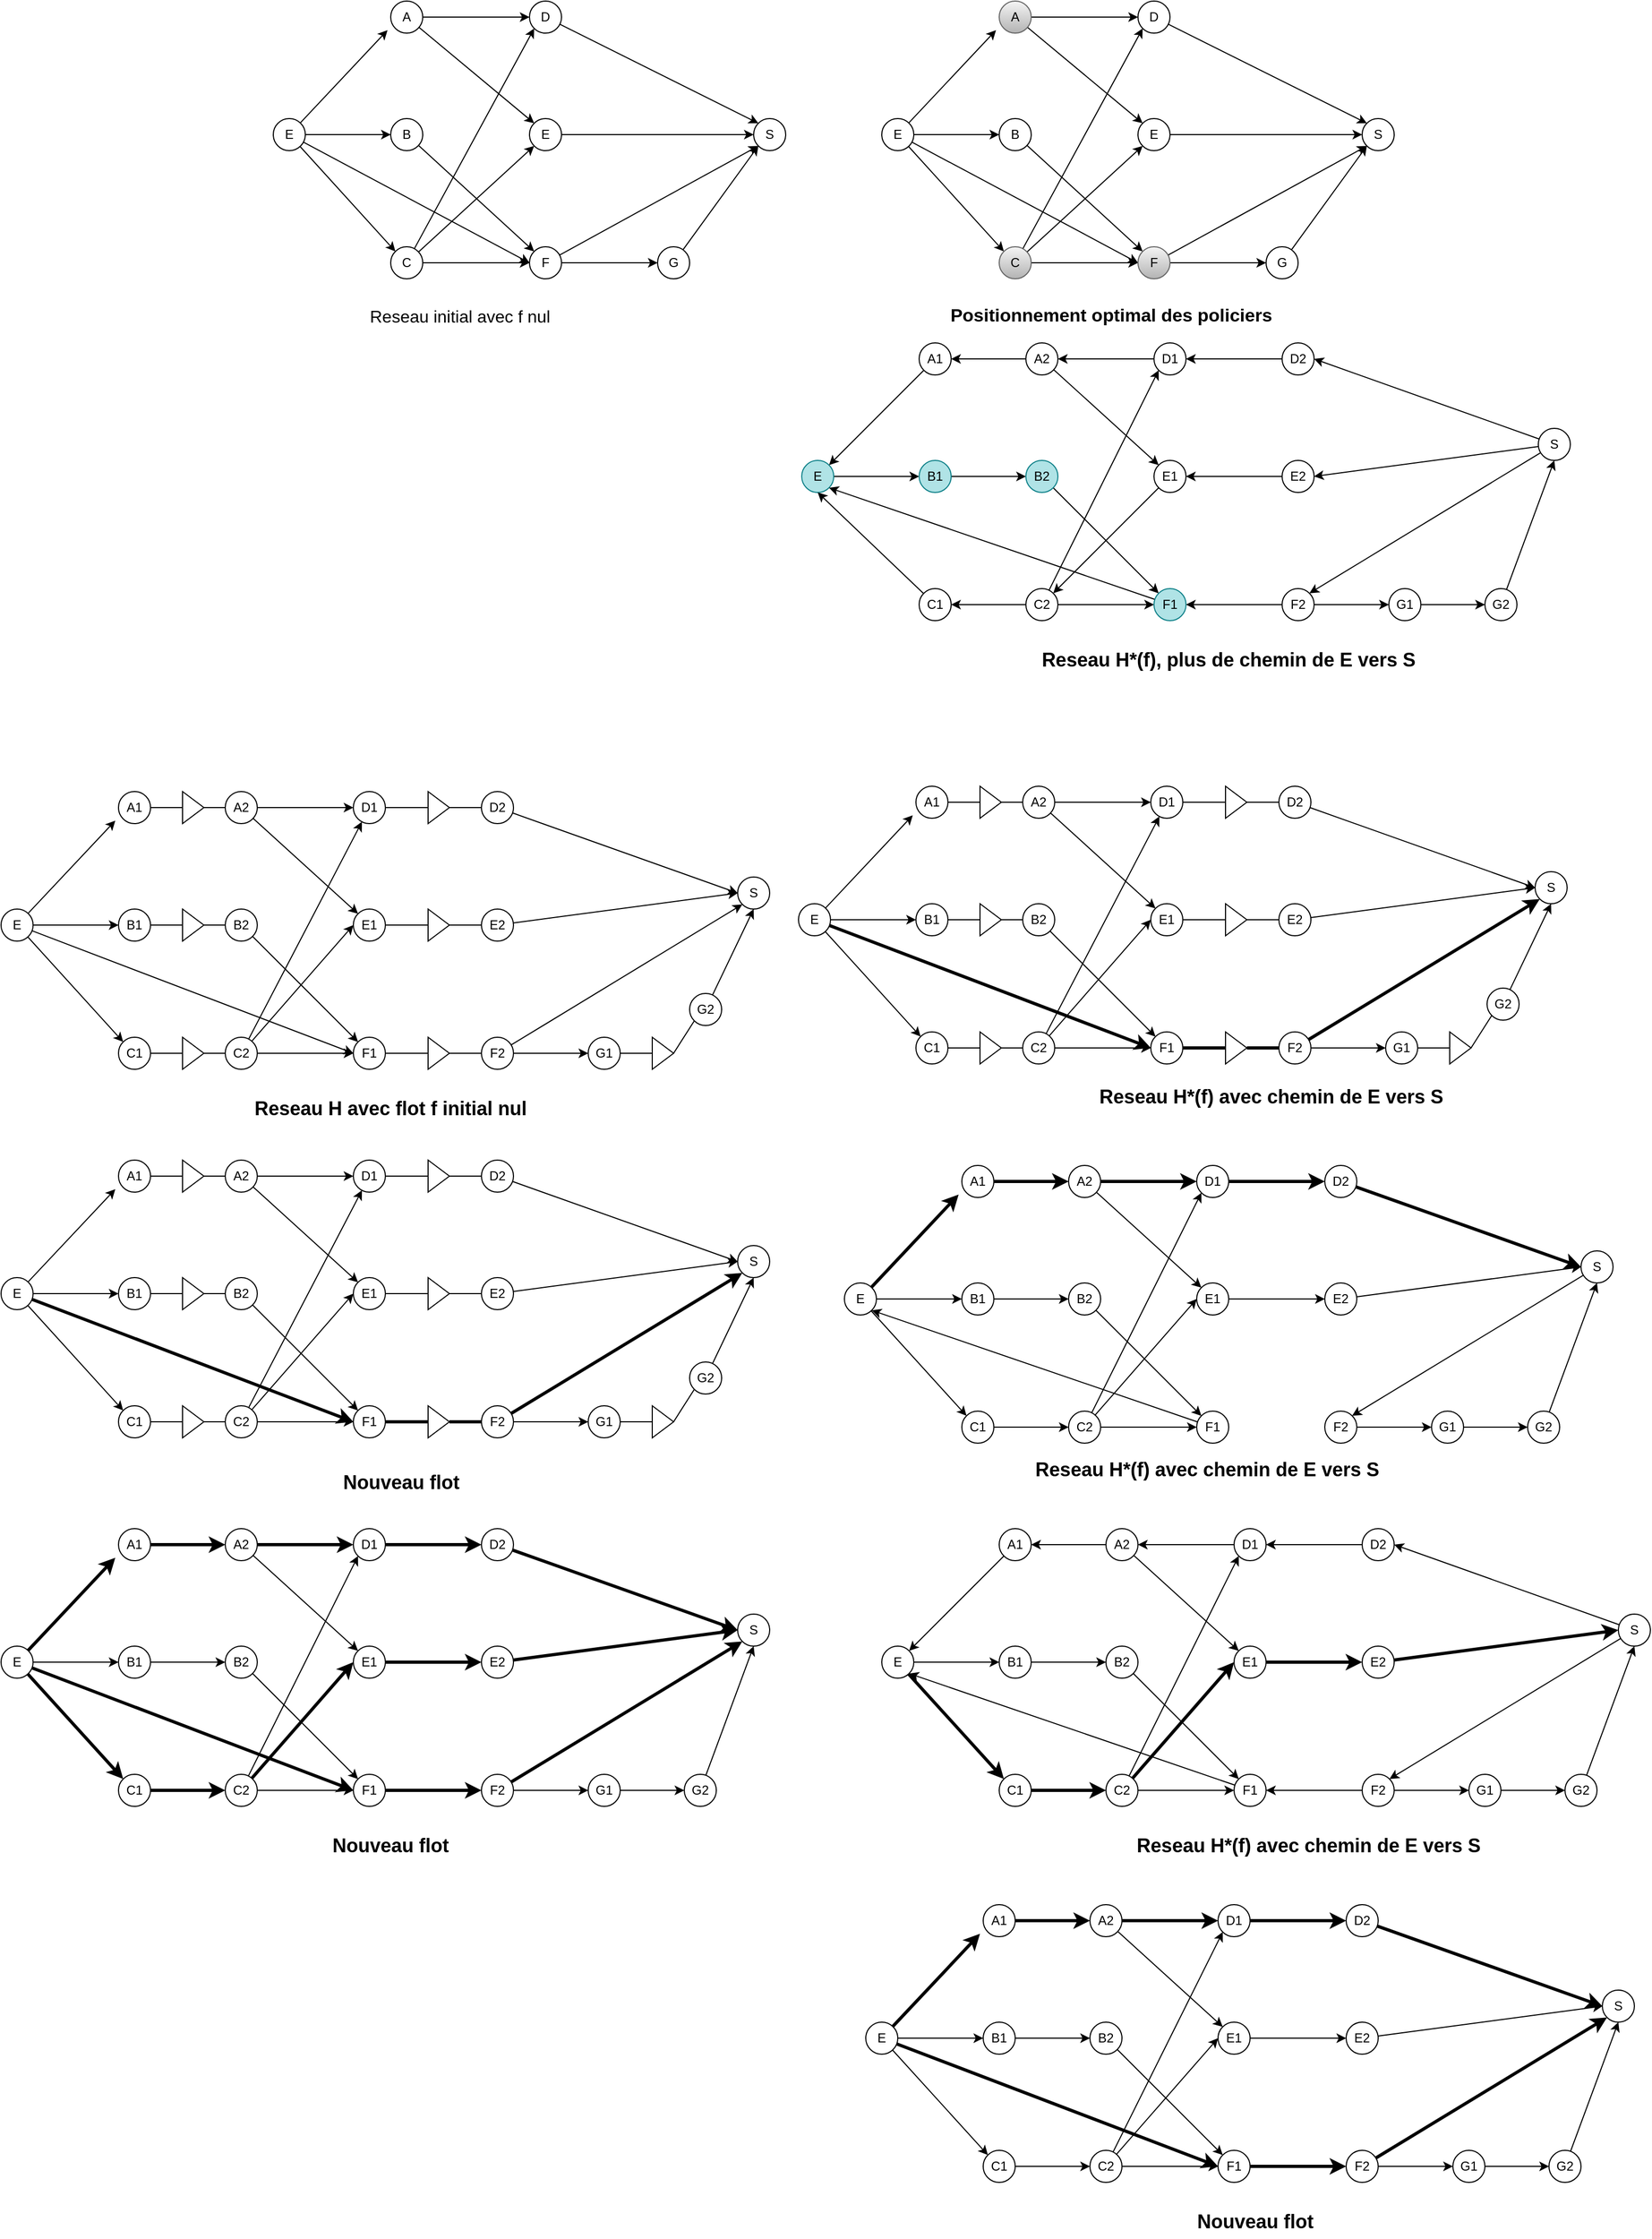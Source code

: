 <mxfile version="15.5.7" type="github" pages="5">
  <diagram id="woVYtAB0GciuImO5hciX" name="problem4">
    <mxGraphModel dx="1505" dy="826" grid="1" gridSize="10" guides="1" tooltips="1" connect="1" arrows="1" fold="1" page="1" pageScale="1" pageWidth="827" pageHeight="583" math="0" shadow="0">
      <root>
        <mxCell id="0" />
        <mxCell id="1" parent="0" />
        <mxCell id="FBOypV3YJuFM0SSWteNj-13" style="edgeStyle=none;rounded=0;orthogonalLoop=1;jettySize=auto;html=1;entryX=-0.1;entryY=0.908;entryDx=0;entryDy=0;entryPerimeter=0;" edge="1" parent="1" source="FBOypV3YJuFM0SSWteNj-1" target="FBOypV3YJuFM0SSWteNj-2">
          <mxGeometry relative="1" as="geometry" />
        </mxCell>
        <mxCell id="FBOypV3YJuFM0SSWteNj-14" style="edgeStyle=none;rounded=0;orthogonalLoop=1;jettySize=auto;html=1;entryX=0;entryY=0.5;entryDx=0;entryDy=0;" edge="1" parent="1" source="FBOypV3YJuFM0SSWteNj-1" target="FBOypV3YJuFM0SSWteNj-3">
          <mxGeometry relative="1" as="geometry" />
        </mxCell>
        <mxCell id="FBOypV3YJuFM0SSWteNj-15" style="edgeStyle=none;rounded=0;orthogonalLoop=1;jettySize=auto;html=1;entryX=0;entryY=0;entryDx=0;entryDy=0;" edge="1" parent="1" source="FBOypV3YJuFM0SSWteNj-1" target="FBOypV3YJuFM0SSWteNj-5">
          <mxGeometry relative="1" as="geometry" />
        </mxCell>
        <mxCell id="FBOypV3YJuFM0SSWteNj-19" style="edgeStyle=none;rounded=0;orthogonalLoop=1;jettySize=auto;html=1;entryX=0;entryY=0.5;entryDx=0;entryDy=0;" edge="1" parent="1" source="FBOypV3YJuFM0SSWteNj-1" target="FBOypV3YJuFM0SSWteNj-8">
          <mxGeometry relative="1" as="geometry" />
        </mxCell>
        <mxCell id="FBOypV3YJuFM0SSWteNj-1" value="E" style="ellipse;whiteSpace=wrap;html=1;aspect=fixed;" vertex="1" parent="1">
          <mxGeometry x="335" y="590" width="30" height="30" as="geometry" />
        </mxCell>
        <mxCell id="FBOypV3YJuFM0SSWteNj-16" style="edgeStyle=none;rounded=0;orthogonalLoop=1;jettySize=auto;html=1;entryX=0;entryY=0;entryDx=0;entryDy=0;" edge="1" parent="1" source="FBOypV3YJuFM0SSWteNj-2" target="FBOypV3YJuFM0SSWteNj-7">
          <mxGeometry relative="1" as="geometry" />
        </mxCell>
        <mxCell id="FBOypV3YJuFM0SSWteNj-23" style="edgeStyle=none;rounded=0;orthogonalLoop=1;jettySize=auto;html=1;entryX=0;entryY=0.5;entryDx=0;entryDy=0;" edge="1" parent="1" source="FBOypV3YJuFM0SSWteNj-2" target="FBOypV3YJuFM0SSWteNj-6">
          <mxGeometry relative="1" as="geometry" />
        </mxCell>
        <mxCell id="FBOypV3YJuFM0SSWteNj-2" value="A" style="ellipse;whiteSpace=wrap;html=1;aspect=fixed;" vertex="1" parent="1">
          <mxGeometry x="445" y="480" width="30" height="30" as="geometry" />
        </mxCell>
        <mxCell id="FBOypV3YJuFM0SSWteNj-18" style="edgeStyle=none;rounded=0;orthogonalLoop=1;jettySize=auto;html=1;entryX=0;entryY=0;entryDx=0;entryDy=0;" edge="1" parent="1" source="FBOypV3YJuFM0SSWteNj-3" target="FBOypV3YJuFM0SSWteNj-8">
          <mxGeometry relative="1" as="geometry" />
        </mxCell>
        <mxCell id="FBOypV3YJuFM0SSWteNj-3" value="B" style="ellipse;whiteSpace=wrap;html=1;aspect=fixed;" vertex="1" parent="1">
          <mxGeometry x="445" y="590" width="30" height="30" as="geometry" />
        </mxCell>
        <mxCell id="FBOypV3YJuFM0SSWteNj-20" style="edgeStyle=none;rounded=0;orthogonalLoop=1;jettySize=auto;html=1;entryX=0;entryY=0.5;entryDx=0;entryDy=0;" edge="1" parent="1" source="FBOypV3YJuFM0SSWteNj-5" target="FBOypV3YJuFM0SSWteNj-8">
          <mxGeometry relative="1" as="geometry" />
        </mxCell>
        <mxCell id="FBOypV3YJuFM0SSWteNj-21" style="edgeStyle=none;rounded=0;orthogonalLoop=1;jettySize=auto;html=1;entryX=0;entryY=1;entryDx=0;entryDy=0;" edge="1" parent="1" source="FBOypV3YJuFM0SSWteNj-5" target="FBOypV3YJuFM0SSWteNj-7">
          <mxGeometry relative="1" as="geometry" />
        </mxCell>
        <mxCell id="FBOypV3YJuFM0SSWteNj-22" style="edgeStyle=none;rounded=0;orthogonalLoop=1;jettySize=auto;html=1;entryX=0;entryY=1;entryDx=0;entryDy=0;" edge="1" parent="1" source="FBOypV3YJuFM0SSWteNj-5" target="FBOypV3YJuFM0SSWteNj-6">
          <mxGeometry relative="1" as="geometry" />
        </mxCell>
        <mxCell id="FBOypV3YJuFM0SSWteNj-5" value="C" style="ellipse;whiteSpace=wrap;html=1;aspect=fixed;" vertex="1" parent="1">
          <mxGeometry x="445" y="710" width="30" height="30" as="geometry" />
        </mxCell>
        <mxCell id="FBOypV3YJuFM0SSWteNj-24" style="edgeStyle=none;rounded=0;orthogonalLoop=1;jettySize=auto;html=1;entryX=0;entryY=0;entryDx=0;entryDy=0;" edge="1" parent="1" source="FBOypV3YJuFM0SSWteNj-6" target="FBOypV3YJuFM0SSWteNj-10">
          <mxGeometry relative="1" as="geometry" />
        </mxCell>
        <mxCell id="FBOypV3YJuFM0SSWteNj-6" value="D" style="ellipse;whiteSpace=wrap;html=1;aspect=fixed;" vertex="1" parent="1">
          <mxGeometry x="575" y="480" width="30" height="30" as="geometry" />
        </mxCell>
        <mxCell id="FBOypV3YJuFM0SSWteNj-25" style="edgeStyle=none;rounded=0;orthogonalLoop=1;jettySize=auto;html=1;" edge="1" parent="1" source="FBOypV3YJuFM0SSWteNj-7" target="FBOypV3YJuFM0SSWteNj-10">
          <mxGeometry relative="1" as="geometry" />
        </mxCell>
        <mxCell id="FBOypV3YJuFM0SSWteNj-7" value="E" style="ellipse;whiteSpace=wrap;html=1;aspect=fixed;" vertex="1" parent="1">
          <mxGeometry x="575" y="590" width="30" height="30" as="geometry" />
        </mxCell>
        <mxCell id="FBOypV3YJuFM0SSWteNj-27" style="edgeStyle=none;rounded=0;orthogonalLoop=1;jettySize=auto;html=1;entryX=0;entryY=0.5;entryDx=0;entryDy=0;" edge="1" parent="1" source="FBOypV3YJuFM0SSWteNj-8" target="FBOypV3YJuFM0SSWteNj-9">
          <mxGeometry relative="1" as="geometry" />
        </mxCell>
        <mxCell id="FBOypV3YJuFM0SSWteNj-30" style="edgeStyle=none;rounded=0;orthogonalLoop=1;jettySize=auto;html=1;entryX=0;entryY=1;entryDx=0;entryDy=0;" edge="1" parent="1" source="FBOypV3YJuFM0SSWteNj-8" target="FBOypV3YJuFM0SSWteNj-10">
          <mxGeometry relative="1" as="geometry" />
        </mxCell>
        <mxCell id="FBOypV3YJuFM0SSWteNj-8" value="F" style="ellipse;whiteSpace=wrap;html=1;aspect=fixed;" vertex="1" parent="1">
          <mxGeometry x="575" y="710" width="30" height="30" as="geometry" />
        </mxCell>
        <mxCell id="FBOypV3YJuFM0SSWteNj-28" style="edgeStyle=none;rounded=0;orthogonalLoop=1;jettySize=auto;html=1;entryX=0;entryY=1;entryDx=0;entryDy=0;" edge="1" parent="1" source="FBOypV3YJuFM0SSWteNj-9" target="FBOypV3YJuFM0SSWteNj-10">
          <mxGeometry relative="1" as="geometry" />
        </mxCell>
        <mxCell id="FBOypV3YJuFM0SSWteNj-9" value="G" style="ellipse;whiteSpace=wrap;html=1;aspect=fixed;" vertex="1" parent="1">
          <mxGeometry x="695" y="710" width="30" height="30" as="geometry" />
        </mxCell>
        <mxCell id="FBOypV3YJuFM0SSWteNj-10" value="S" style="ellipse;whiteSpace=wrap;html=1;aspect=fixed;" vertex="1" parent="1">
          <mxGeometry x="785" y="590" width="30" height="30" as="geometry" />
        </mxCell>
        <mxCell id="FBOypV3YJuFM0SSWteNj-31" value="Reseau initial avec f nul" style="text;html=1;strokeColor=none;fillColor=none;align=center;verticalAlign=middle;whiteSpace=wrap;rounded=0;fontSize=16;" vertex="1" parent="1">
          <mxGeometry x="395" y="760" width="230" height="30" as="geometry" />
        </mxCell>
        <mxCell id="XQfH6vrXeSHgikkO2s5O-1" style="edgeStyle=none;rounded=0;orthogonalLoop=1;jettySize=auto;html=1;entryX=-0.1;entryY=0.908;entryDx=0;entryDy=0;entryPerimeter=0;" edge="1" parent="1" source="XQfH6vrXeSHgikkO2s5O-4" target="XQfH6vrXeSHgikkO2s5O-5">
          <mxGeometry relative="1" as="geometry" />
        </mxCell>
        <mxCell id="XQfH6vrXeSHgikkO2s5O-2" style="edgeStyle=none;rounded=0;orthogonalLoop=1;jettySize=auto;html=1;entryX=0;entryY=0.5;entryDx=0;entryDy=0;" edge="1" parent="1" source="XQfH6vrXeSHgikkO2s5O-4" target="XQfH6vrXeSHgikkO2s5O-6">
          <mxGeometry relative="1" as="geometry" />
        </mxCell>
        <mxCell id="XQfH6vrXeSHgikkO2s5O-3" style="edgeStyle=none;rounded=0;orthogonalLoop=1;jettySize=auto;html=1;entryX=0;entryY=0;entryDx=0;entryDy=0;" edge="1" parent="1" source="XQfH6vrXeSHgikkO2s5O-4" target="XQfH6vrXeSHgikkO2s5O-7">
          <mxGeometry relative="1" as="geometry" />
        </mxCell>
        <mxCell id="XQfH6vrXeSHgikkO2s5O-22" style="edgeStyle=none;rounded=0;orthogonalLoop=1;jettySize=auto;html=1;entryX=0;entryY=0.5;entryDx=0;entryDy=0;fontSize=18;strokeWidth=1;" edge="1" parent="1" source="XQfH6vrXeSHgikkO2s5O-4" target="XQfH6vrXeSHgikkO2s5O-13">
          <mxGeometry relative="1" as="geometry" />
        </mxCell>
        <mxCell id="XQfH6vrXeSHgikkO2s5O-4" value="E" style="ellipse;whiteSpace=wrap;html=1;aspect=fixed;" vertex="1" parent="1">
          <mxGeometry x="80" y="1330" width="30" height="30" as="geometry" />
        </mxCell>
        <mxCell id="XQfH6vrXeSHgikkO2s5O-5" value="A1" style="ellipse;whiteSpace=wrap;html=1;aspect=fixed;" vertex="1" parent="1">
          <mxGeometry x="190" y="1220" width="30" height="30" as="geometry" />
        </mxCell>
        <mxCell id="XQfH6vrXeSHgikkO2s5O-6" value="B1" style="ellipse;whiteSpace=wrap;html=1;aspect=fixed;" vertex="1" parent="1">
          <mxGeometry x="190" y="1330" width="30" height="30" as="geometry" />
        </mxCell>
        <mxCell id="XQfH6vrXeSHgikkO2s5O-7" value="C1" style="ellipse;whiteSpace=wrap;html=1;aspect=fixed;" vertex="1" parent="1">
          <mxGeometry x="190" y="1450" width="30" height="30" as="geometry" />
        </mxCell>
        <mxCell id="XQfH6vrXeSHgikkO2s5O-23" style="edgeStyle=none;rounded=0;orthogonalLoop=1;jettySize=auto;html=1;entryX=0;entryY=0.5;entryDx=0;entryDy=0;fontSize=18;strokeWidth=1;" edge="1" parent="1" source="XQfH6vrXeSHgikkO2s5O-8" target="XQfH6vrXeSHgikkO2s5O-11">
          <mxGeometry relative="1" as="geometry" />
        </mxCell>
        <mxCell id="XQfH6vrXeSHgikkO2s5O-24" style="edgeStyle=none;rounded=0;orthogonalLoop=1;jettySize=auto;html=1;entryX=0;entryY=0;entryDx=0;entryDy=0;fontSize=18;strokeWidth=1;" edge="1" parent="1" source="XQfH6vrXeSHgikkO2s5O-8" target="XQfH6vrXeSHgikkO2s5O-12">
          <mxGeometry relative="1" as="geometry" />
        </mxCell>
        <mxCell id="XQfH6vrXeSHgikkO2s5O-8" value="A2" style="ellipse;whiteSpace=wrap;html=1;aspect=fixed;" vertex="1" parent="1">
          <mxGeometry x="290" y="1220" width="30" height="30" as="geometry" />
        </mxCell>
        <mxCell id="XQfH6vrXeSHgikkO2s5O-28" style="edgeStyle=none;rounded=0;orthogonalLoop=1;jettySize=auto;html=1;entryX=0;entryY=0;entryDx=0;entryDy=0;fontSize=18;strokeWidth=1;" edge="1" parent="1" source="XQfH6vrXeSHgikkO2s5O-9" target="XQfH6vrXeSHgikkO2s5O-13">
          <mxGeometry relative="1" as="geometry" />
        </mxCell>
        <mxCell id="XQfH6vrXeSHgikkO2s5O-9" value="B2" style="ellipse;whiteSpace=wrap;html=1;aspect=fixed;" vertex="1" parent="1">
          <mxGeometry x="290" y="1330" width="30" height="30" as="geometry" />
        </mxCell>
        <mxCell id="XQfH6vrXeSHgikkO2s5O-25" style="edgeStyle=none;rounded=0;orthogonalLoop=1;jettySize=auto;html=1;fontSize=18;strokeWidth=1;" edge="1" parent="1" source="XQfH6vrXeSHgikkO2s5O-10" target="XQfH6vrXeSHgikkO2s5O-11">
          <mxGeometry relative="1" as="geometry" />
        </mxCell>
        <mxCell id="XQfH6vrXeSHgikkO2s5O-26" style="edgeStyle=none;rounded=0;orthogonalLoop=1;jettySize=auto;html=1;entryX=0;entryY=0.5;entryDx=0;entryDy=0;fontSize=18;strokeWidth=1;" edge="1" parent="1" source="XQfH6vrXeSHgikkO2s5O-10" target="XQfH6vrXeSHgikkO2s5O-13">
          <mxGeometry relative="1" as="geometry" />
        </mxCell>
        <mxCell id="XQfH6vrXeSHgikkO2s5O-27" style="edgeStyle=none;rounded=0;orthogonalLoop=1;jettySize=auto;html=1;entryX=0;entryY=0.5;entryDx=0;entryDy=0;fontSize=18;strokeWidth=1;" edge="1" parent="1" source="XQfH6vrXeSHgikkO2s5O-10" target="XQfH6vrXeSHgikkO2s5O-12">
          <mxGeometry relative="1" as="geometry" />
        </mxCell>
        <mxCell id="XQfH6vrXeSHgikkO2s5O-10" value="C2" style="ellipse;whiteSpace=wrap;html=1;aspect=fixed;" vertex="1" parent="1">
          <mxGeometry x="290" y="1450" width="30" height="30" as="geometry" />
        </mxCell>
        <mxCell id="XQfH6vrXeSHgikkO2s5O-11" value="D1" style="ellipse;whiteSpace=wrap;html=1;aspect=fixed;" vertex="1" parent="1">
          <mxGeometry x="410" y="1220" width="30" height="30" as="geometry" />
        </mxCell>
        <mxCell id="XQfH6vrXeSHgikkO2s5O-12" value="E1" style="ellipse;whiteSpace=wrap;html=1;aspect=fixed;" vertex="1" parent="1">
          <mxGeometry x="410" y="1330" width="30" height="30" as="geometry" />
        </mxCell>
        <mxCell id="XQfH6vrXeSHgikkO2s5O-13" value="F1" style="ellipse;whiteSpace=wrap;html=1;aspect=fixed;" vertex="1" parent="1">
          <mxGeometry x="410" y="1450" width="30" height="30" as="geometry" />
        </mxCell>
        <mxCell id="XQfH6vrXeSHgikkO2s5O-29" style="edgeStyle=none;rounded=0;orthogonalLoop=1;jettySize=auto;html=1;entryX=0;entryY=0.5;entryDx=0;entryDy=0;fontSize=18;strokeWidth=1;" edge="1" parent="1" source="XQfH6vrXeSHgikkO2s5O-14" target="XQfH6vrXeSHgikkO2s5O-21">
          <mxGeometry relative="1" as="geometry" />
        </mxCell>
        <mxCell id="XQfH6vrXeSHgikkO2s5O-14" value="D2" style="ellipse;whiteSpace=wrap;html=1;aspect=fixed;" vertex="1" parent="1">
          <mxGeometry x="530" y="1220" width="30" height="30" as="geometry" />
        </mxCell>
        <mxCell id="XQfH6vrXeSHgikkO2s5O-30" style="edgeStyle=none;rounded=0;orthogonalLoop=1;jettySize=auto;html=1;entryX=0;entryY=0.5;entryDx=0;entryDy=0;fontSize=18;strokeWidth=1;" edge="1" parent="1" source="XQfH6vrXeSHgikkO2s5O-15" target="XQfH6vrXeSHgikkO2s5O-21">
          <mxGeometry relative="1" as="geometry" />
        </mxCell>
        <mxCell id="XQfH6vrXeSHgikkO2s5O-15" value="E2" style="ellipse;whiteSpace=wrap;html=1;aspect=fixed;" vertex="1" parent="1">
          <mxGeometry x="530" y="1330" width="30" height="30" as="geometry" />
        </mxCell>
        <mxCell id="XQfH6vrXeSHgikkO2s5O-31" style="edgeStyle=none;rounded=0;orthogonalLoop=1;jettySize=auto;html=1;entryX=0;entryY=1;entryDx=0;entryDy=0;fontSize=18;strokeWidth=1;" edge="1" parent="1" source="XQfH6vrXeSHgikkO2s5O-16" target="XQfH6vrXeSHgikkO2s5O-21">
          <mxGeometry relative="1" as="geometry" />
        </mxCell>
        <mxCell id="XQfH6vrXeSHgikkO2s5O-32" style="edgeStyle=none;rounded=0;orthogonalLoop=1;jettySize=auto;html=1;entryX=0;entryY=0.5;entryDx=0;entryDy=0;fontSize=18;strokeWidth=1;" edge="1" parent="1" source="XQfH6vrXeSHgikkO2s5O-16" target="XQfH6vrXeSHgikkO2s5O-18">
          <mxGeometry relative="1" as="geometry" />
        </mxCell>
        <mxCell id="XQfH6vrXeSHgikkO2s5O-16" value="F2" style="ellipse;whiteSpace=wrap;html=1;aspect=fixed;" vertex="1" parent="1">
          <mxGeometry x="530" y="1450" width="30" height="30" as="geometry" />
        </mxCell>
        <mxCell id="XQfH6vrXeSHgikkO2s5O-33" style="edgeStyle=none;rounded=0;orthogonalLoop=1;jettySize=auto;html=1;entryX=0.5;entryY=1;entryDx=0;entryDy=0;fontSize=18;strokeWidth=1;" edge="1" parent="1" source="XQfH6vrXeSHgikkO2s5O-17" target="XQfH6vrXeSHgikkO2s5O-21">
          <mxGeometry relative="1" as="geometry" />
        </mxCell>
        <mxCell id="XQfH6vrXeSHgikkO2s5O-17" value="G2" style="ellipse;whiteSpace=wrap;html=1;aspect=fixed;" vertex="1" parent="1">
          <mxGeometry x="725" y="1409" width="30" height="30" as="geometry" />
        </mxCell>
        <mxCell id="XQfH6vrXeSHgikkO2s5O-18" value="G1" style="ellipse;whiteSpace=wrap;html=1;aspect=fixed;" vertex="1" parent="1">
          <mxGeometry x="630" y="1450" width="30" height="30" as="geometry" />
        </mxCell>
        <mxCell id="XQfH6vrXeSHgikkO2s5O-21" value="S" style="ellipse;whiteSpace=wrap;html=1;aspect=fixed;" vertex="1" parent="1">
          <mxGeometry x="770" y="1300" width="30" height="30" as="geometry" />
        </mxCell>
        <mxCell id="XQfH6vrXeSHgikkO2s5O-41" value="Reseau H avec flot f initial nul" style="text;html=1;strokeColor=none;fillColor=none;align=center;verticalAlign=middle;whiteSpace=wrap;rounded=0;fontSize=18;fontStyle=1" vertex="1" parent="1">
          <mxGeometry x="300" y="1502" width="290" height="30" as="geometry" />
        </mxCell>
        <mxCell id="XQfH6vrXeSHgikkO2s5O-80" value="Reseau H*(f) avec chemin de E vers S" style="text;html=1;strokeColor=none;fillColor=none;align=center;verticalAlign=middle;whiteSpace=wrap;rounded=0;fontSize=18;fontStyle=1" vertex="1" parent="1">
          <mxGeometry x="1090" y="1491" width="360" height="30" as="geometry" />
        </mxCell>
        <mxCell id="XQfH6vrXeSHgikkO2s5O-119" value="Nouveau flot" style="text;html=1;strokeColor=none;fillColor=none;align=center;verticalAlign=middle;whiteSpace=wrap;rounded=0;fontSize=18;fontStyle=1" vertex="1" parent="1">
          <mxGeometry x="310" y="1852" width="290" height="30" as="geometry" />
        </mxCell>
        <mxCell id="XQfH6vrXeSHgikkO2s5O-120" style="edgeStyle=none;rounded=0;orthogonalLoop=1;jettySize=auto;html=1;entryX=-0.1;entryY=0.908;entryDx=0;entryDy=0;entryPerimeter=0;strokeWidth=3;" edge="1" parent="1" source="XQfH6vrXeSHgikkO2s5O-124" target="XQfH6vrXeSHgikkO2s5O-126">
          <mxGeometry relative="1" as="geometry" />
        </mxCell>
        <mxCell id="XQfH6vrXeSHgikkO2s5O-121" style="edgeStyle=none;rounded=0;orthogonalLoop=1;jettySize=auto;html=1;entryX=0;entryY=0.5;entryDx=0;entryDy=0;" edge="1" parent="1" source="XQfH6vrXeSHgikkO2s5O-124" target="XQfH6vrXeSHgikkO2s5O-128">
          <mxGeometry relative="1" as="geometry" />
        </mxCell>
        <mxCell id="XQfH6vrXeSHgikkO2s5O-122" style="edgeStyle=none;rounded=0;orthogonalLoop=1;jettySize=auto;html=1;entryX=0;entryY=0;entryDx=0;entryDy=0;" edge="1" parent="1" source="XQfH6vrXeSHgikkO2s5O-124" target="XQfH6vrXeSHgikkO2s5O-130">
          <mxGeometry relative="1" as="geometry" />
        </mxCell>
        <mxCell id="XQfH6vrXeSHgikkO2s5O-124" value="E" style="ellipse;whiteSpace=wrap;html=1;aspect=fixed;strokeWidth=1;" vertex="1" parent="1">
          <mxGeometry x="870" y="1680" width="30" height="30" as="geometry" />
        </mxCell>
        <mxCell id="XQfH6vrXeSHgikkO2s5O-125" style="edgeStyle=none;rounded=0;orthogonalLoop=1;jettySize=auto;html=1;entryX=0;entryY=0.5;entryDx=0;entryDy=0;fontSize=18;strokeWidth=3;" edge="1" parent="1" source="XQfH6vrXeSHgikkO2s5O-126" target="XQfH6vrXeSHgikkO2s5O-133">
          <mxGeometry relative="1" as="geometry" />
        </mxCell>
        <mxCell id="XQfH6vrXeSHgikkO2s5O-126" value="A1" style="ellipse;whiteSpace=wrap;html=1;aspect=fixed;" vertex="1" parent="1">
          <mxGeometry x="980" y="1570" width="30" height="30" as="geometry" />
        </mxCell>
        <mxCell id="XQfH6vrXeSHgikkO2s5O-127" style="edgeStyle=none;rounded=0;orthogonalLoop=1;jettySize=auto;html=1;entryX=0;entryY=0.5;entryDx=0;entryDy=0;fontSize=18;strokeWidth=1;" edge="1" parent="1" source="XQfH6vrXeSHgikkO2s5O-128" target="XQfH6vrXeSHgikkO2s5O-135">
          <mxGeometry relative="1" as="geometry" />
        </mxCell>
        <mxCell id="XQfH6vrXeSHgikkO2s5O-128" value="B1" style="ellipse;whiteSpace=wrap;html=1;aspect=fixed;" vertex="1" parent="1">
          <mxGeometry x="980" y="1680" width="30" height="30" as="geometry" />
        </mxCell>
        <mxCell id="XQfH6vrXeSHgikkO2s5O-129" style="edgeStyle=none;rounded=0;orthogonalLoop=1;jettySize=auto;html=1;entryX=0;entryY=0.5;entryDx=0;entryDy=0;fontSize=18;strokeWidth=1;" edge="1" parent="1" source="XQfH6vrXeSHgikkO2s5O-130" target="XQfH6vrXeSHgikkO2s5O-139">
          <mxGeometry relative="1" as="geometry" />
        </mxCell>
        <mxCell id="XQfH6vrXeSHgikkO2s5O-130" value="C1" style="ellipse;whiteSpace=wrap;html=1;aspect=fixed;" vertex="1" parent="1">
          <mxGeometry x="980" y="1800" width="30" height="30" as="geometry" />
        </mxCell>
        <mxCell id="XQfH6vrXeSHgikkO2s5O-131" style="edgeStyle=none;rounded=0;orthogonalLoop=1;jettySize=auto;html=1;entryX=0;entryY=0.5;entryDx=0;entryDy=0;fontSize=18;strokeWidth=3;" edge="1" parent="1" source="XQfH6vrXeSHgikkO2s5O-133" target="XQfH6vrXeSHgikkO2s5O-141">
          <mxGeometry relative="1" as="geometry" />
        </mxCell>
        <mxCell id="XQfH6vrXeSHgikkO2s5O-132" style="edgeStyle=none;rounded=0;orthogonalLoop=1;jettySize=auto;html=1;entryX=0;entryY=0;entryDx=0;entryDy=0;fontSize=18;strokeWidth=1;" edge="1" parent="1" source="XQfH6vrXeSHgikkO2s5O-133" target="XQfH6vrXeSHgikkO2s5O-143">
          <mxGeometry relative="1" as="geometry" />
        </mxCell>
        <mxCell id="XQfH6vrXeSHgikkO2s5O-133" value="A2" style="ellipse;whiteSpace=wrap;html=1;aspect=fixed;" vertex="1" parent="1">
          <mxGeometry x="1080" y="1570" width="30" height="30" as="geometry" />
        </mxCell>
        <mxCell id="XQfH6vrXeSHgikkO2s5O-134" style="edgeStyle=none;rounded=0;orthogonalLoop=1;jettySize=auto;html=1;entryX=0;entryY=0;entryDx=0;entryDy=0;fontSize=18;strokeWidth=1;" edge="1" parent="1" source="XQfH6vrXeSHgikkO2s5O-135" target="XQfH6vrXeSHgikkO2s5O-145">
          <mxGeometry relative="1" as="geometry" />
        </mxCell>
        <mxCell id="XQfH6vrXeSHgikkO2s5O-135" value="B2" style="ellipse;whiteSpace=wrap;html=1;aspect=fixed;" vertex="1" parent="1">
          <mxGeometry x="1080" y="1680" width="30" height="30" as="geometry" />
        </mxCell>
        <mxCell id="XQfH6vrXeSHgikkO2s5O-136" style="edgeStyle=none;rounded=0;orthogonalLoop=1;jettySize=auto;html=1;entryX=0;entryY=1;entryDx=0;entryDy=0;fontSize=18;strokeWidth=1;" edge="1" parent="1" source="XQfH6vrXeSHgikkO2s5O-139" target="XQfH6vrXeSHgikkO2s5O-141">
          <mxGeometry relative="1" as="geometry" />
        </mxCell>
        <mxCell id="XQfH6vrXeSHgikkO2s5O-137" style="edgeStyle=none;rounded=0;orthogonalLoop=1;jettySize=auto;html=1;entryX=0;entryY=0.5;entryDx=0;entryDy=0;fontSize=18;strokeWidth=1;" edge="1" parent="1" source="XQfH6vrXeSHgikkO2s5O-139" target="XQfH6vrXeSHgikkO2s5O-145">
          <mxGeometry relative="1" as="geometry" />
        </mxCell>
        <mxCell id="XQfH6vrXeSHgikkO2s5O-138" style="edgeStyle=none;rounded=0;orthogonalLoop=1;jettySize=auto;html=1;entryX=0;entryY=0.5;entryDx=0;entryDy=0;fontSize=18;strokeWidth=1;" edge="1" parent="1" source="XQfH6vrXeSHgikkO2s5O-139" target="XQfH6vrXeSHgikkO2s5O-143">
          <mxGeometry relative="1" as="geometry" />
        </mxCell>
        <mxCell id="XQfH6vrXeSHgikkO2s5O-139" value="C2" style="ellipse;whiteSpace=wrap;html=1;aspect=fixed;" vertex="1" parent="1">
          <mxGeometry x="1080" y="1800" width="30" height="30" as="geometry" />
        </mxCell>
        <mxCell id="XQfH6vrXeSHgikkO2s5O-140" style="edgeStyle=none;rounded=0;orthogonalLoop=1;jettySize=auto;html=1;entryX=0;entryY=0.5;entryDx=0;entryDy=0;fontSize=18;strokeWidth=3;" edge="1" parent="1" source="XQfH6vrXeSHgikkO2s5O-141" target="XQfH6vrXeSHgikkO2s5O-147">
          <mxGeometry relative="1" as="geometry" />
        </mxCell>
        <mxCell id="XQfH6vrXeSHgikkO2s5O-141" value="D1" style="ellipse;whiteSpace=wrap;html=1;aspect=fixed;" vertex="1" parent="1">
          <mxGeometry x="1200" y="1570" width="30" height="30" as="geometry" />
        </mxCell>
        <mxCell id="XQfH6vrXeSHgikkO2s5O-142" style="edgeStyle=none;rounded=0;orthogonalLoop=1;jettySize=auto;html=1;entryX=0;entryY=0.5;entryDx=0;entryDy=0;fontSize=18;strokeWidth=1;" edge="1" parent="1" source="XQfH6vrXeSHgikkO2s5O-143" target="XQfH6vrXeSHgikkO2s5O-149">
          <mxGeometry relative="1" as="geometry" />
        </mxCell>
        <mxCell id="XQfH6vrXeSHgikkO2s5O-143" value="E1" style="ellipse;whiteSpace=wrap;html=1;aspect=fixed;" vertex="1" parent="1">
          <mxGeometry x="1200" y="1680" width="30" height="30" as="geometry" />
        </mxCell>
        <mxCell id="XQfH6vrXeSHgikkO2s5O-161" style="edgeStyle=none;rounded=0;orthogonalLoop=1;jettySize=auto;html=1;entryX=1;entryY=1;entryDx=0;entryDy=0;fontSize=18;strokeWidth=1;" edge="1" parent="1" source="XQfH6vrXeSHgikkO2s5O-145" target="XQfH6vrXeSHgikkO2s5O-124">
          <mxGeometry relative="1" as="geometry" />
        </mxCell>
        <mxCell id="XQfH6vrXeSHgikkO2s5O-145" value="F1" style="ellipse;whiteSpace=wrap;html=1;aspect=fixed;" vertex="1" parent="1">
          <mxGeometry x="1200" y="1800" width="30" height="30" as="geometry" />
        </mxCell>
        <mxCell id="XQfH6vrXeSHgikkO2s5O-146" style="edgeStyle=none;rounded=0;orthogonalLoop=1;jettySize=auto;html=1;entryX=0;entryY=0.5;entryDx=0;entryDy=0;fontSize=18;strokeWidth=3;" edge="1" parent="1" source="XQfH6vrXeSHgikkO2s5O-147" target="XQfH6vrXeSHgikkO2s5O-157">
          <mxGeometry relative="1" as="geometry" />
        </mxCell>
        <mxCell id="XQfH6vrXeSHgikkO2s5O-147" value="D2" style="ellipse;whiteSpace=wrap;html=1;aspect=fixed;" vertex="1" parent="1">
          <mxGeometry x="1320" y="1570" width="30" height="30" as="geometry" />
        </mxCell>
        <mxCell id="XQfH6vrXeSHgikkO2s5O-148" style="edgeStyle=none;rounded=0;orthogonalLoop=1;jettySize=auto;html=1;entryX=0;entryY=0.5;entryDx=0;entryDy=0;fontSize=18;strokeWidth=1;" edge="1" parent="1" source="XQfH6vrXeSHgikkO2s5O-149" target="XQfH6vrXeSHgikkO2s5O-157">
          <mxGeometry relative="1" as="geometry" />
        </mxCell>
        <mxCell id="XQfH6vrXeSHgikkO2s5O-149" value="E2" style="ellipse;whiteSpace=wrap;html=1;aspect=fixed;" vertex="1" parent="1">
          <mxGeometry x="1320" y="1680" width="30" height="30" as="geometry" />
        </mxCell>
        <mxCell id="XQfH6vrXeSHgikkO2s5O-151" style="edgeStyle=none;rounded=0;orthogonalLoop=1;jettySize=auto;html=1;entryX=0;entryY=0.5;entryDx=0;entryDy=0;fontSize=18;strokeWidth=1;" edge="1" parent="1" source="XQfH6vrXeSHgikkO2s5O-152" target="XQfH6vrXeSHgikkO2s5O-156">
          <mxGeometry relative="1" as="geometry" />
        </mxCell>
        <mxCell id="XQfH6vrXeSHgikkO2s5O-152" value="F2" style="ellipse;whiteSpace=wrap;html=1;aspect=fixed;" vertex="1" parent="1">
          <mxGeometry x="1320" y="1800" width="30" height="30" as="geometry" />
        </mxCell>
        <mxCell id="XQfH6vrXeSHgikkO2s5O-153" style="edgeStyle=none;rounded=0;orthogonalLoop=1;jettySize=auto;html=1;entryX=0.5;entryY=1;entryDx=0;entryDy=0;fontSize=18;strokeWidth=1;" edge="1" parent="1" source="XQfH6vrXeSHgikkO2s5O-154" target="XQfH6vrXeSHgikkO2s5O-157">
          <mxGeometry relative="1" as="geometry" />
        </mxCell>
        <mxCell id="XQfH6vrXeSHgikkO2s5O-154" value="G2" style="ellipse;whiteSpace=wrap;html=1;aspect=fixed;" vertex="1" parent="1">
          <mxGeometry x="1510" y="1800" width="30" height="30" as="geometry" />
        </mxCell>
        <mxCell id="XQfH6vrXeSHgikkO2s5O-155" style="edgeStyle=none;rounded=0;orthogonalLoop=1;jettySize=auto;html=1;entryX=0;entryY=0.5;entryDx=0;entryDy=0;fontSize=18;strokeWidth=1;" edge="1" parent="1" source="XQfH6vrXeSHgikkO2s5O-156" target="XQfH6vrXeSHgikkO2s5O-154">
          <mxGeometry relative="1" as="geometry" />
        </mxCell>
        <mxCell id="XQfH6vrXeSHgikkO2s5O-156" value="G1" style="ellipse;whiteSpace=wrap;html=1;aspect=fixed;" vertex="1" parent="1">
          <mxGeometry x="1420" y="1800" width="30" height="30" as="geometry" />
        </mxCell>
        <mxCell id="XQfH6vrXeSHgikkO2s5O-159" style="edgeStyle=none;rounded=0;orthogonalLoop=1;jettySize=auto;html=1;entryX=1;entryY=0;entryDx=0;entryDy=0;fontSize=18;strokeWidth=1;" edge="1" parent="1" source="XQfH6vrXeSHgikkO2s5O-157" target="XQfH6vrXeSHgikkO2s5O-152">
          <mxGeometry relative="1" as="geometry" />
        </mxCell>
        <mxCell id="XQfH6vrXeSHgikkO2s5O-157" value="S" style="ellipse;whiteSpace=wrap;html=1;aspect=fixed;" vertex="1" parent="1">
          <mxGeometry x="1560" y="1650" width="30" height="30" as="geometry" />
        </mxCell>
        <mxCell id="XQfH6vrXeSHgikkO2s5O-158" value="Reseau H*(f) avec chemin de E vers S" style="text;html=1;strokeColor=none;fillColor=none;align=center;verticalAlign=middle;whiteSpace=wrap;rounded=0;fontSize=18;fontStyle=1" vertex="1" parent="1">
          <mxGeometry x="1030" y="1840" width="360" height="30" as="geometry" />
        </mxCell>
        <mxCell id="XQfH6vrXeSHgikkO2s5O-162" style="edgeStyle=none;rounded=0;orthogonalLoop=1;jettySize=auto;html=1;entryX=-0.1;entryY=0.908;entryDx=0;entryDy=0;entryPerimeter=0;strokeWidth=3;" edge="1" parent="1" source="XQfH6vrXeSHgikkO2s5O-166" target="XQfH6vrXeSHgikkO2s5O-168">
          <mxGeometry relative="1" as="geometry" />
        </mxCell>
        <mxCell id="XQfH6vrXeSHgikkO2s5O-163" style="edgeStyle=none;rounded=0;orthogonalLoop=1;jettySize=auto;html=1;entryX=0;entryY=0.5;entryDx=0;entryDy=0;" edge="1" parent="1" source="XQfH6vrXeSHgikkO2s5O-166" target="XQfH6vrXeSHgikkO2s5O-170">
          <mxGeometry relative="1" as="geometry" />
        </mxCell>
        <mxCell id="XQfH6vrXeSHgikkO2s5O-164" style="edgeStyle=none;rounded=0;orthogonalLoop=1;jettySize=auto;html=1;entryX=0;entryY=0;entryDx=0;entryDy=0;" edge="1" parent="1" source="XQfH6vrXeSHgikkO2s5O-166" target="XQfH6vrXeSHgikkO2s5O-172">
          <mxGeometry relative="1" as="geometry" />
        </mxCell>
        <mxCell id="XQfH6vrXeSHgikkO2s5O-165" style="edgeStyle=none;rounded=0;orthogonalLoop=1;jettySize=auto;html=1;entryX=0;entryY=0.5;entryDx=0;entryDy=0;fontSize=18;strokeWidth=3;" edge="1" parent="1" source="XQfH6vrXeSHgikkO2s5O-166" target="XQfH6vrXeSHgikkO2s5O-187">
          <mxGeometry relative="1" as="geometry" />
        </mxCell>
        <mxCell id="XQfH6vrXeSHgikkO2s5O-166" value="E" style="ellipse;whiteSpace=wrap;html=1;aspect=fixed;" vertex="1" parent="1">
          <mxGeometry x="890" y="2372" width="30" height="30" as="geometry" />
        </mxCell>
        <mxCell id="XQfH6vrXeSHgikkO2s5O-167" style="edgeStyle=none;rounded=0;orthogonalLoop=1;jettySize=auto;html=1;entryX=0;entryY=0.5;entryDx=0;entryDy=0;fontSize=18;strokeWidth=3;" edge="1" parent="1" source="XQfH6vrXeSHgikkO2s5O-168" target="XQfH6vrXeSHgikkO2s5O-175">
          <mxGeometry relative="1" as="geometry" />
        </mxCell>
        <mxCell id="XQfH6vrXeSHgikkO2s5O-168" value="A1" style="ellipse;whiteSpace=wrap;html=1;aspect=fixed;" vertex="1" parent="1">
          <mxGeometry x="1000" y="2262" width="30" height="30" as="geometry" />
        </mxCell>
        <mxCell id="XQfH6vrXeSHgikkO2s5O-169" style="edgeStyle=none;rounded=0;orthogonalLoop=1;jettySize=auto;html=1;entryX=0;entryY=0.5;entryDx=0;entryDy=0;fontSize=18;strokeWidth=1;" edge="1" parent="1" source="XQfH6vrXeSHgikkO2s5O-170" target="XQfH6vrXeSHgikkO2s5O-177">
          <mxGeometry relative="1" as="geometry" />
        </mxCell>
        <mxCell id="XQfH6vrXeSHgikkO2s5O-170" value="B1" style="ellipse;whiteSpace=wrap;html=1;aspect=fixed;" vertex="1" parent="1">
          <mxGeometry x="1000" y="2372" width="30" height="30" as="geometry" />
        </mxCell>
        <mxCell id="XQfH6vrXeSHgikkO2s5O-171" style="edgeStyle=none;rounded=0;orthogonalLoop=1;jettySize=auto;html=1;entryX=0;entryY=0.5;entryDx=0;entryDy=0;fontSize=18;strokeWidth=1;" edge="1" parent="1" source="XQfH6vrXeSHgikkO2s5O-172" target="XQfH6vrXeSHgikkO2s5O-181">
          <mxGeometry relative="1" as="geometry" />
        </mxCell>
        <mxCell id="XQfH6vrXeSHgikkO2s5O-172" value="C1" style="ellipse;whiteSpace=wrap;html=1;aspect=fixed;" vertex="1" parent="1">
          <mxGeometry x="1000" y="2492" width="30" height="30" as="geometry" />
        </mxCell>
        <mxCell id="XQfH6vrXeSHgikkO2s5O-173" style="edgeStyle=none;rounded=0;orthogonalLoop=1;jettySize=auto;html=1;entryX=0;entryY=0.5;entryDx=0;entryDy=0;fontSize=18;strokeWidth=3;" edge="1" parent="1" source="XQfH6vrXeSHgikkO2s5O-175" target="XQfH6vrXeSHgikkO2s5O-183">
          <mxGeometry relative="1" as="geometry" />
        </mxCell>
        <mxCell id="XQfH6vrXeSHgikkO2s5O-174" style="edgeStyle=none;rounded=0;orthogonalLoop=1;jettySize=auto;html=1;entryX=0;entryY=0;entryDx=0;entryDy=0;fontSize=18;strokeWidth=1;" edge="1" parent="1" source="XQfH6vrXeSHgikkO2s5O-175" target="XQfH6vrXeSHgikkO2s5O-185">
          <mxGeometry relative="1" as="geometry" />
        </mxCell>
        <mxCell id="XQfH6vrXeSHgikkO2s5O-175" value="A2" style="ellipse;whiteSpace=wrap;html=1;aspect=fixed;" vertex="1" parent="1">
          <mxGeometry x="1100" y="2262" width="30" height="30" as="geometry" />
        </mxCell>
        <mxCell id="XQfH6vrXeSHgikkO2s5O-176" style="edgeStyle=none;rounded=0;orthogonalLoop=1;jettySize=auto;html=1;entryX=0;entryY=0;entryDx=0;entryDy=0;fontSize=18;strokeWidth=1;" edge="1" parent="1" source="XQfH6vrXeSHgikkO2s5O-177" target="XQfH6vrXeSHgikkO2s5O-187">
          <mxGeometry relative="1" as="geometry" />
        </mxCell>
        <mxCell id="XQfH6vrXeSHgikkO2s5O-177" value="B2" style="ellipse;whiteSpace=wrap;html=1;aspect=fixed;" vertex="1" parent="1">
          <mxGeometry x="1100" y="2372" width="30" height="30" as="geometry" />
        </mxCell>
        <mxCell id="XQfH6vrXeSHgikkO2s5O-178" style="edgeStyle=none;rounded=0;orthogonalLoop=1;jettySize=auto;html=1;entryX=0;entryY=1;entryDx=0;entryDy=0;fontSize=18;strokeWidth=1;" edge="1" parent="1" source="XQfH6vrXeSHgikkO2s5O-181" target="XQfH6vrXeSHgikkO2s5O-183">
          <mxGeometry relative="1" as="geometry" />
        </mxCell>
        <mxCell id="XQfH6vrXeSHgikkO2s5O-179" style="edgeStyle=none;rounded=0;orthogonalLoop=1;jettySize=auto;html=1;entryX=0;entryY=0.5;entryDx=0;entryDy=0;fontSize=18;strokeWidth=1;" edge="1" parent="1" source="XQfH6vrXeSHgikkO2s5O-181" target="XQfH6vrXeSHgikkO2s5O-187">
          <mxGeometry relative="1" as="geometry" />
        </mxCell>
        <mxCell id="XQfH6vrXeSHgikkO2s5O-180" style="edgeStyle=none;rounded=0;orthogonalLoop=1;jettySize=auto;html=1;entryX=0;entryY=0.5;entryDx=0;entryDy=0;fontSize=18;strokeWidth=1;" edge="1" parent="1" source="XQfH6vrXeSHgikkO2s5O-181" target="XQfH6vrXeSHgikkO2s5O-185">
          <mxGeometry relative="1" as="geometry" />
        </mxCell>
        <mxCell id="XQfH6vrXeSHgikkO2s5O-181" value="C2" style="ellipse;whiteSpace=wrap;html=1;aspect=fixed;" vertex="1" parent="1">
          <mxGeometry x="1100" y="2492" width="30" height="30" as="geometry" />
        </mxCell>
        <mxCell id="XQfH6vrXeSHgikkO2s5O-182" style="edgeStyle=none;rounded=0;orthogonalLoop=1;jettySize=auto;html=1;entryX=0;entryY=0.5;entryDx=0;entryDy=0;fontSize=18;strokeWidth=3;" edge="1" parent="1" source="XQfH6vrXeSHgikkO2s5O-183" target="XQfH6vrXeSHgikkO2s5O-189">
          <mxGeometry relative="1" as="geometry" />
        </mxCell>
        <mxCell id="XQfH6vrXeSHgikkO2s5O-183" value="D1" style="ellipse;whiteSpace=wrap;html=1;aspect=fixed;" vertex="1" parent="1">
          <mxGeometry x="1220" y="2262" width="30" height="30" as="geometry" />
        </mxCell>
        <mxCell id="XQfH6vrXeSHgikkO2s5O-184" style="edgeStyle=none;rounded=0;orthogonalLoop=1;jettySize=auto;html=1;entryX=0;entryY=0.5;entryDx=0;entryDy=0;fontSize=18;strokeWidth=1;" edge="1" parent="1" source="XQfH6vrXeSHgikkO2s5O-185" target="XQfH6vrXeSHgikkO2s5O-191">
          <mxGeometry relative="1" as="geometry" />
        </mxCell>
        <mxCell id="XQfH6vrXeSHgikkO2s5O-185" value="E1" style="ellipse;whiteSpace=wrap;html=1;aspect=fixed;" vertex="1" parent="1">
          <mxGeometry x="1220" y="2372" width="30" height="30" as="geometry" />
        </mxCell>
        <mxCell id="XQfH6vrXeSHgikkO2s5O-186" style="edgeStyle=none;rounded=0;orthogonalLoop=1;jettySize=auto;html=1;entryX=0;entryY=0.5;entryDx=0;entryDy=0;fontSize=18;strokeWidth=3;" edge="1" parent="1" source="XQfH6vrXeSHgikkO2s5O-187" target="XQfH6vrXeSHgikkO2s5O-194">
          <mxGeometry relative="1" as="geometry" />
        </mxCell>
        <mxCell id="XQfH6vrXeSHgikkO2s5O-187" value="F1" style="ellipse;whiteSpace=wrap;html=1;aspect=fixed;" vertex="1" parent="1">
          <mxGeometry x="1220" y="2492" width="30" height="30" as="geometry" />
        </mxCell>
        <mxCell id="XQfH6vrXeSHgikkO2s5O-188" style="edgeStyle=none;rounded=0;orthogonalLoop=1;jettySize=auto;html=1;entryX=0;entryY=0.5;entryDx=0;entryDy=0;fontSize=18;strokeWidth=3;" edge="1" parent="1" source="XQfH6vrXeSHgikkO2s5O-189" target="XQfH6vrXeSHgikkO2s5O-199">
          <mxGeometry relative="1" as="geometry" />
        </mxCell>
        <mxCell id="XQfH6vrXeSHgikkO2s5O-189" value="D2" style="ellipse;whiteSpace=wrap;html=1;aspect=fixed;" vertex="1" parent="1">
          <mxGeometry x="1340" y="2262" width="30" height="30" as="geometry" />
        </mxCell>
        <mxCell id="XQfH6vrXeSHgikkO2s5O-190" style="edgeStyle=none;rounded=0;orthogonalLoop=1;jettySize=auto;html=1;entryX=0;entryY=0.5;entryDx=0;entryDy=0;fontSize=18;strokeWidth=1;" edge="1" parent="1" source="XQfH6vrXeSHgikkO2s5O-191" target="XQfH6vrXeSHgikkO2s5O-199">
          <mxGeometry relative="1" as="geometry" />
        </mxCell>
        <mxCell id="XQfH6vrXeSHgikkO2s5O-191" value="E2" style="ellipse;whiteSpace=wrap;html=1;aspect=fixed;" vertex="1" parent="1">
          <mxGeometry x="1340" y="2372" width="30" height="30" as="geometry" />
        </mxCell>
        <mxCell id="XQfH6vrXeSHgikkO2s5O-192" style="edgeStyle=none;rounded=0;orthogonalLoop=1;jettySize=auto;html=1;entryX=0;entryY=1;entryDx=0;entryDy=0;fontSize=18;strokeWidth=3;" edge="1" parent="1" source="XQfH6vrXeSHgikkO2s5O-194" target="XQfH6vrXeSHgikkO2s5O-199">
          <mxGeometry relative="1" as="geometry" />
        </mxCell>
        <mxCell id="XQfH6vrXeSHgikkO2s5O-193" style="edgeStyle=none;rounded=0;orthogonalLoop=1;jettySize=auto;html=1;entryX=0;entryY=0.5;entryDx=0;entryDy=0;fontSize=18;strokeWidth=1;" edge="1" parent="1" source="XQfH6vrXeSHgikkO2s5O-194" target="XQfH6vrXeSHgikkO2s5O-198">
          <mxGeometry relative="1" as="geometry" />
        </mxCell>
        <mxCell id="XQfH6vrXeSHgikkO2s5O-194" value="F2" style="ellipse;whiteSpace=wrap;html=1;aspect=fixed;" vertex="1" parent="1">
          <mxGeometry x="1340" y="2492" width="30" height="30" as="geometry" />
        </mxCell>
        <mxCell id="XQfH6vrXeSHgikkO2s5O-195" style="edgeStyle=none;rounded=0;orthogonalLoop=1;jettySize=auto;html=1;entryX=0.5;entryY=1;entryDx=0;entryDy=0;fontSize=18;strokeWidth=1;" edge="1" parent="1" source="XQfH6vrXeSHgikkO2s5O-196" target="XQfH6vrXeSHgikkO2s5O-199">
          <mxGeometry relative="1" as="geometry" />
        </mxCell>
        <mxCell id="XQfH6vrXeSHgikkO2s5O-196" value="G2" style="ellipse;whiteSpace=wrap;html=1;aspect=fixed;" vertex="1" parent="1">
          <mxGeometry x="1530" y="2492" width="30" height="30" as="geometry" />
        </mxCell>
        <mxCell id="XQfH6vrXeSHgikkO2s5O-197" style="edgeStyle=none;rounded=0;orthogonalLoop=1;jettySize=auto;html=1;entryX=0;entryY=0.5;entryDx=0;entryDy=0;fontSize=18;strokeWidth=1;" edge="1" parent="1" source="XQfH6vrXeSHgikkO2s5O-198" target="XQfH6vrXeSHgikkO2s5O-196">
          <mxGeometry relative="1" as="geometry" />
        </mxCell>
        <mxCell id="XQfH6vrXeSHgikkO2s5O-198" value="G1" style="ellipse;whiteSpace=wrap;html=1;aspect=fixed;" vertex="1" parent="1">
          <mxGeometry x="1440" y="2492" width="30" height="30" as="geometry" />
        </mxCell>
        <mxCell id="XQfH6vrXeSHgikkO2s5O-199" value="S" style="ellipse;whiteSpace=wrap;html=1;aspect=fixed;" vertex="1" parent="1">
          <mxGeometry x="1580" y="2342" width="30" height="30" as="geometry" />
        </mxCell>
        <mxCell id="XQfH6vrXeSHgikkO2s5O-200" value="Nouveau flot" style="text;html=1;strokeColor=none;fillColor=none;align=center;verticalAlign=middle;whiteSpace=wrap;rounded=0;fontSize=18;fontStyle=1" vertex="1" parent="1">
          <mxGeometry x="1110" y="2544" width="290" height="30" as="geometry" />
        </mxCell>
        <mxCell id="XQfH6vrXeSHgikkO2s5O-202" style="edgeStyle=none;rounded=0;orthogonalLoop=1;jettySize=auto;html=1;entryX=0;entryY=0.5;entryDx=0;entryDy=0;" edge="1" parent="1" source="XQfH6vrXeSHgikkO2s5O-204" target="XQfH6vrXeSHgikkO2s5O-208">
          <mxGeometry relative="1" as="geometry" />
        </mxCell>
        <mxCell id="XQfH6vrXeSHgikkO2s5O-203" style="edgeStyle=none;rounded=0;orthogonalLoop=1;jettySize=auto;html=1;entryX=0;entryY=0;entryDx=0;entryDy=0;strokeWidth=3;" edge="1" parent="1" source="XQfH6vrXeSHgikkO2s5O-204" target="XQfH6vrXeSHgikkO2s5O-210">
          <mxGeometry relative="1" as="geometry" />
        </mxCell>
        <mxCell id="XQfH6vrXeSHgikkO2s5O-204" value="E" style="ellipse;whiteSpace=wrap;html=1;aspect=fixed;strokeWidth=1;" vertex="1" parent="1">
          <mxGeometry x="905" y="2020" width="30" height="30" as="geometry" />
        </mxCell>
        <mxCell id="XQfH6vrXeSHgikkO2s5O-244" style="edgeStyle=none;rounded=0;orthogonalLoop=1;jettySize=auto;html=1;entryX=1;entryY=0;entryDx=0;entryDy=0;fontSize=18;strokeWidth=1;" edge="1" parent="1" source="XQfH6vrXeSHgikkO2s5O-206" target="XQfH6vrXeSHgikkO2s5O-204">
          <mxGeometry relative="1" as="geometry" />
        </mxCell>
        <mxCell id="XQfH6vrXeSHgikkO2s5O-206" value="A1" style="ellipse;whiteSpace=wrap;html=1;aspect=fixed;" vertex="1" parent="1">
          <mxGeometry x="1015" y="1910" width="30" height="30" as="geometry" />
        </mxCell>
        <mxCell id="XQfH6vrXeSHgikkO2s5O-207" style="edgeStyle=none;rounded=0;orthogonalLoop=1;jettySize=auto;html=1;entryX=0;entryY=0.5;entryDx=0;entryDy=0;fontSize=18;strokeWidth=1;" edge="1" parent="1" source="XQfH6vrXeSHgikkO2s5O-208" target="XQfH6vrXeSHgikkO2s5O-215">
          <mxGeometry relative="1" as="geometry" />
        </mxCell>
        <mxCell id="XQfH6vrXeSHgikkO2s5O-208" value="B1" style="ellipse;whiteSpace=wrap;html=1;aspect=fixed;" vertex="1" parent="1">
          <mxGeometry x="1015" y="2020" width="30" height="30" as="geometry" />
        </mxCell>
        <mxCell id="XQfH6vrXeSHgikkO2s5O-209" style="edgeStyle=none;rounded=0;orthogonalLoop=1;jettySize=auto;html=1;entryX=0;entryY=0.5;entryDx=0;entryDy=0;fontSize=18;strokeWidth=3;" edge="1" parent="1" source="XQfH6vrXeSHgikkO2s5O-210" target="XQfH6vrXeSHgikkO2s5O-219">
          <mxGeometry relative="1" as="geometry" />
        </mxCell>
        <mxCell id="XQfH6vrXeSHgikkO2s5O-210" value="C1" style="ellipse;whiteSpace=wrap;html=1;aspect=fixed;" vertex="1" parent="1">
          <mxGeometry x="1015" y="2140" width="30" height="30" as="geometry" />
        </mxCell>
        <mxCell id="XQfH6vrXeSHgikkO2s5O-212" style="edgeStyle=none;rounded=0;orthogonalLoop=1;jettySize=auto;html=1;entryX=0;entryY=0;entryDx=0;entryDy=0;fontSize=18;strokeWidth=1;" edge="1" parent="1" source="XQfH6vrXeSHgikkO2s5O-213" target="XQfH6vrXeSHgikkO2s5O-223">
          <mxGeometry relative="1" as="geometry" />
        </mxCell>
        <mxCell id="XQfH6vrXeSHgikkO2s5O-243" style="edgeStyle=none;rounded=0;orthogonalLoop=1;jettySize=auto;html=1;entryX=1;entryY=0.5;entryDx=0;entryDy=0;fontSize=18;strokeWidth=1;" edge="1" parent="1" source="XQfH6vrXeSHgikkO2s5O-213" target="XQfH6vrXeSHgikkO2s5O-206">
          <mxGeometry relative="1" as="geometry" />
        </mxCell>
        <mxCell id="XQfH6vrXeSHgikkO2s5O-213" value="A2" style="ellipse;whiteSpace=wrap;html=1;aspect=fixed;" vertex="1" parent="1">
          <mxGeometry x="1115" y="1910" width="30" height="30" as="geometry" />
        </mxCell>
        <mxCell id="XQfH6vrXeSHgikkO2s5O-214" style="edgeStyle=none;rounded=0;orthogonalLoop=1;jettySize=auto;html=1;entryX=0;entryY=0;entryDx=0;entryDy=0;fontSize=18;strokeWidth=1;" edge="1" parent="1" source="XQfH6vrXeSHgikkO2s5O-215" target="XQfH6vrXeSHgikkO2s5O-225">
          <mxGeometry relative="1" as="geometry" />
        </mxCell>
        <mxCell id="XQfH6vrXeSHgikkO2s5O-215" value="B2" style="ellipse;whiteSpace=wrap;html=1;aspect=fixed;" vertex="1" parent="1">
          <mxGeometry x="1115" y="2020" width="30" height="30" as="geometry" />
        </mxCell>
        <mxCell id="XQfH6vrXeSHgikkO2s5O-216" style="edgeStyle=none;rounded=0;orthogonalLoop=1;jettySize=auto;html=1;entryX=0;entryY=1;entryDx=0;entryDy=0;fontSize=18;strokeWidth=1;" edge="1" parent="1" source="XQfH6vrXeSHgikkO2s5O-219" target="XQfH6vrXeSHgikkO2s5O-221">
          <mxGeometry relative="1" as="geometry" />
        </mxCell>
        <mxCell id="XQfH6vrXeSHgikkO2s5O-217" style="edgeStyle=none;rounded=0;orthogonalLoop=1;jettySize=auto;html=1;entryX=0;entryY=0.5;entryDx=0;entryDy=0;fontSize=18;strokeWidth=1;" edge="1" parent="1" source="XQfH6vrXeSHgikkO2s5O-219" target="XQfH6vrXeSHgikkO2s5O-225">
          <mxGeometry relative="1" as="geometry" />
        </mxCell>
        <mxCell id="XQfH6vrXeSHgikkO2s5O-218" style="edgeStyle=none;rounded=0;orthogonalLoop=1;jettySize=auto;html=1;entryX=0;entryY=0.5;entryDx=0;entryDy=0;fontSize=18;strokeWidth=3;" edge="1" parent="1" source="XQfH6vrXeSHgikkO2s5O-219" target="XQfH6vrXeSHgikkO2s5O-223">
          <mxGeometry relative="1" as="geometry" />
        </mxCell>
        <mxCell id="XQfH6vrXeSHgikkO2s5O-219" value="C2" style="ellipse;whiteSpace=wrap;html=1;aspect=fixed;" vertex="1" parent="1">
          <mxGeometry x="1115" y="2140" width="30" height="30" as="geometry" />
        </mxCell>
        <mxCell id="XQfH6vrXeSHgikkO2s5O-242" style="edgeStyle=none;rounded=0;orthogonalLoop=1;jettySize=auto;html=1;entryX=1;entryY=0.5;entryDx=0;entryDy=0;fontSize=18;strokeWidth=1;" edge="1" parent="1" source="XQfH6vrXeSHgikkO2s5O-221" target="XQfH6vrXeSHgikkO2s5O-213">
          <mxGeometry relative="1" as="geometry" />
        </mxCell>
        <mxCell id="XQfH6vrXeSHgikkO2s5O-221" value="D1" style="ellipse;whiteSpace=wrap;html=1;aspect=fixed;" vertex="1" parent="1">
          <mxGeometry x="1235" y="1910" width="30" height="30" as="geometry" />
        </mxCell>
        <mxCell id="XQfH6vrXeSHgikkO2s5O-222" style="edgeStyle=none;rounded=0;orthogonalLoop=1;jettySize=auto;html=1;entryX=0;entryY=0.5;entryDx=0;entryDy=0;fontSize=18;strokeWidth=3;" edge="1" parent="1" source="XQfH6vrXeSHgikkO2s5O-223" target="XQfH6vrXeSHgikkO2s5O-229">
          <mxGeometry relative="1" as="geometry" />
        </mxCell>
        <mxCell id="XQfH6vrXeSHgikkO2s5O-223" value="E1" style="ellipse;whiteSpace=wrap;html=1;aspect=fixed;" vertex="1" parent="1">
          <mxGeometry x="1235" y="2020" width="30" height="30" as="geometry" />
        </mxCell>
        <mxCell id="XQfH6vrXeSHgikkO2s5O-224" style="edgeStyle=none;rounded=0;orthogonalLoop=1;jettySize=auto;html=1;entryX=1;entryY=1;entryDx=0;entryDy=0;fontSize=18;strokeWidth=1;" edge="1" parent="1" source="XQfH6vrXeSHgikkO2s5O-225" target="XQfH6vrXeSHgikkO2s5O-204">
          <mxGeometry relative="1" as="geometry" />
        </mxCell>
        <mxCell id="XQfH6vrXeSHgikkO2s5O-225" value="F1" style="ellipse;whiteSpace=wrap;html=1;aspect=fixed;" vertex="1" parent="1">
          <mxGeometry x="1235" y="2140" width="30" height="30" as="geometry" />
        </mxCell>
        <mxCell id="XQfH6vrXeSHgikkO2s5O-241" style="edgeStyle=none;rounded=0;orthogonalLoop=1;jettySize=auto;html=1;entryX=1;entryY=0.5;entryDx=0;entryDy=0;fontSize=18;strokeWidth=1;" edge="1" parent="1" source="XQfH6vrXeSHgikkO2s5O-227" target="XQfH6vrXeSHgikkO2s5O-221">
          <mxGeometry relative="1" as="geometry" />
        </mxCell>
        <mxCell id="XQfH6vrXeSHgikkO2s5O-227" value="D2" style="ellipse;whiteSpace=wrap;html=1;aspect=fixed;" vertex="1" parent="1">
          <mxGeometry x="1355" y="1910" width="30" height="30" as="geometry" />
        </mxCell>
        <mxCell id="XQfH6vrXeSHgikkO2s5O-228" style="edgeStyle=none;rounded=0;orthogonalLoop=1;jettySize=auto;html=1;entryX=0;entryY=0.5;entryDx=0;entryDy=0;fontSize=18;strokeWidth=3;" edge="1" parent="1" source="XQfH6vrXeSHgikkO2s5O-229" target="XQfH6vrXeSHgikkO2s5O-238">
          <mxGeometry relative="1" as="geometry" />
        </mxCell>
        <mxCell id="XQfH6vrXeSHgikkO2s5O-229" value="E2" style="ellipse;whiteSpace=wrap;html=1;aspect=fixed;" vertex="1" parent="1">
          <mxGeometry x="1355" y="2020" width="30" height="30" as="geometry" />
        </mxCell>
        <mxCell id="XQfH6vrXeSHgikkO2s5O-230" style="edgeStyle=none;rounded=0;orthogonalLoop=1;jettySize=auto;html=1;entryX=0;entryY=0.5;entryDx=0;entryDy=0;fontSize=18;strokeWidth=1;" edge="1" parent="1" source="XQfH6vrXeSHgikkO2s5O-232" target="XQfH6vrXeSHgikkO2s5O-236">
          <mxGeometry relative="1" as="geometry" />
        </mxCell>
        <mxCell id="XQfH6vrXeSHgikkO2s5O-231" style="edgeStyle=none;rounded=0;orthogonalLoop=1;jettySize=auto;html=1;fontSize=18;strokeWidth=1;" edge="1" parent="1" source="XQfH6vrXeSHgikkO2s5O-232" target="XQfH6vrXeSHgikkO2s5O-225">
          <mxGeometry relative="1" as="geometry" />
        </mxCell>
        <mxCell id="XQfH6vrXeSHgikkO2s5O-232" value="F2" style="ellipse;whiteSpace=wrap;html=1;aspect=fixed;" vertex="1" parent="1">
          <mxGeometry x="1355" y="2140" width="30" height="30" as="geometry" />
        </mxCell>
        <mxCell id="XQfH6vrXeSHgikkO2s5O-233" style="edgeStyle=none;rounded=0;orthogonalLoop=1;jettySize=auto;html=1;entryX=0.5;entryY=1;entryDx=0;entryDy=0;fontSize=18;strokeWidth=1;" edge="1" parent="1" source="XQfH6vrXeSHgikkO2s5O-234" target="XQfH6vrXeSHgikkO2s5O-238">
          <mxGeometry relative="1" as="geometry" />
        </mxCell>
        <mxCell id="XQfH6vrXeSHgikkO2s5O-234" value="G2" style="ellipse;whiteSpace=wrap;html=1;aspect=fixed;" vertex="1" parent="1">
          <mxGeometry x="1545" y="2140" width="30" height="30" as="geometry" />
        </mxCell>
        <mxCell id="XQfH6vrXeSHgikkO2s5O-235" style="edgeStyle=none;rounded=0;orthogonalLoop=1;jettySize=auto;html=1;entryX=0;entryY=0.5;entryDx=0;entryDy=0;fontSize=18;strokeWidth=1;" edge="1" parent="1" source="XQfH6vrXeSHgikkO2s5O-236" target="XQfH6vrXeSHgikkO2s5O-234">
          <mxGeometry relative="1" as="geometry" />
        </mxCell>
        <mxCell id="XQfH6vrXeSHgikkO2s5O-236" value="G1" style="ellipse;whiteSpace=wrap;html=1;aspect=fixed;" vertex="1" parent="1">
          <mxGeometry x="1455" y="2140" width="30" height="30" as="geometry" />
        </mxCell>
        <mxCell id="XQfH6vrXeSHgikkO2s5O-237" style="edgeStyle=none;rounded=0;orthogonalLoop=1;jettySize=auto;html=1;entryX=1;entryY=0;entryDx=0;entryDy=0;fontSize=18;strokeWidth=1;" edge="1" parent="1" source="XQfH6vrXeSHgikkO2s5O-238" target="XQfH6vrXeSHgikkO2s5O-232">
          <mxGeometry relative="1" as="geometry" />
        </mxCell>
        <mxCell id="XQfH6vrXeSHgikkO2s5O-240" style="edgeStyle=none;rounded=0;orthogonalLoop=1;jettySize=auto;html=1;fontSize=18;strokeWidth=1;entryX=1;entryY=0.5;entryDx=0;entryDy=0;" edge="1" parent="1" source="XQfH6vrXeSHgikkO2s5O-238" target="XQfH6vrXeSHgikkO2s5O-227">
          <mxGeometry relative="1" as="geometry">
            <mxPoint x="1425" y="1928" as="targetPoint" />
          </mxGeometry>
        </mxCell>
        <mxCell id="XQfH6vrXeSHgikkO2s5O-238" value="S" style="ellipse;whiteSpace=wrap;html=1;aspect=fixed;" vertex="1" parent="1">
          <mxGeometry x="1595" y="1990" width="30" height="30" as="geometry" />
        </mxCell>
        <mxCell id="XQfH6vrXeSHgikkO2s5O-239" value="Reseau H*(f) avec chemin de E vers S" style="text;html=1;strokeColor=none;fillColor=none;align=center;verticalAlign=middle;whiteSpace=wrap;rounded=0;fontSize=18;fontStyle=1" vertex="1" parent="1">
          <mxGeometry x="1125" y="2192" width="360" height="30" as="geometry" />
        </mxCell>
        <mxCell id="XQfH6vrXeSHgikkO2s5O-245" style="edgeStyle=none;rounded=0;orthogonalLoop=1;jettySize=auto;html=1;entryX=-0.1;entryY=0.908;entryDx=0;entryDy=0;entryPerimeter=0;strokeWidth=3;" edge="1" parent="1" source="XQfH6vrXeSHgikkO2s5O-249" target="XQfH6vrXeSHgikkO2s5O-251">
          <mxGeometry relative="1" as="geometry" />
        </mxCell>
        <mxCell id="XQfH6vrXeSHgikkO2s5O-246" style="edgeStyle=none;rounded=0;orthogonalLoop=1;jettySize=auto;html=1;entryX=0;entryY=0.5;entryDx=0;entryDy=0;" edge="1" parent="1" source="XQfH6vrXeSHgikkO2s5O-249" target="XQfH6vrXeSHgikkO2s5O-253">
          <mxGeometry relative="1" as="geometry" />
        </mxCell>
        <mxCell id="XQfH6vrXeSHgikkO2s5O-247" style="edgeStyle=none;rounded=0;orthogonalLoop=1;jettySize=auto;html=1;entryX=0;entryY=0;entryDx=0;entryDy=0;strokeWidth=3;" edge="1" parent="1" source="XQfH6vrXeSHgikkO2s5O-249" target="XQfH6vrXeSHgikkO2s5O-255">
          <mxGeometry relative="1" as="geometry" />
        </mxCell>
        <mxCell id="XQfH6vrXeSHgikkO2s5O-248" style="edgeStyle=none;rounded=0;orthogonalLoop=1;jettySize=auto;html=1;entryX=0;entryY=0.5;entryDx=0;entryDy=0;fontSize=18;strokeWidth=3;" edge="1" parent="1" source="XQfH6vrXeSHgikkO2s5O-249" target="XQfH6vrXeSHgikkO2s5O-270">
          <mxGeometry relative="1" as="geometry" />
        </mxCell>
        <mxCell id="XQfH6vrXeSHgikkO2s5O-249" value="E" style="ellipse;whiteSpace=wrap;html=1;aspect=fixed;" vertex="1" parent="1">
          <mxGeometry x="80" y="2020" width="30" height="30" as="geometry" />
        </mxCell>
        <mxCell id="XQfH6vrXeSHgikkO2s5O-250" style="edgeStyle=none;rounded=0;orthogonalLoop=1;jettySize=auto;html=1;entryX=0;entryY=0.5;entryDx=0;entryDy=0;fontSize=18;strokeWidth=3;" edge="1" parent="1" source="XQfH6vrXeSHgikkO2s5O-251" target="XQfH6vrXeSHgikkO2s5O-258">
          <mxGeometry relative="1" as="geometry" />
        </mxCell>
        <mxCell id="XQfH6vrXeSHgikkO2s5O-251" value="A1" style="ellipse;whiteSpace=wrap;html=1;aspect=fixed;" vertex="1" parent="1">
          <mxGeometry x="190" y="1910" width="30" height="30" as="geometry" />
        </mxCell>
        <mxCell id="XQfH6vrXeSHgikkO2s5O-252" style="edgeStyle=none;rounded=0;orthogonalLoop=1;jettySize=auto;html=1;entryX=0;entryY=0.5;entryDx=0;entryDy=0;fontSize=18;strokeWidth=1;" edge="1" parent="1" source="XQfH6vrXeSHgikkO2s5O-253" target="XQfH6vrXeSHgikkO2s5O-260">
          <mxGeometry relative="1" as="geometry" />
        </mxCell>
        <mxCell id="XQfH6vrXeSHgikkO2s5O-253" value="B1" style="ellipse;whiteSpace=wrap;html=1;aspect=fixed;" vertex="1" parent="1">
          <mxGeometry x="190" y="2020" width="30" height="30" as="geometry" />
        </mxCell>
        <mxCell id="XQfH6vrXeSHgikkO2s5O-254" style="edgeStyle=none;rounded=0;orthogonalLoop=1;jettySize=auto;html=1;entryX=0;entryY=0.5;entryDx=0;entryDy=0;fontSize=18;strokeWidth=3;" edge="1" parent="1" source="XQfH6vrXeSHgikkO2s5O-255" target="XQfH6vrXeSHgikkO2s5O-264">
          <mxGeometry relative="1" as="geometry" />
        </mxCell>
        <mxCell id="XQfH6vrXeSHgikkO2s5O-255" value="C1" style="ellipse;whiteSpace=wrap;html=1;aspect=fixed;" vertex="1" parent="1">
          <mxGeometry x="190" y="2140" width="30" height="30" as="geometry" />
        </mxCell>
        <mxCell id="XQfH6vrXeSHgikkO2s5O-256" style="edgeStyle=none;rounded=0;orthogonalLoop=1;jettySize=auto;html=1;entryX=0;entryY=0.5;entryDx=0;entryDy=0;fontSize=18;strokeWidth=3;" edge="1" parent="1" source="XQfH6vrXeSHgikkO2s5O-258" target="XQfH6vrXeSHgikkO2s5O-266">
          <mxGeometry relative="1" as="geometry" />
        </mxCell>
        <mxCell id="XQfH6vrXeSHgikkO2s5O-257" style="edgeStyle=none;rounded=0;orthogonalLoop=1;jettySize=auto;html=1;entryX=0;entryY=0;entryDx=0;entryDy=0;fontSize=18;strokeWidth=1;" edge="1" parent="1" source="XQfH6vrXeSHgikkO2s5O-258" target="XQfH6vrXeSHgikkO2s5O-268">
          <mxGeometry relative="1" as="geometry" />
        </mxCell>
        <mxCell id="XQfH6vrXeSHgikkO2s5O-258" value="A2" style="ellipse;whiteSpace=wrap;html=1;aspect=fixed;" vertex="1" parent="1">
          <mxGeometry x="290" y="1910" width="30" height="30" as="geometry" />
        </mxCell>
        <mxCell id="XQfH6vrXeSHgikkO2s5O-259" style="edgeStyle=none;rounded=0;orthogonalLoop=1;jettySize=auto;html=1;entryX=0;entryY=0;entryDx=0;entryDy=0;fontSize=18;strokeWidth=1;" edge="1" parent="1" source="XQfH6vrXeSHgikkO2s5O-260" target="XQfH6vrXeSHgikkO2s5O-270">
          <mxGeometry relative="1" as="geometry" />
        </mxCell>
        <mxCell id="XQfH6vrXeSHgikkO2s5O-260" value="B2" style="ellipse;whiteSpace=wrap;html=1;aspect=fixed;" vertex="1" parent="1">
          <mxGeometry x="290" y="2020" width="30" height="30" as="geometry" />
        </mxCell>
        <mxCell id="XQfH6vrXeSHgikkO2s5O-261" style="edgeStyle=none;rounded=0;orthogonalLoop=1;jettySize=auto;html=1;entryX=0;entryY=1;entryDx=0;entryDy=0;fontSize=18;strokeWidth=1;" edge="1" parent="1" source="XQfH6vrXeSHgikkO2s5O-264" target="XQfH6vrXeSHgikkO2s5O-266">
          <mxGeometry relative="1" as="geometry" />
        </mxCell>
        <mxCell id="XQfH6vrXeSHgikkO2s5O-262" style="edgeStyle=none;rounded=0;orthogonalLoop=1;jettySize=auto;html=1;entryX=0;entryY=0.5;entryDx=0;entryDy=0;fontSize=18;strokeWidth=1;" edge="1" parent="1" source="XQfH6vrXeSHgikkO2s5O-264" target="XQfH6vrXeSHgikkO2s5O-270">
          <mxGeometry relative="1" as="geometry" />
        </mxCell>
        <mxCell id="XQfH6vrXeSHgikkO2s5O-263" style="edgeStyle=none;rounded=0;orthogonalLoop=1;jettySize=auto;html=1;entryX=0;entryY=0.5;entryDx=0;entryDy=0;fontSize=18;strokeWidth=3;" edge="1" parent="1" source="XQfH6vrXeSHgikkO2s5O-264" target="XQfH6vrXeSHgikkO2s5O-268">
          <mxGeometry relative="1" as="geometry" />
        </mxCell>
        <mxCell id="XQfH6vrXeSHgikkO2s5O-264" value="C2" style="ellipse;whiteSpace=wrap;html=1;aspect=fixed;" vertex="1" parent="1">
          <mxGeometry x="290" y="2140" width="30" height="30" as="geometry" />
        </mxCell>
        <mxCell id="XQfH6vrXeSHgikkO2s5O-265" style="edgeStyle=none;rounded=0;orthogonalLoop=1;jettySize=auto;html=1;entryX=0;entryY=0.5;entryDx=0;entryDy=0;fontSize=18;strokeWidth=3;" edge="1" parent="1" source="XQfH6vrXeSHgikkO2s5O-266" target="XQfH6vrXeSHgikkO2s5O-272">
          <mxGeometry relative="1" as="geometry" />
        </mxCell>
        <mxCell id="XQfH6vrXeSHgikkO2s5O-266" value="D1" style="ellipse;whiteSpace=wrap;html=1;aspect=fixed;" vertex="1" parent="1">
          <mxGeometry x="410" y="1910" width="30" height="30" as="geometry" />
        </mxCell>
        <mxCell id="XQfH6vrXeSHgikkO2s5O-267" style="edgeStyle=none;rounded=0;orthogonalLoop=1;jettySize=auto;html=1;entryX=0;entryY=0.5;entryDx=0;entryDy=0;fontSize=18;strokeWidth=3;" edge="1" parent="1" source="XQfH6vrXeSHgikkO2s5O-268" target="XQfH6vrXeSHgikkO2s5O-274">
          <mxGeometry relative="1" as="geometry" />
        </mxCell>
        <mxCell id="XQfH6vrXeSHgikkO2s5O-268" value="E1" style="ellipse;whiteSpace=wrap;html=1;aspect=fixed;" vertex="1" parent="1">
          <mxGeometry x="410" y="2020" width="30" height="30" as="geometry" />
        </mxCell>
        <mxCell id="XQfH6vrXeSHgikkO2s5O-269" style="edgeStyle=none;rounded=0;orthogonalLoop=1;jettySize=auto;html=1;entryX=0;entryY=0.5;entryDx=0;entryDy=0;fontSize=18;strokeWidth=3;" edge="1" parent="1" source="XQfH6vrXeSHgikkO2s5O-270" target="XQfH6vrXeSHgikkO2s5O-277">
          <mxGeometry relative="1" as="geometry" />
        </mxCell>
        <mxCell id="XQfH6vrXeSHgikkO2s5O-270" value="F1" style="ellipse;whiteSpace=wrap;html=1;aspect=fixed;" vertex="1" parent="1">
          <mxGeometry x="410" y="2140" width="30" height="30" as="geometry" />
        </mxCell>
        <mxCell id="XQfH6vrXeSHgikkO2s5O-271" style="edgeStyle=none;rounded=0;orthogonalLoop=1;jettySize=auto;html=1;entryX=0;entryY=0.5;entryDx=0;entryDy=0;fontSize=18;strokeWidth=3;" edge="1" parent="1" source="XQfH6vrXeSHgikkO2s5O-272" target="XQfH6vrXeSHgikkO2s5O-282">
          <mxGeometry relative="1" as="geometry" />
        </mxCell>
        <mxCell id="XQfH6vrXeSHgikkO2s5O-272" value="D2" style="ellipse;whiteSpace=wrap;html=1;aspect=fixed;" vertex="1" parent="1">
          <mxGeometry x="530" y="1910" width="30" height="30" as="geometry" />
        </mxCell>
        <mxCell id="XQfH6vrXeSHgikkO2s5O-273" style="edgeStyle=none;rounded=0;orthogonalLoop=1;jettySize=auto;html=1;entryX=0;entryY=0.5;entryDx=0;entryDy=0;fontSize=18;strokeWidth=3;" edge="1" parent="1" source="XQfH6vrXeSHgikkO2s5O-274" target="XQfH6vrXeSHgikkO2s5O-282">
          <mxGeometry relative="1" as="geometry" />
        </mxCell>
        <mxCell id="XQfH6vrXeSHgikkO2s5O-274" value="E2" style="ellipse;whiteSpace=wrap;html=1;aspect=fixed;" vertex="1" parent="1">
          <mxGeometry x="530" y="2020" width="30" height="30" as="geometry" />
        </mxCell>
        <mxCell id="XQfH6vrXeSHgikkO2s5O-275" style="edgeStyle=none;rounded=0;orthogonalLoop=1;jettySize=auto;html=1;entryX=0;entryY=1;entryDx=0;entryDy=0;fontSize=18;strokeWidth=3;" edge="1" parent="1" source="XQfH6vrXeSHgikkO2s5O-277" target="XQfH6vrXeSHgikkO2s5O-282">
          <mxGeometry relative="1" as="geometry" />
        </mxCell>
        <mxCell id="XQfH6vrXeSHgikkO2s5O-276" style="edgeStyle=none;rounded=0;orthogonalLoop=1;jettySize=auto;html=1;entryX=0;entryY=0.5;entryDx=0;entryDy=0;fontSize=18;strokeWidth=1;" edge="1" parent="1" source="XQfH6vrXeSHgikkO2s5O-277" target="XQfH6vrXeSHgikkO2s5O-281">
          <mxGeometry relative="1" as="geometry" />
        </mxCell>
        <mxCell id="XQfH6vrXeSHgikkO2s5O-277" value="F2" style="ellipse;whiteSpace=wrap;html=1;aspect=fixed;" vertex="1" parent="1">
          <mxGeometry x="530" y="2140" width="30" height="30" as="geometry" />
        </mxCell>
        <mxCell id="XQfH6vrXeSHgikkO2s5O-278" style="edgeStyle=none;rounded=0;orthogonalLoop=1;jettySize=auto;html=1;entryX=0.5;entryY=1;entryDx=0;entryDy=0;fontSize=18;strokeWidth=1;" edge="1" parent="1" source="XQfH6vrXeSHgikkO2s5O-279" target="XQfH6vrXeSHgikkO2s5O-282">
          <mxGeometry relative="1" as="geometry" />
        </mxCell>
        <mxCell id="XQfH6vrXeSHgikkO2s5O-279" value="G2" style="ellipse;whiteSpace=wrap;html=1;aspect=fixed;" vertex="1" parent="1">
          <mxGeometry x="720" y="2140" width="30" height="30" as="geometry" />
        </mxCell>
        <mxCell id="XQfH6vrXeSHgikkO2s5O-280" style="edgeStyle=none;rounded=0;orthogonalLoop=1;jettySize=auto;html=1;entryX=0;entryY=0.5;entryDx=0;entryDy=0;fontSize=18;strokeWidth=1;" edge="1" parent="1" source="XQfH6vrXeSHgikkO2s5O-281" target="XQfH6vrXeSHgikkO2s5O-279">
          <mxGeometry relative="1" as="geometry" />
        </mxCell>
        <mxCell id="XQfH6vrXeSHgikkO2s5O-281" value="G1" style="ellipse;whiteSpace=wrap;html=1;aspect=fixed;" vertex="1" parent="1">
          <mxGeometry x="630" y="2140" width="30" height="30" as="geometry" />
        </mxCell>
        <mxCell id="XQfH6vrXeSHgikkO2s5O-282" value="S" style="ellipse;whiteSpace=wrap;html=1;aspect=fixed;" vertex="1" parent="1">
          <mxGeometry x="770" y="1990" width="30" height="30" as="geometry" />
        </mxCell>
        <mxCell id="XQfH6vrXeSHgikkO2s5O-283" value="Nouveau flot" style="text;html=1;strokeColor=none;fillColor=none;align=center;verticalAlign=middle;whiteSpace=wrap;rounded=0;fontSize=18;fontStyle=1" vertex="1" parent="1">
          <mxGeometry x="300" y="2192" width="290" height="30" as="geometry" />
        </mxCell>
        <mxCell id="XQfH6vrXeSHgikkO2s5O-284" style="edgeStyle=none;rounded=0;orthogonalLoop=1;jettySize=auto;html=1;entryX=0;entryY=0.5;entryDx=0;entryDy=0;" edge="1" parent="1" source="XQfH6vrXeSHgikkO2s5O-286" target="XQfH6vrXeSHgikkO2s5O-290">
          <mxGeometry relative="1" as="geometry" />
        </mxCell>
        <mxCell id="XQfH6vrXeSHgikkO2s5O-286" value="E" style="ellipse;whiteSpace=wrap;html=1;aspect=fixed;strokeWidth=1;fillColor=#b0e3e6;strokeColor=#0e8088;" vertex="1" parent="1">
          <mxGeometry x="830" y="910" width="30" height="30" as="geometry" />
        </mxCell>
        <mxCell id="XQfH6vrXeSHgikkO2s5O-287" style="edgeStyle=none;rounded=0;orthogonalLoop=1;jettySize=auto;html=1;entryX=1;entryY=0;entryDx=0;entryDy=0;fontSize=18;strokeWidth=1;" edge="1" parent="1" source="XQfH6vrXeSHgikkO2s5O-288" target="XQfH6vrXeSHgikkO2s5O-286">
          <mxGeometry relative="1" as="geometry" />
        </mxCell>
        <mxCell id="XQfH6vrXeSHgikkO2s5O-288" value="A1" style="ellipse;whiteSpace=wrap;html=1;aspect=fixed;" vertex="1" parent="1">
          <mxGeometry x="940" y="800" width="30" height="30" as="geometry" />
        </mxCell>
        <mxCell id="XQfH6vrXeSHgikkO2s5O-289" style="edgeStyle=none;rounded=0;orthogonalLoop=1;jettySize=auto;html=1;entryX=0;entryY=0.5;entryDx=0;entryDy=0;fontSize=18;strokeWidth=1;" edge="1" parent="1" source="XQfH6vrXeSHgikkO2s5O-290" target="XQfH6vrXeSHgikkO2s5O-297">
          <mxGeometry relative="1" as="geometry" />
        </mxCell>
        <mxCell id="XQfH6vrXeSHgikkO2s5O-290" value="B1" style="ellipse;whiteSpace=wrap;html=1;aspect=fixed;fillColor=#b0e3e6;strokeColor=#0e8088;" vertex="1" parent="1">
          <mxGeometry x="940" y="910" width="30" height="30" as="geometry" />
        </mxCell>
        <mxCell id="XQfH6vrXeSHgikkO2s5O-328" style="edgeStyle=none;rounded=0;orthogonalLoop=1;jettySize=auto;html=1;entryX=0.5;entryY=1;entryDx=0;entryDy=0;fontSize=18;strokeWidth=1;" edge="1" parent="1" source="XQfH6vrXeSHgikkO2s5O-292" target="XQfH6vrXeSHgikkO2s5O-286">
          <mxGeometry relative="1" as="geometry" />
        </mxCell>
        <mxCell id="XQfH6vrXeSHgikkO2s5O-292" value="C1" style="ellipse;whiteSpace=wrap;html=1;aspect=fixed;" vertex="1" parent="1">
          <mxGeometry x="940" y="1030" width="30" height="30" as="geometry" />
        </mxCell>
        <mxCell id="XQfH6vrXeSHgikkO2s5O-293" style="edgeStyle=none;rounded=0;orthogonalLoop=1;jettySize=auto;html=1;entryX=0;entryY=0;entryDx=0;entryDy=0;fontSize=18;strokeWidth=1;" edge="1" parent="1" source="XQfH6vrXeSHgikkO2s5O-295" target="XQfH6vrXeSHgikkO2s5O-305">
          <mxGeometry relative="1" as="geometry" />
        </mxCell>
        <mxCell id="XQfH6vrXeSHgikkO2s5O-294" style="edgeStyle=none;rounded=0;orthogonalLoop=1;jettySize=auto;html=1;entryX=1;entryY=0.5;entryDx=0;entryDy=0;fontSize=18;strokeWidth=1;" edge="1" parent="1" target="XQfH6vrXeSHgikkO2s5O-288">
          <mxGeometry relative="1" as="geometry">
            <mxPoint x="1055" y="815" as="sourcePoint" />
          </mxGeometry>
        </mxCell>
        <mxCell id="XQfH6vrXeSHgikkO2s5O-295" value="A2" style="ellipse;whiteSpace=wrap;html=1;aspect=fixed;" vertex="1" parent="1">
          <mxGeometry x="1040" y="800" width="30" height="30" as="geometry" />
        </mxCell>
        <mxCell id="XQfH6vrXeSHgikkO2s5O-296" style="edgeStyle=none;rounded=0;orthogonalLoop=1;jettySize=auto;html=1;entryX=0;entryY=0;entryDx=0;entryDy=0;fontSize=18;strokeWidth=1;" edge="1" parent="1" source="XQfH6vrXeSHgikkO2s5O-297" target="XQfH6vrXeSHgikkO2s5O-307">
          <mxGeometry relative="1" as="geometry" />
        </mxCell>
        <mxCell id="XQfH6vrXeSHgikkO2s5O-297" value="B2" style="ellipse;whiteSpace=wrap;html=1;aspect=fixed;fillColor=#b0e3e6;strokeColor=#0e8088;" vertex="1" parent="1">
          <mxGeometry x="1040" y="910" width="30" height="30" as="geometry" />
        </mxCell>
        <mxCell id="XQfH6vrXeSHgikkO2s5O-298" style="edgeStyle=none;rounded=0;orthogonalLoop=1;jettySize=auto;html=1;entryX=0;entryY=1;entryDx=0;entryDy=0;fontSize=18;strokeWidth=1;" edge="1" parent="1" source="XQfH6vrXeSHgikkO2s5O-301" target="XQfH6vrXeSHgikkO2s5O-303">
          <mxGeometry relative="1" as="geometry" />
        </mxCell>
        <mxCell id="XQfH6vrXeSHgikkO2s5O-299" style="edgeStyle=none;rounded=0;orthogonalLoop=1;jettySize=auto;html=1;entryX=0;entryY=0.5;entryDx=0;entryDy=0;fontSize=18;strokeWidth=1;" edge="1" parent="1" source="XQfH6vrXeSHgikkO2s5O-301" target="XQfH6vrXeSHgikkO2s5O-307">
          <mxGeometry relative="1" as="geometry" />
        </mxCell>
        <mxCell id="XQfH6vrXeSHgikkO2s5O-327" style="edgeStyle=none;rounded=0;orthogonalLoop=1;jettySize=auto;html=1;entryX=1;entryY=0.5;entryDx=0;entryDy=0;fontSize=18;strokeWidth=1;" edge="1" parent="1" source="XQfH6vrXeSHgikkO2s5O-301" target="XQfH6vrXeSHgikkO2s5O-292">
          <mxGeometry relative="1" as="geometry" />
        </mxCell>
        <mxCell id="XQfH6vrXeSHgikkO2s5O-301" value="C2" style="ellipse;whiteSpace=wrap;html=1;aspect=fixed;" vertex="1" parent="1">
          <mxGeometry x="1040" y="1030" width="30" height="30" as="geometry" />
        </mxCell>
        <mxCell id="XQfH6vrXeSHgikkO2s5O-302" style="edgeStyle=none;rounded=0;orthogonalLoop=1;jettySize=auto;html=1;entryX=1;entryY=0.5;entryDx=0;entryDy=0;fontSize=18;strokeWidth=1;" edge="1" parent="1" source="XQfH6vrXeSHgikkO2s5O-303" target="XQfH6vrXeSHgikkO2s5O-295">
          <mxGeometry relative="1" as="geometry" />
        </mxCell>
        <mxCell id="XQfH6vrXeSHgikkO2s5O-303" value="D1" style="ellipse;whiteSpace=wrap;html=1;aspect=fixed;" vertex="1" parent="1">
          <mxGeometry x="1160" y="800" width="30" height="30" as="geometry" />
        </mxCell>
        <mxCell id="XQfH6vrXeSHgikkO2s5O-326" style="edgeStyle=none;rounded=0;orthogonalLoop=1;jettySize=auto;html=1;entryX=1;entryY=0;entryDx=0;entryDy=0;fontSize=18;strokeWidth=1;" edge="1" parent="1" source="XQfH6vrXeSHgikkO2s5O-305" target="XQfH6vrXeSHgikkO2s5O-301">
          <mxGeometry relative="1" as="geometry" />
        </mxCell>
        <mxCell id="XQfH6vrXeSHgikkO2s5O-305" value="E1" style="ellipse;whiteSpace=wrap;html=1;aspect=fixed;" vertex="1" parent="1">
          <mxGeometry x="1160" y="910" width="30" height="30" as="geometry" />
        </mxCell>
        <mxCell id="XQfH6vrXeSHgikkO2s5O-306" style="edgeStyle=none;rounded=0;orthogonalLoop=1;jettySize=auto;html=1;entryX=1;entryY=1;entryDx=0;entryDy=0;fontSize=18;strokeWidth=1;" edge="1" parent="1" source="XQfH6vrXeSHgikkO2s5O-307" target="XQfH6vrXeSHgikkO2s5O-286">
          <mxGeometry relative="1" as="geometry" />
        </mxCell>
        <mxCell id="XQfH6vrXeSHgikkO2s5O-307" value="F1" style="ellipse;whiteSpace=wrap;html=1;aspect=fixed;fillColor=#b0e3e6;strokeColor=#0e8088;" vertex="1" parent="1">
          <mxGeometry x="1160" y="1030" width="30" height="30" as="geometry" />
        </mxCell>
        <mxCell id="XQfH6vrXeSHgikkO2s5O-308" style="edgeStyle=none;rounded=0;orthogonalLoop=1;jettySize=auto;html=1;fontSize=18;strokeWidth=1;" edge="1" parent="1" source="XQfH6vrXeSHgikkO2s5O-309" target="XQfH6vrXeSHgikkO2s5O-303">
          <mxGeometry relative="1" as="geometry" />
        </mxCell>
        <mxCell id="XQfH6vrXeSHgikkO2s5O-309" value="D2" style="ellipse;whiteSpace=wrap;html=1;aspect=fixed;" vertex="1" parent="1">
          <mxGeometry x="1280" y="800" width="30" height="30" as="geometry" />
        </mxCell>
        <mxCell id="XQfH6vrXeSHgikkO2s5O-325" style="edgeStyle=none;rounded=0;orthogonalLoop=1;jettySize=auto;html=1;entryX=1;entryY=0.5;entryDx=0;entryDy=0;fontSize=18;strokeWidth=1;" edge="1" parent="1" source="XQfH6vrXeSHgikkO2s5O-311" target="XQfH6vrXeSHgikkO2s5O-305">
          <mxGeometry relative="1" as="geometry" />
        </mxCell>
        <mxCell id="XQfH6vrXeSHgikkO2s5O-311" value="E2" style="ellipse;whiteSpace=wrap;html=1;aspect=fixed;" vertex="1" parent="1">
          <mxGeometry x="1280" y="910" width="30" height="30" as="geometry" />
        </mxCell>
        <mxCell id="XQfH6vrXeSHgikkO2s5O-312" style="edgeStyle=none;rounded=0;orthogonalLoop=1;jettySize=auto;html=1;entryX=0;entryY=0.5;entryDx=0;entryDy=0;fontSize=18;strokeWidth=1;" edge="1" parent="1" source="XQfH6vrXeSHgikkO2s5O-314" target="XQfH6vrXeSHgikkO2s5O-318">
          <mxGeometry relative="1" as="geometry" />
        </mxCell>
        <mxCell id="XQfH6vrXeSHgikkO2s5O-313" style="edgeStyle=none;rounded=0;orthogonalLoop=1;jettySize=auto;html=1;fontSize=18;strokeWidth=1;" edge="1" parent="1" source="XQfH6vrXeSHgikkO2s5O-314" target="XQfH6vrXeSHgikkO2s5O-307">
          <mxGeometry relative="1" as="geometry" />
        </mxCell>
        <mxCell id="XQfH6vrXeSHgikkO2s5O-314" value="F2" style="ellipse;whiteSpace=wrap;html=1;aspect=fixed;" vertex="1" parent="1">
          <mxGeometry x="1280" y="1030" width="30" height="30" as="geometry" />
        </mxCell>
        <mxCell id="XQfH6vrXeSHgikkO2s5O-315" style="edgeStyle=none;rounded=0;orthogonalLoop=1;jettySize=auto;html=1;entryX=0.5;entryY=1;entryDx=0;entryDy=0;fontSize=18;strokeWidth=1;" edge="1" parent="1" source="XQfH6vrXeSHgikkO2s5O-316" target="XQfH6vrXeSHgikkO2s5O-321">
          <mxGeometry relative="1" as="geometry" />
        </mxCell>
        <mxCell id="XQfH6vrXeSHgikkO2s5O-316" value="G2" style="ellipse;whiteSpace=wrap;html=1;aspect=fixed;" vertex="1" parent="1">
          <mxGeometry x="1470" y="1030" width="30" height="30" as="geometry" />
        </mxCell>
        <mxCell id="XQfH6vrXeSHgikkO2s5O-317" style="edgeStyle=none;rounded=0;orthogonalLoop=1;jettySize=auto;html=1;entryX=0;entryY=0.5;entryDx=0;entryDy=0;fontSize=18;strokeWidth=1;" edge="1" parent="1" source="XQfH6vrXeSHgikkO2s5O-318" target="XQfH6vrXeSHgikkO2s5O-316">
          <mxGeometry relative="1" as="geometry" />
        </mxCell>
        <mxCell id="XQfH6vrXeSHgikkO2s5O-318" value="G1" style="ellipse;whiteSpace=wrap;html=1;aspect=fixed;" vertex="1" parent="1">
          <mxGeometry x="1380" y="1030" width="30" height="30" as="geometry" />
        </mxCell>
        <mxCell id="XQfH6vrXeSHgikkO2s5O-319" style="edgeStyle=none;rounded=0;orthogonalLoop=1;jettySize=auto;html=1;entryX=1;entryY=0;entryDx=0;entryDy=0;fontSize=18;strokeWidth=1;" edge="1" parent="1" source="XQfH6vrXeSHgikkO2s5O-321" target="XQfH6vrXeSHgikkO2s5O-314">
          <mxGeometry relative="1" as="geometry" />
        </mxCell>
        <mxCell id="XQfH6vrXeSHgikkO2s5O-320" style="edgeStyle=none;rounded=0;orthogonalLoop=1;jettySize=auto;html=1;fontSize=18;strokeWidth=1;entryX=1;entryY=0.5;entryDx=0;entryDy=0;" edge="1" parent="1" source="XQfH6vrXeSHgikkO2s5O-321" target="XQfH6vrXeSHgikkO2s5O-309">
          <mxGeometry relative="1" as="geometry">
            <mxPoint x="1350" y="818" as="targetPoint" />
          </mxGeometry>
        </mxCell>
        <mxCell id="XQfH6vrXeSHgikkO2s5O-323" style="edgeStyle=none;rounded=0;orthogonalLoop=1;jettySize=auto;html=1;entryX=1;entryY=0.5;entryDx=0;entryDy=0;fontSize=18;strokeWidth=1;" edge="1" parent="1" source="XQfH6vrXeSHgikkO2s5O-321" target="XQfH6vrXeSHgikkO2s5O-311">
          <mxGeometry relative="1" as="geometry" />
        </mxCell>
        <mxCell id="XQfH6vrXeSHgikkO2s5O-321" value="S" style="ellipse;whiteSpace=wrap;html=1;aspect=fixed;" vertex="1" parent="1">
          <mxGeometry x="1520" y="880" width="30" height="30" as="geometry" />
        </mxCell>
        <mxCell id="XQfH6vrXeSHgikkO2s5O-322" value="Reseau H*(f), plus de chemin de E vers S" style="text;html=1;strokeColor=none;fillColor=none;align=center;verticalAlign=middle;whiteSpace=wrap;rounded=0;fontSize=18;fontStyle=1" vertex="1" parent="1">
          <mxGeometry x="1050" y="1082" width="360" height="30" as="geometry" />
        </mxCell>
        <mxCell id="XQfH6vrXeSHgikkO2s5O-329" style="edgeStyle=none;rounded=0;orthogonalLoop=1;jettySize=auto;html=1;entryX=-0.1;entryY=0.908;entryDx=0;entryDy=0;entryPerimeter=0;" edge="1" parent="1" source="XQfH6vrXeSHgikkO2s5O-333" target="XQfH6vrXeSHgikkO2s5O-336">
          <mxGeometry relative="1" as="geometry" />
        </mxCell>
        <mxCell id="XQfH6vrXeSHgikkO2s5O-330" style="edgeStyle=none;rounded=0;orthogonalLoop=1;jettySize=auto;html=1;entryX=0;entryY=0.5;entryDx=0;entryDy=0;" edge="1" parent="1" source="XQfH6vrXeSHgikkO2s5O-333" target="XQfH6vrXeSHgikkO2s5O-338">
          <mxGeometry relative="1" as="geometry" />
        </mxCell>
        <mxCell id="XQfH6vrXeSHgikkO2s5O-331" style="edgeStyle=none;rounded=0;orthogonalLoop=1;jettySize=auto;html=1;entryX=0;entryY=0;entryDx=0;entryDy=0;" edge="1" parent="1" source="XQfH6vrXeSHgikkO2s5O-333" target="XQfH6vrXeSHgikkO2s5O-342">
          <mxGeometry relative="1" as="geometry" />
        </mxCell>
        <mxCell id="XQfH6vrXeSHgikkO2s5O-332" style="edgeStyle=none;rounded=0;orthogonalLoop=1;jettySize=auto;html=1;entryX=0;entryY=0.5;entryDx=0;entryDy=0;" edge="1" parent="1" source="XQfH6vrXeSHgikkO2s5O-333" target="XQfH6vrXeSHgikkO2s5O-349">
          <mxGeometry relative="1" as="geometry" />
        </mxCell>
        <mxCell id="XQfH6vrXeSHgikkO2s5O-333" value="E" style="ellipse;whiteSpace=wrap;html=1;aspect=fixed;" vertex="1" parent="1">
          <mxGeometry x="905" y="590" width="30" height="30" as="geometry" />
        </mxCell>
        <mxCell id="XQfH6vrXeSHgikkO2s5O-334" style="edgeStyle=none;rounded=0;orthogonalLoop=1;jettySize=auto;html=1;entryX=0;entryY=0;entryDx=0;entryDy=0;" edge="1" parent="1" source="XQfH6vrXeSHgikkO2s5O-336" target="XQfH6vrXeSHgikkO2s5O-346">
          <mxGeometry relative="1" as="geometry" />
        </mxCell>
        <mxCell id="XQfH6vrXeSHgikkO2s5O-335" style="edgeStyle=none;rounded=0;orthogonalLoop=1;jettySize=auto;html=1;entryX=0;entryY=0.5;entryDx=0;entryDy=0;" edge="1" parent="1" source="XQfH6vrXeSHgikkO2s5O-336" target="XQfH6vrXeSHgikkO2s5O-344">
          <mxGeometry relative="1" as="geometry" />
        </mxCell>
        <mxCell id="XQfH6vrXeSHgikkO2s5O-336" value="A" style="ellipse;whiteSpace=wrap;html=1;aspect=fixed;fillColor=#f5f5f5;gradientColor=#b3b3b3;strokeColor=#666666;" vertex="1" parent="1">
          <mxGeometry x="1015" y="480" width="30" height="30" as="geometry" />
        </mxCell>
        <mxCell id="XQfH6vrXeSHgikkO2s5O-337" style="edgeStyle=none;rounded=0;orthogonalLoop=1;jettySize=auto;html=1;entryX=0;entryY=0;entryDx=0;entryDy=0;" edge="1" parent="1" source="XQfH6vrXeSHgikkO2s5O-338" target="XQfH6vrXeSHgikkO2s5O-349">
          <mxGeometry relative="1" as="geometry" />
        </mxCell>
        <mxCell id="XQfH6vrXeSHgikkO2s5O-338" value="B" style="ellipse;whiteSpace=wrap;html=1;aspect=fixed;" vertex="1" parent="1">
          <mxGeometry x="1015" y="590" width="30" height="30" as="geometry" />
        </mxCell>
        <mxCell id="XQfH6vrXeSHgikkO2s5O-339" style="edgeStyle=none;rounded=0;orthogonalLoop=1;jettySize=auto;html=1;entryX=0;entryY=0.5;entryDx=0;entryDy=0;" edge="1" parent="1" source="XQfH6vrXeSHgikkO2s5O-342" target="XQfH6vrXeSHgikkO2s5O-349">
          <mxGeometry relative="1" as="geometry" />
        </mxCell>
        <mxCell id="XQfH6vrXeSHgikkO2s5O-340" style="edgeStyle=none;rounded=0;orthogonalLoop=1;jettySize=auto;html=1;entryX=0;entryY=1;entryDx=0;entryDy=0;" edge="1" parent="1" source="XQfH6vrXeSHgikkO2s5O-342" target="XQfH6vrXeSHgikkO2s5O-346">
          <mxGeometry relative="1" as="geometry" />
        </mxCell>
        <mxCell id="XQfH6vrXeSHgikkO2s5O-341" style="edgeStyle=none;rounded=0;orthogonalLoop=1;jettySize=auto;html=1;entryX=0;entryY=1;entryDx=0;entryDy=0;" edge="1" parent="1" source="XQfH6vrXeSHgikkO2s5O-342" target="XQfH6vrXeSHgikkO2s5O-344">
          <mxGeometry relative="1" as="geometry" />
        </mxCell>
        <mxCell id="XQfH6vrXeSHgikkO2s5O-342" value="C" style="ellipse;whiteSpace=wrap;html=1;aspect=fixed;fillColor=#f5f5f5;gradientColor=#b3b3b3;strokeColor=#666666;" vertex="1" parent="1">
          <mxGeometry x="1015" y="710" width="30" height="30" as="geometry" />
        </mxCell>
        <mxCell id="XQfH6vrXeSHgikkO2s5O-343" style="edgeStyle=none;rounded=0;orthogonalLoop=1;jettySize=auto;html=1;entryX=0;entryY=0;entryDx=0;entryDy=0;" edge="1" parent="1" source="XQfH6vrXeSHgikkO2s5O-344" target="XQfH6vrXeSHgikkO2s5O-352">
          <mxGeometry relative="1" as="geometry" />
        </mxCell>
        <mxCell id="XQfH6vrXeSHgikkO2s5O-344" value="D" style="ellipse;whiteSpace=wrap;html=1;aspect=fixed;" vertex="1" parent="1">
          <mxGeometry x="1145" y="480" width="30" height="30" as="geometry" />
        </mxCell>
        <mxCell id="XQfH6vrXeSHgikkO2s5O-345" style="edgeStyle=none;rounded=0;orthogonalLoop=1;jettySize=auto;html=1;" edge="1" parent="1" source="XQfH6vrXeSHgikkO2s5O-346" target="XQfH6vrXeSHgikkO2s5O-352">
          <mxGeometry relative="1" as="geometry" />
        </mxCell>
        <mxCell id="XQfH6vrXeSHgikkO2s5O-346" value="E" style="ellipse;whiteSpace=wrap;html=1;aspect=fixed;" vertex="1" parent="1">
          <mxGeometry x="1145" y="590" width="30" height="30" as="geometry" />
        </mxCell>
        <mxCell id="XQfH6vrXeSHgikkO2s5O-347" style="edgeStyle=none;rounded=0;orthogonalLoop=1;jettySize=auto;html=1;entryX=0;entryY=0.5;entryDx=0;entryDy=0;" edge="1" parent="1" source="XQfH6vrXeSHgikkO2s5O-349" target="XQfH6vrXeSHgikkO2s5O-351">
          <mxGeometry relative="1" as="geometry" />
        </mxCell>
        <mxCell id="XQfH6vrXeSHgikkO2s5O-348" style="edgeStyle=none;rounded=0;orthogonalLoop=1;jettySize=auto;html=1;entryX=0;entryY=1;entryDx=0;entryDy=0;" edge="1" parent="1" source="XQfH6vrXeSHgikkO2s5O-349" target="XQfH6vrXeSHgikkO2s5O-352">
          <mxGeometry relative="1" as="geometry" />
        </mxCell>
        <mxCell id="XQfH6vrXeSHgikkO2s5O-349" value="F" style="ellipse;whiteSpace=wrap;html=1;aspect=fixed;fillColor=#f5f5f5;gradientColor=#b3b3b3;strokeColor=#666666;" vertex="1" parent="1">
          <mxGeometry x="1145" y="710" width="30" height="30" as="geometry" />
        </mxCell>
        <mxCell id="XQfH6vrXeSHgikkO2s5O-350" style="edgeStyle=none;rounded=0;orthogonalLoop=1;jettySize=auto;html=1;entryX=0;entryY=1;entryDx=0;entryDy=0;" edge="1" parent="1" source="XQfH6vrXeSHgikkO2s5O-351" target="XQfH6vrXeSHgikkO2s5O-352">
          <mxGeometry relative="1" as="geometry" />
        </mxCell>
        <mxCell id="XQfH6vrXeSHgikkO2s5O-351" value="G" style="ellipse;whiteSpace=wrap;html=1;aspect=fixed;" vertex="1" parent="1">
          <mxGeometry x="1265" y="710" width="30" height="30" as="geometry" />
        </mxCell>
        <mxCell id="XQfH6vrXeSHgikkO2s5O-352" value="S" style="ellipse;whiteSpace=wrap;html=1;aspect=fixed;" vertex="1" parent="1">
          <mxGeometry x="1355" y="590" width="30" height="30" as="geometry" />
        </mxCell>
        <mxCell id="XQfH6vrXeSHgikkO2s5O-353" value="Positionnement optimal des policiers" style="text;html=1;strokeColor=none;fillColor=none;align=center;verticalAlign=middle;whiteSpace=wrap;rounded=0;fontSize=17;fontStyle=1" vertex="1" parent="1">
          <mxGeometry x="965" y="760" width="310" height="30" as="geometry" />
        </mxCell>
        <mxCell id="4qh4DLZCkrFevSz80Vh2-1" value="" style="triangle;whiteSpace=wrap;html=1;fontSize=16;strokeWidth=1;" vertex="1" parent="1">
          <mxGeometry x="250" y="1220" width="20" height="30" as="geometry" />
        </mxCell>
        <mxCell id="4qh4DLZCkrFevSz80Vh2-2" value="" style="endArrow=none;html=1;rounded=0;fontSize=17;strokeWidth=1;exitX=1;exitY=0.5;exitDx=0;exitDy=0;entryX=0;entryY=0.5;entryDx=0;entryDy=0;" edge="1" parent="1" source="XQfH6vrXeSHgikkO2s5O-5" target="4qh4DLZCkrFevSz80Vh2-1">
          <mxGeometry width="50" height="50" relative="1" as="geometry">
            <mxPoint x="810" y="1220" as="sourcePoint" />
            <mxPoint x="230" y="1160" as="targetPoint" />
          </mxGeometry>
        </mxCell>
        <mxCell id="4qh4DLZCkrFevSz80Vh2-3" value="" style="endArrow=none;html=1;rounded=0;fontSize=17;strokeWidth=1;exitX=1;exitY=0.5;exitDx=0;exitDy=0;entryX=0;entryY=0.5;entryDx=0;entryDy=0;" edge="1" parent="1" source="4qh4DLZCkrFevSz80Vh2-1" target="XQfH6vrXeSHgikkO2s5O-8">
          <mxGeometry width="50" height="50" relative="1" as="geometry">
            <mxPoint x="810" y="1220" as="sourcePoint" />
            <mxPoint x="330" y="1170" as="targetPoint" />
          </mxGeometry>
        </mxCell>
        <mxCell id="4qh4DLZCkrFevSz80Vh2-4" value="" style="triangle;whiteSpace=wrap;html=1;fontSize=16;strokeWidth=1;" vertex="1" parent="1">
          <mxGeometry x="250" y="1330" width="20" height="30" as="geometry" />
        </mxCell>
        <mxCell id="4qh4DLZCkrFevSz80Vh2-5" value="" style="endArrow=none;html=1;rounded=0;fontSize=17;strokeWidth=1;exitX=1;exitY=0.5;exitDx=0;exitDy=0;entryX=0;entryY=0.5;entryDx=0;entryDy=0;" edge="1" parent="1" source="XQfH6vrXeSHgikkO2s5O-6" target="4qh4DLZCkrFevSz80Vh2-4">
          <mxGeometry width="50" height="50" relative="1" as="geometry">
            <mxPoint x="810" y="1540" as="sourcePoint" />
            <mxPoint x="230" y="1310" as="targetPoint" />
          </mxGeometry>
        </mxCell>
        <mxCell id="4qh4DLZCkrFevSz80Vh2-6" value="" style="endArrow=none;html=1;rounded=0;fontSize=17;strokeWidth=1;entryX=0;entryY=0.5;entryDx=0;entryDy=0;exitX=1;exitY=0.5;exitDx=0;exitDy=0;" edge="1" parent="1" source="4qh4DLZCkrFevSz80Vh2-4" target="XQfH6vrXeSHgikkO2s5O-9">
          <mxGeometry width="50" height="50" relative="1" as="geometry">
            <mxPoint x="260" y="1380" as="sourcePoint" />
            <mxPoint x="260" y="1355" as="targetPoint" />
          </mxGeometry>
        </mxCell>
        <mxCell id="4qh4DLZCkrFevSz80Vh2-7" value="" style="triangle;whiteSpace=wrap;html=1;fontSize=16;strokeWidth=1;" vertex="1" parent="1">
          <mxGeometry x="250" y="1450" width="20" height="30" as="geometry" />
        </mxCell>
        <mxCell id="4qh4DLZCkrFevSz80Vh2-8" value="" style="endArrow=none;html=1;rounded=0;fontSize=17;strokeWidth=1;exitX=1;exitY=0.5;exitDx=0;exitDy=0;entryX=0;entryY=0.5;entryDx=0;entryDy=0;" edge="1" parent="1" source="XQfH6vrXeSHgikkO2s5O-7" target="4qh4DLZCkrFevSz80Vh2-7">
          <mxGeometry width="50" height="50" relative="1" as="geometry">
            <mxPoint x="810" y="1540" as="sourcePoint" />
            <mxPoint x="240" y="1500" as="targetPoint" />
          </mxGeometry>
        </mxCell>
        <mxCell id="4qh4DLZCkrFevSz80Vh2-9" value="" style="endArrow=none;html=1;rounded=0;fontSize=17;strokeWidth=1;exitX=1;exitY=0.5;exitDx=0;exitDy=0;entryX=0;entryY=0.5;entryDx=0;entryDy=0;" edge="1" parent="1" source="4qh4DLZCkrFevSz80Vh2-7" target="XQfH6vrXeSHgikkO2s5O-10">
          <mxGeometry width="50" height="50" relative="1" as="geometry">
            <mxPoint x="280" y="1480" as="sourcePoint" />
            <mxPoint x="290" y="1510" as="targetPoint" />
          </mxGeometry>
        </mxCell>
        <mxCell id="4qh4DLZCkrFevSz80Vh2-10" value="" style="triangle;whiteSpace=wrap;html=1;fontSize=16;strokeWidth=1;" vertex="1" parent="1">
          <mxGeometry x="480" y="1220" width="20" height="30" as="geometry" />
        </mxCell>
        <mxCell id="4qh4DLZCkrFevSz80Vh2-11" value="" style="triangle;whiteSpace=wrap;html=1;fontSize=16;strokeWidth=1;" vertex="1" parent="1">
          <mxGeometry x="480" y="1330" width="20" height="30" as="geometry" />
        </mxCell>
        <mxCell id="4qh4DLZCkrFevSz80Vh2-12" value="" style="triangle;whiteSpace=wrap;html=1;fontSize=16;strokeWidth=1;" vertex="1" parent="1">
          <mxGeometry x="480" y="1450" width="20" height="30" as="geometry" />
        </mxCell>
        <mxCell id="4qh4DLZCkrFevSz80Vh2-13" value="" style="endArrow=none;html=1;rounded=0;fontSize=17;strokeWidth=1;exitX=1;exitY=0.5;exitDx=0;exitDy=0;entryX=0;entryY=0.5;entryDx=0;entryDy=0;" edge="1" parent="1" source="XQfH6vrXeSHgikkO2s5O-11" target="4qh4DLZCkrFevSz80Vh2-10">
          <mxGeometry width="50" height="50" relative="1" as="geometry">
            <mxPoint x="810" y="1540" as="sourcePoint" />
            <mxPoint x="860" y="1490" as="targetPoint" />
          </mxGeometry>
        </mxCell>
        <mxCell id="4qh4DLZCkrFevSz80Vh2-14" value="" style="endArrow=none;html=1;rounded=0;fontSize=17;strokeWidth=1;exitX=1;exitY=0.5;exitDx=0;exitDy=0;entryX=0;entryY=0.5;entryDx=0;entryDy=0;" edge="1" parent="1" source="XQfH6vrXeSHgikkO2s5O-12" target="4qh4DLZCkrFevSz80Vh2-11">
          <mxGeometry width="50" height="50" relative="1" as="geometry">
            <mxPoint x="450" y="1245" as="sourcePoint" />
            <mxPoint x="490" y="1245" as="targetPoint" />
          </mxGeometry>
        </mxCell>
        <mxCell id="4qh4DLZCkrFevSz80Vh2-15" value="" style="endArrow=none;html=1;rounded=0;fontSize=17;strokeWidth=1;exitX=1;exitY=0.5;exitDx=0;exitDy=0;" edge="1" parent="1" source="XQfH6vrXeSHgikkO2s5O-13">
          <mxGeometry width="50" height="50" relative="1" as="geometry">
            <mxPoint x="460" y="1255" as="sourcePoint" />
            <mxPoint x="480" y="1465" as="targetPoint" />
          </mxGeometry>
        </mxCell>
        <mxCell id="4qh4DLZCkrFevSz80Vh2-16" value="" style="endArrow=none;html=1;rounded=0;fontSize=17;strokeWidth=1;exitX=1;exitY=0.5;exitDx=0;exitDy=0;entryX=0;entryY=0.5;entryDx=0;entryDy=0;" edge="1" parent="1" source="4qh4DLZCkrFevSz80Vh2-12" target="XQfH6vrXeSHgikkO2s5O-16">
          <mxGeometry width="50" height="50" relative="1" as="geometry">
            <mxPoint x="470" y="1265" as="sourcePoint" />
            <mxPoint x="510" y="1265" as="targetPoint" />
          </mxGeometry>
        </mxCell>
        <mxCell id="4qh4DLZCkrFevSz80Vh2-17" value="" style="endArrow=none;html=1;rounded=0;fontSize=17;strokeWidth=1;exitX=1;exitY=0.5;exitDx=0;exitDy=0;entryX=0;entryY=0.5;entryDx=0;entryDy=0;" edge="1" parent="1" source="4qh4DLZCkrFevSz80Vh2-11" target="XQfH6vrXeSHgikkO2s5O-15">
          <mxGeometry width="50" height="50" relative="1" as="geometry">
            <mxPoint x="480" y="1275" as="sourcePoint" />
            <mxPoint x="520" y="1275" as="targetPoint" />
          </mxGeometry>
        </mxCell>
        <mxCell id="4qh4DLZCkrFevSz80Vh2-18" value="" style="endArrow=none;html=1;rounded=0;fontSize=17;strokeWidth=1;exitX=1;exitY=0.5;exitDx=0;exitDy=0;entryX=0;entryY=0.5;entryDx=0;entryDy=0;" edge="1" parent="1" source="4qh4DLZCkrFevSz80Vh2-10" target="XQfH6vrXeSHgikkO2s5O-14">
          <mxGeometry width="50" height="50" relative="1" as="geometry">
            <mxPoint x="490" y="1285" as="sourcePoint" />
            <mxPoint x="530" y="1285" as="targetPoint" />
          </mxGeometry>
        </mxCell>
        <mxCell id="4qh4DLZCkrFevSz80Vh2-19" value="" style="triangle;whiteSpace=wrap;html=1;fontSize=16;strokeWidth=1;" vertex="1" parent="1">
          <mxGeometry x="690" y="1450" width="20" height="30" as="geometry" />
        </mxCell>
        <mxCell id="4qh4DLZCkrFevSz80Vh2-20" value="" style="endArrow=none;html=1;rounded=0;fontSize=17;strokeWidth=1;exitX=1;exitY=0.5;exitDx=0;exitDy=0;entryX=0;entryY=0.5;entryDx=0;entryDy=0;" edge="1" parent="1" source="XQfH6vrXeSHgikkO2s5O-18" target="4qh4DLZCkrFevSz80Vh2-19">
          <mxGeometry width="50" height="50" relative="1" as="geometry">
            <mxPoint x="510" y="1355" as="sourcePoint" />
            <mxPoint x="540" y="1355" as="targetPoint" />
          </mxGeometry>
        </mxCell>
        <mxCell id="4qh4DLZCkrFevSz80Vh2-21" value="" style="endArrow=none;html=1;rounded=0;fontSize=17;strokeWidth=1;exitX=1;exitY=0.5;exitDx=0;exitDy=0;entryX=0;entryY=1;entryDx=0;entryDy=0;" edge="1" parent="1" source="4qh4DLZCkrFevSz80Vh2-19" target="XQfH6vrXeSHgikkO2s5O-17">
          <mxGeometry width="50" height="50" relative="1" as="geometry">
            <mxPoint x="520" y="1365" as="sourcePoint" />
            <mxPoint x="550" y="1365" as="targetPoint" />
          </mxGeometry>
        </mxCell>
        <mxCell id="4qh4DLZCkrFevSz80Vh2-22" style="edgeStyle=none;rounded=0;orthogonalLoop=1;jettySize=auto;html=1;entryX=-0.1;entryY=0.908;entryDx=0;entryDy=0;entryPerimeter=0;" edge="1" parent="1" source="4qh4DLZCkrFevSz80Vh2-26" target="4qh4DLZCkrFevSz80Vh2-27">
          <mxGeometry relative="1" as="geometry" />
        </mxCell>
        <mxCell id="4qh4DLZCkrFevSz80Vh2-23" style="edgeStyle=none;rounded=0;orthogonalLoop=1;jettySize=auto;html=1;entryX=0;entryY=0.5;entryDx=0;entryDy=0;" edge="1" parent="1" source="4qh4DLZCkrFevSz80Vh2-26" target="4qh4DLZCkrFevSz80Vh2-28">
          <mxGeometry relative="1" as="geometry" />
        </mxCell>
        <mxCell id="4qh4DLZCkrFevSz80Vh2-24" style="edgeStyle=none;rounded=0;orthogonalLoop=1;jettySize=auto;html=1;entryX=0;entryY=0;entryDx=0;entryDy=0;" edge="1" parent="1" source="4qh4DLZCkrFevSz80Vh2-26" target="4qh4DLZCkrFevSz80Vh2-29">
          <mxGeometry relative="1" as="geometry" />
        </mxCell>
        <mxCell id="4qh4DLZCkrFevSz80Vh2-25" style="edgeStyle=none;rounded=0;orthogonalLoop=1;jettySize=auto;html=1;entryX=0;entryY=0.5;entryDx=0;entryDy=0;fontSize=18;strokeWidth=3;" edge="1" parent="1" source="4qh4DLZCkrFevSz80Vh2-26" target="4qh4DLZCkrFevSz80Vh2-41">
          <mxGeometry relative="1" as="geometry" />
        </mxCell>
        <mxCell id="4qh4DLZCkrFevSz80Vh2-26" value="E" style="ellipse;whiteSpace=wrap;html=1;aspect=fixed;" vertex="1" parent="1">
          <mxGeometry x="827" y="1325" width="30" height="30" as="geometry" />
        </mxCell>
        <mxCell id="4qh4DLZCkrFevSz80Vh2-27" value="A1" style="ellipse;whiteSpace=wrap;html=1;aspect=fixed;" vertex="1" parent="1">
          <mxGeometry x="937" y="1215" width="30" height="30" as="geometry" />
        </mxCell>
        <mxCell id="4qh4DLZCkrFevSz80Vh2-28" value="B1" style="ellipse;whiteSpace=wrap;html=1;aspect=fixed;" vertex="1" parent="1">
          <mxGeometry x="937" y="1325" width="30" height="30" as="geometry" />
        </mxCell>
        <mxCell id="4qh4DLZCkrFevSz80Vh2-29" value="C1" style="ellipse;whiteSpace=wrap;html=1;aspect=fixed;" vertex="1" parent="1">
          <mxGeometry x="937" y="1445" width="30" height="30" as="geometry" />
        </mxCell>
        <mxCell id="4qh4DLZCkrFevSz80Vh2-30" style="edgeStyle=none;rounded=0;orthogonalLoop=1;jettySize=auto;html=1;entryX=0;entryY=0.5;entryDx=0;entryDy=0;fontSize=18;strokeWidth=1;" edge="1" parent="1" source="4qh4DLZCkrFevSz80Vh2-32" target="4qh4DLZCkrFevSz80Vh2-39">
          <mxGeometry relative="1" as="geometry" />
        </mxCell>
        <mxCell id="4qh4DLZCkrFevSz80Vh2-31" style="edgeStyle=none;rounded=0;orthogonalLoop=1;jettySize=auto;html=1;entryX=0;entryY=0;entryDx=0;entryDy=0;fontSize=18;strokeWidth=1;" edge="1" parent="1" source="4qh4DLZCkrFevSz80Vh2-32" target="4qh4DLZCkrFevSz80Vh2-40">
          <mxGeometry relative="1" as="geometry" />
        </mxCell>
        <mxCell id="4qh4DLZCkrFevSz80Vh2-32" value="A2" style="ellipse;whiteSpace=wrap;html=1;aspect=fixed;" vertex="1" parent="1">
          <mxGeometry x="1037" y="1215" width="30" height="30" as="geometry" />
        </mxCell>
        <mxCell id="4qh4DLZCkrFevSz80Vh2-33" style="edgeStyle=none;rounded=0;orthogonalLoop=1;jettySize=auto;html=1;entryX=0;entryY=0;entryDx=0;entryDy=0;fontSize=18;strokeWidth=1;" edge="1" parent="1" source="4qh4DLZCkrFevSz80Vh2-34" target="4qh4DLZCkrFevSz80Vh2-41">
          <mxGeometry relative="1" as="geometry" />
        </mxCell>
        <mxCell id="4qh4DLZCkrFevSz80Vh2-34" value="B2" style="ellipse;whiteSpace=wrap;html=1;aspect=fixed;" vertex="1" parent="1">
          <mxGeometry x="1037" y="1325" width="30" height="30" as="geometry" />
        </mxCell>
        <mxCell id="4qh4DLZCkrFevSz80Vh2-35" style="edgeStyle=none;rounded=0;orthogonalLoop=1;jettySize=auto;html=1;fontSize=18;strokeWidth=1;" edge="1" parent="1" source="4qh4DLZCkrFevSz80Vh2-38" target="4qh4DLZCkrFevSz80Vh2-39">
          <mxGeometry relative="1" as="geometry" />
        </mxCell>
        <mxCell id="4qh4DLZCkrFevSz80Vh2-36" style="edgeStyle=none;rounded=0;orthogonalLoop=1;jettySize=auto;html=1;entryX=0;entryY=0.5;entryDx=0;entryDy=0;fontSize=18;strokeWidth=1;" edge="1" parent="1" source="4qh4DLZCkrFevSz80Vh2-38" target="4qh4DLZCkrFevSz80Vh2-41">
          <mxGeometry relative="1" as="geometry" />
        </mxCell>
        <mxCell id="4qh4DLZCkrFevSz80Vh2-37" style="edgeStyle=none;rounded=0;orthogonalLoop=1;jettySize=auto;html=1;entryX=0;entryY=0.5;entryDx=0;entryDy=0;fontSize=18;strokeWidth=1;" edge="1" parent="1" source="4qh4DLZCkrFevSz80Vh2-38" target="4qh4DLZCkrFevSz80Vh2-40">
          <mxGeometry relative="1" as="geometry" />
        </mxCell>
        <mxCell id="4qh4DLZCkrFevSz80Vh2-38" value="C2" style="ellipse;whiteSpace=wrap;html=1;aspect=fixed;" vertex="1" parent="1">
          <mxGeometry x="1037" y="1445" width="30" height="30" as="geometry" />
        </mxCell>
        <mxCell id="4qh4DLZCkrFevSz80Vh2-39" value="D1" style="ellipse;whiteSpace=wrap;html=1;aspect=fixed;" vertex="1" parent="1">
          <mxGeometry x="1157" y="1215" width="30" height="30" as="geometry" />
        </mxCell>
        <mxCell id="4qh4DLZCkrFevSz80Vh2-40" value="E1" style="ellipse;whiteSpace=wrap;html=1;aspect=fixed;" vertex="1" parent="1">
          <mxGeometry x="1157" y="1325" width="30" height="30" as="geometry" />
        </mxCell>
        <mxCell id="4qh4DLZCkrFevSz80Vh2-41" value="F1" style="ellipse;whiteSpace=wrap;html=1;aspect=fixed;" vertex="1" parent="1">
          <mxGeometry x="1157" y="1445" width="30" height="30" as="geometry" />
        </mxCell>
        <mxCell id="4qh4DLZCkrFevSz80Vh2-42" style="edgeStyle=none;rounded=0;orthogonalLoop=1;jettySize=auto;html=1;entryX=0;entryY=0.5;entryDx=0;entryDy=0;fontSize=18;strokeWidth=1;" edge="1" parent="1" source="4qh4DLZCkrFevSz80Vh2-43" target="4qh4DLZCkrFevSz80Vh2-52">
          <mxGeometry relative="1" as="geometry" />
        </mxCell>
        <mxCell id="4qh4DLZCkrFevSz80Vh2-43" value="D2" style="ellipse;whiteSpace=wrap;html=1;aspect=fixed;" vertex="1" parent="1">
          <mxGeometry x="1277" y="1215" width="30" height="30" as="geometry" />
        </mxCell>
        <mxCell id="4qh4DLZCkrFevSz80Vh2-44" style="edgeStyle=none;rounded=0;orthogonalLoop=1;jettySize=auto;html=1;entryX=0;entryY=0.5;entryDx=0;entryDy=0;fontSize=18;strokeWidth=1;" edge="1" parent="1" source="4qh4DLZCkrFevSz80Vh2-45" target="4qh4DLZCkrFevSz80Vh2-52">
          <mxGeometry relative="1" as="geometry" />
        </mxCell>
        <mxCell id="4qh4DLZCkrFevSz80Vh2-45" value="E2" style="ellipse;whiteSpace=wrap;html=1;aspect=fixed;" vertex="1" parent="1">
          <mxGeometry x="1277" y="1325" width="30" height="30" as="geometry" />
        </mxCell>
        <mxCell id="4qh4DLZCkrFevSz80Vh2-46" style="edgeStyle=none;rounded=0;orthogonalLoop=1;jettySize=auto;html=1;entryX=0;entryY=1;entryDx=0;entryDy=0;fontSize=18;strokeWidth=3;" edge="1" parent="1" source="4qh4DLZCkrFevSz80Vh2-48" target="4qh4DLZCkrFevSz80Vh2-52">
          <mxGeometry relative="1" as="geometry" />
        </mxCell>
        <mxCell id="4qh4DLZCkrFevSz80Vh2-47" style="edgeStyle=none;rounded=0;orthogonalLoop=1;jettySize=auto;html=1;entryX=0;entryY=0.5;entryDx=0;entryDy=0;fontSize=18;strokeWidth=1;" edge="1" parent="1" source="4qh4DLZCkrFevSz80Vh2-48" target="4qh4DLZCkrFevSz80Vh2-51">
          <mxGeometry relative="1" as="geometry" />
        </mxCell>
        <mxCell id="4qh4DLZCkrFevSz80Vh2-48" value="F2" style="ellipse;whiteSpace=wrap;html=1;aspect=fixed;" vertex="1" parent="1">
          <mxGeometry x="1277" y="1445" width="30" height="30" as="geometry" />
        </mxCell>
        <mxCell id="4qh4DLZCkrFevSz80Vh2-49" style="edgeStyle=none;rounded=0;orthogonalLoop=1;jettySize=auto;html=1;entryX=0.5;entryY=1;entryDx=0;entryDy=0;fontSize=18;strokeWidth=1;" edge="1" parent="1" source="4qh4DLZCkrFevSz80Vh2-50" target="4qh4DLZCkrFevSz80Vh2-52">
          <mxGeometry relative="1" as="geometry" />
        </mxCell>
        <mxCell id="4qh4DLZCkrFevSz80Vh2-50" value="G2" style="ellipse;whiteSpace=wrap;html=1;aspect=fixed;" vertex="1" parent="1">
          <mxGeometry x="1472" y="1404" width="30" height="30" as="geometry" />
        </mxCell>
        <mxCell id="4qh4DLZCkrFevSz80Vh2-51" value="G1" style="ellipse;whiteSpace=wrap;html=1;aspect=fixed;" vertex="1" parent="1">
          <mxGeometry x="1377" y="1445" width="30" height="30" as="geometry" />
        </mxCell>
        <mxCell id="4qh4DLZCkrFevSz80Vh2-52" value="S" style="ellipse;whiteSpace=wrap;html=1;aspect=fixed;" vertex="1" parent="1">
          <mxGeometry x="1517" y="1295" width="30" height="30" as="geometry" />
        </mxCell>
        <mxCell id="4qh4DLZCkrFevSz80Vh2-53" value="" style="triangle;whiteSpace=wrap;html=1;fontSize=16;strokeWidth=1;" vertex="1" parent="1">
          <mxGeometry x="997" y="1215" width="20" height="30" as="geometry" />
        </mxCell>
        <mxCell id="4qh4DLZCkrFevSz80Vh2-54" value="" style="endArrow=none;html=1;rounded=0;fontSize=17;strokeWidth=1;exitX=1;exitY=0.5;exitDx=0;exitDy=0;entryX=0;entryY=0.5;entryDx=0;entryDy=0;" edge="1" parent="1" source="4qh4DLZCkrFevSz80Vh2-27" target="4qh4DLZCkrFevSz80Vh2-53">
          <mxGeometry width="50" height="50" relative="1" as="geometry">
            <mxPoint x="1557" y="1215" as="sourcePoint" />
            <mxPoint x="977" y="1155" as="targetPoint" />
          </mxGeometry>
        </mxCell>
        <mxCell id="4qh4DLZCkrFevSz80Vh2-55" value="" style="endArrow=none;html=1;rounded=0;fontSize=17;strokeWidth=1;exitX=1;exitY=0.5;exitDx=0;exitDy=0;entryX=0;entryY=0.5;entryDx=0;entryDy=0;" edge="1" parent="1" source="4qh4DLZCkrFevSz80Vh2-53" target="4qh4DLZCkrFevSz80Vh2-32">
          <mxGeometry width="50" height="50" relative="1" as="geometry">
            <mxPoint x="1557" y="1215" as="sourcePoint" />
            <mxPoint x="1077" y="1165" as="targetPoint" />
          </mxGeometry>
        </mxCell>
        <mxCell id="4qh4DLZCkrFevSz80Vh2-56" value="" style="triangle;whiteSpace=wrap;html=1;fontSize=16;strokeWidth=1;" vertex="1" parent="1">
          <mxGeometry x="997" y="1325" width="20" height="30" as="geometry" />
        </mxCell>
        <mxCell id="4qh4DLZCkrFevSz80Vh2-57" value="" style="endArrow=none;html=1;rounded=0;fontSize=17;strokeWidth=1;exitX=1;exitY=0.5;exitDx=0;exitDy=0;entryX=0;entryY=0.5;entryDx=0;entryDy=0;" edge="1" parent="1" source="4qh4DLZCkrFevSz80Vh2-28" target="4qh4DLZCkrFevSz80Vh2-56">
          <mxGeometry width="50" height="50" relative="1" as="geometry">
            <mxPoint x="1557" y="1535" as="sourcePoint" />
            <mxPoint x="977" y="1305" as="targetPoint" />
          </mxGeometry>
        </mxCell>
        <mxCell id="4qh4DLZCkrFevSz80Vh2-58" value="" style="endArrow=none;html=1;rounded=0;fontSize=17;strokeWidth=1;entryX=0;entryY=0.5;entryDx=0;entryDy=0;exitX=1;exitY=0.5;exitDx=0;exitDy=0;" edge="1" parent="1" source="4qh4DLZCkrFevSz80Vh2-56" target="4qh4DLZCkrFevSz80Vh2-34">
          <mxGeometry width="50" height="50" relative="1" as="geometry">
            <mxPoint x="1007" y="1375" as="sourcePoint" />
            <mxPoint x="1007" y="1350" as="targetPoint" />
          </mxGeometry>
        </mxCell>
        <mxCell id="4qh4DLZCkrFevSz80Vh2-59" value="" style="triangle;whiteSpace=wrap;html=1;fontSize=16;strokeWidth=1;" vertex="1" parent="1">
          <mxGeometry x="997" y="1445" width="20" height="30" as="geometry" />
        </mxCell>
        <mxCell id="4qh4DLZCkrFevSz80Vh2-60" value="" style="endArrow=none;html=1;rounded=0;fontSize=17;strokeWidth=1;exitX=1;exitY=0.5;exitDx=0;exitDy=0;entryX=0;entryY=0.5;entryDx=0;entryDy=0;" edge="1" parent="1" source="4qh4DLZCkrFevSz80Vh2-29" target="4qh4DLZCkrFevSz80Vh2-59">
          <mxGeometry width="50" height="50" relative="1" as="geometry">
            <mxPoint x="1557" y="1535" as="sourcePoint" />
            <mxPoint x="987" y="1495" as="targetPoint" />
          </mxGeometry>
        </mxCell>
        <mxCell id="4qh4DLZCkrFevSz80Vh2-61" value="" style="endArrow=none;html=1;rounded=0;fontSize=17;strokeWidth=1;exitX=1;exitY=0.5;exitDx=0;exitDy=0;entryX=0;entryY=0.5;entryDx=0;entryDy=0;" edge="1" parent="1" source="4qh4DLZCkrFevSz80Vh2-59" target="4qh4DLZCkrFevSz80Vh2-38">
          <mxGeometry width="50" height="50" relative="1" as="geometry">
            <mxPoint x="1027" y="1475" as="sourcePoint" />
            <mxPoint x="1037" y="1505" as="targetPoint" />
          </mxGeometry>
        </mxCell>
        <mxCell id="4qh4DLZCkrFevSz80Vh2-62" value="" style="triangle;whiteSpace=wrap;html=1;fontSize=16;strokeWidth=1;" vertex="1" parent="1">
          <mxGeometry x="1227" y="1215" width="20" height="30" as="geometry" />
        </mxCell>
        <mxCell id="4qh4DLZCkrFevSz80Vh2-63" value="" style="triangle;whiteSpace=wrap;html=1;fontSize=16;strokeWidth=1;" vertex="1" parent="1">
          <mxGeometry x="1227" y="1325" width="20" height="30" as="geometry" />
        </mxCell>
        <mxCell id="4qh4DLZCkrFevSz80Vh2-64" value="" style="triangle;whiteSpace=wrap;html=1;fontSize=16;strokeWidth=1;" vertex="1" parent="1">
          <mxGeometry x="1227" y="1445" width="20" height="30" as="geometry" />
        </mxCell>
        <mxCell id="4qh4DLZCkrFevSz80Vh2-65" value="" style="endArrow=none;html=1;rounded=0;fontSize=17;strokeWidth=1;exitX=1;exitY=0.5;exitDx=0;exitDy=0;entryX=0;entryY=0.5;entryDx=0;entryDy=0;" edge="1" parent="1" source="4qh4DLZCkrFevSz80Vh2-39" target="4qh4DLZCkrFevSz80Vh2-62">
          <mxGeometry width="50" height="50" relative="1" as="geometry">
            <mxPoint x="1557" y="1535" as="sourcePoint" />
            <mxPoint x="1607" y="1485" as="targetPoint" />
          </mxGeometry>
        </mxCell>
        <mxCell id="4qh4DLZCkrFevSz80Vh2-66" value="" style="endArrow=none;html=1;rounded=0;fontSize=17;strokeWidth=1;exitX=1;exitY=0.5;exitDx=0;exitDy=0;entryX=0;entryY=0.5;entryDx=0;entryDy=0;" edge="1" parent="1" source="4qh4DLZCkrFevSz80Vh2-40" target="4qh4DLZCkrFevSz80Vh2-63">
          <mxGeometry width="50" height="50" relative="1" as="geometry">
            <mxPoint x="1197" y="1240" as="sourcePoint" />
            <mxPoint x="1237" y="1240" as="targetPoint" />
          </mxGeometry>
        </mxCell>
        <mxCell id="4qh4DLZCkrFevSz80Vh2-67" value="" style="endArrow=none;html=1;rounded=0;fontSize=17;strokeWidth=3;exitX=1;exitY=0.5;exitDx=0;exitDy=0;" edge="1" parent="1" source="4qh4DLZCkrFevSz80Vh2-41">
          <mxGeometry width="50" height="50" relative="1" as="geometry">
            <mxPoint x="1207" y="1250" as="sourcePoint" />
            <mxPoint x="1227" y="1460" as="targetPoint" />
          </mxGeometry>
        </mxCell>
        <mxCell id="4qh4DLZCkrFevSz80Vh2-68" value="" style="endArrow=none;html=1;rounded=0;fontSize=17;strokeWidth=3;exitX=1;exitY=0.5;exitDx=0;exitDy=0;entryX=0;entryY=0.5;entryDx=0;entryDy=0;" edge="1" parent="1" source="4qh4DLZCkrFevSz80Vh2-64" target="4qh4DLZCkrFevSz80Vh2-48">
          <mxGeometry width="50" height="50" relative="1" as="geometry">
            <mxPoint x="1217" y="1260" as="sourcePoint" />
            <mxPoint x="1257" y="1260" as="targetPoint" />
          </mxGeometry>
        </mxCell>
        <mxCell id="4qh4DLZCkrFevSz80Vh2-69" value="" style="endArrow=none;html=1;rounded=0;fontSize=17;strokeWidth=1;exitX=1;exitY=0.5;exitDx=0;exitDy=0;entryX=0;entryY=0.5;entryDx=0;entryDy=0;" edge="1" parent="1" source="4qh4DLZCkrFevSz80Vh2-63" target="4qh4DLZCkrFevSz80Vh2-45">
          <mxGeometry width="50" height="50" relative="1" as="geometry">
            <mxPoint x="1227" y="1270" as="sourcePoint" />
            <mxPoint x="1267" y="1270" as="targetPoint" />
          </mxGeometry>
        </mxCell>
        <mxCell id="4qh4DLZCkrFevSz80Vh2-70" value="" style="endArrow=none;html=1;rounded=0;fontSize=17;strokeWidth=1;exitX=1;exitY=0.5;exitDx=0;exitDy=0;entryX=0;entryY=0.5;entryDx=0;entryDy=0;" edge="1" parent="1" source="4qh4DLZCkrFevSz80Vh2-62" target="4qh4DLZCkrFevSz80Vh2-43">
          <mxGeometry width="50" height="50" relative="1" as="geometry">
            <mxPoint x="1237" y="1280" as="sourcePoint" />
            <mxPoint x="1277" y="1280" as="targetPoint" />
          </mxGeometry>
        </mxCell>
        <mxCell id="4qh4DLZCkrFevSz80Vh2-71" value="" style="triangle;whiteSpace=wrap;html=1;fontSize=16;strokeWidth=1;" vertex="1" parent="1">
          <mxGeometry x="1437" y="1445" width="20" height="30" as="geometry" />
        </mxCell>
        <mxCell id="4qh4DLZCkrFevSz80Vh2-72" value="" style="endArrow=none;html=1;rounded=0;fontSize=17;strokeWidth=1;exitX=1;exitY=0.5;exitDx=0;exitDy=0;entryX=0;entryY=0.5;entryDx=0;entryDy=0;" edge="1" parent="1" source="4qh4DLZCkrFevSz80Vh2-51" target="4qh4DLZCkrFevSz80Vh2-71">
          <mxGeometry width="50" height="50" relative="1" as="geometry">
            <mxPoint x="1257" y="1350" as="sourcePoint" />
            <mxPoint x="1287" y="1350" as="targetPoint" />
          </mxGeometry>
        </mxCell>
        <mxCell id="4qh4DLZCkrFevSz80Vh2-73" value="" style="endArrow=none;html=1;rounded=0;fontSize=17;strokeWidth=1;exitX=1;exitY=0.5;exitDx=0;exitDy=0;entryX=0;entryY=1;entryDx=0;entryDy=0;" edge="1" parent="1" source="4qh4DLZCkrFevSz80Vh2-71" target="4qh4DLZCkrFevSz80Vh2-50">
          <mxGeometry width="50" height="50" relative="1" as="geometry">
            <mxPoint x="1267" y="1360" as="sourcePoint" />
            <mxPoint x="1297" y="1360" as="targetPoint" />
          </mxGeometry>
        </mxCell>
        <mxCell id="4qh4DLZCkrFevSz80Vh2-74" style="edgeStyle=none;rounded=0;orthogonalLoop=1;jettySize=auto;html=1;entryX=-0.1;entryY=0.908;entryDx=0;entryDy=0;entryPerimeter=0;" edge="1" parent="1" source="4qh4DLZCkrFevSz80Vh2-78" target="4qh4DLZCkrFevSz80Vh2-79">
          <mxGeometry relative="1" as="geometry" />
        </mxCell>
        <mxCell id="4qh4DLZCkrFevSz80Vh2-75" style="edgeStyle=none;rounded=0;orthogonalLoop=1;jettySize=auto;html=1;entryX=0;entryY=0.5;entryDx=0;entryDy=0;" edge="1" parent="1" source="4qh4DLZCkrFevSz80Vh2-78" target="4qh4DLZCkrFevSz80Vh2-80">
          <mxGeometry relative="1" as="geometry" />
        </mxCell>
        <mxCell id="4qh4DLZCkrFevSz80Vh2-76" style="edgeStyle=none;rounded=0;orthogonalLoop=1;jettySize=auto;html=1;entryX=0;entryY=0;entryDx=0;entryDy=0;" edge="1" parent="1" source="4qh4DLZCkrFevSz80Vh2-78" target="4qh4DLZCkrFevSz80Vh2-81">
          <mxGeometry relative="1" as="geometry" />
        </mxCell>
        <mxCell id="4qh4DLZCkrFevSz80Vh2-77" style="edgeStyle=none;rounded=0;orthogonalLoop=1;jettySize=auto;html=1;entryX=0;entryY=0.5;entryDx=0;entryDy=0;fontSize=18;strokeWidth=3;" edge="1" parent="1" source="4qh4DLZCkrFevSz80Vh2-78" target="4qh4DLZCkrFevSz80Vh2-93">
          <mxGeometry relative="1" as="geometry" />
        </mxCell>
        <mxCell id="4qh4DLZCkrFevSz80Vh2-78" value="E" style="ellipse;whiteSpace=wrap;html=1;aspect=fixed;" vertex="1" parent="1">
          <mxGeometry x="80" y="1675" width="30" height="30" as="geometry" />
        </mxCell>
        <mxCell id="4qh4DLZCkrFevSz80Vh2-79" value="A1" style="ellipse;whiteSpace=wrap;html=1;aspect=fixed;" vertex="1" parent="1">
          <mxGeometry x="190" y="1565" width="30" height="30" as="geometry" />
        </mxCell>
        <mxCell id="4qh4DLZCkrFevSz80Vh2-80" value="B1" style="ellipse;whiteSpace=wrap;html=1;aspect=fixed;" vertex="1" parent="1">
          <mxGeometry x="190" y="1675" width="30" height="30" as="geometry" />
        </mxCell>
        <mxCell id="4qh4DLZCkrFevSz80Vh2-81" value="C1" style="ellipse;whiteSpace=wrap;html=1;aspect=fixed;" vertex="1" parent="1">
          <mxGeometry x="190" y="1795" width="30" height="30" as="geometry" />
        </mxCell>
        <mxCell id="4qh4DLZCkrFevSz80Vh2-82" style="edgeStyle=none;rounded=0;orthogonalLoop=1;jettySize=auto;html=1;entryX=0;entryY=0.5;entryDx=0;entryDy=0;fontSize=18;strokeWidth=1;" edge="1" parent="1" source="4qh4DLZCkrFevSz80Vh2-84" target="4qh4DLZCkrFevSz80Vh2-91">
          <mxGeometry relative="1" as="geometry" />
        </mxCell>
        <mxCell id="4qh4DLZCkrFevSz80Vh2-83" style="edgeStyle=none;rounded=0;orthogonalLoop=1;jettySize=auto;html=1;entryX=0;entryY=0;entryDx=0;entryDy=0;fontSize=18;strokeWidth=1;" edge="1" parent="1" source="4qh4DLZCkrFevSz80Vh2-84" target="4qh4DLZCkrFevSz80Vh2-92">
          <mxGeometry relative="1" as="geometry" />
        </mxCell>
        <mxCell id="4qh4DLZCkrFevSz80Vh2-84" value="A2" style="ellipse;whiteSpace=wrap;html=1;aspect=fixed;" vertex="1" parent="1">
          <mxGeometry x="290" y="1565" width="30" height="30" as="geometry" />
        </mxCell>
        <mxCell id="4qh4DLZCkrFevSz80Vh2-85" style="edgeStyle=none;rounded=0;orthogonalLoop=1;jettySize=auto;html=1;entryX=0;entryY=0;entryDx=0;entryDy=0;fontSize=18;strokeWidth=1;" edge="1" parent="1" source="4qh4DLZCkrFevSz80Vh2-86" target="4qh4DLZCkrFevSz80Vh2-93">
          <mxGeometry relative="1" as="geometry" />
        </mxCell>
        <mxCell id="4qh4DLZCkrFevSz80Vh2-86" value="B2" style="ellipse;whiteSpace=wrap;html=1;aspect=fixed;" vertex="1" parent="1">
          <mxGeometry x="290" y="1675" width="30" height="30" as="geometry" />
        </mxCell>
        <mxCell id="4qh4DLZCkrFevSz80Vh2-87" style="edgeStyle=none;rounded=0;orthogonalLoop=1;jettySize=auto;html=1;fontSize=18;strokeWidth=1;" edge="1" parent="1" source="4qh4DLZCkrFevSz80Vh2-90" target="4qh4DLZCkrFevSz80Vh2-91">
          <mxGeometry relative="1" as="geometry" />
        </mxCell>
        <mxCell id="4qh4DLZCkrFevSz80Vh2-88" style="edgeStyle=none;rounded=0;orthogonalLoop=1;jettySize=auto;html=1;entryX=0;entryY=0.5;entryDx=0;entryDy=0;fontSize=18;strokeWidth=1;" edge="1" parent="1" source="4qh4DLZCkrFevSz80Vh2-90" target="4qh4DLZCkrFevSz80Vh2-93">
          <mxGeometry relative="1" as="geometry" />
        </mxCell>
        <mxCell id="4qh4DLZCkrFevSz80Vh2-89" style="edgeStyle=none;rounded=0;orthogonalLoop=1;jettySize=auto;html=1;entryX=0;entryY=0.5;entryDx=0;entryDy=0;fontSize=18;strokeWidth=1;" edge="1" parent="1" source="4qh4DLZCkrFevSz80Vh2-90" target="4qh4DLZCkrFevSz80Vh2-92">
          <mxGeometry relative="1" as="geometry" />
        </mxCell>
        <mxCell id="4qh4DLZCkrFevSz80Vh2-90" value="C2" style="ellipse;whiteSpace=wrap;html=1;aspect=fixed;" vertex="1" parent="1">
          <mxGeometry x="290" y="1795" width="30" height="30" as="geometry" />
        </mxCell>
        <mxCell id="4qh4DLZCkrFevSz80Vh2-91" value="D1" style="ellipse;whiteSpace=wrap;html=1;aspect=fixed;" vertex="1" parent="1">
          <mxGeometry x="410" y="1565" width="30" height="30" as="geometry" />
        </mxCell>
        <mxCell id="4qh4DLZCkrFevSz80Vh2-92" value="E1" style="ellipse;whiteSpace=wrap;html=1;aspect=fixed;" vertex="1" parent="1">
          <mxGeometry x="410" y="1675" width="30" height="30" as="geometry" />
        </mxCell>
        <mxCell id="4qh4DLZCkrFevSz80Vh2-93" value="F1" style="ellipse;whiteSpace=wrap;html=1;aspect=fixed;" vertex="1" parent="1">
          <mxGeometry x="410" y="1795" width="30" height="30" as="geometry" />
        </mxCell>
        <mxCell id="4qh4DLZCkrFevSz80Vh2-94" style="edgeStyle=none;rounded=0;orthogonalLoop=1;jettySize=auto;html=1;entryX=0;entryY=0.5;entryDx=0;entryDy=0;fontSize=18;strokeWidth=1;" edge="1" parent="1" source="4qh4DLZCkrFevSz80Vh2-95" target="4qh4DLZCkrFevSz80Vh2-104">
          <mxGeometry relative="1" as="geometry" />
        </mxCell>
        <mxCell id="4qh4DLZCkrFevSz80Vh2-95" value="D2" style="ellipse;whiteSpace=wrap;html=1;aspect=fixed;" vertex="1" parent="1">
          <mxGeometry x="530" y="1565" width="30" height="30" as="geometry" />
        </mxCell>
        <mxCell id="4qh4DLZCkrFevSz80Vh2-96" style="edgeStyle=none;rounded=0;orthogonalLoop=1;jettySize=auto;html=1;entryX=0;entryY=0.5;entryDx=0;entryDy=0;fontSize=18;strokeWidth=1;" edge="1" parent="1" source="4qh4DLZCkrFevSz80Vh2-97" target="4qh4DLZCkrFevSz80Vh2-104">
          <mxGeometry relative="1" as="geometry" />
        </mxCell>
        <mxCell id="4qh4DLZCkrFevSz80Vh2-97" value="E2" style="ellipse;whiteSpace=wrap;html=1;aspect=fixed;" vertex="1" parent="1">
          <mxGeometry x="530" y="1675" width="30" height="30" as="geometry" />
        </mxCell>
        <mxCell id="4qh4DLZCkrFevSz80Vh2-98" style="edgeStyle=none;rounded=0;orthogonalLoop=1;jettySize=auto;html=1;entryX=0;entryY=1;entryDx=0;entryDy=0;fontSize=18;strokeWidth=3;" edge="1" parent="1" source="4qh4DLZCkrFevSz80Vh2-100" target="4qh4DLZCkrFevSz80Vh2-104">
          <mxGeometry relative="1" as="geometry" />
        </mxCell>
        <mxCell id="4qh4DLZCkrFevSz80Vh2-99" style="edgeStyle=none;rounded=0;orthogonalLoop=1;jettySize=auto;html=1;entryX=0;entryY=0.5;entryDx=0;entryDy=0;fontSize=18;strokeWidth=1;" edge="1" parent="1" source="4qh4DLZCkrFevSz80Vh2-100" target="4qh4DLZCkrFevSz80Vh2-103">
          <mxGeometry relative="1" as="geometry" />
        </mxCell>
        <mxCell id="4qh4DLZCkrFevSz80Vh2-100" value="F2" style="ellipse;whiteSpace=wrap;html=1;aspect=fixed;" vertex="1" parent="1">
          <mxGeometry x="530" y="1795" width="30" height="30" as="geometry" />
        </mxCell>
        <mxCell id="4qh4DLZCkrFevSz80Vh2-101" style="edgeStyle=none;rounded=0;orthogonalLoop=1;jettySize=auto;html=1;entryX=0.5;entryY=1;entryDx=0;entryDy=0;fontSize=18;strokeWidth=1;" edge="1" parent="1" source="4qh4DLZCkrFevSz80Vh2-102" target="4qh4DLZCkrFevSz80Vh2-104">
          <mxGeometry relative="1" as="geometry" />
        </mxCell>
        <mxCell id="4qh4DLZCkrFevSz80Vh2-102" value="G2" style="ellipse;whiteSpace=wrap;html=1;aspect=fixed;" vertex="1" parent="1">
          <mxGeometry x="725" y="1754" width="30" height="30" as="geometry" />
        </mxCell>
        <mxCell id="4qh4DLZCkrFevSz80Vh2-103" value="G1" style="ellipse;whiteSpace=wrap;html=1;aspect=fixed;" vertex="1" parent="1">
          <mxGeometry x="630" y="1795" width="30" height="30" as="geometry" />
        </mxCell>
        <mxCell id="4qh4DLZCkrFevSz80Vh2-104" value="S" style="ellipse;whiteSpace=wrap;html=1;aspect=fixed;" vertex="1" parent="1">
          <mxGeometry x="770" y="1645" width="30" height="30" as="geometry" />
        </mxCell>
        <mxCell id="4qh4DLZCkrFevSz80Vh2-105" value="" style="triangle;whiteSpace=wrap;html=1;fontSize=16;strokeWidth=1;" vertex="1" parent="1">
          <mxGeometry x="250" y="1565" width="20" height="30" as="geometry" />
        </mxCell>
        <mxCell id="4qh4DLZCkrFevSz80Vh2-106" value="" style="endArrow=none;html=1;rounded=0;fontSize=17;strokeWidth=1;exitX=1;exitY=0.5;exitDx=0;exitDy=0;entryX=0;entryY=0.5;entryDx=0;entryDy=0;" edge="1" parent="1" source="4qh4DLZCkrFevSz80Vh2-79" target="4qh4DLZCkrFevSz80Vh2-105">
          <mxGeometry width="50" height="50" relative="1" as="geometry">
            <mxPoint x="810" y="1565" as="sourcePoint" />
            <mxPoint x="230" y="1505" as="targetPoint" />
          </mxGeometry>
        </mxCell>
        <mxCell id="4qh4DLZCkrFevSz80Vh2-107" value="" style="endArrow=none;html=1;rounded=0;fontSize=17;strokeWidth=1;exitX=1;exitY=0.5;exitDx=0;exitDy=0;entryX=0;entryY=0.5;entryDx=0;entryDy=0;" edge="1" parent="1" source="4qh4DLZCkrFevSz80Vh2-105" target="4qh4DLZCkrFevSz80Vh2-84">
          <mxGeometry width="50" height="50" relative="1" as="geometry">
            <mxPoint x="810" y="1565" as="sourcePoint" />
            <mxPoint x="330" y="1515" as="targetPoint" />
          </mxGeometry>
        </mxCell>
        <mxCell id="4qh4DLZCkrFevSz80Vh2-108" value="" style="triangle;whiteSpace=wrap;html=1;fontSize=16;strokeWidth=1;" vertex="1" parent="1">
          <mxGeometry x="250" y="1675" width="20" height="30" as="geometry" />
        </mxCell>
        <mxCell id="4qh4DLZCkrFevSz80Vh2-109" value="" style="endArrow=none;html=1;rounded=0;fontSize=17;strokeWidth=1;exitX=1;exitY=0.5;exitDx=0;exitDy=0;entryX=0;entryY=0.5;entryDx=0;entryDy=0;" edge="1" parent="1" source="4qh4DLZCkrFevSz80Vh2-80" target="4qh4DLZCkrFevSz80Vh2-108">
          <mxGeometry width="50" height="50" relative="1" as="geometry">
            <mxPoint x="810" y="1885" as="sourcePoint" />
            <mxPoint x="230" y="1655" as="targetPoint" />
          </mxGeometry>
        </mxCell>
        <mxCell id="4qh4DLZCkrFevSz80Vh2-110" value="" style="endArrow=none;html=1;rounded=0;fontSize=17;strokeWidth=1;entryX=0;entryY=0.5;entryDx=0;entryDy=0;exitX=1;exitY=0.5;exitDx=0;exitDy=0;" edge="1" parent="1" source="4qh4DLZCkrFevSz80Vh2-108" target="4qh4DLZCkrFevSz80Vh2-86">
          <mxGeometry width="50" height="50" relative="1" as="geometry">
            <mxPoint x="260" y="1725" as="sourcePoint" />
            <mxPoint x="260" y="1700" as="targetPoint" />
          </mxGeometry>
        </mxCell>
        <mxCell id="4qh4DLZCkrFevSz80Vh2-111" value="" style="triangle;whiteSpace=wrap;html=1;fontSize=16;strokeWidth=1;" vertex="1" parent="1">
          <mxGeometry x="250" y="1795" width="20" height="30" as="geometry" />
        </mxCell>
        <mxCell id="4qh4DLZCkrFevSz80Vh2-112" value="" style="endArrow=none;html=1;rounded=0;fontSize=17;strokeWidth=1;exitX=1;exitY=0.5;exitDx=0;exitDy=0;entryX=0;entryY=0.5;entryDx=0;entryDy=0;" edge="1" parent="1" source="4qh4DLZCkrFevSz80Vh2-81" target="4qh4DLZCkrFevSz80Vh2-111">
          <mxGeometry width="50" height="50" relative="1" as="geometry">
            <mxPoint x="810" y="1885" as="sourcePoint" />
            <mxPoint x="240" y="1845" as="targetPoint" />
          </mxGeometry>
        </mxCell>
        <mxCell id="4qh4DLZCkrFevSz80Vh2-113" value="" style="endArrow=none;html=1;rounded=0;fontSize=17;strokeWidth=1;exitX=1;exitY=0.5;exitDx=0;exitDy=0;entryX=0;entryY=0.5;entryDx=0;entryDy=0;" edge="1" parent="1" source="4qh4DLZCkrFevSz80Vh2-111" target="4qh4DLZCkrFevSz80Vh2-90">
          <mxGeometry width="50" height="50" relative="1" as="geometry">
            <mxPoint x="280" y="1825" as="sourcePoint" />
            <mxPoint x="290" y="1855" as="targetPoint" />
          </mxGeometry>
        </mxCell>
        <mxCell id="4qh4DLZCkrFevSz80Vh2-114" value="" style="triangle;whiteSpace=wrap;html=1;fontSize=16;strokeWidth=1;" vertex="1" parent="1">
          <mxGeometry x="480" y="1565" width="20" height="30" as="geometry" />
        </mxCell>
        <mxCell id="4qh4DLZCkrFevSz80Vh2-115" value="" style="triangle;whiteSpace=wrap;html=1;fontSize=16;strokeWidth=1;" vertex="1" parent="1">
          <mxGeometry x="480" y="1675" width="20" height="30" as="geometry" />
        </mxCell>
        <mxCell id="4qh4DLZCkrFevSz80Vh2-116" value="" style="triangle;whiteSpace=wrap;html=1;fontSize=16;strokeWidth=1;" vertex="1" parent="1">
          <mxGeometry x="480" y="1795" width="20" height="30" as="geometry" />
        </mxCell>
        <mxCell id="4qh4DLZCkrFevSz80Vh2-117" value="" style="endArrow=none;html=1;rounded=0;fontSize=17;strokeWidth=1;exitX=1;exitY=0.5;exitDx=0;exitDy=0;entryX=0;entryY=0.5;entryDx=0;entryDy=0;" edge="1" parent="1" source="4qh4DLZCkrFevSz80Vh2-91" target="4qh4DLZCkrFevSz80Vh2-114">
          <mxGeometry width="50" height="50" relative="1" as="geometry">
            <mxPoint x="810" y="1885" as="sourcePoint" />
            <mxPoint x="860" y="1835" as="targetPoint" />
          </mxGeometry>
        </mxCell>
        <mxCell id="4qh4DLZCkrFevSz80Vh2-118" value="" style="endArrow=none;html=1;rounded=0;fontSize=17;strokeWidth=1;exitX=1;exitY=0.5;exitDx=0;exitDy=0;entryX=0;entryY=0.5;entryDx=0;entryDy=0;" edge="1" parent="1" source="4qh4DLZCkrFevSz80Vh2-92" target="4qh4DLZCkrFevSz80Vh2-115">
          <mxGeometry width="50" height="50" relative="1" as="geometry">
            <mxPoint x="450" y="1590" as="sourcePoint" />
            <mxPoint x="490" y="1590" as="targetPoint" />
          </mxGeometry>
        </mxCell>
        <mxCell id="4qh4DLZCkrFevSz80Vh2-119" value="" style="endArrow=none;html=1;rounded=0;fontSize=17;strokeWidth=3;exitX=1;exitY=0.5;exitDx=0;exitDy=0;" edge="1" parent="1" source="4qh4DLZCkrFevSz80Vh2-93">
          <mxGeometry width="50" height="50" relative="1" as="geometry">
            <mxPoint x="460" y="1600" as="sourcePoint" />
            <mxPoint x="480" y="1810" as="targetPoint" />
          </mxGeometry>
        </mxCell>
        <mxCell id="4qh4DLZCkrFevSz80Vh2-120" value="" style="endArrow=none;html=1;rounded=0;fontSize=17;strokeWidth=3;exitX=1;exitY=0.5;exitDx=0;exitDy=0;entryX=0;entryY=0.5;entryDx=0;entryDy=0;" edge="1" parent="1" source="4qh4DLZCkrFevSz80Vh2-116" target="4qh4DLZCkrFevSz80Vh2-100">
          <mxGeometry width="50" height="50" relative="1" as="geometry">
            <mxPoint x="470" y="1610" as="sourcePoint" />
            <mxPoint x="510" y="1610" as="targetPoint" />
          </mxGeometry>
        </mxCell>
        <mxCell id="4qh4DLZCkrFevSz80Vh2-121" value="" style="endArrow=none;html=1;rounded=0;fontSize=17;strokeWidth=1;exitX=1;exitY=0.5;exitDx=0;exitDy=0;entryX=0;entryY=0.5;entryDx=0;entryDy=0;" edge="1" parent="1" source="4qh4DLZCkrFevSz80Vh2-115" target="4qh4DLZCkrFevSz80Vh2-97">
          <mxGeometry width="50" height="50" relative="1" as="geometry">
            <mxPoint x="480" y="1620" as="sourcePoint" />
            <mxPoint x="520" y="1620" as="targetPoint" />
          </mxGeometry>
        </mxCell>
        <mxCell id="4qh4DLZCkrFevSz80Vh2-122" value="" style="endArrow=none;html=1;rounded=0;fontSize=17;strokeWidth=1;exitX=1;exitY=0.5;exitDx=0;exitDy=0;entryX=0;entryY=0.5;entryDx=0;entryDy=0;" edge="1" parent="1" source="4qh4DLZCkrFevSz80Vh2-114" target="4qh4DLZCkrFevSz80Vh2-95">
          <mxGeometry width="50" height="50" relative="1" as="geometry">
            <mxPoint x="490" y="1630" as="sourcePoint" />
            <mxPoint x="530" y="1630" as="targetPoint" />
          </mxGeometry>
        </mxCell>
        <mxCell id="4qh4DLZCkrFevSz80Vh2-123" value="" style="triangle;whiteSpace=wrap;html=1;fontSize=16;strokeWidth=1;" vertex="1" parent="1">
          <mxGeometry x="690" y="1795" width="20" height="30" as="geometry" />
        </mxCell>
        <mxCell id="4qh4DLZCkrFevSz80Vh2-124" value="" style="endArrow=none;html=1;rounded=0;fontSize=17;strokeWidth=1;exitX=1;exitY=0.5;exitDx=0;exitDy=0;entryX=0;entryY=0.5;entryDx=0;entryDy=0;" edge="1" parent="1" source="4qh4DLZCkrFevSz80Vh2-103" target="4qh4DLZCkrFevSz80Vh2-123">
          <mxGeometry width="50" height="50" relative="1" as="geometry">
            <mxPoint x="510" y="1700" as="sourcePoint" />
            <mxPoint x="540" y="1700" as="targetPoint" />
          </mxGeometry>
        </mxCell>
        <mxCell id="4qh4DLZCkrFevSz80Vh2-125" value="" style="endArrow=none;html=1;rounded=0;fontSize=17;strokeWidth=1;exitX=1;exitY=0.5;exitDx=0;exitDy=0;entryX=0;entryY=1;entryDx=0;entryDy=0;" edge="1" parent="1" source="4qh4DLZCkrFevSz80Vh2-123" target="4qh4DLZCkrFevSz80Vh2-102">
          <mxGeometry width="50" height="50" relative="1" as="geometry">
            <mxPoint x="520" y="1710" as="sourcePoint" />
            <mxPoint x="550" y="1710" as="targetPoint" />
          </mxGeometry>
        </mxCell>
      </root>
    </mxGraphModel>
  </diagram>
  <diagram id="2m_kGbaoVg73tLxpL3vB" name="problem1">
    <mxGraphModel dx="1279" dy="702" grid="1" gridSize="10" guides="1" tooltips="1" connect="1" arrows="1" fold="1" page="1" pageScale="1" pageWidth="827" pageHeight="583" math="0" shadow="0">
      <root>
        <mxCell id="-kxi8PNOjZ81SoGn5OAi-0" />
        <mxCell id="-kxi8PNOjZ81SoGn5OAi-1" parent="-kxi8PNOjZ81SoGn5OAi-0" />
        <mxCell id="-kxi8PNOjZ81SoGn5OAi-2" value="" style="triangle;whiteSpace=wrap;html=1;fontSize=16;strokeWidth=1;" vertex="1" parent="-kxi8PNOjZ81SoGn5OAi-1">
          <mxGeometry x="220" y="90" width="20" height="30" as="geometry" />
        </mxCell>
        <mxCell id="-kxi8PNOjZ81SoGn5OAi-3" value="" style="ellipse;whiteSpace=wrap;html=1;aspect=fixed;fontSize=16;strokeWidth=1;" vertex="1" parent="-kxi8PNOjZ81SoGn5OAi-1">
          <mxGeometry x="130" y="90" width="30" height="30" as="geometry" />
        </mxCell>
        <mxCell id="-kxi8PNOjZ81SoGn5OAi-4" value="" style="ellipse;whiteSpace=wrap;html=1;aspect=fixed;fontSize=16;strokeWidth=1;" vertex="1" parent="-kxi8PNOjZ81SoGn5OAi-1">
          <mxGeometry x="290" y="90" width="30" height="30" as="geometry" />
        </mxCell>
        <mxCell id="-kxi8PNOjZ81SoGn5OAi-30" value="" style="endArrow=none;html=1;rounded=0;fontSize=16;strokeWidth=1;exitX=1;exitY=0.5;exitDx=0;exitDy=0;entryX=0;entryY=0.5;entryDx=0;entryDy=0;" edge="1" parent="-kxi8PNOjZ81SoGn5OAi-1" source="-kxi8PNOjZ81SoGn5OAi-3" target="-kxi8PNOjZ81SoGn5OAi-2">
          <mxGeometry width="50" height="50" relative="1" as="geometry">
            <mxPoint x="50" y="320" as="sourcePoint" />
            <mxPoint x="100" y="270" as="targetPoint" />
          </mxGeometry>
        </mxCell>
        <mxCell id="-kxi8PNOjZ81SoGn5OAi-31" value="" style="endArrow=none;html=1;rounded=0;fontSize=16;strokeWidth=1;exitX=1;exitY=0.5;exitDx=0;exitDy=0;entryX=0;entryY=0.5;entryDx=0;entryDy=0;" edge="1" parent="-kxi8PNOjZ81SoGn5OAi-1" source="-kxi8PNOjZ81SoGn5OAi-2" target="-kxi8PNOjZ81SoGn5OAi-4">
          <mxGeometry width="50" height="50" relative="1" as="geometry">
            <mxPoint x="50" y="320" as="sourcePoint" />
            <mxPoint x="100" y="270" as="targetPoint" />
          </mxGeometry>
        </mxCell>
        <mxCell id="-kxi8PNOjZ81SoGn5OAi-32" value="" style="triangle;whiteSpace=wrap;html=1;fontSize=16;strokeWidth=1;fillColor=#6d8764;fontColor=#ffffff;strokeColor=#3A5431;" vertex="1" parent="-kxi8PNOjZ81SoGn5OAi-1">
          <mxGeometry x="220" y="250" width="20" height="30" as="geometry" />
        </mxCell>
        <mxCell id="-kxi8PNOjZ81SoGn5OAi-33" value="" style="ellipse;whiteSpace=wrap;html=1;aspect=fixed;fontSize=16;strokeWidth=1;" vertex="1" parent="-kxi8PNOjZ81SoGn5OAi-1">
          <mxGeometry x="130" y="250" width="30" height="30" as="geometry" />
        </mxCell>
        <mxCell id="-kxi8PNOjZ81SoGn5OAi-34" value="" style="ellipse;whiteSpace=wrap;html=1;aspect=fixed;fontSize=16;strokeWidth=1;" vertex="1" parent="-kxi8PNOjZ81SoGn5OAi-1">
          <mxGeometry x="290" y="250" width="30" height="30" as="geometry" />
        </mxCell>
        <mxCell id="-kxi8PNOjZ81SoGn5OAi-35" value="" style="endArrow=none;html=1;rounded=0;fontSize=16;strokeWidth=1;exitX=1;exitY=0.5;exitDx=0;exitDy=0;entryX=0;entryY=0.5;entryDx=0;entryDy=0;" edge="1" parent="-kxi8PNOjZ81SoGn5OAi-1" source="-kxi8PNOjZ81SoGn5OAi-33" target="-kxi8PNOjZ81SoGn5OAi-32">
          <mxGeometry width="50" height="50" relative="1" as="geometry">
            <mxPoint x="50" y="480" as="sourcePoint" />
            <mxPoint x="100" y="430" as="targetPoint" />
          </mxGeometry>
        </mxCell>
        <mxCell id="-kxi8PNOjZ81SoGn5OAi-36" value="" style="endArrow=none;html=1;rounded=0;fontSize=16;strokeWidth=1;exitX=1;exitY=0.5;exitDx=0;exitDy=0;entryX=0;entryY=0.5;entryDx=0;entryDy=0;" edge="1" parent="-kxi8PNOjZ81SoGn5OAi-1" source="-kxi8PNOjZ81SoGn5OAi-32" target="-kxi8PNOjZ81SoGn5OAi-34">
          <mxGeometry width="50" height="50" relative="1" as="geometry">
            <mxPoint x="50" y="480" as="sourcePoint" />
            <mxPoint x="100" y="430" as="targetPoint" />
          </mxGeometry>
        </mxCell>
        <mxCell id="-kxi8PNOjZ81SoGn5OAi-37" value="" style="ellipse;whiteSpace=wrap;html=1;aspect=fixed;fontSize=16;strokeWidth=1;" vertex="1" parent="-kxi8PNOjZ81SoGn5OAi-1">
          <mxGeometry x="210" y="170" width="30" height="30" as="geometry" />
        </mxCell>
        <mxCell id="-kxi8PNOjZ81SoGn5OAi-38" value="" style="ellipse;whiteSpace=wrap;html=1;aspect=fixed;fontSize=16;strokeWidth=1;" vertex="1" parent="-kxi8PNOjZ81SoGn5OAi-1">
          <mxGeometry x="414" y="170" width="30" height="30" as="geometry" />
        </mxCell>
        <mxCell id="-kxi8PNOjZ81SoGn5OAi-40" value="" style="ellipse;whiteSpace=wrap;html=1;aspect=fixed;fontSize=16;strokeWidth=1;" vertex="1" parent="-kxi8PNOjZ81SoGn5OAi-1">
          <mxGeometry x="40" y="170" width="30" height="30" as="geometry" />
        </mxCell>
        <mxCell id="-kxi8PNOjZ81SoGn5OAi-41" value="" style="triangle;whiteSpace=wrap;html=1;fontSize=16;strokeWidth=1;fillColor=#6d8764;fontColor=#ffffff;strokeColor=#3A5431;" vertex="1" parent="-kxi8PNOjZ81SoGn5OAi-1">
          <mxGeometry x="110" y="170" width="20" height="30" as="geometry" />
        </mxCell>
        <mxCell id="-kxi8PNOjZ81SoGn5OAi-43" value="" style="triangle;whiteSpace=wrap;html=1;fontSize=16;strokeWidth=1;fillColor=#6d8764;fontColor=#ffffff;strokeColor=#3A5431;" vertex="1" parent="-kxi8PNOjZ81SoGn5OAi-1">
          <mxGeometry x="130" y="170" width="20" height="30" as="geometry" />
        </mxCell>
        <mxCell id="-kxi8PNOjZ81SoGn5OAi-44" value="" style="triangle;whiteSpace=wrap;html=1;fontSize=16;strokeWidth=1;" vertex="1" parent="-kxi8PNOjZ81SoGn5OAi-1">
          <mxGeometry x="150" y="170" width="20" height="30" as="geometry" />
        </mxCell>
        <mxCell id="-kxi8PNOjZ81SoGn5OAi-45" value="" style="triangle;whiteSpace=wrap;html=1;fontSize=16;strokeWidth=1;fillColor=#6d8764;fontColor=#ffffff;strokeColor=#3A5431;" vertex="1" parent="-kxi8PNOjZ81SoGn5OAi-1">
          <mxGeometry x="320" y="170" width="20" height="30" as="geometry" />
        </mxCell>
        <mxCell id="-kxi8PNOjZ81SoGn5OAi-46" value="" style="triangle;whiteSpace=wrap;html=1;fontSize=16;strokeWidth=1;rotation=-45;fillColor=#6d8764;fontColor=#ffffff;strokeColor=#3A5431;" vertex="1" parent="-kxi8PNOjZ81SoGn5OAi-1">
          <mxGeometry x="260" y="130" width="20" height="30" as="geometry" />
        </mxCell>
        <mxCell id="-kxi8PNOjZ81SoGn5OAi-47" value="" style="triangle;whiteSpace=wrap;html=1;fontSize=16;strokeWidth=1;rotation=45;fillColor=#6d8764;fontColor=#ffffff;strokeColor=#3A5431;" vertex="1" parent="-kxi8PNOjZ81SoGn5OAi-1">
          <mxGeometry x="260" y="210" width="20" height="30" as="geometry" />
        </mxCell>
        <mxCell id="-kxi8PNOjZ81SoGn5OAi-48" value="" style="triangle;whiteSpace=wrap;html=1;fontSize=16;strokeWidth=1;rotation=45;fillColor=#6d8764;fontColor=#ffffff;strokeColor=#3A5431;" vertex="1" parent="-kxi8PNOjZ81SoGn5OAi-1">
          <mxGeometry x="180" y="140" width="20" height="30" as="geometry" />
        </mxCell>
        <mxCell id="-kxi8PNOjZ81SoGn5OAi-49" value="" style="endArrow=none;html=1;rounded=0;fontSize=16;strokeWidth=1;entryX=0;entryY=0.5;entryDx=0;entryDy=0;exitX=1;exitY=0.5;exitDx=0;exitDy=0;" edge="1" parent="-kxi8PNOjZ81SoGn5OAi-1" source="-kxi8PNOjZ81SoGn5OAi-40" target="-kxi8PNOjZ81SoGn5OAi-41">
          <mxGeometry width="50" height="50" relative="1" as="geometry">
            <mxPoint x="90" y="230" as="sourcePoint" />
            <mxPoint x="300" y="275" as="targetPoint" />
          </mxGeometry>
        </mxCell>
        <mxCell id="-kxi8PNOjZ81SoGn5OAi-50" value="" style="endArrow=none;html=1;rounded=0;fontSize=16;strokeWidth=1;exitX=1;exitY=0.5;exitDx=0;exitDy=0;entryX=0;entryY=1;entryDx=0;entryDy=0;" edge="1" parent="-kxi8PNOjZ81SoGn5OAi-1" source="-kxi8PNOjZ81SoGn5OAi-56" target="-kxi8PNOjZ81SoGn5OAi-38">
          <mxGeometry width="50" height="50" relative="1" as="geometry">
            <mxPoint x="260" y="285" as="sourcePoint" />
            <mxPoint x="310" y="285" as="targetPoint" />
          </mxGeometry>
        </mxCell>
        <mxCell id="-kxi8PNOjZ81SoGn5OAi-51" value="" style="endArrow=none;html=1;rounded=0;fontSize=16;strokeWidth=1;entryX=0;entryY=0.5;entryDx=0;entryDy=0;exitX=1.122;exitY=0.278;exitDx=0;exitDy=0;exitPerimeter=0;" edge="1" parent="-kxi8PNOjZ81SoGn5OAi-1" source="-kxi8PNOjZ81SoGn5OAi-34" target="-kxi8PNOjZ81SoGn5OAi-57">
          <mxGeometry width="50" height="50" relative="1" as="geometry">
            <mxPoint x="340" y="260" as="sourcePoint" />
            <mxPoint x="320" y="295" as="targetPoint" />
          </mxGeometry>
        </mxCell>
        <mxCell id="-kxi8PNOjZ81SoGn5OAi-52" value="" style="triangle;whiteSpace=wrap;html=1;fontSize=16;strokeWidth=1;rotation=-45;fillColor=#6d8764;fontColor=#ffffff;strokeColor=#3A5431;" vertex="1" parent="-kxi8PNOjZ81SoGn5OAi-1">
          <mxGeometry x="100" y="120" width="20" height="30" as="geometry" />
        </mxCell>
        <mxCell id="-kxi8PNOjZ81SoGn5OAi-53" value="" style="triangle;whiteSpace=wrap;html=1;fontSize=16;strokeWidth=1;rotation=45;fillColor=#6d8764;fontColor=#ffffff;strokeColor=#3A5431;" vertex="1" parent="-kxi8PNOjZ81SoGn5OAi-1">
          <mxGeometry x="100" y="220" width="20" height="30" as="geometry" />
        </mxCell>
        <mxCell id="-kxi8PNOjZ81SoGn5OAi-54" value="" style="triangle;whiteSpace=wrap;html=1;fontSize=16;strokeWidth=1;rotation=30;" vertex="1" parent="-kxi8PNOjZ81SoGn5OAi-1">
          <mxGeometry x="370" y="140" width="20" height="30" as="geometry" />
        </mxCell>
        <mxCell id="-kxi8PNOjZ81SoGn5OAi-55" value="" style="triangle;whiteSpace=wrap;html=1;fontSize=16;strokeWidth=1;rotation=30;fillColor=#6d8764;fontColor=#ffffff;strokeColor=#3A5431;" vertex="1" parent="-kxi8PNOjZ81SoGn5OAi-1">
          <mxGeometry x="350" y="130" width="20" height="30" as="geometry" />
        </mxCell>
        <mxCell id="-kxi8PNOjZ81SoGn5OAi-56" value="" style="triangle;whiteSpace=wrap;html=1;fontSize=16;strokeWidth=1;rotation=-30;fillColor=#6d8764;fontColor=#ffffff;strokeColor=#3A5431;" vertex="1" parent="-kxi8PNOjZ81SoGn5OAi-1">
          <mxGeometry x="370" y="210" width="20" height="30" as="geometry" />
        </mxCell>
        <mxCell id="-kxi8PNOjZ81SoGn5OAi-57" value="" style="triangle;whiteSpace=wrap;html=1;fontSize=16;strokeWidth=1;rotation=-30;fillColor=#6d8764;fontColor=#ffffff;strokeColor=#3A5431;" vertex="1" parent="-kxi8PNOjZ81SoGn5OAi-1">
          <mxGeometry x="350" y="220" width="20" height="30" as="geometry" />
        </mxCell>
        <mxCell id="-kxi8PNOjZ81SoGn5OAi-59" value="" style="endArrow=none;html=1;rounded=0;fontSize=16;strokeWidth=1;exitX=0;exitY=0.5;exitDx=0;exitDy=0;entryX=1;entryY=1;entryDx=0;entryDy=0;" edge="1" parent="-kxi8PNOjZ81SoGn5OAi-1" source="-kxi8PNOjZ81SoGn5OAi-55" target="-kxi8PNOjZ81SoGn5OAi-4">
          <mxGeometry width="50" height="50" relative="1" as="geometry">
            <mxPoint x="50" y="320" as="sourcePoint" />
            <mxPoint x="100" y="270" as="targetPoint" />
          </mxGeometry>
        </mxCell>
        <mxCell id="-kxi8PNOjZ81SoGn5OAi-60" value="" style="endArrow=none;html=1;rounded=0;fontSize=16;strokeWidth=1;exitX=0;exitY=0;exitDx=0;exitDy=0;entryX=1;entryY=0.5;entryDx=0;entryDy=0;" edge="1" parent="-kxi8PNOjZ81SoGn5OAi-1" source="-kxi8PNOjZ81SoGn5OAi-38" target="-kxi8PNOjZ81SoGn5OAi-54">
          <mxGeometry width="50" height="50" relative="1" as="geometry">
            <mxPoint x="50" y="320" as="sourcePoint" />
            <mxPoint x="100" y="270" as="targetPoint" />
          </mxGeometry>
        </mxCell>
        <mxCell id="-kxi8PNOjZ81SoGn5OAi-61" value="" style="endArrow=none;html=1;rounded=0;fontSize=16;strokeWidth=1;exitX=0;exitY=0.5;exitDx=0;exitDy=0;entryX=1;entryY=0.5;entryDx=0;entryDy=0;" edge="1" parent="-kxi8PNOjZ81SoGn5OAi-1" source="-kxi8PNOjZ81SoGn5OAi-45" target="-kxi8PNOjZ81SoGn5OAi-37">
          <mxGeometry width="50" height="50" relative="1" as="geometry">
            <mxPoint x="50" y="320" as="sourcePoint" />
            <mxPoint x="100" y="270" as="targetPoint" />
          </mxGeometry>
        </mxCell>
        <mxCell id="-kxi8PNOjZ81SoGn5OAi-62" value="" style="endArrow=none;html=1;rounded=0;fontSize=16;strokeWidth=1;exitX=0;exitY=0.5;exitDx=0;exitDy=0;entryX=1;entryY=0.5;entryDx=0;entryDy=0;" edge="1" parent="-kxi8PNOjZ81SoGn5OAi-1" source="-kxi8PNOjZ81SoGn5OAi-38" target="-kxi8PNOjZ81SoGn5OAi-45">
          <mxGeometry width="50" height="50" relative="1" as="geometry">
            <mxPoint x="50" y="320" as="sourcePoint" />
            <mxPoint x="100" y="270" as="targetPoint" />
          </mxGeometry>
        </mxCell>
        <mxCell id="-kxi8PNOjZ81SoGn5OAi-63" value="" style="endArrow=none;html=1;rounded=0;fontSize=16;strokeWidth=1;entryX=0;entryY=0.5;entryDx=0;entryDy=0;exitX=1;exitY=0;exitDx=0;exitDy=0;" edge="1" parent="-kxi8PNOjZ81SoGn5OAi-1" source="-kxi8PNOjZ81SoGn5OAi-37" target="-kxi8PNOjZ81SoGn5OAi-46">
          <mxGeometry width="50" height="50" relative="1" as="geometry">
            <mxPoint x="263" y="170" as="sourcePoint" />
            <mxPoint x="100" y="270" as="targetPoint" />
          </mxGeometry>
        </mxCell>
        <mxCell id="-kxi8PNOjZ81SoGn5OAi-64" value="" style="endArrow=none;html=1;rounded=0;fontSize=16;strokeWidth=1;exitX=1;exitY=1;exitDx=0;exitDy=0;entryX=0;entryY=0.5;entryDx=0;entryDy=0;" edge="1" parent="-kxi8PNOjZ81SoGn5OAi-1" source="-kxi8PNOjZ81SoGn5OAi-37" target="-kxi8PNOjZ81SoGn5OAi-47">
          <mxGeometry width="50" height="50" relative="1" as="geometry">
            <mxPoint x="50" y="320" as="sourcePoint" />
            <mxPoint x="100" y="270" as="targetPoint" />
          </mxGeometry>
        </mxCell>
        <mxCell id="-kxi8PNOjZ81SoGn5OAi-65" value="" style="endArrow=none;html=1;rounded=0;fontSize=16;strokeWidth=1;exitX=0;exitY=0;exitDx=0;exitDy=0;entryX=1;entryY=0.5;entryDx=0;entryDy=0;" edge="1" parent="-kxi8PNOjZ81SoGn5OAi-1" source="-kxi8PNOjZ81SoGn5OAi-34" target="-kxi8PNOjZ81SoGn5OAi-47">
          <mxGeometry width="50" height="50" relative="1" as="geometry">
            <mxPoint x="50" y="320" as="sourcePoint" />
            <mxPoint x="100" y="270" as="targetPoint" />
          </mxGeometry>
        </mxCell>
        <mxCell id="-kxi8PNOjZ81SoGn5OAi-67" value="" style="endArrow=none;html=1;rounded=0;fontSize=16;strokeWidth=1;exitX=0;exitY=1;exitDx=0;exitDy=0;entryX=1;entryY=0.5;entryDx=0;entryDy=0;" edge="1" parent="-kxi8PNOjZ81SoGn5OAi-1" source="-kxi8PNOjZ81SoGn5OAi-4" target="-kxi8PNOjZ81SoGn5OAi-46">
          <mxGeometry width="50" height="50" relative="1" as="geometry">
            <mxPoint x="50" y="320" as="sourcePoint" />
            <mxPoint x="305" y="140" as="targetPoint" />
          </mxGeometry>
        </mxCell>
        <mxCell id="-kxi8PNOjZ81SoGn5OAi-68" value="" style="endArrow=none;html=1;rounded=0;fontSize=16;strokeWidth=1;exitX=1;exitY=1;exitDx=0;exitDy=0;entryX=0;entryY=0.5;entryDx=0;entryDy=0;" edge="1" parent="-kxi8PNOjZ81SoGn5OAi-1" source="-kxi8PNOjZ81SoGn5OAi-40" target="-kxi8PNOjZ81SoGn5OAi-53">
          <mxGeometry width="50" height="50" relative="1" as="geometry">
            <mxPoint x="50" y="320" as="sourcePoint" />
            <mxPoint x="100" y="270" as="targetPoint" />
          </mxGeometry>
        </mxCell>
        <mxCell id="-kxi8PNOjZ81SoGn5OAi-69" value="" style="endArrow=none;html=1;rounded=0;fontSize=16;strokeWidth=1;exitX=0;exitY=0.5;exitDx=0;exitDy=0;entryX=1;entryY=0;entryDx=0;entryDy=0;" edge="1" parent="-kxi8PNOjZ81SoGn5OAi-1" source="-kxi8PNOjZ81SoGn5OAi-52" target="-kxi8PNOjZ81SoGn5OAi-40">
          <mxGeometry width="50" height="50" relative="1" as="geometry">
            <mxPoint x="50" y="320" as="sourcePoint" />
            <mxPoint x="100" y="270" as="targetPoint" />
          </mxGeometry>
        </mxCell>
        <mxCell id="-kxi8PNOjZ81SoGn5OAi-70" value="" style="endArrow=none;html=1;rounded=0;fontSize=16;strokeWidth=1;exitX=0;exitY=1;exitDx=0;exitDy=0;entryX=1;entryY=0.5;entryDx=0;entryDy=0;" edge="1" parent="-kxi8PNOjZ81SoGn5OAi-1" source="-kxi8PNOjZ81SoGn5OAi-3" target="-kxi8PNOjZ81SoGn5OAi-52">
          <mxGeometry width="50" height="50" relative="1" as="geometry">
            <mxPoint x="50" y="320" as="sourcePoint" />
            <mxPoint x="100" y="270" as="targetPoint" />
          </mxGeometry>
        </mxCell>
        <mxCell id="-kxi8PNOjZ81SoGn5OAi-71" value="" style="endArrow=none;html=1;rounded=0;fontSize=16;strokeWidth=1;exitX=0;exitY=0.5;exitDx=0;exitDy=0;entryX=1;entryY=0.5;entryDx=0;entryDy=0;" edge="1" parent="-kxi8PNOjZ81SoGn5OAi-1" source="-kxi8PNOjZ81SoGn5OAi-37" target="-kxi8PNOjZ81SoGn5OAi-44">
          <mxGeometry width="50" height="50" relative="1" as="geometry">
            <mxPoint x="50" y="320" as="sourcePoint" />
            <mxPoint x="100" y="270" as="targetPoint" />
          </mxGeometry>
        </mxCell>
        <mxCell id="-kxi8PNOjZ81SoGn5OAi-72" value="" style="endArrow=none;html=1;rounded=0;fontSize=16;strokeWidth=1;exitX=1;exitY=1;exitDx=0;exitDy=0;entryX=0;entryY=0.5;entryDx=0;entryDy=0;" edge="1" parent="-kxi8PNOjZ81SoGn5OAi-1" source="-kxi8PNOjZ81SoGn5OAi-3" target="-kxi8PNOjZ81SoGn5OAi-48">
          <mxGeometry width="50" height="50" relative="1" as="geometry">
            <mxPoint x="50" y="320" as="sourcePoint" />
            <mxPoint x="100" y="270" as="targetPoint" />
          </mxGeometry>
        </mxCell>
        <mxCell id="-kxi8PNOjZ81SoGn5OAi-73" value="" style="endArrow=none;html=1;rounded=0;fontSize=16;strokeWidth=1;exitX=1;exitY=0.5;exitDx=0;exitDy=0;entryX=0;entryY=0;entryDx=0;entryDy=0;" edge="1" parent="-kxi8PNOjZ81SoGn5OAi-1" source="-kxi8PNOjZ81SoGn5OAi-48" target="-kxi8PNOjZ81SoGn5OAi-37">
          <mxGeometry width="50" height="50" relative="1" as="geometry">
            <mxPoint x="50" y="320" as="sourcePoint" />
            <mxPoint x="100" y="270" as="targetPoint" />
          </mxGeometry>
        </mxCell>
        <mxCell id="-kxi8PNOjZ81SoGn5OAi-74" value="" style="endArrow=none;html=1;rounded=0;fontSize=16;strokeWidth=1;exitX=1;exitY=0.5;exitDx=0;exitDy=0;entryX=0;entryY=0;entryDx=0;entryDy=0;" edge="1" parent="-kxi8PNOjZ81SoGn5OAi-1" source="-kxi8PNOjZ81SoGn5OAi-53" target="-kxi8PNOjZ81SoGn5OAi-33">
          <mxGeometry width="50" height="50" relative="1" as="geometry">
            <mxPoint x="50" y="320" as="sourcePoint" />
            <mxPoint x="100" y="270" as="targetPoint" />
          </mxGeometry>
        </mxCell>
        <mxCell id="-kxi8PNOjZ81SoGn5OAi-76" value="Exemple de flot bloquant non maximum" style="text;html=1;strokeColor=none;fillColor=none;align=center;verticalAlign=middle;whiteSpace=wrap;rounded=0;fontSize=16;" vertex="1" parent="-kxi8PNOjZ81SoGn5OAi-1">
          <mxGeometry x="40" y="280" width="360" height="30" as="geometry" />
        </mxCell>
        <mxCell id="-kxi8PNOjZ81SoGn5OAi-77" value="" style="triangle;whiteSpace=wrap;html=1;fontSize=16;strokeWidth=1;fillColor=#6d8764;fontColor=#ffffff;strokeColor=#3A5431;" vertex="1" parent="-kxi8PNOjZ81SoGn5OAi-1">
          <mxGeometry x="630" y="90" width="20" height="30" as="geometry" />
        </mxCell>
        <mxCell id="-kxi8PNOjZ81SoGn5OAi-78" value="" style="ellipse;whiteSpace=wrap;html=1;aspect=fixed;fontSize=16;strokeWidth=1;" vertex="1" parent="-kxi8PNOjZ81SoGn5OAi-1">
          <mxGeometry x="540" y="90" width="30" height="30" as="geometry" />
        </mxCell>
        <mxCell id="-kxi8PNOjZ81SoGn5OAi-79" value="" style="ellipse;whiteSpace=wrap;html=1;aspect=fixed;fontSize=16;strokeWidth=1;" vertex="1" parent="-kxi8PNOjZ81SoGn5OAi-1">
          <mxGeometry x="700" y="90" width="30" height="30" as="geometry" />
        </mxCell>
        <mxCell id="-kxi8PNOjZ81SoGn5OAi-80" value="" style="endArrow=none;html=1;rounded=0;fontSize=16;strokeWidth=1;exitX=1;exitY=0.5;exitDx=0;exitDy=0;entryX=0;entryY=0.5;entryDx=0;entryDy=0;" edge="1" parent="-kxi8PNOjZ81SoGn5OAi-1" source="-kxi8PNOjZ81SoGn5OAi-78" target="-kxi8PNOjZ81SoGn5OAi-77">
          <mxGeometry width="50" height="50" relative="1" as="geometry">
            <mxPoint x="460" y="320" as="sourcePoint" />
            <mxPoint x="510" y="270" as="targetPoint" />
          </mxGeometry>
        </mxCell>
        <mxCell id="-kxi8PNOjZ81SoGn5OAi-81" value="" style="endArrow=none;html=1;rounded=0;fontSize=16;strokeWidth=1;exitX=1;exitY=0.5;exitDx=0;exitDy=0;entryX=0;entryY=0.5;entryDx=0;entryDy=0;" edge="1" parent="-kxi8PNOjZ81SoGn5OAi-1" source="-kxi8PNOjZ81SoGn5OAi-77" target="-kxi8PNOjZ81SoGn5OAi-79">
          <mxGeometry width="50" height="50" relative="1" as="geometry">
            <mxPoint x="460" y="320" as="sourcePoint" />
            <mxPoint x="510" y="270" as="targetPoint" />
          </mxGeometry>
        </mxCell>
        <mxCell id="-kxi8PNOjZ81SoGn5OAi-82" value="" style="triangle;whiteSpace=wrap;html=1;fontSize=16;strokeWidth=1;fillColor=#6d8764;fontColor=#ffffff;strokeColor=#3A5431;" vertex="1" parent="-kxi8PNOjZ81SoGn5OAi-1">
          <mxGeometry x="630" y="250" width="20" height="30" as="geometry" />
        </mxCell>
        <mxCell id="-kxi8PNOjZ81SoGn5OAi-83" value="" style="ellipse;whiteSpace=wrap;html=1;aspect=fixed;fontSize=16;strokeWidth=1;" vertex="1" parent="-kxi8PNOjZ81SoGn5OAi-1">
          <mxGeometry x="540" y="250" width="30" height="30" as="geometry" />
        </mxCell>
        <mxCell id="-kxi8PNOjZ81SoGn5OAi-84" value="" style="ellipse;whiteSpace=wrap;html=1;aspect=fixed;fontSize=16;strokeWidth=1;" vertex="1" parent="-kxi8PNOjZ81SoGn5OAi-1">
          <mxGeometry x="700" y="250" width="30" height="30" as="geometry" />
        </mxCell>
        <mxCell id="-kxi8PNOjZ81SoGn5OAi-85" value="" style="endArrow=none;html=1;rounded=0;fontSize=16;strokeWidth=1;exitX=1;exitY=0.5;exitDx=0;exitDy=0;entryX=0;entryY=0.5;entryDx=0;entryDy=0;" edge="1" parent="-kxi8PNOjZ81SoGn5OAi-1" source="-kxi8PNOjZ81SoGn5OAi-83" target="-kxi8PNOjZ81SoGn5OAi-82">
          <mxGeometry width="50" height="50" relative="1" as="geometry">
            <mxPoint x="460" y="480" as="sourcePoint" />
            <mxPoint x="510" y="430" as="targetPoint" />
          </mxGeometry>
        </mxCell>
        <mxCell id="-kxi8PNOjZ81SoGn5OAi-86" value="" style="endArrow=none;html=1;rounded=0;fontSize=16;strokeWidth=1;exitX=1;exitY=0.5;exitDx=0;exitDy=0;entryX=0;entryY=0.5;entryDx=0;entryDy=0;" edge="1" parent="-kxi8PNOjZ81SoGn5OAi-1" source="-kxi8PNOjZ81SoGn5OAi-82" target="-kxi8PNOjZ81SoGn5OAi-84">
          <mxGeometry width="50" height="50" relative="1" as="geometry">
            <mxPoint x="460" y="480" as="sourcePoint" />
            <mxPoint x="510" y="430" as="targetPoint" />
          </mxGeometry>
        </mxCell>
        <mxCell id="-kxi8PNOjZ81SoGn5OAi-87" value="" style="ellipse;whiteSpace=wrap;html=1;aspect=fixed;fontSize=16;strokeWidth=1;" vertex="1" parent="-kxi8PNOjZ81SoGn5OAi-1">
          <mxGeometry x="620" y="170" width="30" height="30" as="geometry" />
        </mxCell>
        <mxCell id="-kxi8PNOjZ81SoGn5OAi-88" value="" style="ellipse;whiteSpace=wrap;html=1;aspect=fixed;fontSize=16;strokeWidth=1;" vertex="1" parent="-kxi8PNOjZ81SoGn5OAi-1">
          <mxGeometry x="824" y="170" width="30" height="30" as="geometry" />
        </mxCell>
        <mxCell id="-kxi8PNOjZ81SoGn5OAi-89" value="" style="ellipse;whiteSpace=wrap;html=1;aspect=fixed;fontSize=16;strokeWidth=1;" vertex="1" parent="-kxi8PNOjZ81SoGn5OAi-1">
          <mxGeometry x="450" y="170" width="30" height="30" as="geometry" />
        </mxCell>
        <mxCell id="-kxi8PNOjZ81SoGn5OAi-90" value="" style="triangle;whiteSpace=wrap;html=1;fontSize=16;strokeWidth=1;fillColor=#6d8764;fontColor=#ffffff;strokeColor=#3A5431;" vertex="1" parent="-kxi8PNOjZ81SoGn5OAi-1">
          <mxGeometry x="520" y="170" width="20" height="30" as="geometry" />
        </mxCell>
        <mxCell id="-kxi8PNOjZ81SoGn5OAi-91" value="" style="triangle;whiteSpace=wrap;html=1;fontSize=16;strokeWidth=1;fillColor=#6d8764;fontColor=#ffffff;strokeColor=#3A5431;" vertex="1" parent="-kxi8PNOjZ81SoGn5OAi-1">
          <mxGeometry x="540" y="170" width="20" height="30" as="geometry" />
        </mxCell>
        <mxCell id="-kxi8PNOjZ81SoGn5OAi-92" value="" style="triangle;whiteSpace=wrap;html=1;fontSize=16;strokeWidth=1;fillColor=#6d8764;fontColor=#ffffff;strokeColor=#3A5431;" vertex="1" parent="-kxi8PNOjZ81SoGn5OAi-1">
          <mxGeometry x="560" y="170" width="20" height="30" as="geometry" />
        </mxCell>
        <mxCell id="-kxi8PNOjZ81SoGn5OAi-93" value="" style="triangle;whiteSpace=wrap;html=1;fontSize=16;strokeWidth=1;fillColor=#6d8764;fontColor=#ffffff;strokeColor=#3A5431;" vertex="1" parent="-kxi8PNOjZ81SoGn5OAi-1">
          <mxGeometry x="730" y="170" width="20" height="30" as="geometry" />
        </mxCell>
        <mxCell id="-kxi8PNOjZ81SoGn5OAi-94" value="" style="triangle;whiteSpace=wrap;html=1;fontSize=16;strokeWidth=1;rotation=-45;fillColor=#6d8764;fontColor=#ffffff;strokeColor=#3A5431;" vertex="1" parent="-kxi8PNOjZ81SoGn5OAi-1">
          <mxGeometry x="670" y="130" width="20" height="30" as="geometry" />
        </mxCell>
        <mxCell id="-kxi8PNOjZ81SoGn5OAi-95" value="" style="triangle;whiteSpace=wrap;html=1;fontSize=16;strokeWidth=1;rotation=45;fillColor=#6d8764;fontColor=#ffffff;strokeColor=#3A5431;" vertex="1" parent="-kxi8PNOjZ81SoGn5OAi-1">
          <mxGeometry x="670" y="210" width="20" height="30" as="geometry" />
        </mxCell>
        <mxCell id="-kxi8PNOjZ81SoGn5OAi-96" value="" style="triangle;whiteSpace=wrap;html=1;fontSize=16;strokeWidth=1;rotation=45;" vertex="1" parent="-kxi8PNOjZ81SoGn5OAi-1">
          <mxGeometry x="590" y="140" width="20" height="30" as="geometry" />
        </mxCell>
        <mxCell id="-kxi8PNOjZ81SoGn5OAi-97" value="" style="endArrow=none;html=1;rounded=0;fontSize=16;strokeWidth=1;entryX=0;entryY=0.5;entryDx=0;entryDy=0;exitX=1;exitY=0.5;exitDx=0;exitDy=0;" edge="1" parent="-kxi8PNOjZ81SoGn5OAi-1" source="-kxi8PNOjZ81SoGn5OAi-89" target="-kxi8PNOjZ81SoGn5OAi-90">
          <mxGeometry width="50" height="50" relative="1" as="geometry">
            <mxPoint x="500" y="230" as="sourcePoint" />
            <mxPoint x="710" y="275" as="targetPoint" />
          </mxGeometry>
        </mxCell>
        <mxCell id="-kxi8PNOjZ81SoGn5OAi-98" value="" style="endArrow=none;html=1;rounded=0;fontSize=16;strokeWidth=1;exitX=1;exitY=0.5;exitDx=0;exitDy=0;entryX=0;entryY=1;entryDx=0;entryDy=0;" edge="1" parent="-kxi8PNOjZ81SoGn5OAi-1" source="-kxi8PNOjZ81SoGn5OAi-104" target="-kxi8PNOjZ81SoGn5OAi-88">
          <mxGeometry width="50" height="50" relative="1" as="geometry">
            <mxPoint x="670" y="285" as="sourcePoint" />
            <mxPoint x="720" y="285" as="targetPoint" />
          </mxGeometry>
        </mxCell>
        <mxCell id="-kxi8PNOjZ81SoGn5OAi-99" value="" style="endArrow=none;html=1;rounded=0;fontSize=16;strokeWidth=1;entryX=0;entryY=0.5;entryDx=0;entryDy=0;exitX=1.122;exitY=0.278;exitDx=0;exitDy=0;exitPerimeter=0;" edge="1" parent="-kxi8PNOjZ81SoGn5OAi-1" source="-kxi8PNOjZ81SoGn5OAi-84" target="-kxi8PNOjZ81SoGn5OAi-105">
          <mxGeometry width="50" height="50" relative="1" as="geometry">
            <mxPoint x="750" y="260" as="sourcePoint" />
            <mxPoint x="730" y="295" as="targetPoint" />
          </mxGeometry>
        </mxCell>
        <mxCell id="-kxi8PNOjZ81SoGn5OAi-100" value="" style="triangle;whiteSpace=wrap;html=1;fontSize=16;strokeWidth=1;rotation=-45;fillColor=#6d8764;fontColor=#ffffff;strokeColor=#3A5431;" vertex="1" parent="-kxi8PNOjZ81SoGn5OAi-1">
          <mxGeometry x="510" y="120" width="20" height="30" as="geometry" />
        </mxCell>
        <mxCell id="-kxi8PNOjZ81SoGn5OAi-101" value="" style="triangle;whiteSpace=wrap;html=1;fontSize=16;strokeWidth=1;rotation=45;fillColor=#6d8764;fontColor=#ffffff;strokeColor=#3A5431;" vertex="1" parent="-kxi8PNOjZ81SoGn5OAi-1">
          <mxGeometry x="510" y="220" width="20" height="30" as="geometry" />
        </mxCell>
        <mxCell id="-kxi8PNOjZ81SoGn5OAi-102" value="" style="triangle;whiteSpace=wrap;html=1;fontSize=16;strokeWidth=1;rotation=30;fillColor=#6d8764;fontColor=#ffffff;strokeColor=#3A5431;" vertex="1" parent="-kxi8PNOjZ81SoGn5OAi-1">
          <mxGeometry x="780" y="140" width="20" height="30" as="geometry" />
        </mxCell>
        <mxCell id="-kxi8PNOjZ81SoGn5OAi-103" value="" style="triangle;whiteSpace=wrap;html=1;fontSize=16;strokeWidth=1;rotation=30;fillColor=#6d8764;fontColor=#ffffff;strokeColor=#3A5431;" vertex="1" parent="-kxi8PNOjZ81SoGn5OAi-1">
          <mxGeometry x="760" y="130" width="20" height="30" as="geometry" />
        </mxCell>
        <mxCell id="-kxi8PNOjZ81SoGn5OAi-104" value="" style="triangle;whiteSpace=wrap;html=1;fontSize=16;strokeWidth=1;rotation=-30;fillColor=#6d8764;fontColor=#ffffff;strokeColor=#3A5431;" vertex="1" parent="-kxi8PNOjZ81SoGn5OAi-1">
          <mxGeometry x="780" y="210" width="20" height="30" as="geometry" />
        </mxCell>
        <mxCell id="-kxi8PNOjZ81SoGn5OAi-105" value="" style="triangle;whiteSpace=wrap;html=1;fontSize=16;strokeWidth=1;rotation=-30;fillColor=#6d8764;fontColor=#ffffff;strokeColor=#3A5431;" vertex="1" parent="-kxi8PNOjZ81SoGn5OAi-1">
          <mxGeometry x="760" y="220" width="20" height="30" as="geometry" />
        </mxCell>
        <mxCell id="-kxi8PNOjZ81SoGn5OAi-106" value="" style="endArrow=none;html=1;rounded=0;fontSize=16;strokeWidth=1;exitX=0;exitY=0.5;exitDx=0;exitDy=0;entryX=1;entryY=1;entryDx=0;entryDy=0;" edge="1" parent="-kxi8PNOjZ81SoGn5OAi-1" source="-kxi8PNOjZ81SoGn5OAi-103" target="-kxi8PNOjZ81SoGn5OAi-79">
          <mxGeometry width="50" height="50" relative="1" as="geometry">
            <mxPoint x="460" y="320" as="sourcePoint" />
            <mxPoint x="510" y="270" as="targetPoint" />
          </mxGeometry>
        </mxCell>
        <mxCell id="-kxi8PNOjZ81SoGn5OAi-107" value="" style="endArrow=none;html=1;rounded=0;fontSize=16;strokeWidth=1;exitX=0;exitY=0;exitDx=0;exitDy=0;entryX=1;entryY=0.5;entryDx=0;entryDy=0;" edge="1" parent="-kxi8PNOjZ81SoGn5OAi-1" source="-kxi8PNOjZ81SoGn5OAi-88" target="-kxi8PNOjZ81SoGn5OAi-102">
          <mxGeometry width="50" height="50" relative="1" as="geometry">
            <mxPoint x="460" y="320" as="sourcePoint" />
            <mxPoint x="510" y="270" as="targetPoint" />
          </mxGeometry>
        </mxCell>
        <mxCell id="-kxi8PNOjZ81SoGn5OAi-108" value="" style="endArrow=none;html=1;rounded=0;fontSize=16;strokeWidth=1;exitX=0;exitY=0.5;exitDx=0;exitDy=0;entryX=1;entryY=0.5;entryDx=0;entryDy=0;" edge="1" parent="-kxi8PNOjZ81SoGn5OAi-1" source="-kxi8PNOjZ81SoGn5OAi-93" target="-kxi8PNOjZ81SoGn5OAi-87">
          <mxGeometry width="50" height="50" relative="1" as="geometry">
            <mxPoint x="460" y="320" as="sourcePoint" />
            <mxPoint x="510" y="270" as="targetPoint" />
          </mxGeometry>
        </mxCell>
        <mxCell id="-kxi8PNOjZ81SoGn5OAi-109" value="" style="endArrow=none;html=1;rounded=0;fontSize=16;strokeWidth=1;exitX=0;exitY=0.5;exitDx=0;exitDy=0;entryX=1;entryY=0.5;entryDx=0;entryDy=0;" edge="1" parent="-kxi8PNOjZ81SoGn5OAi-1" source="-kxi8PNOjZ81SoGn5OAi-88" target="-kxi8PNOjZ81SoGn5OAi-93">
          <mxGeometry width="50" height="50" relative="1" as="geometry">
            <mxPoint x="460" y="320" as="sourcePoint" />
            <mxPoint x="510" y="270" as="targetPoint" />
          </mxGeometry>
        </mxCell>
        <mxCell id="-kxi8PNOjZ81SoGn5OAi-110" value="" style="endArrow=none;html=1;rounded=0;fontSize=16;strokeWidth=1;entryX=0;entryY=0.5;entryDx=0;entryDy=0;exitX=1;exitY=0;exitDx=0;exitDy=0;" edge="1" parent="-kxi8PNOjZ81SoGn5OAi-1" source="-kxi8PNOjZ81SoGn5OAi-87" target="-kxi8PNOjZ81SoGn5OAi-94">
          <mxGeometry width="50" height="50" relative="1" as="geometry">
            <mxPoint x="673" y="170" as="sourcePoint" />
            <mxPoint x="510" y="270" as="targetPoint" />
          </mxGeometry>
        </mxCell>
        <mxCell id="-kxi8PNOjZ81SoGn5OAi-111" value="" style="endArrow=none;html=1;rounded=0;fontSize=16;strokeWidth=1;exitX=1;exitY=1;exitDx=0;exitDy=0;entryX=0;entryY=0.5;entryDx=0;entryDy=0;" edge="1" parent="-kxi8PNOjZ81SoGn5OAi-1" source="-kxi8PNOjZ81SoGn5OAi-87" target="-kxi8PNOjZ81SoGn5OAi-95">
          <mxGeometry width="50" height="50" relative="1" as="geometry">
            <mxPoint x="460" y="320" as="sourcePoint" />
            <mxPoint x="510" y="270" as="targetPoint" />
          </mxGeometry>
        </mxCell>
        <mxCell id="-kxi8PNOjZ81SoGn5OAi-112" value="" style="endArrow=none;html=1;rounded=0;fontSize=16;strokeWidth=1;exitX=0;exitY=0;exitDx=0;exitDy=0;entryX=1;entryY=0.5;entryDx=0;entryDy=0;" edge="1" parent="-kxi8PNOjZ81SoGn5OAi-1" source="-kxi8PNOjZ81SoGn5OAi-84" target="-kxi8PNOjZ81SoGn5OAi-95">
          <mxGeometry width="50" height="50" relative="1" as="geometry">
            <mxPoint x="460" y="320" as="sourcePoint" />
            <mxPoint x="510" y="270" as="targetPoint" />
          </mxGeometry>
        </mxCell>
        <mxCell id="-kxi8PNOjZ81SoGn5OAi-113" value="" style="endArrow=none;html=1;rounded=0;fontSize=16;strokeWidth=1;exitX=0;exitY=1;exitDx=0;exitDy=0;entryX=1;entryY=0.5;entryDx=0;entryDy=0;" edge="1" parent="-kxi8PNOjZ81SoGn5OAi-1" source="-kxi8PNOjZ81SoGn5OAi-79" target="-kxi8PNOjZ81SoGn5OAi-94">
          <mxGeometry width="50" height="50" relative="1" as="geometry">
            <mxPoint x="460" y="320" as="sourcePoint" />
            <mxPoint x="715" y="140" as="targetPoint" />
          </mxGeometry>
        </mxCell>
        <mxCell id="-kxi8PNOjZ81SoGn5OAi-114" value="" style="endArrow=none;html=1;rounded=0;fontSize=16;strokeWidth=1;exitX=1;exitY=1;exitDx=0;exitDy=0;entryX=0;entryY=0.5;entryDx=0;entryDy=0;" edge="1" parent="-kxi8PNOjZ81SoGn5OAi-1" source="-kxi8PNOjZ81SoGn5OAi-89" target="-kxi8PNOjZ81SoGn5OAi-101">
          <mxGeometry width="50" height="50" relative="1" as="geometry">
            <mxPoint x="460" y="320" as="sourcePoint" />
            <mxPoint x="510" y="270" as="targetPoint" />
          </mxGeometry>
        </mxCell>
        <mxCell id="-kxi8PNOjZ81SoGn5OAi-115" value="" style="endArrow=none;html=1;rounded=0;fontSize=16;strokeWidth=1;exitX=0;exitY=0.5;exitDx=0;exitDy=0;entryX=1;entryY=0;entryDx=0;entryDy=0;" edge="1" parent="-kxi8PNOjZ81SoGn5OAi-1" source="-kxi8PNOjZ81SoGn5OAi-100" target="-kxi8PNOjZ81SoGn5OAi-89">
          <mxGeometry width="50" height="50" relative="1" as="geometry">
            <mxPoint x="460" y="320" as="sourcePoint" />
            <mxPoint x="510" y="270" as="targetPoint" />
          </mxGeometry>
        </mxCell>
        <mxCell id="-kxi8PNOjZ81SoGn5OAi-116" value="" style="endArrow=none;html=1;rounded=0;fontSize=16;strokeWidth=1;exitX=0;exitY=1;exitDx=0;exitDy=0;entryX=1;entryY=0.5;entryDx=0;entryDy=0;" edge="1" parent="-kxi8PNOjZ81SoGn5OAi-1" source="-kxi8PNOjZ81SoGn5OAi-78" target="-kxi8PNOjZ81SoGn5OAi-100">
          <mxGeometry width="50" height="50" relative="1" as="geometry">
            <mxPoint x="460" y="320" as="sourcePoint" />
            <mxPoint x="510" y="270" as="targetPoint" />
          </mxGeometry>
        </mxCell>
        <mxCell id="-kxi8PNOjZ81SoGn5OAi-117" value="" style="endArrow=none;html=1;rounded=0;fontSize=16;strokeWidth=1;exitX=0;exitY=0.5;exitDx=0;exitDy=0;entryX=1;entryY=0.5;entryDx=0;entryDy=0;" edge="1" parent="-kxi8PNOjZ81SoGn5OAi-1" source="-kxi8PNOjZ81SoGn5OAi-87" target="-kxi8PNOjZ81SoGn5OAi-92">
          <mxGeometry width="50" height="50" relative="1" as="geometry">
            <mxPoint x="460" y="320" as="sourcePoint" />
            <mxPoint x="510" y="270" as="targetPoint" />
          </mxGeometry>
        </mxCell>
        <mxCell id="-kxi8PNOjZ81SoGn5OAi-118" value="" style="endArrow=none;html=1;rounded=0;fontSize=16;strokeWidth=1;exitX=1;exitY=1;exitDx=0;exitDy=0;entryX=0;entryY=0.5;entryDx=0;entryDy=0;" edge="1" parent="-kxi8PNOjZ81SoGn5OAi-1" source="-kxi8PNOjZ81SoGn5OAi-78" target="-kxi8PNOjZ81SoGn5OAi-96">
          <mxGeometry width="50" height="50" relative="1" as="geometry">
            <mxPoint x="460" y="320" as="sourcePoint" />
            <mxPoint x="510" y="270" as="targetPoint" />
          </mxGeometry>
        </mxCell>
        <mxCell id="-kxi8PNOjZ81SoGn5OAi-119" value="" style="endArrow=none;html=1;rounded=0;fontSize=16;strokeWidth=1;exitX=1;exitY=0.5;exitDx=0;exitDy=0;entryX=0;entryY=0;entryDx=0;entryDy=0;" edge="1" parent="-kxi8PNOjZ81SoGn5OAi-1" source="-kxi8PNOjZ81SoGn5OAi-96" target="-kxi8PNOjZ81SoGn5OAi-87">
          <mxGeometry width="50" height="50" relative="1" as="geometry">
            <mxPoint x="460" y="320" as="sourcePoint" />
            <mxPoint x="510" y="270" as="targetPoint" />
          </mxGeometry>
        </mxCell>
        <mxCell id="-kxi8PNOjZ81SoGn5OAi-120" value="" style="endArrow=none;html=1;rounded=0;fontSize=16;strokeWidth=1;exitX=1;exitY=0.5;exitDx=0;exitDy=0;entryX=0;entryY=0;entryDx=0;entryDy=0;" edge="1" parent="-kxi8PNOjZ81SoGn5OAi-1" source="-kxi8PNOjZ81SoGn5OAi-101" target="-kxi8PNOjZ81SoGn5OAi-83">
          <mxGeometry width="50" height="50" relative="1" as="geometry">
            <mxPoint x="460" y="320" as="sourcePoint" />
            <mxPoint x="510" y="270" as="targetPoint" />
          </mxGeometry>
        </mxCell>
        <mxCell id="-kxi8PNOjZ81SoGn5OAi-121" value="Exemple de flot&amp;nbsp; maximum&amp;nbsp; et &lt;br&gt;coupe de capacite 5 avec flot maximum de 5 unites" style="text;html=1;strokeColor=none;fillColor=none;align=center;verticalAlign=middle;whiteSpace=wrap;rounded=0;fontSize=16;" vertex="1" parent="-kxi8PNOjZ81SoGn5OAi-1">
          <mxGeometry x="450" y="280" width="380" height="30" as="geometry" />
        </mxCell>
        <mxCell id="RkXxhygJr1KfXIitIBvG-0" value="" style="endArrow=none;dashed=1;html=1;rounded=0;fontSize=16;strokeWidth=2;entryX=0.118;entryY=0.13;entryDx=0;entryDy=0;entryPerimeter=0;" edge="1" parent="-kxi8PNOjZ81SoGn5OAi-1" target="-kxi8PNOjZ81SoGn5OAi-121">
          <mxGeometry width="50" height="50" relative="1" as="geometry">
            <mxPoint x="494" y="90" as="sourcePoint" />
            <mxPoint x="330" y="250" as="targetPoint" />
          </mxGeometry>
        </mxCell>
      </root>
    </mxGraphModel>
  </diagram>
  <diagram id="3Yvkv6S2Vnt9EbDMPFc9" name="probleme2">
    <mxGraphModel dx="2959" dy="1753" grid="1" gridSize="10" guides="1" tooltips="1" connect="1" arrows="1" fold="1" page="1" pageScale="1" pageWidth="827" pageHeight="583" math="0" shadow="0">
      <root>
        <mxCell id="4XA3Fgqd2-Dya1jDHzYl-0" />
        <mxCell id="4XA3Fgqd2-Dya1jDHzYl-1" parent="4XA3Fgqd2-Dya1jDHzYl-0" />
        <mxCell id="_P-C7HKXD2xEpzialE5O-0" value="" style="triangle;whiteSpace=wrap;html=1;fontSize=16;strokeWidth=1;" vertex="1" parent="4XA3Fgqd2-Dya1jDHzYl-1">
          <mxGeometry x="-437.8" y="-21" width="20" height="30" as="geometry" />
        </mxCell>
        <mxCell id="_P-C7HKXD2xEpzialE5O-1" value="C" style="ellipse;whiteSpace=wrap;html=1;aspect=fixed;fontSize=16;strokeWidth=1;" vertex="1" parent="4XA3Fgqd2-Dya1jDHzYl-1">
          <mxGeometry x="-507.8" y="-21" width="30" height="30" as="geometry" />
        </mxCell>
        <mxCell id="_P-C7HKXD2xEpzialE5O-2" value="F" style="ellipse;whiteSpace=wrap;html=1;aspect=fixed;fontSize=16;strokeWidth=1;" vertex="1" parent="4XA3Fgqd2-Dya1jDHzYl-1">
          <mxGeometry x="-353.8" y="-21" width="30" height="30" as="geometry" />
        </mxCell>
        <mxCell id="_P-C7HKXD2xEpzialE5O-3" value="" style="endArrow=none;html=1;rounded=0;fontSize=16;strokeWidth=1;exitX=1;exitY=0.5;exitDx=0;exitDy=0;entryX=0;entryY=0.5;entryDx=0;entryDy=0;" edge="1" parent="4XA3Fgqd2-Dya1jDHzYl-1" source="_P-C7HKXD2xEpzialE5O-1" target="_P-C7HKXD2xEpzialE5O-0">
          <mxGeometry width="50" height="50" relative="1" as="geometry">
            <mxPoint x="-687.8" y="209" as="sourcePoint" />
            <mxPoint x="-637.8" y="159" as="targetPoint" />
          </mxGeometry>
        </mxCell>
        <mxCell id="_P-C7HKXD2xEpzialE5O-4" value="" style="endArrow=none;html=1;rounded=0;fontSize=16;strokeWidth=1;entryX=0;entryY=0.5;entryDx=0;entryDy=0;" edge="1" parent="4XA3Fgqd2-Dya1jDHzYl-1" target="_P-C7HKXD2xEpzialE5O-2">
          <mxGeometry width="50" height="50" relative="1" as="geometry">
            <mxPoint x="-397.8" y="-6" as="sourcePoint" />
            <mxPoint x="-637.8" y="159" as="targetPoint" />
          </mxGeometry>
        </mxCell>
        <mxCell id="_P-C7HKXD2xEpzialE5O-5" value="" style="triangle;whiteSpace=wrap;html=1;fontSize=16;strokeWidth=1;" vertex="1" parent="4XA3Fgqd2-Dya1jDHzYl-1">
          <mxGeometry x="-537.8" y="166.93" width="20" height="30" as="geometry" />
        </mxCell>
        <mxCell id="_P-C7HKXD2xEpzialE5O-6" value="B" style="ellipse;whiteSpace=wrap;html=1;aspect=fixed;fontSize=16;strokeWidth=1;" vertex="1" parent="4XA3Fgqd2-Dya1jDHzYl-1">
          <mxGeometry x="-607.8" y="166.93" width="30" height="30" as="geometry" />
        </mxCell>
        <mxCell id="_P-C7HKXD2xEpzialE5O-7" value="G" style="ellipse;whiteSpace=wrap;html=1;aspect=fixed;fontSize=16;strokeWidth=1;" vertex="1" parent="4XA3Fgqd2-Dya1jDHzYl-1">
          <mxGeometry x="-347.8" y="166.93" width="30" height="30" as="geometry" />
        </mxCell>
        <mxCell id="_P-C7HKXD2xEpzialE5O-8" value="" style="endArrow=none;html=1;rounded=0;fontSize=16;strokeWidth=1;exitX=1;exitY=0.5;exitDx=0;exitDy=0;entryX=0;entryY=0.5;entryDx=0;entryDy=0;" edge="1" parent="4XA3Fgqd2-Dya1jDHzYl-1" source="_P-C7HKXD2xEpzialE5O-6" target="_P-C7HKXD2xEpzialE5O-5">
          <mxGeometry width="50" height="50" relative="1" as="geometry">
            <mxPoint x="-687.8" y="396.93" as="sourcePoint" />
            <mxPoint x="-637.8" y="346.93" as="targetPoint" />
          </mxGeometry>
        </mxCell>
        <mxCell id="_P-C7HKXD2xEpzialE5O-9" value="" style="endArrow=none;html=1;rounded=0;fontSize=16;strokeWidth=1;entryX=0;entryY=0.5;entryDx=0;entryDy=0;exitX=1;exitY=0.5;exitDx=0;exitDy=0;" edge="1" parent="4XA3Fgqd2-Dya1jDHzYl-1" source="_P-C7HKXD2xEpzialE5O-95" target="_P-C7HKXD2xEpzialE5O-7">
          <mxGeometry width="50" height="50" relative="1" as="geometry">
            <mxPoint x="-397.8" y="256.93" as="sourcePoint" />
            <mxPoint x="-637.8" y="346.93" as="targetPoint" />
          </mxGeometry>
        </mxCell>
        <mxCell id="_P-C7HKXD2xEpzialE5O-10" value="D" style="ellipse;whiteSpace=wrap;html=1;aspect=fixed;fontSize=16;strokeWidth=1;" vertex="1" parent="4XA3Fgqd2-Dya1jDHzYl-1">
          <mxGeometry x="-447.8" y="70.03" width="30" height="30" as="geometry" />
        </mxCell>
        <mxCell id="_P-C7HKXD2xEpzialE5O-11" value="T" style="ellipse;whiteSpace=wrap;html=1;aspect=fixed;fontSize=16;strokeWidth=1;" vertex="1" parent="4XA3Fgqd2-Dya1jDHzYl-1">
          <mxGeometry x="-197.8" y="69" width="30" height="30" as="geometry" />
        </mxCell>
        <mxCell id="_P-C7HKXD2xEpzialE5O-12" value="S" style="ellipse;whiteSpace=wrap;html=1;aspect=fixed;fontSize=16;strokeWidth=1;" vertex="1" parent="4XA3Fgqd2-Dya1jDHzYl-1">
          <mxGeometry x="-797.8" y="69" width="30" height="30" as="geometry" />
        </mxCell>
        <mxCell id="_P-C7HKXD2xEpzialE5O-13" value="" style="triangle;whiteSpace=wrap;html=1;fontSize=16;strokeWidth=1;" vertex="1" parent="4XA3Fgqd2-Dya1jDHzYl-1">
          <mxGeometry x="-727.8" y="69" width="20" height="30" as="geometry" />
        </mxCell>
        <mxCell id="_P-C7HKXD2xEpzialE5O-14" value="" style="triangle;whiteSpace=wrap;html=1;fontSize=16;strokeWidth=1;" vertex="1" parent="4XA3Fgqd2-Dya1jDHzYl-1">
          <mxGeometry x="-707.8" y="69" width="20" height="30" as="geometry" />
        </mxCell>
        <mxCell id="_P-C7HKXD2xEpzialE5O-15" value="" style="triangle;whiteSpace=wrap;html=1;fontSize=16;strokeWidth=1;" vertex="1" parent="4XA3Fgqd2-Dya1jDHzYl-1">
          <mxGeometry x="-687.8" y="69" width="20" height="30" as="geometry" />
        </mxCell>
        <mxCell id="_P-C7HKXD2xEpzialE5O-16" value="" style="triangle;whiteSpace=wrap;html=1;fontSize=16;strokeWidth=1;" vertex="1" parent="4XA3Fgqd2-Dya1jDHzYl-1">
          <mxGeometry x="-337.8" y="69" width="20" height="30" as="geometry" />
        </mxCell>
        <mxCell id="_P-C7HKXD2xEpzialE5O-17" value="" style="triangle;whiteSpace=wrap;html=1;fontSize=16;strokeWidth=1;rotation=0;" vertex="1" parent="4XA3Fgqd2-Dya1jDHzYl-1">
          <mxGeometry x="-417.8" y="-21" width="20" height="30" as="geometry" />
        </mxCell>
        <mxCell id="_P-C7HKXD2xEpzialE5O-18" value="" style="triangle;whiteSpace=wrap;html=1;fontSize=16;strokeWidth=1;rotation=-90;" vertex="1" parent="4XA3Fgqd2-Dya1jDHzYl-1">
          <mxGeometry x="-442.8" y="110.03" width="20" height="30" as="geometry" />
        </mxCell>
        <mxCell id="_P-C7HKXD2xEpzialE5O-19" value="" style="triangle;whiteSpace=wrap;html=1;fontSize=16;strokeWidth=1;rotation=-30;" vertex="1" parent="4XA3Fgqd2-Dya1jDHzYl-1">
          <mxGeometry x="-557.8" y="9" width="20" height="30" as="geometry" />
        </mxCell>
        <mxCell id="_P-C7HKXD2xEpzialE5O-20" value="" style="endArrow=none;html=1;rounded=0;fontSize=16;strokeWidth=1;entryX=0;entryY=0.5;entryDx=0;entryDy=0;exitX=1;exitY=0.5;exitDx=0;exitDy=0;" edge="1" parent="4XA3Fgqd2-Dya1jDHzYl-1" source="_P-C7HKXD2xEpzialE5O-12" target="_P-C7HKXD2xEpzialE5O-13">
          <mxGeometry width="50" height="50" relative="1" as="geometry">
            <mxPoint x="-747.8" y="129" as="sourcePoint" />
            <mxPoint x="-537.8" y="174" as="targetPoint" />
          </mxGeometry>
        </mxCell>
        <mxCell id="_P-C7HKXD2xEpzialE5O-21" value="" style="endArrow=none;html=1;rounded=0;fontSize=16;strokeWidth=1;exitX=1;exitY=0.5;exitDx=0;exitDy=0;entryX=0;entryY=1;entryDx=0;entryDy=0;" edge="1" parent="4XA3Fgqd2-Dya1jDHzYl-1" source="_P-C7HKXD2xEpzialE5O-27" target="_P-C7HKXD2xEpzialE5O-11">
          <mxGeometry width="50" height="50" relative="1" as="geometry">
            <mxPoint x="-477.8" y="184" as="sourcePoint" />
            <mxPoint x="-427.8" y="184" as="targetPoint" />
          </mxGeometry>
        </mxCell>
        <mxCell id="_P-C7HKXD2xEpzialE5O-22" value="" style="endArrow=none;html=1;rounded=0;fontSize=16;strokeWidth=1;entryX=0;entryY=0.5;entryDx=0;entryDy=0;exitX=1;exitY=0;exitDx=0;exitDy=0;" edge="1" parent="4XA3Fgqd2-Dya1jDHzYl-1" source="_P-C7HKXD2xEpzialE5O-7" target="_P-C7HKXD2xEpzialE5O-27">
          <mxGeometry width="50" height="50" relative="1" as="geometry">
            <mxPoint x="-387.8" y="159" as="sourcePoint" />
            <mxPoint x="-322.46" y="139" as="targetPoint" />
          </mxGeometry>
        </mxCell>
        <mxCell id="_P-C7HKXD2xEpzialE5O-23" value="" style="triangle;whiteSpace=wrap;html=1;fontSize=16;strokeWidth=1;rotation=30;" vertex="1" parent="4XA3Fgqd2-Dya1jDHzYl-1">
          <mxGeometry x="-677.8" y="137.96" width="20" height="30" as="geometry" />
        </mxCell>
        <mxCell id="_P-C7HKXD2xEpzialE5O-24" value="" style="triangle;whiteSpace=wrap;html=1;fontSize=16;strokeWidth=1;rotation=30;" vertex="1" parent="4XA3Fgqd2-Dya1jDHzYl-1">
          <mxGeometry x="-697.8" y="129" width="20" height="30" as="geometry" />
        </mxCell>
        <mxCell id="_P-C7HKXD2xEpzialE5O-25" value="" style="triangle;whiteSpace=wrap;html=1;fontSize=16;strokeWidth=1;rotation=20;" vertex="1" parent="4XA3Fgqd2-Dya1jDHzYl-1">
          <mxGeometry x="-257.8" y="29" width="20" height="30" as="geometry" />
        </mxCell>
        <mxCell id="_P-C7HKXD2xEpzialE5O-26" value="" style="triangle;whiteSpace=wrap;html=1;fontSize=16;strokeWidth=1;rotation=30;" vertex="1" parent="4XA3Fgqd2-Dya1jDHzYl-1">
          <mxGeometry x="-277.8" y="19" width="20" height="30" as="geometry" />
        </mxCell>
        <mxCell id="_P-C7HKXD2xEpzialE5O-27" value="" style="triangle;whiteSpace=wrap;html=1;fontSize=16;strokeWidth=1;rotation=-30;" vertex="1" parent="4XA3Fgqd2-Dya1jDHzYl-1">
          <mxGeometry x="-277.8" y="129" width="20" height="30" as="geometry" />
        </mxCell>
        <mxCell id="_P-C7HKXD2xEpzialE5O-29" value="" style="endArrow=none;html=1;rounded=0;fontSize=16;strokeWidth=1;exitX=0;exitY=0.5;exitDx=0;exitDy=0;entryX=1;entryY=0.667;entryDx=0;entryDy=0;entryPerimeter=0;" edge="1" parent="4XA3Fgqd2-Dya1jDHzYl-1" source="_P-C7HKXD2xEpzialE5O-26" target="_P-C7HKXD2xEpzialE5O-2">
          <mxGeometry width="50" height="50" relative="1" as="geometry">
            <mxPoint x="-687.8" y="219" as="sourcePoint" />
            <mxPoint x="-407.8" y="19" as="targetPoint" />
          </mxGeometry>
        </mxCell>
        <mxCell id="_P-C7HKXD2xEpzialE5O-30" value="" style="endArrow=none;html=1;rounded=0;fontSize=16;strokeWidth=1;exitX=0;exitY=0;exitDx=0;exitDy=0;entryX=1;entryY=0.5;entryDx=0;entryDy=0;" edge="1" parent="4XA3Fgqd2-Dya1jDHzYl-1" source="_P-C7HKXD2xEpzialE5O-11" target="_P-C7HKXD2xEpzialE5O-25">
          <mxGeometry width="50" height="50" relative="1" as="geometry">
            <mxPoint x="-687.8" y="219" as="sourcePoint" />
            <mxPoint x="-637.8" y="169" as="targetPoint" />
          </mxGeometry>
        </mxCell>
        <mxCell id="_P-C7HKXD2xEpzialE5O-31" value="" style="endArrow=none;html=1;rounded=0;fontSize=16;strokeWidth=1;exitX=0;exitY=0.5;exitDx=0;exitDy=0;entryX=1;entryY=0.5;entryDx=0;entryDy=0;" edge="1" parent="4XA3Fgqd2-Dya1jDHzYl-1" source="_P-C7HKXD2xEpzialE5O-16" target="_P-C7HKXD2xEpzialE5O-10">
          <mxGeometry width="50" height="50" relative="1" as="geometry">
            <mxPoint x="-687.8" y="219" as="sourcePoint" />
            <mxPoint x="-637.8" y="169" as="targetPoint" />
          </mxGeometry>
        </mxCell>
        <mxCell id="_P-C7HKXD2xEpzialE5O-32" value="" style="endArrow=none;html=1;rounded=0;fontSize=16;strokeWidth=1;exitX=0;exitY=0.5;exitDx=0;exitDy=0;startArrow=none;" edge="1" parent="4XA3Fgqd2-Dya1jDHzYl-1" source="_P-C7HKXD2xEpzialE5O-90">
          <mxGeometry width="50" height="50" relative="1" as="geometry">
            <mxPoint x="-687.8" y="219" as="sourcePoint" />
            <mxPoint x="-297.8" y="84" as="targetPoint" />
          </mxGeometry>
        </mxCell>
        <mxCell id="_P-C7HKXD2xEpzialE5O-37" value="" style="endArrow=none;html=1;rounded=0;fontSize=16;strokeWidth=1;exitX=1;exitY=1;exitDx=0;exitDy=0;entryX=0;entryY=0.5;entryDx=0;entryDy=0;" edge="1" parent="4XA3Fgqd2-Dya1jDHzYl-1" source="_P-C7HKXD2xEpzialE5O-12" target="_P-C7HKXD2xEpzialE5O-118">
          <mxGeometry width="50" height="50" relative="1" as="geometry">
            <mxPoint x="-787.8" y="219" as="sourcePoint" />
            <mxPoint x="-727.8" y="119" as="targetPoint" />
          </mxGeometry>
        </mxCell>
        <mxCell id="_P-C7HKXD2xEpzialE5O-39" value="" style="endArrow=none;html=1;rounded=0;fontSize=16;strokeWidth=1;entryX=1;entryY=0.5;entryDx=0;entryDy=0;exitX=0;exitY=1;exitDx=0;exitDy=0;" edge="1" parent="4XA3Fgqd2-Dya1jDHzYl-1" source="_P-C7HKXD2xEpzialE5O-1" target="_P-C7HKXD2xEpzialE5O-19">
          <mxGeometry width="50" height="50" relative="1" as="geometry">
            <mxPoint x="-537.8" y="-6" as="sourcePoint" />
            <mxPoint x="-637.8" y="169" as="targetPoint" />
          </mxGeometry>
        </mxCell>
        <mxCell id="_P-C7HKXD2xEpzialE5O-40" value="" style="endArrow=none;html=1;rounded=0;fontSize=16;strokeWidth=1;exitX=0;exitY=0.5;exitDx=0;exitDy=0;entryX=1;entryY=0.5;entryDx=0;entryDy=0;" edge="1" parent="4XA3Fgqd2-Dya1jDHzYl-1" source="_P-C7HKXD2xEpzialE5O-10" target="_P-C7HKXD2xEpzialE5O-113">
          <mxGeometry width="50" height="50" relative="1" as="geometry">
            <mxPoint x="-687.8" y="219" as="sourcePoint" />
            <mxPoint x="-477.8" y="84" as="targetPoint" />
          </mxGeometry>
        </mxCell>
        <mxCell id="_P-C7HKXD2xEpzialE5O-43" value="" style="endArrow=none;html=1;rounded=0;fontSize=16;strokeWidth=1;entryX=0;entryY=0.5;entryDx=0;entryDy=0;" edge="1" parent="4XA3Fgqd2-Dya1jDHzYl-1" target="_P-C7HKXD2xEpzialE5O-6">
          <mxGeometry width="50" height="50" relative="1" as="geometry">
            <mxPoint x="-657.8" y="159" as="sourcePoint" />
            <mxPoint x="-627.8" y="159" as="targetPoint" />
          </mxGeometry>
        </mxCell>
        <mxCell id="_P-C7HKXD2xEpzialE5O-90" value="" style="triangle;whiteSpace=wrap;html=1;fontSize=16;strokeWidth=1;" vertex="1" parent="4XA3Fgqd2-Dya1jDHzYl-1">
          <mxGeometry x="-317.8" y="69" width="20" height="30" as="geometry" />
        </mxCell>
        <mxCell id="_P-C7HKXD2xEpzialE5O-91" value="" style="endArrow=none;html=1;rounded=0;fontSize=16;strokeWidth=1;exitX=0;exitY=0.5;exitDx=0;exitDy=0;" edge="1" parent="4XA3Fgqd2-Dya1jDHzYl-1" source="_P-C7HKXD2xEpzialE5O-11" target="_P-C7HKXD2xEpzialE5O-90">
          <mxGeometry width="50" height="50" relative="1" as="geometry">
            <mxPoint x="-197.8" y="84" as="sourcePoint" />
            <mxPoint x="-297.8" y="84" as="targetPoint" />
          </mxGeometry>
        </mxCell>
        <mxCell id="_P-C7HKXD2xEpzialE5O-93" value="" style="triangle;whiteSpace=wrap;html=1;fontSize=16;strokeWidth=1;" vertex="1" parent="4XA3Fgqd2-Dya1jDHzYl-1">
          <mxGeometry x="-517.8" y="166.93" width="20" height="30" as="geometry" />
        </mxCell>
        <mxCell id="_P-C7HKXD2xEpzialE5O-94" value="E" style="ellipse;whiteSpace=wrap;html=1;aspect=fixed;fontSize=16;strokeWidth=1;" vertex="1" parent="4XA3Fgqd2-Dya1jDHzYl-1">
          <mxGeometry x="-447.8" y="167.96" width="30" height="30" as="geometry" />
        </mxCell>
        <mxCell id="_P-C7HKXD2xEpzialE5O-95" value="" style="triangle;whiteSpace=wrap;html=1;fontSize=16;strokeWidth=1;" vertex="1" parent="4XA3Fgqd2-Dya1jDHzYl-1">
          <mxGeometry x="-387.8" y="167.96" width="20" height="30" as="geometry" />
        </mxCell>
        <mxCell id="_P-C7HKXD2xEpzialE5O-96" value="" style="triangle;whiteSpace=wrap;html=1;fontSize=16;strokeWidth=1;rotation=-90;" vertex="1" parent="4XA3Fgqd2-Dya1jDHzYl-1">
          <mxGeometry x="-442.8" y="130.03" width="20" height="30" as="geometry" />
        </mxCell>
        <mxCell id="_P-C7HKXD2xEpzialE5O-97" value="" style="endArrow=none;html=1;rounded=0;fontSize=16;strokeWidth=1;exitX=1;exitY=0.5;exitDx=0;exitDy=0;entryX=0.5;entryY=1;entryDx=0;entryDy=0;" edge="1" parent="4XA3Fgqd2-Dya1jDHzYl-1" source="_P-C7HKXD2xEpzialE5O-18" target="_P-C7HKXD2xEpzialE5O-10">
          <mxGeometry width="50" height="50" relative="1" as="geometry">
            <mxPoint x="-590.729" y="170.031" as="sourcePoint" />
            <mxPoint x="-573.407" y="182.353" as="targetPoint" />
          </mxGeometry>
        </mxCell>
        <mxCell id="_P-C7HKXD2xEpzialE5O-98" value="" style="endArrow=none;html=1;rounded=0;fontSize=16;strokeWidth=1;exitX=0.5;exitY=0;exitDx=0;exitDy=0;entryX=0;entryY=0.5;entryDx=0;entryDy=0;" edge="1" parent="4XA3Fgqd2-Dya1jDHzYl-1" source="_P-C7HKXD2xEpzialE5O-94" target="_P-C7HKXD2xEpzialE5O-96">
          <mxGeometry width="50" height="50" relative="1" as="geometry">
            <mxPoint x="-580.729" y="180.031" as="sourcePoint" />
            <mxPoint x="-563.407" y="192.353" as="targetPoint" />
          </mxGeometry>
        </mxCell>
        <mxCell id="_P-C7HKXD2xEpzialE5O-99" value="" style="endArrow=none;html=1;rounded=0;fontSize=16;strokeWidth=1;entryX=0;entryY=0.5;entryDx=0;entryDy=0;exitX=1;exitY=0.5;exitDx=0;exitDy=0;" edge="1" parent="4XA3Fgqd2-Dya1jDHzYl-1" source="_P-C7HKXD2xEpzialE5O-94">
          <mxGeometry width="50" height="50" relative="1" as="geometry">
            <mxPoint x="-417.8" y="210.03" as="sourcePoint" />
            <mxPoint x="-387.8" y="182.96" as="targetPoint" />
          </mxGeometry>
        </mxCell>
        <mxCell id="_P-C7HKXD2xEpzialE5O-100" value="A" style="ellipse;whiteSpace=wrap;html=1;aspect=fixed;fontSize=16;strokeWidth=1;" vertex="1" parent="4XA3Fgqd2-Dya1jDHzYl-1">
          <mxGeometry x="-637.8" y="70.03" width="30" height="30" as="geometry" />
        </mxCell>
        <mxCell id="_P-C7HKXD2xEpzialE5O-102" value="" style="endArrow=none;html=1;rounded=0;fontSize=16;strokeWidth=1;entryX=1;entryY=0.5;entryDx=0;entryDy=0;exitX=0;exitY=0.5;exitDx=0;exitDy=0;" edge="1" parent="4XA3Fgqd2-Dya1jDHzYl-1" source="_P-C7HKXD2xEpzialE5O-111" target="_P-C7HKXD2xEpzialE5O-100">
          <mxGeometry width="50" height="50" relative="1" as="geometry">
            <mxPoint x="-577.8" y="85" as="sourcePoint" />
            <mxPoint x="-587.8" y="99" as="targetPoint" />
          </mxGeometry>
        </mxCell>
        <mxCell id="_P-C7HKXD2xEpzialE5O-103" value="" style="endArrow=none;html=1;rounded=0;fontSize=16;strokeWidth=1;entryX=0;entryY=0.5;entryDx=0;entryDy=0;exitX=1;exitY=0.5;exitDx=0;exitDy=0;" edge="1" parent="4XA3Fgqd2-Dya1jDHzYl-1" source="_P-C7HKXD2xEpzialE5O-93" target="_P-C7HKXD2xEpzialE5O-94">
          <mxGeometry width="50" height="50" relative="1" as="geometry">
            <mxPoint x="-497.8" y="239" as="sourcePoint" />
            <mxPoint x="-527.8" y="191.93" as="targetPoint" />
          </mxGeometry>
        </mxCell>
        <mxCell id="_P-C7HKXD2xEpzialE5O-106" value="" style="triangle;whiteSpace=wrap;html=1;fontSize=16;strokeWidth=1;rotation=-35;" vertex="1" parent="4XA3Fgqd2-Dya1jDHzYl-1">
          <mxGeometry x="-577.8" y="19" width="20" height="30" as="geometry" />
        </mxCell>
        <mxCell id="_P-C7HKXD2xEpzialE5O-111" value="" style="triangle;whiteSpace=wrap;html=1;fontSize=16;strokeWidth=1;rotation=0;" vertex="1" parent="4XA3Fgqd2-Dya1jDHzYl-1">
          <mxGeometry x="-567.8" y="69" width="20" height="30" as="geometry" />
        </mxCell>
        <mxCell id="_P-C7HKXD2xEpzialE5O-112" value="" style="triangle;whiteSpace=wrap;html=1;fontSize=16;strokeWidth=1;rotation=0;" vertex="1" parent="4XA3Fgqd2-Dya1jDHzYl-1">
          <mxGeometry x="-547.8" y="70.03" width="20" height="30" as="geometry" />
        </mxCell>
        <mxCell id="_P-C7HKXD2xEpzialE5O-113" value="" style="triangle;whiteSpace=wrap;html=1;fontSize=16;strokeWidth=1;rotation=0;" vertex="1" parent="4XA3Fgqd2-Dya1jDHzYl-1">
          <mxGeometry x="-527.8" y="69" width="20" height="30" as="geometry" />
        </mxCell>
        <mxCell id="_P-C7HKXD2xEpzialE5O-115" value="" style="endArrow=none;html=1;rounded=0;fontSize=16;strokeWidth=1;exitX=1;exitY=0;exitDx=0;exitDy=0;entryX=0;entryY=0.5;entryDx=0;entryDy=0;" edge="1" parent="4XA3Fgqd2-Dya1jDHzYl-1" source="_P-C7HKXD2xEpzialE5O-100" target="_P-C7HKXD2xEpzialE5O-106">
          <mxGeometry width="50" height="50" relative="1" as="geometry">
            <mxPoint x="-610.729" y="169.001" as="sourcePoint" />
            <mxPoint x="-593.407" y="181.323" as="targetPoint" />
          </mxGeometry>
        </mxCell>
        <mxCell id="_P-C7HKXD2xEpzialE5O-116" value="" style="endArrow=none;html=1;rounded=0;fontSize=16;strokeWidth=1;exitX=1;exitY=0.5;exitDx=0;exitDy=0;entryX=0;entryY=0.5;entryDx=0;entryDy=0;" edge="1" parent="4XA3Fgqd2-Dya1jDHzYl-1" source="_P-C7HKXD2xEpzialE5O-15" target="_P-C7HKXD2xEpzialE5O-100">
          <mxGeometry width="50" height="50" relative="1" as="geometry">
            <mxPoint x="-600.729" y="179.001" as="sourcePoint" />
            <mxPoint x="-583.407" y="191.323" as="targetPoint" />
          </mxGeometry>
        </mxCell>
        <mxCell id="_P-C7HKXD2xEpzialE5O-118" value="" style="triangle;whiteSpace=wrap;html=1;fontSize=16;strokeWidth=1;rotation=30;" vertex="1" parent="4XA3Fgqd2-Dya1jDHzYl-1">
          <mxGeometry x="-717.8" y="119" width="20" height="30" as="geometry" />
        </mxCell>
        <mxCell id="_P-C7HKXD2xEpzialE5O-119" value="Graphe G avec un flot ininial nul" style="text;html=1;strokeColor=none;fillColor=none;align=center;verticalAlign=middle;whiteSpace=wrap;rounded=0;fontSize=18;fontStyle=1" vertex="1" parent="4XA3Fgqd2-Dya1jDHzYl-1">
          <mxGeometry x="-657.8" y="209" width="360" height="30" as="geometry" />
        </mxCell>
        <mxCell id="_P-C7HKXD2xEpzialE5O-122" value="C" style="ellipse;whiteSpace=wrap;html=1;aspect=fixed;fontSize=16;strokeWidth=1;" vertex="1" parent="4XA3Fgqd2-Dya1jDHzYl-1">
          <mxGeometry x="-507.8" y="251.03" width="30" height="30" as="geometry" />
        </mxCell>
        <mxCell id="_P-C7HKXD2xEpzialE5O-126" value="" style="triangle;whiteSpace=wrap;html=1;fontSize=16;strokeWidth=1;" vertex="1" parent="4XA3Fgqd2-Dya1jDHzYl-1">
          <mxGeometry x="-537.8" y="438.96" width="20" height="30" as="geometry" />
        </mxCell>
        <mxCell id="_P-C7HKXD2xEpzialE5O-127" value="B" style="ellipse;whiteSpace=wrap;html=1;aspect=fixed;fontSize=16;strokeWidth=1;" vertex="1" parent="4XA3Fgqd2-Dya1jDHzYl-1">
          <mxGeometry x="-607.8" y="438.96" width="30" height="30" as="geometry" />
        </mxCell>
        <mxCell id="_P-C7HKXD2xEpzialE5O-128" value="G" style="ellipse;whiteSpace=wrap;html=1;aspect=fixed;fontSize=16;strokeWidth=1;" vertex="1" parent="4XA3Fgqd2-Dya1jDHzYl-1">
          <mxGeometry x="-347.8" y="438.96" width="30" height="30" as="geometry" />
        </mxCell>
        <mxCell id="_P-C7HKXD2xEpzialE5O-129" value="" style="endArrow=none;html=1;rounded=0;fontSize=16;strokeWidth=1;exitX=1;exitY=0.5;exitDx=0;exitDy=0;entryX=0;entryY=0.5;entryDx=0;entryDy=0;" edge="1" parent="4XA3Fgqd2-Dya1jDHzYl-1" source="_P-C7HKXD2xEpzialE5O-127" target="_P-C7HKXD2xEpzialE5O-126">
          <mxGeometry width="50" height="50" relative="1" as="geometry">
            <mxPoint x="-687.8" y="668.96" as="sourcePoint" />
            <mxPoint x="-637.8" y="618.96" as="targetPoint" />
          </mxGeometry>
        </mxCell>
        <mxCell id="_P-C7HKXD2xEpzialE5O-130" value="" style="endArrow=none;html=1;rounded=0;fontSize=16;strokeWidth=1;entryX=0;entryY=0.5;entryDx=0;entryDy=0;exitX=1;exitY=0.5;exitDx=0;exitDy=0;" edge="1" parent="4XA3Fgqd2-Dya1jDHzYl-1" source="_P-C7HKXD2xEpzialE5O-161" target="_P-C7HKXD2xEpzialE5O-128">
          <mxGeometry width="50" height="50" relative="1" as="geometry">
            <mxPoint x="-397.8" y="528.96" as="sourcePoint" />
            <mxPoint x="-637.8" y="618.96" as="targetPoint" />
          </mxGeometry>
        </mxCell>
        <mxCell id="_P-C7HKXD2xEpzialE5O-131" value="D" style="ellipse;whiteSpace=wrap;html=1;aspect=fixed;fontSize=16;strokeWidth=1;" vertex="1" parent="4XA3Fgqd2-Dya1jDHzYl-1">
          <mxGeometry x="-447.8" y="342.06" width="30" height="30" as="geometry" />
        </mxCell>
        <mxCell id="_P-C7HKXD2xEpzialE5O-132" value="T" style="ellipse;whiteSpace=wrap;html=1;aspect=fixed;fontSize=16;strokeWidth=1;" vertex="1" parent="4XA3Fgqd2-Dya1jDHzYl-1">
          <mxGeometry x="-197.8" y="341.03" width="30" height="30" as="geometry" />
        </mxCell>
        <mxCell id="_P-C7HKXD2xEpzialE5O-133" value="S" style="ellipse;whiteSpace=wrap;html=1;aspect=fixed;fontSize=16;strokeWidth=1;" vertex="1" parent="4XA3Fgqd2-Dya1jDHzYl-1">
          <mxGeometry x="-797.8" y="341.03" width="30" height="30" as="geometry" />
        </mxCell>
        <mxCell id="_P-C7HKXD2xEpzialE5O-134" value="" style="triangle;whiteSpace=wrap;html=1;fontSize=16;strokeWidth=1;fillColor=#647687;fontColor=#ffffff;strokeColor=#314354;" vertex="1" parent="4XA3Fgqd2-Dya1jDHzYl-1">
          <mxGeometry x="-727.8" y="341.03" width="20" height="30" as="geometry" />
        </mxCell>
        <mxCell id="_P-C7HKXD2xEpzialE5O-135" value="" style="triangle;whiteSpace=wrap;html=1;fontSize=16;strokeWidth=1;fillColor=#647687;fontColor=#ffffff;strokeColor=#314354;" vertex="1" parent="4XA3Fgqd2-Dya1jDHzYl-1">
          <mxGeometry x="-707.8" y="341.03" width="20" height="30" as="geometry" />
        </mxCell>
        <mxCell id="_P-C7HKXD2xEpzialE5O-136" value="" style="triangle;whiteSpace=wrap;html=1;fontSize=16;strokeWidth=1;" vertex="1" parent="4XA3Fgqd2-Dya1jDHzYl-1">
          <mxGeometry x="-687.8" y="341.03" width="20" height="30" as="geometry" />
        </mxCell>
        <mxCell id="_P-C7HKXD2xEpzialE5O-137" value="" style="triangle;whiteSpace=wrap;html=1;fontSize=16;strokeWidth=1;fillColor=#647687;fontColor=#ffffff;strokeColor=#314354;" vertex="1" parent="4XA3Fgqd2-Dya1jDHzYl-1">
          <mxGeometry x="-337.8" y="341.03" width="20" height="30" as="geometry" />
        </mxCell>
        <mxCell id="_P-C7HKXD2xEpzialE5O-139" value="" style="triangle;whiteSpace=wrap;html=1;fontSize=16;strokeWidth=1;rotation=-90;" vertex="1" parent="4XA3Fgqd2-Dya1jDHzYl-1">
          <mxGeometry x="-442.8" y="382.06" width="20" height="30" as="geometry" />
        </mxCell>
        <mxCell id="_P-C7HKXD2xEpzialE5O-140" value="" style="triangle;whiteSpace=wrap;html=1;fontSize=16;strokeWidth=1;rotation=-30;" vertex="1" parent="4XA3Fgqd2-Dya1jDHzYl-1">
          <mxGeometry x="-557.8" y="281.03" width="20" height="30" as="geometry" />
        </mxCell>
        <mxCell id="_P-C7HKXD2xEpzialE5O-141" value="" style="endArrow=none;html=1;rounded=0;fontSize=16;strokeWidth=2;entryX=0;entryY=0.5;entryDx=0;entryDy=0;exitX=1;exitY=0.5;exitDx=0;exitDy=0;" edge="1" parent="4XA3Fgqd2-Dya1jDHzYl-1" source="_P-C7HKXD2xEpzialE5O-133" target="_P-C7HKXD2xEpzialE5O-134">
          <mxGeometry width="50" height="50" relative="1" as="geometry">
            <mxPoint x="-747.8" y="401.03" as="sourcePoint" />
            <mxPoint x="-537.8" y="446.03" as="targetPoint" />
          </mxGeometry>
        </mxCell>
        <mxCell id="_P-C7HKXD2xEpzialE5O-144" value="" style="triangle;whiteSpace=wrap;html=1;fontSize=16;strokeWidth=1;rotation=30;" vertex="1" parent="4XA3Fgqd2-Dya1jDHzYl-1">
          <mxGeometry x="-677.8" y="409.99" width="20" height="30" as="geometry" />
        </mxCell>
        <mxCell id="_P-C7HKXD2xEpzialE5O-145" value="" style="triangle;whiteSpace=wrap;html=1;fontSize=16;strokeWidth=1;rotation=30;" vertex="1" parent="4XA3Fgqd2-Dya1jDHzYl-1">
          <mxGeometry x="-697.8" y="401.03" width="20" height="30" as="geometry" />
        </mxCell>
        <mxCell id="_P-C7HKXD2xEpzialE5O-151" value="" style="endArrow=none;html=1;rounded=0;fontSize=16;strokeWidth=2;exitX=0;exitY=0.5;exitDx=0;exitDy=0;entryX=1;entryY=0.5;entryDx=0;entryDy=0;" edge="1" parent="4XA3Fgqd2-Dya1jDHzYl-1" source="_P-C7HKXD2xEpzialE5O-137" target="_P-C7HKXD2xEpzialE5O-131">
          <mxGeometry width="50" height="50" relative="1" as="geometry">
            <mxPoint x="-687.8" y="491.03" as="sourcePoint" />
            <mxPoint x="-637.8" y="441.03" as="targetPoint" />
          </mxGeometry>
        </mxCell>
        <mxCell id="_P-C7HKXD2xEpzialE5O-152" value="" style="endArrow=none;html=1;rounded=0;fontSize=16;strokeWidth=1;exitX=0;exitY=0.5;exitDx=0;exitDy=0;startArrow=none;" edge="1" parent="4XA3Fgqd2-Dya1jDHzYl-1" source="_P-C7HKXD2xEpzialE5O-157">
          <mxGeometry width="50" height="50" relative="1" as="geometry">
            <mxPoint x="-687.8" y="491.03" as="sourcePoint" />
            <mxPoint x="-297.8" y="356.03" as="targetPoint" />
          </mxGeometry>
        </mxCell>
        <mxCell id="_P-C7HKXD2xEpzialE5O-153" value="" style="endArrow=none;html=1;rounded=0;fontSize=16;strokeWidth=1;exitX=1;exitY=1;exitDx=0;exitDy=0;entryX=0;entryY=0.5;entryDx=0;entryDy=0;" edge="1" parent="4XA3Fgqd2-Dya1jDHzYl-1" source="_P-C7HKXD2xEpzialE5O-133" target="_P-C7HKXD2xEpzialE5O-175">
          <mxGeometry width="50" height="50" relative="1" as="geometry">
            <mxPoint x="-787.8" y="491.03" as="sourcePoint" />
            <mxPoint x="-727.8" y="391.03" as="targetPoint" />
          </mxGeometry>
        </mxCell>
        <mxCell id="_P-C7HKXD2xEpzialE5O-154" value="" style="endArrow=none;html=1;rounded=0;fontSize=16;strokeWidth=1;entryX=1;entryY=0.5;entryDx=0;entryDy=0;exitX=0;exitY=1;exitDx=0;exitDy=0;" edge="1" parent="4XA3Fgqd2-Dya1jDHzYl-1" source="_P-C7HKXD2xEpzialE5O-122" target="_P-C7HKXD2xEpzialE5O-140">
          <mxGeometry width="50" height="50" relative="1" as="geometry">
            <mxPoint x="-537.8" y="266.03" as="sourcePoint" />
            <mxPoint x="-637.8" y="441.03" as="targetPoint" />
          </mxGeometry>
        </mxCell>
        <mxCell id="_P-C7HKXD2xEpzialE5O-155" value="" style="endArrow=none;html=1;rounded=0;fontSize=16;strokeWidth=2;exitX=0;exitY=0.5;exitDx=0;exitDy=0;entryX=1;entryY=0.5;entryDx=0;entryDy=0;" edge="1" parent="4XA3Fgqd2-Dya1jDHzYl-1" source="_P-C7HKXD2xEpzialE5O-131" target="_P-C7HKXD2xEpzialE5O-172">
          <mxGeometry width="50" height="50" relative="1" as="geometry">
            <mxPoint x="-687.8" y="491.03" as="sourcePoint" />
            <mxPoint x="-477.8" y="356.03" as="targetPoint" />
          </mxGeometry>
        </mxCell>
        <mxCell id="_P-C7HKXD2xEpzialE5O-156" value="" style="endArrow=none;html=1;rounded=0;fontSize=16;strokeWidth=1;entryX=0;entryY=0.5;entryDx=0;entryDy=0;" edge="1" parent="4XA3Fgqd2-Dya1jDHzYl-1" target="_P-C7HKXD2xEpzialE5O-127">
          <mxGeometry width="50" height="50" relative="1" as="geometry">
            <mxPoint x="-657.8" y="431.03" as="sourcePoint" />
            <mxPoint x="-627.8" y="431.03" as="targetPoint" />
          </mxGeometry>
        </mxCell>
        <mxCell id="_P-C7HKXD2xEpzialE5O-157" value="" style="triangle;whiteSpace=wrap;html=1;fontSize=16;strokeWidth=1;fillColor=#647687;fontColor=#ffffff;strokeColor=#314354;" vertex="1" parent="4XA3Fgqd2-Dya1jDHzYl-1">
          <mxGeometry x="-317.8" y="341.03" width="20" height="30" as="geometry" />
        </mxCell>
        <mxCell id="_P-C7HKXD2xEpzialE5O-158" value="" style="endArrow=none;html=1;rounded=0;fontSize=16;strokeWidth=2;exitX=0;exitY=0.5;exitDx=0;exitDy=0;" edge="1" parent="4XA3Fgqd2-Dya1jDHzYl-1" source="_P-C7HKXD2xEpzialE5O-132" target="_P-C7HKXD2xEpzialE5O-157">
          <mxGeometry width="50" height="50" relative="1" as="geometry">
            <mxPoint x="-197.8" y="356.03" as="sourcePoint" />
            <mxPoint x="-297.8" y="356.03" as="targetPoint" />
          </mxGeometry>
        </mxCell>
        <mxCell id="_P-C7HKXD2xEpzialE5O-159" value="" style="triangle;whiteSpace=wrap;html=1;fontSize=16;strokeWidth=1;" vertex="1" parent="4XA3Fgqd2-Dya1jDHzYl-1">
          <mxGeometry x="-517.8" y="438.96" width="20" height="30" as="geometry" />
        </mxCell>
        <mxCell id="_P-C7HKXD2xEpzialE5O-160" value="E" style="ellipse;whiteSpace=wrap;html=1;aspect=fixed;fontSize=16;strokeWidth=1;" vertex="1" parent="4XA3Fgqd2-Dya1jDHzYl-1">
          <mxGeometry x="-447.8" y="439.99" width="30" height="30" as="geometry" />
        </mxCell>
        <mxCell id="_P-C7HKXD2xEpzialE5O-161" value="" style="triangle;whiteSpace=wrap;html=1;fontSize=16;strokeWidth=1;" vertex="1" parent="4XA3Fgqd2-Dya1jDHzYl-1">
          <mxGeometry x="-387.8" y="439.99" width="20" height="30" as="geometry" />
        </mxCell>
        <mxCell id="_P-C7HKXD2xEpzialE5O-162" value="" style="triangle;whiteSpace=wrap;html=1;fontSize=16;strokeWidth=1;rotation=-90;" vertex="1" parent="4XA3Fgqd2-Dya1jDHzYl-1">
          <mxGeometry x="-442.8" y="402.06" width="20" height="30" as="geometry" />
        </mxCell>
        <mxCell id="_P-C7HKXD2xEpzialE5O-163" value="" style="endArrow=none;html=1;rounded=0;fontSize=16;strokeWidth=1;exitX=1;exitY=0.5;exitDx=0;exitDy=0;entryX=0.5;entryY=1;entryDx=0;entryDy=0;" edge="1" parent="4XA3Fgqd2-Dya1jDHzYl-1" source="_P-C7HKXD2xEpzialE5O-139" target="_P-C7HKXD2xEpzialE5O-131">
          <mxGeometry width="50" height="50" relative="1" as="geometry">
            <mxPoint x="-590.729" y="442.061" as="sourcePoint" />
            <mxPoint x="-573.407" y="454.383" as="targetPoint" />
          </mxGeometry>
        </mxCell>
        <mxCell id="_P-C7HKXD2xEpzialE5O-164" value="" style="endArrow=none;html=1;rounded=0;fontSize=16;strokeWidth=1;exitX=0.5;exitY=0;exitDx=0;exitDy=0;entryX=0;entryY=0.5;entryDx=0;entryDy=0;" edge="1" parent="4XA3Fgqd2-Dya1jDHzYl-1" source="_P-C7HKXD2xEpzialE5O-160" target="_P-C7HKXD2xEpzialE5O-162">
          <mxGeometry width="50" height="50" relative="1" as="geometry">
            <mxPoint x="-580.729" y="452.061" as="sourcePoint" />
            <mxPoint x="-563.407" y="464.383" as="targetPoint" />
          </mxGeometry>
        </mxCell>
        <mxCell id="_P-C7HKXD2xEpzialE5O-165" value="" style="endArrow=none;html=1;rounded=0;fontSize=16;strokeWidth=1;entryX=0;entryY=0.5;entryDx=0;entryDy=0;exitX=1;exitY=0.5;exitDx=0;exitDy=0;" edge="1" parent="4XA3Fgqd2-Dya1jDHzYl-1" source="_P-C7HKXD2xEpzialE5O-160">
          <mxGeometry width="50" height="50" relative="1" as="geometry">
            <mxPoint x="-417.8" y="482.06" as="sourcePoint" />
            <mxPoint x="-387.8" y="454.99" as="targetPoint" />
          </mxGeometry>
        </mxCell>
        <mxCell id="_P-C7HKXD2xEpzialE5O-166" value="A" style="ellipse;whiteSpace=wrap;html=1;aspect=fixed;fontSize=16;strokeWidth=1;" vertex="1" parent="4XA3Fgqd2-Dya1jDHzYl-1">
          <mxGeometry x="-637.8" y="342.06" width="30" height="30" as="geometry" />
        </mxCell>
        <mxCell id="_P-C7HKXD2xEpzialE5O-167" value="" style="endArrow=none;html=1;rounded=0;fontSize=16;strokeWidth=2;entryX=1;entryY=0.5;entryDx=0;entryDy=0;exitX=0;exitY=0.5;exitDx=0;exitDy=0;" edge="1" parent="4XA3Fgqd2-Dya1jDHzYl-1" source="_P-C7HKXD2xEpzialE5O-170" target="_P-C7HKXD2xEpzialE5O-166">
          <mxGeometry width="50" height="50" relative="1" as="geometry">
            <mxPoint x="-577.8" y="357.03" as="sourcePoint" />
            <mxPoint x="-587.8" y="371.03" as="targetPoint" />
          </mxGeometry>
        </mxCell>
        <mxCell id="_P-C7HKXD2xEpzialE5O-168" value="" style="endArrow=none;html=1;rounded=0;fontSize=16;strokeWidth=1;entryX=0;entryY=0.5;entryDx=0;entryDy=0;exitX=1;exitY=0.5;exitDx=0;exitDy=0;" edge="1" parent="4XA3Fgqd2-Dya1jDHzYl-1" source="_P-C7HKXD2xEpzialE5O-159" target="_P-C7HKXD2xEpzialE5O-160">
          <mxGeometry width="50" height="50" relative="1" as="geometry">
            <mxPoint x="-497.8" y="511.03" as="sourcePoint" />
            <mxPoint x="-527.8" y="463.96" as="targetPoint" />
          </mxGeometry>
        </mxCell>
        <mxCell id="_P-C7HKXD2xEpzialE5O-169" value="" style="triangle;whiteSpace=wrap;html=1;fontSize=16;strokeWidth=1;rotation=-35;" vertex="1" parent="4XA3Fgqd2-Dya1jDHzYl-1">
          <mxGeometry x="-577.8" y="291.03" width="20" height="30" as="geometry" />
        </mxCell>
        <mxCell id="_P-C7HKXD2xEpzialE5O-170" value="" style="triangle;whiteSpace=wrap;html=1;fontSize=16;strokeWidth=1;rotation=0;fillColor=#647687;fontColor=#ffffff;strokeColor=#314354;" vertex="1" parent="4XA3Fgqd2-Dya1jDHzYl-1">
          <mxGeometry x="-567.8" y="341.03" width="20" height="30" as="geometry" />
        </mxCell>
        <mxCell id="_P-C7HKXD2xEpzialE5O-171" value="" style="triangle;whiteSpace=wrap;html=1;fontSize=16;strokeWidth=1;rotation=0;fillColor=#647687;fontColor=#ffffff;strokeColor=#314354;" vertex="1" parent="4XA3Fgqd2-Dya1jDHzYl-1">
          <mxGeometry x="-547.8" y="342.06" width="20" height="30" as="geometry" />
        </mxCell>
        <mxCell id="_P-C7HKXD2xEpzialE5O-172" value="" style="triangle;whiteSpace=wrap;html=1;fontSize=16;strokeWidth=1;rotation=0;" vertex="1" parent="4XA3Fgqd2-Dya1jDHzYl-1">
          <mxGeometry x="-527.8" y="341.03" width="20" height="30" as="geometry" />
        </mxCell>
        <mxCell id="_P-C7HKXD2xEpzialE5O-173" value="" style="endArrow=none;html=1;rounded=0;fontSize=16;strokeWidth=1;exitX=1;exitY=0;exitDx=0;exitDy=0;entryX=0;entryY=0.5;entryDx=0;entryDy=0;" edge="1" parent="4XA3Fgqd2-Dya1jDHzYl-1" source="_P-C7HKXD2xEpzialE5O-166" target="_P-C7HKXD2xEpzialE5O-169">
          <mxGeometry width="50" height="50" relative="1" as="geometry">
            <mxPoint x="-610.729" y="441.031" as="sourcePoint" />
            <mxPoint x="-593.407" y="453.353" as="targetPoint" />
          </mxGeometry>
        </mxCell>
        <mxCell id="_P-C7HKXD2xEpzialE5O-174" value="" style="endArrow=none;html=1;rounded=0;fontSize=16;strokeWidth=2;exitX=1;exitY=0.5;exitDx=0;exitDy=0;entryX=0;entryY=0.5;entryDx=0;entryDy=0;" edge="1" parent="4XA3Fgqd2-Dya1jDHzYl-1" source="_P-C7HKXD2xEpzialE5O-136" target="_P-C7HKXD2xEpzialE5O-166">
          <mxGeometry width="50" height="50" relative="1" as="geometry">
            <mxPoint x="-600.729" y="451.031" as="sourcePoint" />
            <mxPoint x="-583.407" y="463.353" as="targetPoint" />
          </mxGeometry>
        </mxCell>
        <mxCell id="_P-C7HKXD2xEpzialE5O-175" value="" style="triangle;whiteSpace=wrap;html=1;fontSize=16;strokeWidth=1;rotation=30;" vertex="1" parent="4XA3Fgqd2-Dya1jDHzYl-1">
          <mxGeometry x="-717.8" y="391.03" width="20" height="30" as="geometry" />
        </mxCell>
        <mxCell id="_P-C7HKXD2xEpzialE5O-178" value="" style="triangle;whiteSpace=wrap;html=1;fontSize=16;strokeWidth=1;" vertex="1" parent="4XA3Fgqd2-Dya1jDHzYl-1">
          <mxGeometry x="-462.8" y="583" width="20" height="30" as="geometry" />
        </mxCell>
        <mxCell id="_P-C7HKXD2xEpzialE5O-179" value="C" style="ellipse;whiteSpace=wrap;html=1;aspect=fixed;fontSize=16;strokeWidth=1;" vertex="1" parent="4XA3Fgqd2-Dya1jDHzYl-1">
          <mxGeometry x="-532.8" y="583" width="30" height="30" as="geometry" />
        </mxCell>
        <mxCell id="_P-C7HKXD2xEpzialE5O-180" value="F" style="ellipse;whiteSpace=wrap;html=1;aspect=fixed;fontSize=16;strokeWidth=1;" vertex="1" parent="4XA3Fgqd2-Dya1jDHzYl-1">
          <mxGeometry x="-378.8" y="583" width="30" height="30" as="geometry" />
        </mxCell>
        <mxCell id="_P-C7HKXD2xEpzialE5O-181" value="" style="endArrow=none;html=1;rounded=0;fontSize=16;strokeWidth=1;exitX=1;exitY=0.5;exitDx=0;exitDy=0;entryX=0;entryY=0.5;entryDx=0;entryDy=0;" edge="1" parent="4XA3Fgqd2-Dya1jDHzYl-1" source="_P-C7HKXD2xEpzialE5O-179" target="_P-C7HKXD2xEpzialE5O-178">
          <mxGeometry width="50" height="50" relative="1" as="geometry">
            <mxPoint x="-712.8" y="813" as="sourcePoint" />
            <mxPoint x="-662.8" y="763" as="targetPoint" />
          </mxGeometry>
        </mxCell>
        <mxCell id="_P-C7HKXD2xEpzialE5O-182" value="" style="endArrow=none;html=1;rounded=0;fontSize=16;strokeWidth=1;entryX=0;entryY=0.5;entryDx=0;entryDy=0;" edge="1" parent="4XA3Fgqd2-Dya1jDHzYl-1" target="_P-C7HKXD2xEpzialE5O-180">
          <mxGeometry width="50" height="50" relative="1" as="geometry">
            <mxPoint x="-422.8" y="598" as="sourcePoint" />
            <mxPoint x="-662.8" y="763" as="targetPoint" />
          </mxGeometry>
        </mxCell>
        <mxCell id="_P-C7HKXD2xEpzialE5O-183" value="" style="triangle;whiteSpace=wrap;html=1;fontSize=16;strokeWidth=1;" vertex="1" parent="4XA3Fgqd2-Dya1jDHzYl-1">
          <mxGeometry x="-562.8" y="770.93" width="20" height="30" as="geometry" />
        </mxCell>
        <mxCell id="_P-C7HKXD2xEpzialE5O-184" value="B" style="ellipse;whiteSpace=wrap;html=1;aspect=fixed;fontSize=16;strokeWidth=1;" vertex="1" parent="4XA3Fgqd2-Dya1jDHzYl-1">
          <mxGeometry x="-632.8" y="770.93" width="30" height="30" as="geometry" />
        </mxCell>
        <mxCell id="_P-C7HKXD2xEpzialE5O-185" value="G" style="ellipse;whiteSpace=wrap;html=1;aspect=fixed;fontSize=16;strokeWidth=1;" vertex="1" parent="4XA3Fgqd2-Dya1jDHzYl-1">
          <mxGeometry x="-372.8" y="770.93" width="30" height="30" as="geometry" />
        </mxCell>
        <mxCell id="_P-C7HKXD2xEpzialE5O-186" value="" style="endArrow=none;html=1;rounded=0;fontSize=16;strokeWidth=1;exitX=1;exitY=0.5;exitDx=0;exitDy=0;entryX=0;entryY=0.5;entryDx=0;entryDy=0;" edge="1" parent="4XA3Fgqd2-Dya1jDHzYl-1" source="_P-C7HKXD2xEpzialE5O-184" target="_P-C7HKXD2xEpzialE5O-183">
          <mxGeometry width="50" height="50" relative="1" as="geometry">
            <mxPoint x="-712.8" y="1000.93" as="sourcePoint" />
            <mxPoint x="-662.8" y="950.93" as="targetPoint" />
          </mxGeometry>
        </mxCell>
        <mxCell id="_P-C7HKXD2xEpzialE5O-187" value="" style="endArrow=none;html=1;rounded=0;fontSize=16;strokeWidth=1;entryX=0;entryY=0.5;entryDx=0;entryDy=0;exitX=1;exitY=0.5;exitDx=0;exitDy=0;" edge="1" parent="4XA3Fgqd2-Dya1jDHzYl-1" source="_P-C7HKXD2xEpzialE5O-217" target="_P-C7HKXD2xEpzialE5O-185">
          <mxGeometry width="50" height="50" relative="1" as="geometry">
            <mxPoint x="-422.8" y="860.93" as="sourcePoint" />
            <mxPoint x="-662.8" y="950.93" as="targetPoint" />
          </mxGeometry>
        </mxCell>
        <mxCell id="_P-C7HKXD2xEpzialE5O-188" value="D" style="ellipse;whiteSpace=wrap;html=1;aspect=fixed;fontSize=16;strokeWidth=1;" vertex="1" parent="4XA3Fgqd2-Dya1jDHzYl-1">
          <mxGeometry x="-472.8" y="674.03" width="30" height="30" as="geometry" />
        </mxCell>
        <mxCell id="_P-C7HKXD2xEpzialE5O-189" value="T" style="ellipse;whiteSpace=wrap;html=1;aspect=fixed;fontSize=16;strokeWidth=1;" vertex="1" parent="4XA3Fgqd2-Dya1jDHzYl-1">
          <mxGeometry x="-222.8" y="673" width="30" height="30" as="geometry" />
        </mxCell>
        <mxCell id="_P-C7HKXD2xEpzialE5O-190" value="" style="triangle;whiteSpace=wrap;html=1;fontSize=16;strokeWidth=1;fillColor=#647687;fontColor=#ffffff;strokeColor=#314354;" vertex="1" parent="4XA3Fgqd2-Dya1jDHzYl-1">
          <mxGeometry x="-752.8" y="673" width="20" height="30" as="geometry" />
        </mxCell>
        <mxCell id="_P-C7HKXD2xEpzialE5O-191" value="" style="triangle;whiteSpace=wrap;html=1;fontSize=16;strokeWidth=1;fillColor=#647687;fontColor=#ffffff;strokeColor=#314354;" vertex="1" parent="4XA3Fgqd2-Dya1jDHzYl-1">
          <mxGeometry x="-732.8" y="673" width="20" height="30" as="geometry" />
        </mxCell>
        <mxCell id="_P-C7HKXD2xEpzialE5O-192" value="" style="triangle;whiteSpace=wrap;html=1;fontSize=16;strokeWidth=1;" vertex="1" parent="4XA3Fgqd2-Dya1jDHzYl-1">
          <mxGeometry x="-712.8" y="673" width="20" height="30" as="geometry" />
        </mxCell>
        <mxCell id="_P-C7HKXD2xEpzialE5O-193" value="" style="triangle;whiteSpace=wrap;html=1;fontSize=16;strokeWidth=1;fillColor=#647687;fontColor=#ffffff;strokeColor=#314354;" vertex="1" parent="4XA3Fgqd2-Dya1jDHzYl-1">
          <mxGeometry x="-362.8" y="673" width="20" height="30" as="geometry" />
        </mxCell>
        <mxCell id="_P-C7HKXD2xEpzialE5O-194" value="" style="triangle;whiteSpace=wrap;html=1;fontSize=16;strokeWidth=1;rotation=0;" vertex="1" parent="4XA3Fgqd2-Dya1jDHzYl-1">
          <mxGeometry x="-442.8" y="583" width="20" height="30" as="geometry" />
        </mxCell>
        <mxCell id="_P-C7HKXD2xEpzialE5O-195" value="" style="triangle;whiteSpace=wrap;html=1;fontSize=16;strokeWidth=1;rotation=-90;" vertex="1" parent="4XA3Fgqd2-Dya1jDHzYl-1">
          <mxGeometry x="-467.8" y="714.03" width="20" height="30" as="geometry" />
        </mxCell>
        <mxCell id="_P-C7HKXD2xEpzialE5O-196" value="" style="triangle;whiteSpace=wrap;html=1;fontSize=16;strokeWidth=1;rotation=-30;" vertex="1" parent="4XA3Fgqd2-Dya1jDHzYl-1">
          <mxGeometry x="-582.8" y="613" width="20" height="30" as="geometry" />
        </mxCell>
        <mxCell id="_P-C7HKXD2xEpzialE5O-197" value="" style="endArrow=none;html=1;rounded=0;fontSize=16;strokeWidth=1;entryX=0;entryY=0.5;entryDx=0;entryDy=0;exitX=1;exitY=0.5;exitDx=0;exitDy=0;" edge="1" parent="4XA3Fgqd2-Dya1jDHzYl-1" target="_P-C7HKXD2xEpzialE5O-190">
          <mxGeometry width="50" height="50" relative="1" as="geometry">
            <mxPoint x="-792.8" y="688" as="sourcePoint" />
            <mxPoint x="-562.8" y="778" as="targetPoint" />
          </mxGeometry>
        </mxCell>
        <mxCell id="_P-C7HKXD2xEpzialE5O-198" value="" style="endArrow=none;html=1;rounded=0;fontSize=16;strokeWidth=1;exitX=1;exitY=0.5;exitDx=0;exitDy=0;entryX=0;entryY=1;entryDx=0;entryDy=0;" edge="1" parent="4XA3Fgqd2-Dya1jDHzYl-1" source="_P-C7HKXD2xEpzialE5O-204" target="_P-C7HKXD2xEpzialE5O-189">
          <mxGeometry width="50" height="50" relative="1" as="geometry">
            <mxPoint x="-502.8" y="788" as="sourcePoint" />
            <mxPoint x="-452.8" y="788" as="targetPoint" />
          </mxGeometry>
        </mxCell>
        <mxCell id="_P-C7HKXD2xEpzialE5O-199" value="" style="endArrow=none;html=1;rounded=0;fontSize=16;strokeWidth=1;entryX=0;entryY=0.5;entryDx=0;entryDy=0;exitX=1;exitY=0;exitDx=0;exitDy=0;" edge="1" parent="4XA3Fgqd2-Dya1jDHzYl-1" source="_P-C7HKXD2xEpzialE5O-185" target="_P-C7HKXD2xEpzialE5O-204">
          <mxGeometry width="50" height="50" relative="1" as="geometry">
            <mxPoint x="-412.8" y="763" as="sourcePoint" />
            <mxPoint x="-347.46" y="743" as="targetPoint" />
          </mxGeometry>
        </mxCell>
        <mxCell id="_P-C7HKXD2xEpzialE5O-200" value="" style="triangle;whiteSpace=wrap;html=1;fontSize=16;strokeWidth=1;rotation=30;" vertex="1" parent="4XA3Fgqd2-Dya1jDHzYl-1">
          <mxGeometry x="-702.8" y="741.96" width="20" height="30" as="geometry" />
        </mxCell>
        <mxCell id="_P-C7HKXD2xEpzialE5O-201" value="" style="triangle;whiteSpace=wrap;html=1;fontSize=16;strokeWidth=1;rotation=30;" vertex="1" parent="4XA3Fgqd2-Dya1jDHzYl-1">
          <mxGeometry x="-722.8" y="733" width="20" height="30" as="geometry" />
        </mxCell>
        <mxCell id="_P-C7HKXD2xEpzialE5O-202" value="" style="triangle;whiteSpace=wrap;html=1;fontSize=16;strokeWidth=1;rotation=20;" vertex="1" parent="4XA3Fgqd2-Dya1jDHzYl-1">
          <mxGeometry x="-282.8" y="633" width="20" height="30" as="geometry" />
        </mxCell>
        <mxCell id="_P-C7HKXD2xEpzialE5O-203" value="" style="triangle;whiteSpace=wrap;html=1;fontSize=16;strokeWidth=1;rotation=30;" vertex="1" parent="4XA3Fgqd2-Dya1jDHzYl-1">
          <mxGeometry x="-302.8" y="623" width="20" height="30" as="geometry" />
        </mxCell>
        <mxCell id="_P-C7HKXD2xEpzialE5O-204" value="" style="triangle;whiteSpace=wrap;html=1;fontSize=16;strokeWidth=1;rotation=-30;" vertex="1" parent="4XA3Fgqd2-Dya1jDHzYl-1">
          <mxGeometry x="-302.8" y="733" width="20" height="30" as="geometry" />
        </mxCell>
        <mxCell id="_P-C7HKXD2xEpzialE5O-205" value="" style="endArrow=none;html=1;rounded=0;fontSize=16;strokeWidth=1;exitX=0;exitY=0.5;exitDx=0;exitDy=0;entryX=1;entryY=0.667;entryDx=0;entryDy=0;entryPerimeter=0;" edge="1" parent="4XA3Fgqd2-Dya1jDHzYl-1" source="_P-C7HKXD2xEpzialE5O-203" target="_P-C7HKXD2xEpzialE5O-180">
          <mxGeometry width="50" height="50" relative="1" as="geometry">
            <mxPoint x="-712.8" y="823" as="sourcePoint" />
            <mxPoint x="-432.8" y="623" as="targetPoint" />
          </mxGeometry>
        </mxCell>
        <mxCell id="_P-C7HKXD2xEpzialE5O-206" value="" style="endArrow=none;html=1;rounded=0;fontSize=16;strokeWidth=1;exitX=0;exitY=0;exitDx=0;exitDy=0;entryX=1;entryY=0.5;entryDx=0;entryDy=0;" edge="1" parent="4XA3Fgqd2-Dya1jDHzYl-1" source="_P-C7HKXD2xEpzialE5O-189" target="_P-C7HKXD2xEpzialE5O-202">
          <mxGeometry width="50" height="50" relative="1" as="geometry">
            <mxPoint x="-712.8" y="823" as="sourcePoint" />
            <mxPoint x="-662.8" y="773" as="targetPoint" />
          </mxGeometry>
        </mxCell>
        <mxCell id="_P-C7HKXD2xEpzialE5O-207" value="" style="endArrow=none;html=1;rounded=0;fontSize=16;strokeWidth=1;exitX=0;exitY=0.5;exitDx=0;exitDy=0;entryX=1;entryY=0.5;entryDx=0;entryDy=0;" edge="1" parent="4XA3Fgqd2-Dya1jDHzYl-1" source="_P-C7HKXD2xEpzialE5O-193" target="_P-C7HKXD2xEpzialE5O-188">
          <mxGeometry width="50" height="50" relative="1" as="geometry">
            <mxPoint x="-712.8" y="823" as="sourcePoint" />
            <mxPoint x="-662.8" y="773" as="targetPoint" />
          </mxGeometry>
        </mxCell>
        <mxCell id="_P-C7HKXD2xEpzialE5O-208" value="" style="endArrow=none;html=1;rounded=0;fontSize=16;strokeWidth=1;exitX=0;exitY=0.5;exitDx=0;exitDy=0;startArrow=none;" edge="1" parent="4XA3Fgqd2-Dya1jDHzYl-1" source="_P-C7HKXD2xEpzialE5O-213">
          <mxGeometry width="50" height="50" relative="1" as="geometry">
            <mxPoint x="-712.8" y="823" as="sourcePoint" />
            <mxPoint x="-322.8" y="688" as="targetPoint" />
          </mxGeometry>
        </mxCell>
        <mxCell id="_P-C7HKXD2xEpzialE5O-209" value="" style="endArrow=none;html=1;rounded=0;fontSize=16;strokeWidth=1;entryX=0;entryY=0.5;entryDx=0;entryDy=0;startArrow=none;exitX=1;exitY=1;exitDx=0;exitDy=0;" edge="1" parent="4XA3Fgqd2-Dya1jDHzYl-1" target="_P-C7HKXD2xEpzialE5O-231" source="_P-C7HKXD2xEpzialE5O-232">
          <mxGeometry width="50" height="50" relative="1" as="geometry">
            <mxPoint x="-805" y="770" as="sourcePoint" />
            <mxPoint x="-752.8" y="723" as="targetPoint" />
          </mxGeometry>
        </mxCell>
        <mxCell id="_P-C7HKXD2xEpzialE5O-210" value="" style="endArrow=none;html=1;rounded=0;fontSize=16;strokeWidth=1;entryX=1;entryY=0.5;entryDx=0;entryDy=0;exitX=0;exitY=1;exitDx=0;exitDy=0;" edge="1" parent="4XA3Fgqd2-Dya1jDHzYl-1" source="_P-C7HKXD2xEpzialE5O-179" target="_P-C7HKXD2xEpzialE5O-196">
          <mxGeometry width="50" height="50" relative="1" as="geometry">
            <mxPoint x="-562.8" y="598" as="sourcePoint" />
            <mxPoint x="-662.8" y="773" as="targetPoint" />
          </mxGeometry>
        </mxCell>
        <mxCell id="_P-C7HKXD2xEpzialE5O-211" value="" style="endArrow=none;html=1;rounded=0;fontSize=16;strokeWidth=1;exitX=0;exitY=0.5;exitDx=0;exitDy=0;entryX=1;entryY=0.5;entryDx=0;entryDy=0;" edge="1" parent="4XA3Fgqd2-Dya1jDHzYl-1" source="_P-C7HKXD2xEpzialE5O-188" target="_P-C7HKXD2xEpzialE5O-228">
          <mxGeometry width="50" height="50" relative="1" as="geometry">
            <mxPoint x="-712.8" y="823" as="sourcePoint" />
            <mxPoint x="-502.8" y="688" as="targetPoint" />
          </mxGeometry>
        </mxCell>
        <mxCell id="_P-C7HKXD2xEpzialE5O-212" value="" style="endArrow=none;html=1;rounded=0;fontSize=16;strokeWidth=1;entryX=0;entryY=0.5;entryDx=0;entryDy=0;" edge="1" parent="4XA3Fgqd2-Dya1jDHzYl-1" target="_P-C7HKXD2xEpzialE5O-184">
          <mxGeometry width="50" height="50" relative="1" as="geometry">
            <mxPoint x="-682.8" y="763" as="sourcePoint" />
            <mxPoint x="-652.8" y="763" as="targetPoint" />
          </mxGeometry>
        </mxCell>
        <mxCell id="_P-C7HKXD2xEpzialE5O-213" value="" style="triangle;whiteSpace=wrap;html=1;fontSize=16;strokeWidth=1;fillColor=#647687;fontColor=#ffffff;strokeColor=#314354;" vertex="1" parent="4XA3Fgqd2-Dya1jDHzYl-1">
          <mxGeometry x="-342.8" y="673" width="20" height="30" as="geometry" />
        </mxCell>
        <mxCell id="_P-C7HKXD2xEpzialE5O-214" value="" style="endArrow=none;html=1;rounded=0;fontSize=16;strokeWidth=1;exitX=0;exitY=0.5;exitDx=0;exitDy=0;" edge="1" parent="4XA3Fgqd2-Dya1jDHzYl-1" source="_P-C7HKXD2xEpzialE5O-189" target="_P-C7HKXD2xEpzialE5O-213">
          <mxGeometry width="50" height="50" relative="1" as="geometry">
            <mxPoint x="-222.8" y="688" as="sourcePoint" />
            <mxPoint x="-322.8" y="688" as="targetPoint" />
          </mxGeometry>
        </mxCell>
        <mxCell id="_P-C7HKXD2xEpzialE5O-215" value="" style="triangle;whiteSpace=wrap;html=1;fontSize=16;strokeWidth=1;" vertex="1" parent="4XA3Fgqd2-Dya1jDHzYl-1">
          <mxGeometry x="-542.8" y="770.93" width="20" height="30" as="geometry" />
        </mxCell>
        <mxCell id="_P-C7HKXD2xEpzialE5O-216" value="E" style="ellipse;whiteSpace=wrap;html=1;aspect=fixed;fontSize=16;strokeWidth=1;" vertex="1" parent="4XA3Fgqd2-Dya1jDHzYl-1">
          <mxGeometry x="-472.8" y="771.96" width="30" height="30" as="geometry" />
        </mxCell>
        <mxCell id="_P-C7HKXD2xEpzialE5O-217" value="" style="triangle;whiteSpace=wrap;html=1;fontSize=16;strokeWidth=1;" vertex="1" parent="4XA3Fgqd2-Dya1jDHzYl-1">
          <mxGeometry x="-412.8" y="771.96" width="20" height="30" as="geometry" />
        </mxCell>
        <mxCell id="_P-C7HKXD2xEpzialE5O-218" value="" style="triangle;whiteSpace=wrap;html=1;fontSize=16;strokeWidth=1;rotation=-90;" vertex="1" parent="4XA3Fgqd2-Dya1jDHzYl-1">
          <mxGeometry x="-467.8" y="734.03" width="20" height="30" as="geometry" />
        </mxCell>
        <mxCell id="_P-C7HKXD2xEpzialE5O-219" value="" style="endArrow=none;html=1;rounded=0;fontSize=16;strokeWidth=1;exitX=1;exitY=0.5;exitDx=0;exitDy=0;entryX=0.5;entryY=1;entryDx=0;entryDy=0;" edge="1" parent="4XA3Fgqd2-Dya1jDHzYl-1" source="_P-C7HKXD2xEpzialE5O-195" target="_P-C7HKXD2xEpzialE5O-188">
          <mxGeometry width="50" height="50" relative="1" as="geometry">
            <mxPoint x="-615.729" y="774.031" as="sourcePoint" />
            <mxPoint x="-598.407" y="786.353" as="targetPoint" />
          </mxGeometry>
        </mxCell>
        <mxCell id="_P-C7HKXD2xEpzialE5O-220" value="" style="endArrow=none;html=1;rounded=0;fontSize=16;strokeWidth=1;exitX=0.5;exitY=0;exitDx=0;exitDy=0;entryX=0;entryY=0.5;entryDx=0;entryDy=0;" edge="1" parent="4XA3Fgqd2-Dya1jDHzYl-1" source="_P-C7HKXD2xEpzialE5O-216" target="_P-C7HKXD2xEpzialE5O-218">
          <mxGeometry width="50" height="50" relative="1" as="geometry">
            <mxPoint x="-605.729" y="784.031" as="sourcePoint" />
            <mxPoint x="-588.407" y="796.353" as="targetPoint" />
          </mxGeometry>
        </mxCell>
        <mxCell id="_P-C7HKXD2xEpzialE5O-221" value="" style="endArrow=none;html=1;rounded=0;fontSize=16;strokeWidth=1;entryX=0;entryY=0.5;entryDx=0;entryDy=0;exitX=1;exitY=0.5;exitDx=0;exitDy=0;" edge="1" parent="4XA3Fgqd2-Dya1jDHzYl-1" source="_P-C7HKXD2xEpzialE5O-216">
          <mxGeometry width="50" height="50" relative="1" as="geometry">
            <mxPoint x="-442.8" y="814.03" as="sourcePoint" />
            <mxPoint x="-412.8" y="786.96" as="targetPoint" />
          </mxGeometry>
        </mxCell>
        <mxCell id="_P-C7HKXD2xEpzialE5O-222" value="A" style="ellipse;whiteSpace=wrap;html=1;aspect=fixed;fontSize=16;strokeWidth=1;" vertex="1" parent="4XA3Fgqd2-Dya1jDHzYl-1">
          <mxGeometry x="-662.8" y="674.03" width="30" height="30" as="geometry" />
        </mxCell>
        <mxCell id="_P-C7HKXD2xEpzialE5O-223" value="" style="endArrow=none;html=1;rounded=0;fontSize=16;strokeWidth=1;entryX=1;entryY=0.5;entryDx=0;entryDy=0;exitX=0;exitY=0.5;exitDx=0;exitDy=0;" edge="1" parent="4XA3Fgqd2-Dya1jDHzYl-1" source="_P-C7HKXD2xEpzialE5O-226" target="_P-C7HKXD2xEpzialE5O-222">
          <mxGeometry width="50" height="50" relative="1" as="geometry">
            <mxPoint x="-602.8" y="689" as="sourcePoint" />
            <mxPoint x="-612.8" y="703" as="targetPoint" />
          </mxGeometry>
        </mxCell>
        <mxCell id="_P-C7HKXD2xEpzialE5O-224" value="" style="endArrow=none;html=1;rounded=0;fontSize=16;strokeWidth=1;entryX=0;entryY=0.5;entryDx=0;entryDy=0;exitX=1;exitY=0.5;exitDx=0;exitDy=0;" edge="1" parent="4XA3Fgqd2-Dya1jDHzYl-1" source="_P-C7HKXD2xEpzialE5O-215" target="_P-C7HKXD2xEpzialE5O-216">
          <mxGeometry width="50" height="50" relative="1" as="geometry">
            <mxPoint x="-522.8" y="843" as="sourcePoint" />
            <mxPoint x="-552.8" y="795.93" as="targetPoint" />
          </mxGeometry>
        </mxCell>
        <mxCell id="_P-C7HKXD2xEpzialE5O-225" value="" style="triangle;whiteSpace=wrap;html=1;fontSize=16;strokeWidth=1;rotation=-35;" vertex="1" parent="4XA3Fgqd2-Dya1jDHzYl-1">
          <mxGeometry x="-602.8" y="623" width="20" height="30" as="geometry" />
        </mxCell>
        <mxCell id="_P-C7HKXD2xEpzialE5O-226" value="" style="triangle;whiteSpace=wrap;html=1;fontSize=16;strokeWidth=1;rotation=0;fillColor=#647687;fontColor=#ffffff;strokeColor=#314354;" vertex="1" parent="4XA3Fgqd2-Dya1jDHzYl-1">
          <mxGeometry x="-592.8" y="673" width="20" height="30" as="geometry" />
        </mxCell>
        <mxCell id="_P-C7HKXD2xEpzialE5O-227" value="" style="triangle;whiteSpace=wrap;html=1;fontSize=16;strokeWidth=1;rotation=0;fillColor=#647687;fontColor=#ffffff;strokeColor=#314354;" vertex="1" parent="4XA3Fgqd2-Dya1jDHzYl-1">
          <mxGeometry x="-572.8" y="674.03" width="20" height="30" as="geometry" />
        </mxCell>
        <mxCell id="_P-C7HKXD2xEpzialE5O-228" value="" style="triangle;whiteSpace=wrap;html=1;fontSize=16;strokeWidth=1;rotation=0;" vertex="1" parent="4XA3Fgqd2-Dya1jDHzYl-1">
          <mxGeometry x="-552.8" y="673" width="20" height="30" as="geometry" />
        </mxCell>
        <mxCell id="_P-C7HKXD2xEpzialE5O-229" value="" style="endArrow=none;html=1;rounded=0;fontSize=16;strokeWidth=1;exitX=1;exitY=0;exitDx=0;exitDy=0;entryX=0;entryY=0.5;entryDx=0;entryDy=0;" edge="1" parent="4XA3Fgqd2-Dya1jDHzYl-1" source="_P-C7HKXD2xEpzialE5O-222" target="_P-C7HKXD2xEpzialE5O-225">
          <mxGeometry width="50" height="50" relative="1" as="geometry">
            <mxPoint x="-635.729" y="773.001" as="sourcePoint" />
            <mxPoint x="-618.407" y="785.323" as="targetPoint" />
          </mxGeometry>
        </mxCell>
        <mxCell id="_P-C7HKXD2xEpzialE5O-230" value="" style="endArrow=none;html=1;rounded=0;fontSize=16;strokeWidth=1;exitX=1;exitY=0.5;exitDx=0;exitDy=0;entryX=0;entryY=0.5;entryDx=0;entryDy=0;" edge="1" parent="4XA3Fgqd2-Dya1jDHzYl-1" source="_P-C7HKXD2xEpzialE5O-192" target="_P-C7HKXD2xEpzialE5O-222">
          <mxGeometry width="50" height="50" relative="1" as="geometry">
            <mxPoint x="-625.729" y="783.001" as="sourcePoint" />
            <mxPoint x="-608.407" y="795.323" as="targetPoint" />
          </mxGeometry>
        </mxCell>
        <mxCell id="_P-C7HKXD2xEpzialE5O-231" value="" style="triangle;whiteSpace=wrap;html=1;fontSize=16;strokeWidth=1;rotation=30;" vertex="1" parent="4XA3Fgqd2-Dya1jDHzYl-1">
          <mxGeometry x="-742.8" y="723" width="20" height="30" as="geometry" />
        </mxCell>
        <mxCell id="_P-C7HKXD2xEpzialE5O-232" value="S" style="ellipse;whiteSpace=wrap;html=1;aspect=fixed;fontSize=16;strokeWidth=1;" vertex="1" parent="4XA3Fgqd2-Dya1jDHzYl-1">
          <mxGeometry x="-820" y="674.03" width="30" height="30" as="geometry" />
        </mxCell>
        <mxCell id="_P-C7HKXD2xEpzialE5O-235" value="" style="endArrow=none;html=1;rounded=0;fontSize=16;strokeWidth=1;exitX=1;exitY=1;exitDx=0;exitDy=0;entryX=0;entryY=0.5;entryDx=0;entryDy=0;" edge="1" parent="4XA3Fgqd2-Dya1jDHzYl-1" target="_P-C7HKXD2xEpzialE5O-232">
          <mxGeometry width="50" height="50" relative="1" as="geometry">
            <mxPoint x="-797.193" y="698.607" as="sourcePoint" />
            <mxPoint x="-741.46" y="733" as="targetPoint" />
          </mxGeometry>
        </mxCell>
        <mxCell id="_P-C7HKXD2xEpzialE5O-236" value="Graphe G avec un flot&amp;nbsp; f mis a jour" style="text;html=1;strokeColor=none;fillColor=none;align=center;verticalAlign=middle;whiteSpace=wrap;rounded=0;fontSize=16;fontStyle=1" vertex="1" parent="4XA3Fgqd2-Dya1jDHzYl-1">
          <mxGeometry x="-662.8" y="820" width="360" height="30" as="geometry" />
        </mxCell>
        <mxCell id="_P-C7HKXD2xEpzialE5O-237" value="" style="triangle;whiteSpace=wrap;html=1;fontSize=16;strokeWidth=1;fillColor=#647687;fontColor=#ffffff;strokeColor=#314354;" vertex="1" parent="4XA3Fgqd2-Dya1jDHzYl-1">
          <mxGeometry x="-451.4" y="878.97" width="20" height="30" as="geometry" />
        </mxCell>
        <mxCell id="_P-C7HKXD2xEpzialE5O-238" value="C" style="ellipse;whiteSpace=wrap;html=1;aspect=fixed;fontSize=16;strokeWidth=1;" vertex="1" parent="4XA3Fgqd2-Dya1jDHzYl-1">
          <mxGeometry x="-521.4" y="878.97" width="30" height="30" as="geometry" />
        </mxCell>
        <mxCell id="_P-C7HKXD2xEpzialE5O-239" value="F" style="ellipse;whiteSpace=wrap;html=1;aspect=fixed;fontSize=16;strokeWidth=1;" vertex="1" parent="4XA3Fgqd2-Dya1jDHzYl-1">
          <mxGeometry x="-367.4" y="878.97" width="30" height="30" as="geometry" />
        </mxCell>
        <mxCell id="_P-C7HKXD2xEpzialE5O-240" value="" style="endArrow=none;html=1;rounded=0;fontSize=16;strokeWidth=2;exitX=1;exitY=0.5;exitDx=0;exitDy=0;entryX=0;entryY=0.5;entryDx=0;entryDy=0;" edge="1" parent="4XA3Fgqd2-Dya1jDHzYl-1" source="_P-C7HKXD2xEpzialE5O-238" target="_P-C7HKXD2xEpzialE5O-237">
          <mxGeometry width="50" height="50" relative="1" as="geometry">
            <mxPoint x="-701.4" y="1108.97" as="sourcePoint" />
            <mxPoint x="-651.4" y="1058.97" as="targetPoint" />
          </mxGeometry>
        </mxCell>
        <mxCell id="_P-C7HKXD2xEpzialE5O-241" value="" style="endArrow=none;html=1;rounded=0;fontSize=16;strokeWidth=2;entryX=0;entryY=0.5;entryDx=0;entryDy=0;" edge="1" parent="4XA3Fgqd2-Dya1jDHzYl-1" target="_P-C7HKXD2xEpzialE5O-239">
          <mxGeometry width="50" height="50" relative="1" as="geometry">
            <mxPoint x="-411.4" y="893.97" as="sourcePoint" />
            <mxPoint x="-651.4" y="1058.97" as="targetPoint" />
          </mxGeometry>
        </mxCell>
        <mxCell id="_P-C7HKXD2xEpzialE5O-242" value="" style="triangle;whiteSpace=wrap;html=1;fontSize=16;strokeWidth=1;fillColor=#647687;fontColor=#ffffff;strokeColor=#314354;" vertex="1" parent="4XA3Fgqd2-Dya1jDHzYl-1">
          <mxGeometry x="-551.4" y="1066.9" width="20" height="30" as="geometry" />
        </mxCell>
        <mxCell id="_P-C7HKXD2xEpzialE5O-243" value="B" style="ellipse;whiteSpace=wrap;html=1;aspect=fixed;fontSize=16;strokeWidth=1;" vertex="1" parent="4XA3Fgqd2-Dya1jDHzYl-1">
          <mxGeometry x="-621.4" y="1066.9" width="30" height="30" as="geometry" />
        </mxCell>
        <mxCell id="_P-C7HKXD2xEpzialE5O-244" value="G" style="ellipse;whiteSpace=wrap;html=1;aspect=fixed;fontSize=16;strokeWidth=1;" vertex="1" parent="4XA3Fgqd2-Dya1jDHzYl-1">
          <mxGeometry x="-361.4" y="1066.9" width="30" height="30" as="geometry" />
        </mxCell>
        <mxCell id="_P-C7HKXD2xEpzialE5O-245" value="" style="endArrow=none;html=1;rounded=0;fontSize=16;strokeWidth=2;exitX=1;exitY=0.5;exitDx=0;exitDy=0;entryX=0;entryY=0.5;entryDx=0;entryDy=0;" edge="1" parent="4XA3Fgqd2-Dya1jDHzYl-1" source="_P-C7HKXD2xEpzialE5O-243" target="_P-C7HKXD2xEpzialE5O-242">
          <mxGeometry width="50" height="50" relative="1" as="geometry">
            <mxPoint x="-701.4" y="1296.9" as="sourcePoint" />
            <mxPoint x="-651.4" y="1246.9" as="targetPoint" />
          </mxGeometry>
        </mxCell>
        <mxCell id="_P-C7HKXD2xEpzialE5O-246" value="" style="endArrow=none;html=1;rounded=0;fontSize=16;strokeWidth=2;entryX=0;entryY=0.5;entryDx=0;entryDy=0;exitX=1;exitY=0.5;exitDx=0;exitDy=0;" edge="1" parent="4XA3Fgqd2-Dya1jDHzYl-1" source="_P-C7HKXD2xEpzialE5O-276" target="_P-C7HKXD2xEpzialE5O-244">
          <mxGeometry width="50" height="50" relative="1" as="geometry">
            <mxPoint x="-411.4" y="1156.9" as="sourcePoint" />
            <mxPoint x="-651.4" y="1246.9" as="targetPoint" />
          </mxGeometry>
        </mxCell>
        <mxCell id="_P-C7HKXD2xEpzialE5O-247" value="D" style="ellipse;whiteSpace=wrap;html=1;aspect=fixed;fontSize=16;strokeWidth=1;" vertex="1" parent="4XA3Fgqd2-Dya1jDHzYl-1">
          <mxGeometry x="-461.4" y="970" width="30" height="30" as="geometry" />
        </mxCell>
        <mxCell id="_P-C7HKXD2xEpzialE5O-248" value="T" style="ellipse;whiteSpace=wrap;html=1;aspect=fixed;fontSize=16;strokeWidth=1;" vertex="1" parent="4XA3Fgqd2-Dya1jDHzYl-1">
          <mxGeometry x="-211.4" y="968.97" width="30" height="30" as="geometry" />
        </mxCell>
        <mxCell id="_P-C7HKXD2xEpzialE5O-250" value="" style="triangle;whiteSpace=wrap;html=1;fontSize=16;strokeWidth=1;fillColor=#647687;fontColor=#ffffff;strokeColor=#314354;" vertex="1" parent="4XA3Fgqd2-Dya1jDHzYl-1">
          <mxGeometry x="-721.4" y="968.97" width="20" height="30" as="geometry" />
        </mxCell>
        <mxCell id="_P-C7HKXD2xEpzialE5O-253" value="" style="triangle;whiteSpace=wrap;html=1;fontSize=16;strokeWidth=1;rotation=0;" vertex="1" parent="4XA3Fgqd2-Dya1jDHzYl-1">
          <mxGeometry x="-431.4" y="878.97" width="20" height="30" as="geometry" />
        </mxCell>
        <mxCell id="_P-C7HKXD2xEpzialE5O-254" value="" style="triangle;whiteSpace=wrap;html=1;fontSize=16;strokeWidth=1;rotation=-90;" vertex="1" parent="4XA3Fgqd2-Dya1jDHzYl-1">
          <mxGeometry x="-456.4" y="1010" width="20" height="30" as="geometry" />
        </mxCell>
        <mxCell id="_P-C7HKXD2xEpzialE5O-255" value="" style="triangle;whiteSpace=wrap;html=1;fontSize=16;strokeWidth=1;rotation=-30;" vertex="1" parent="4XA3Fgqd2-Dya1jDHzYl-1">
          <mxGeometry x="-571.4" y="908.97" width="20" height="30" as="geometry" />
        </mxCell>
        <mxCell id="_P-C7HKXD2xEpzialE5O-256" value="" style="endArrow=none;html=1;rounded=0;fontSize=16;strokeWidth=2;entryX=0;entryY=0.5;entryDx=0;entryDy=0;exitX=1;exitY=0.5;exitDx=0;exitDy=0;" edge="1" parent="4XA3Fgqd2-Dya1jDHzYl-1" target="_P-C7HKXD2xEpzialE5O-250">
          <mxGeometry width="50" height="50" relative="1" as="geometry">
            <mxPoint x="-781.4" y="983.97" as="sourcePoint" />
            <mxPoint x="-741.4" y="983.97" as="targetPoint" />
          </mxGeometry>
        </mxCell>
        <mxCell id="_P-C7HKXD2xEpzialE5O-257" value="" style="endArrow=none;html=1;rounded=0;fontSize=16;strokeWidth=2;exitX=1;exitY=0.5;exitDx=0;exitDy=0;entryX=0;entryY=1;entryDx=0;entryDy=0;" edge="1" parent="4XA3Fgqd2-Dya1jDHzYl-1" source="_P-C7HKXD2xEpzialE5O-263" target="_P-C7HKXD2xEpzialE5O-248">
          <mxGeometry width="50" height="50" relative="1" as="geometry">
            <mxPoint x="-491.4" y="1083.97" as="sourcePoint" />
            <mxPoint x="-441.4" y="1083.97" as="targetPoint" />
          </mxGeometry>
        </mxCell>
        <mxCell id="_P-C7HKXD2xEpzialE5O-258" value="" style="endArrow=none;html=1;rounded=0;fontSize=16;strokeWidth=2;entryX=0;entryY=0.5;entryDx=0;entryDy=0;exitX=1;exitY=0;exitDx=0;exitDy=0;" edge="1" parent="4XA3Fgqd2-Dya1jDHzYl-1" source="_P-C7HKXD2xEpzialE5O-244" target="_P-C7HKXD2xEpzialE5O-263">
          <mxGeometry width="50" height="50" relative="1" as="geometry">
            <mxPoint x="-401.4" y="1058.97" as="sourcePoint" />
            <mxPoint x="-336.06" y="1038.97" as="targetPoint" />
          </mxGeometry>
        </mxCell>
        <mxCell id="_P-C7HKXD2xEpzialE5O-259" value="" style="triangle;whiteSpace=wrap;html=1;fontSize=16;strokeWidth=1;rotation=30;" vertex="1" parent="4XA3Fgqd2-Dya1jDHzYl-1">
          <mxGeometry x="-691.4" y="1037.93" width="20" height="30" as="geometry" />
        </mxCell>
        <mxCell id="_P-C7HKXD2xEpzialE5O-260" value="" style="triangle;whiteSpace=wrap;html=1;fontSize=16;strokeWidth=1;rotation=30;" vertex="1" parent="4XA3Fgqd2-Dya1jDHzYl-1">
          <mxGeometry x="-711.4" y="1028.97" width="20" height="30" as="geometry" />
        </mxCell>
        <mxCell id="_P-C7HKXD2xEpzialE5O-261" value="" style="triangle;whiteSpace=wrap;html=1;fontSize=16;strokeWidth=1;rotation=20;" vertex="1" parent="4XA3Fgqd2-Dya1jDHzYl-1">
          <mxGeometry x="-271.4" y="928.97" width="20" height="30" as="geometry" />
        </mxCell>
        <mxCell id="_P-C7HKXD2xEpzialE5O-262" value="" style="triangle;whiteSpace=wrap;html=1;fontSize=16;strokeWidth=1;rotation=30;fillColor=#647687;fontColor=#ffffff;strokeColor=#314354;" vertex="1" parent="4XA3Fgqd2-Dya1jDHzYl-1">
          <mxGeometry x="-291.4" y="918.97" width="20" height="30" as="geometry" />
        </mxCell>
        <mxCell id="_P-C7HKXD2xEpzialE5O-263" value="" style="triangle;whiteSpace=wrap;html=1;fontSize=16;strokeWidth=1;rotation=-30;fillColor=#647687;fontColor=#ffffff;strokeColor=#314354;" vertex="1" parent="4XA3Fgqd2-Dya1jDHzYl-1">
          <mxGeometry x="-291.4" y="1028.97" width="20" height="30" as="geometry" />
        </mxCell>
        <mxCell id="_P-C7HKXD2xEpzialE5O-264" value="" style="endArrow=none;html=1;rounded=0;fontSize=16;strokeWidth=2;exitX=0;exitY=0.5;exitDx=0;exitDy=0;entryX=1;entryY=0.667;entryDx=0;entryDy=0;entryPerimeter=0;" edge="1" parent="4XA3Fgqd2-Dya1jDHzYl-1" source="_P-C7HKXD2xEpzialE5O-262" target="_P-C7HKXD2xEpzialE5O-239">
          <mxGeometry width="50" height="50" relative="1" as="geometry">
            <mxPoint x="-701.4" y="1118.97" as="sourcePoint" />
            <mxPoint x="-421.4" y="918.97" as="targetPoint" />
          </mxGeometry>
        </mxCell>
        <mxCell id="_P-C7HKXD2xEpzialE5O-265" value="" style="endArrow=none;html=1;rounded=0;fontSize=16;strokeWidth=2;exitX=0;exitY=0;exitDx=0;exitDy=0;entryX=1;entryY=0.5;entryDx=0;entryDy=0;" edge="1" parent="4XA3Fgqd2-Dya1jDHzYl-1" source="_P-C7HKXD2xEpzialE5O-248" target="_P-C7HKXD2xEpzialE5O-261">
          <mxGeometry width="50" height="50" relative="1" as="geometry">
            <mxPoint x="-701.4" y="1118.97" as="sourcePoint" />
            <mxPoint x="-651.4" y="1068.97" as="targetPoint" />
          </mxGeometry>
        </mxCell>
        <mxCell id="_P-C7HKXD2xEpzialE5O-267" value="" style="endArrow=none;html=1;rounded=0;fontSize=16;strokeWidth=1;exitX=0;exitY=0.5;exitDx=0;exitDy=0;startArrow=none;" edge="1" parent="4XA3Fgqd2-Dya1jDHzYl-1" source="_P-C7HKXD2xEpzialE5O-272">
          <mxGeometry width="50" height="50" relative="1" as="geometry">
            <mxPoint x="-701.4" y="1118.97" as="sourcePoint" />
            <mxPoint x="-311.4" y="983.97" as="targetPoint" />
          </mxGeometry>
        </mxCell>
        <mxCell id="_P-C7HKXD2xEpzialE5O-268" value="" style="endArrow=none;html=1;rounded=0;fontSize=16;strokeWidth=2;entryX=0;entryY=0.5;entryDx=0;entryDy=0;startArrow=none;exitX=1;exitY=1;exitDx=0;exitDy=0;" edge="1" parent="4XA3Fgqd2-Dya1jDHzYl-1" source="_P-C7HKXD2xEpzialE5O-291" target="_P-C7HKXD2xEpzialE5O-290">
          <mxGeometry width="50" height="50" relative="1" as="geometry">
            <mxPoint x="-793.6" y="1065.97" as="sourcePoint" />
            <mxPoint x="-741.4" y="1018.97" as="targetPoint" />
          </mxGeometry>
        </mxCell>
        <mxCell id="_P-C7HKXD2xEpzialE5O-269" value="" style="endArrow=none;html=1;rounded=0;fontSize=16;strokeWidth=2;entryX=1;entryY=0.5;entryDx=0;entryDy=0;exitX=0;exitY=1;exitDx=0;exitDy=0;" edge="1" parent="4XA3Fgqd2-Dya1jDHzYl-1" source="_P-C7HKXD2xEpzialE5O-238" target="_P-C7HKXD2xEpzialE5O-255">
          <mxGeometry width="50" height="50" relative="1" as="geometry">
            <mxPoint x="-551.4" y="893.97" as="sourcePoint" />
            <mxPoint x="-651.4" y="1068.97" as="targetPoint" />
          </mxGeometry>
        </mxCell>
        <mxCell id="_P-C7HKXD2xEpzialE5O-270" value="" style="endArrow=none;html=1;rounded=0;fontSize=16;strokeWidth=1;exitX=0;exitY=0.5;exitDx=0;exitDy=0;entryX=1;entryY=0.5;entryDx=0;entryDy=0;" edge="1" parent="4XA3Fgqd2-Dya1jDHzYl-1" source="_P-C7HKXD2xEpzialE5O-247" target="_P-C7HKXD2xEpzialE5O-287">
          <mxGeometry width="50" height="50" relative="1" as="geometry">
            <mxPoint x="-701.4" y="1118.97" as="sourcePoint" />
            <mxPoint x="-491.4" y="983.97" as="targetPoint" />
          </mxGeometry>
        </mxCell>
        <mxCell id="_P-C7HKXD2xEpzialE5O-271" value="" style="endArrow=none;html=1;rounded=0;fontSize=16;strokeWidth=2;entryX=0;entryY=0.5;entryDx=0;entryDy=0;" edge="1" parent="4XA3Fgqd2-Dya1jDHzYl-1" target="_P-C7HKXD2xEpzialE5O-243">
          <mxGeometry width="50" height="50" relative="1" as="geometry">
            <mxPoint x="-671.4" y="1058.97" as="sourcePoint" />
            <mxPoint x="-641.4" y="1058.97" as="targetPoint" />
          </mxGeometry>
        </mxCell>
        <mxCell id="yxyvaXp-wdEqFfxCA2KD-1" value="" style="edgeStyle=none;rounded=0;orthogonalLoop=1;jettySize=auto;html=1;fontSize=18;strokeWidth=2;" edge="1" parent="4XA3Fgqd2-Dya1jDHzYl-1" source="_P-C7HKXD2xEpzialE5O-272" target="yxyvaXp-wdEqFfxCA2KD-0">
          <mxGeometry relative="1" as="geometry" />
        </mxCell>
        <mxCell id="_P-C7HKXD2xEpzialE5O-272" value="" style="triangle;whiteSpace=wrap;html=1;fontSize=16;strokeWidth=1;rotation=-180;" vertex="1" parent="4XA3Fgqd2-Dya1jDHzYl-1">
          <mxGeometry x="-331.4" y="968.97" width="20" height="30" as="geometry" />
        </mxCell>
        <mxCell id="_P-C7HKXD2xEpzialE5O-274" value="" style="triangle;whiteSpace=wrap;html=1;fontSize=16;strokeWidth=1;" vertex="1" parent="4XA3Fgqd2-Dya1jDHzYl-1">
          <mxGeometry x="-531.4" y="1066.9" width="20" height="30" as="geometry" />
        </mxCell>
        <mxCell id="_P-C7HKXD2xEpzialE5O-275" value="E" style="ellipse;whiteSpace=wrap;html=1;aspect=fixed;fontSize=16;strokeWidth=1;" vertex="1" parent="4XA3Fgqd2-Dya1jDHzYl-1">
          <mxGeometry x="-461.4" y="1067.93" width="30" height="30" as="geometry" />
        </mxCell>
        <mxCell id="_P-C7HKXD2xEpzialE5O-276" value="" style="triangle;whiteSpace=wrap;html=1;fontSize=16;strokeWidth=1;fillColor=#647687;fontColor=#ffffff;strokeColor=#314354;" vertex="1" parent="4XA3Fgqd2-Dya1jDHzYl-1">
          <mxGeometry x="-401.4" y="1067.93" width="20" height="30" as="geometry" />
        </mxCell>
        <mxCell id="_P-C7HKXD2xEpzialE5O-277" value="" style="triangle;whiteSpace=wrap;html=1;fontSize=16;strokeWidth=1;rotation=-90;" vertex="1" parent="4XA3Fgqd2-Dya1jDHzYl-1">
          <mxGeometry x="-456.4" y="1030" width="20" height="30" as="geometry" />
        </mxCell>
        <mxCell id="_P-C7HKXD2xEpzialE5O-278" value="" style="endArrow=none;html=1;rounded=0;fontSize=16;strokeWidth=1;exitX=1;exitY=0.5;exitDx=0;exitDy=0;entryX=0.5;entryY=1;entryDx=0;entryDy=0;" edge="1" parent="4XA3Fgqd2-Dya1jDHzYl-1" source="_P-C7HKXD2xEpzialE5O-254" target="_P-C7HKXD2xEpzialE5O-247">
          <mxGeometry width="50" height="50" relative="1" as="geometry">
            <mxPoint x="-604.329" y="1070.001" as="sourcePoint" />
            <mxPoint x="-587.007" y="1082.323" as="targetPoint" />
          </mxGeometry>
        </mxCell>
        <mxCell id="_P-C7HKXD2xEpzialE5O-279" value="" style="endArrow=none;html=1;rounded=0;fontSize=16;strokeWidth=1;exitX=0.5;exitY=0;exitDx=0;exitDy=0;entryX=0;entryY=0.5;entryDx=0;entryDy=0;" edge="1" parent="4XA3Fgqd2-Dya1jDHzYl-1" source="_P-C7HKXD2xEpzialE5O-275" target="_P-C7HKXD2xEpzialE5O-277">
          <mxGeometry width="50" height="50" relative="1" as="geometry">
            <mxPoint x="-594.329" y="1080.001" as="sourcePoint" />
            <mxPoint x="-577.007" y="1092.323" as="targetPoint" />
          </mxGeometry>
        </mxCell>
        <mxCell id="_P-C7HKXD2xEpzialE5O-280" value="" style="endArrow=none;html=1;rounded=0;fontSize=16;strokeWidth=2;entryX=0;entryY=0.5;entryDx=0;entryDy=0;exitX=1;exitY=0.5;exitDx=0;exitDy=0;" edge="1" parent="4XA3Fgqd2-Dya1jDHzYl-1" source="_P-C7HKXD2xEpzialE5O-275">
          <mxGeometry width="50" height="50" relative="1" as="geometry">
            <mxPoint x="-431.4" y="1110" as="sourcePoint" />
            <mxPoint x="-401.4" y="1082.93" as="targetPoint" />
          </mxGeometry>
        </mxCell>
        <mxCell id="_P-C7HKXD2xEpzialE5O-281" value="A" style="ellipse;whiteSpace=wrap;html=1;aspect=fixed;fontSize=16;strokeWidth=1;" vertex="1" parent="4XA3Fgqd2-Dya1jDHzYl-1">
          <mxGeometry x="-651.4" y="970" width="30" height="30" as="geometry" />
        </mxCell>
        <mxCell id="_P-C7HKXD2xEpzialE5O-282" value="" style="endArrow=none;html=1;rounded=0;fontSize=16;strokeWidth=1;entryX=1;entryY=0.5;entryDx=0;entryDy=0;exitX=0;exitY=0.5;exitDx=0;exitDy=0;" edge="1" parent="4XA3Fgqd2-Dya1jDHzYl-1" source="_P-C7HKXD2xEpzialE5O-287" target="_P-C7HKXD2xEpzialE5O-281">
          <mxGeometry width="50" height="50" relative="1" as="geometry">
            <mxPoint x="-561.4" y="985" as="sourcePoint" />
            <mxPoint x="-601.4" y="998.97" as="targetPoint" />
          </mxGeometry>
        </mxCell>
        <mxCell id="_P-C7HKXD2xEpzialE5O-283" value="" style="endArrow=none;html=1;rounded=0;fontSize=16;strokeWidth=2;entryX=0;entryY=0.5;entryDx=0;entryDy=0;exitX=1;exitY=0.5;exitDx=0;exitDy=0;" edge="1" parent="4XA3Fgqd2-Dya1jDHzYl-1" source="_P-C7HKXD2xEpzialE5O-274" target="_P-C7HKXD2xEpzialE5O-275">
          <mxGeometry width="50" height="50" relative="1" as="geometry">
            <mxPoint x="-511.4" y="1138.97" as="sourcePoint" />
            <mxPoint x="-541.4" y="1091.9" as="targetPoint" />
          </mxGeometry>
        </mxCell>
        <mxCell id="_P-C7HKXD2xEpzialE5O-284" value="" style="triangle;whiteSpace=wrap;html=1;fontSize=16;strokeWidth=1;rotation=-35;fillColor=#647687;fontColor=#ffffff;strokeColor=#314354;" vertex="1" parent="4XA3Fgqd2-Dya1jDHzYl-1">
          <mxGeometry x="-591.4" y="918.97" width="20" height="30" as="geometry" />
        </mxCell>
        <mxCell id="_P-C7HKXD2xEpzialE5O-287" value="" style="triangle;whiteSpace=wrap;html=1;fontSize=16;strokeWidth=1;rotation=0;" vertex="1" parent="4XA3Fgqd2-Dya1jDHzYl-1">
          <mxGeometry x="-541.4" y="968.97" width="20" height="30" as="geometry" />
        </mxCell>
        <mxCell id="_P-C7HKXD2xEpzialE5O-288" value="" style="endArrow=none;html=1;rounded=0;fontSize=16;strokeWidth=2;exitX=1;exitY=0;exitDx=0;exitDy=0;entryX=0;entryY=0.5;entryDx=0;entryDy=0;" edge="1" parent="4XA3Fgqd2-Dya1jDHzYl-1" source="_P-C7HKXD2xEpzialE5O-281" target="_P-C7HKXD2xEpzialE5O-284">
          <mxGeometry width="50" height="50" relative="1" as="geometry">
            <mxPoint x="-624.329" y="1068.971" as="sourcePoint" />
            <mxPoint x="-607.007" y="1081.293" as="targetPoint" />
          </mxGeometry>
        </mxCell>
        <mxCell id="_P-C7HKXD2xEpzialE5O-289" value="" style="endArrow=none;html=1;rounded=0;fontSize=16;strokeWidth=2;exitX=1;exitY=0.5;exitDx=0;exitDy=0;entryX=0;entryY=0.5;entryDx=0;entryDy=0;" edge="1" parent="4XA3Fgqd2-Dya1jDHzYl-1" source="_P-C7HKXD2xEpzialE5O-250" target="_P-C7HKXD2xEpzialE5O-281">
          <mxGeometry width="50" height="50" relative="1" as="geometry">
            <mxPoint x="-681.4" y="983.97" as="sourcePoint" />
            <mxPoint x="-597.007" y="1091.293" as="targetPoint" />
          </mxGeometry>
        </mxCell>
        <mxCell id="_P-C7HKXD2xEpzialE5O-290" value="" style="triangle;whiteSpace=wrap;html=1;fontSize=16;strokeWidth=1;rotation=30;fillColor=#647687;fontColor=#ffffff;strokeColor=#314354;" vertex="1" parent="4XA3Fgqd2-Dya1jDHzYl-1">
          <mxGeometry x="-731.4" y="1018.97" width="20" height="30" as="geometry" />
        </mxCell>
        <mxCell id="_P-C7HKXD2xEpzialE5O-291" value="S" style="ellipse;whiteSpace=wrap;html=1;aspect=fixed;fontSize=16;strokeWidth=1;" vertex="1" parent="4XA3Fgqd2-Dya1jDHzYl-1">
          <mxGeometry x="-808.6" y="970" width="30" height="30" as="geometry" />
        </mxCell>
        <mxCell id="_P-C7HKXD2xEpzialE5O-292" value="" style="endArrow=none;html=1;rounded=0;fontSize=16;strokeWidth=1;exitX=1;exitY=1;exitDx=0;exitDy=0;entryX=0;entryY=0.5;entryDx=0;entryDy=0;" edge="1" parent="4XA3Fgqd2-Dya1jDHzYl-1" target="_P-C7HKXD2xEpzialE5O-291">
          <mxGeometry width="50" height="50" relative="1" as="geometry">
            <mxPoint x="-785.793" y="994.577" as="sourcePoint" />
            <mxPoint x="-730.06" y="1028.97" as="targetPoint" />
          </mxGeometry>
        </mxCell>
        <mxCell id="_P-C7HKXD2xEpzialE5O-293" value="Resequ R* mis en couches" style="text;html=1;strokeColor=none;fillColor=none;align=center;verticalAlign=middle;whiteSpace=wrap;rounded=0;fontSize=16;fontStyle=1" vertex="1" parent="4XA3Fgqd2-Dya1jDHzYl-1">
          <mxGeometry x="-645" y="499.99" width="360" height="30" as="geometry" />
        </mxCell>
        <mxCell id="_P-C7HKXD2xEpzialE5O-294" value="" style="triangle;whiteSpace=wrap;html=1;fontSize=16;strokeWidth=1;rotation=-180;" vertex="1" parent="4XA3Fgqd2-Dya1jDHzYl-1">
          <mxGeometry x="-721.4" y="918.97" width="20" height="30" as="geometry" />
        </mxCell>
        <mxCell id="_P-C7HKXD2xEpzialE5O-295" value="" style="endArrow=none;html=1;rounded=0;fontSize=16;strokeWidth=1;entryX=0;entryY=0;entryDx=0;entryDy=0;exitX=0;exitY=0.5;exitDx=0;exitDy=0;" edge="1" parent="4XA3Fgqd2-Dya1jDHzYl-1" source="_P-C7HKXD2xEpzialE5O-299" target="_P-C7HKXD2xEpzialE5O-281">
          <mxGeometry width="50" height="50" relative="1" as="geometry">
            <mxPoint x="-668.6" y="928.97" as="sourcePoint" />
            <mxPoint x="-588.6" y="818.97" as="targetPoint" />
          </mxGeometry>
        </mxCell>
        <mxCell id="_P-C7HKXD2xEpzialE5O-296" value="" style="endArrow=none;html=1;rounded=0;fontSize=16;strokeWidth=1;exitX=1;exitY=0;exitDx=0;exitDy=0;entryX=1;entryY=0.5;entryDx=0;entryDy=0;" edge="1" parent="4XA3Fgqd2-Dya1jDHzYl-1" source="_P-C7HKXD2xEpzialE5O-291" target="_P-C7HKXD2xEpzialE5O-294">
          <mxGeometry width="50" height="50" relative="1" as="geometry">
            <mxPoint x="-793.6" y="938.97" as="sourcePoint" />
            <mxPoint x="-728.6" y="948.97" as="targetPoint" />
          </mxGeometry>
        </mxCell>
        <mxCell id="_P-C7HKXD2xEpzialE5O-297" value="" style="triangle;whiteSpace=wrap;html=1;fontSize=16;strokeWidth=1;rotation=-180;" vertex="1" parent="4XA3Fgqd2-Dya1jDHzYl-1">
          <mxGeometry x="-541.4" y="1018.97" width="20" height="30" as="geometry" />
        </mxCell>
        <mxCell id="_P-C7HKXD2xEpzialE5O-299" value="" style="triangle;whiteSpace=wrap;html=1;fontSize=16;strokeWidth=1;rotation=-180;" vertex="1" parent="4XA3Fgqd2-Dya1jDHzYl-1">
          <mxGeometry x="-701.4" y="918.97" width="20" height="30" as="geometry" />
        </mxCell>
        <mxCell id="_P-C7HKXD2xEpzialE5O-300" value="" style="triangle;whiteSpace=wrap;html=1;fontSize=16;strokeWidth=1;rotation=-180;" vertex="1" parent="4XA3Fgqd2-Dya1jDHzYl-1">
          <mxGeometry x="-561.4" y="1018.97" width="20" height="30" as="geometry" />
        </mxCell>
        <mxCell id="_P-C7HKXD2xEpzialE5O-301" value="" style="endArrow=none;html=1;rounded=0;fontSize=16;strokeWidth=1;exitX=1;exitY=0.5;exitDx=0;exitDy=0;entryX=1;entryY=1;entryDx=0;entryDy=0;" edge="1" parent="4XA3Fgqd2-Dya1jDHzYl-1" source="_P-C7HKXD2xEpzialE5O-300" target="_P-C7HKXD2xEpzialE5O-281">
          <mxGeometry width="50" height="50" relative="1" as="geometry">
            <mxPoint x="-691.4" y="993.97" as="sourcePoint" />
            <mxPoint x="-618.6" y="1018.97" as="targetPoint" />
          </mxGeometry>
        </mxCell>
        <mxCell id="_P-C7HKXD2xEpzialE5O-302" value="" style="endArrow=none;html=1;rounded=0;fontSize=16;strokeWidth=1;exitX=0;exitY=1;exitDx=0;exitDy=0;entryX=0;entryY=0.5;entryDx=0;entryDy=0;" edge="1" parent="4XA3Fgqd2-Dya1jDHzYl-1" source="_P-C7HKXD2xEpzialE5O-247" target="_P-C7HKXD2xEpzialE5O-297">
          <mxGeometry width="50" height="50" relative="1" as="geometry">
            <mxPoint x="-551.4" y="1043.97" as="sourcePoint" />
            <mxPoint x="-498.6" y="1028.97" as="targetPoint" />
          </mxGeometry>
        </mxCell>
        <mxCell id="_P-C7HKXD2xEpzialE5O-303" value="" style="endArrow=none;html=1;rounded=0;fontSize=16;strokeWidth=1;exitX=0;exitY=0.5;exitDx=0;exitDy=0;entryX=0;entryY=0.5;entryDx=0;entryDy=0;" edge="1" parent="4XA3Fgqd2-Dya1jDHzYl-1" source="_P-C7HKXD2xEpzialE5O-248" target="_P-C7HKXD2xEpzialE5O-272">
          <mxGeometry width="50" height="50" relative="1" as="geometry">
            <mxPoint x="-648.6" y="858.97" as="sourcePoint" />
            <mxPoint x="-598.6" y="808.97" as="targetPoint" />
          </mxGeometry>
        </mxCell>
        <mxCell id="_P-C7HKXD2xEpzialE5O-304" value="" style="triangle;whiteSpace=wrap;html=1;fontSize=16;strokeWidth=1;fillColor=#647687;fontColor=#ffffff;strokeColor=#314354;" vertex="1" parent="4XA3Fgqd2-Dya1jDHzYl-1">
          <mxGeometry x="430.8" y="880" width="20" height="30" as="geometry" />
        </mxCell>
        <mxCell id="_P-C7HKXD2xEpzialE5O-305" value="C" style="ellipse;whiteSpace=wrap;html=1;aspect=fixed;fontSize=16;strokeWidth=1;" vertex="1" parent="4XA3Fgqd2-Dya1jDHzYl-1">
          <mxGeometry x="360.8" y="880" width="30" height="30" as="geometry" />
        </mxCell>
        <mxCell id="_P-C7HKXD2xEpzialE5O-306" value="F" style="ellipse;whiteSpace=wrap;html=1;aspect=fixed;fontSize=16;strokeWidth=1;" vertex="1" parent="4XA3Fgqd2-Dya1jDHzYl-1">
          <mxGeometry x="514.8" y="880" width="30" height="30" as="geometry" />
        </mxCell>
        <mxCell id="_P-C7HKXD2xEpzialE5O-307" value="" style="endArrow=none;html=1;rounded=0;fontSize=16;strokeWidth=1;exitX=1;exitY=0.5;exitDx=0;exitDy=0;entryX=0;entryY=0.5;entryDx=0;entryDy=0;fillColor=#647687;strokeColor=#314354;" edge="1" parent="4XA3Fgqd2-Dya1jDHzYl-1" source="_P-C7HKXD2xEpzialE5O-305" target="_P-C7HKXD2xEpzialE5O-304">
          <mxGeometry width="50" height="50" relative="1" as="geometry">
            <mxPoint x="180.8" y="1110" as="sourcePoint" />
            <mxPoint x="230.8" y="1060" as="targetPoint" />
          </mxGeometry>
        </mxCell>
        <mxCell id="_P-C7HKXD2xEpzialE5O-308" value="" style="endArrow=none;html=1;rounded=0;fontSize=16;strokeWidth=1;entryX=0;entryY=0.5;entryDx=0;entryDy=0;" edge="1" parent="4XA3Fgqd2-Dya1jDHzYl-1" target="_P-C7HKXD2xEpzialE5O-306">
          <mxGeometry width="50" height="50" relative="1" as="geometry">
            <mxPoint x="470.8" y="895" as="sourcePoint" />
            <mxPoint x="230.8" y="1060" as="targetPoint" />
          </mxGeometry>
        </mxCell>
        <mxCell id="_P-C7HKXD2xEpzialE5O-309" value="" style="triangle;whiteSpace=wrap;html=1;fontSize=16;strokeWidth=1;fillColor=#647687;fontColor=#ffffff;strokeColor=#314354;" vertex="1" parent="4XA3Fgqd2-Dya1jDHzYl-1">
          <mxGeometry x="330.8" y="1067.93" width="20" height="30" as="geometry" />
        </mxCell>
        <mxCell id="_P-C7HKXD2xEpzialE5O-310" value="B" style="ellipse;whiteSpace=wrap;html=1;aspect=fixed;fontSize=16;strokeWidth=1;" vertex="1" parent="4XA3Fgqd2-Dya1jDHzYl-1">
          <mxGeometry x="260.8" y="1067.93" width="30" height="30" as="geometry" />
        </mxCell>
        <mxCell id="_P-C7HKXD2xEpzialE5O-311" value="G" style="ellipse;whiteSpace=wrap;html=1;aspect=fixed;fontSize=16;strokeWidth=1;" vertex="1" parent="4XA3Fgqd2-Dya1jDHzYl-1">
          <mxGeometry x="520.8" y="1067.93" width="30" height="30" as="geometry" />
        </mxCell>
        <mxCell id="_P-C7HKXD2xEpzialE5O-312" value="" style="endArrow=none;html=1;rounded=0;fontSize=16;strokeWidth=1;exitX=1;exitY=0.5;exitDx=0;exitDy=0;entryX=0;entryY=0.5;entryDx=0;entryDy=0;" edge="1" parent="4XA3Fgqd2-Dya1jDHzYl-1" source="_P-C7HKXD2xEpzialE5O-310" target="_P-C7HKXD2xEpzialE5O-309">
          <mxGeometry width="50" height="50" relative="1" as="geometry">
            <mxPoint x="180.8" y="1297.93" as="sourcePoint" />
            <mxPoint x="230.8" y="1247.93" as="targetPoint" />
          </mxGeometry>
        </mxCell>
        <mxCell id="_P-C7HKXD2xEpzialE5O-313" value="" style="endArrow=none;html=1;rounded=0;fontSize=16;strokeWidth=1;entryX=0;entryY=0.5;entryDx=0;entryDy=0;exitX=1;exitY=0.5;exitDx=0;exitDy=0;" edge="1" parent="4XA3Fgqd2-Dya1jDHzYl-1" source="_P-C7HKXD2xEpzialE5O-343" target="_P-C7HKXD2xEpzialE5O-311">
          <mxGeometry width="50" height="50" relative="1" as="geometry">
            <mxPoint x="470.8" y="1157.93" as="sourcePoint" />
            <mxPoint x="230.8" y="1247.93" as="targetPoint" />
          </mxGeometry>
        </mxCell>
        <mxCell id="_P-C7HKXD2xEpzialE5O-314" value="D" style="ellipse;whiteSpace=wrap;html=1;aspect=fixed;fontSize=16;strokeWidth=1;" vertex="1" parent="4XA3Fgqd2-Dya1jDHzYl-1">
          <mxGeometry x="420.8" y="971.03" width="30" height="30" as="geometry" />
        </mxCell>
        <mxCell id="_P-C7HKXD2xEpzialE5O-315" value="T" style="ellipse;whiteSpace=wrap;html=1;aspect=fixed;fontSize=16;strokeWidth=1;" vertex="1" parent="4XA3Fgqd2-Dya1jDHzYl-1">
          <mxGeometry x="670.8" y="970" width="30" height="30" as="geometry" />
        </mxCell>
        <mxCell id="_P-C7HKXD2xEpzialE5O-316" value="" style="triangle;whiteSpace=wrap;html=1;fontSize=16;strokeWidth=1;fillColor=#647687;fontColor=#ffffff;strokeColor=#314354;" vertex="1" parent="4XA3Fgqd2-Dya1jDHzYl-1">
          <mxGeometry x="140.8" y="970" width="20" height="30" as="geometry" />
        </mxCell>
        <mxCell id="_P-C7HKXD2xEpzialE5O-317" value="" style="triangle;whiteSpace=wrap;html=1;fontSize=16;strokeWidth=1;fillColor=#647687;fontColor=#ffffff;strokeColor=#314354;" vertex="1" parent="4XA3Fgqd2-Dya1jDHzYl-1">
          <mxGeometry x="160.8" y="970" width="20" height="30" as="geometry" />
        </mxCell>
        <mxCell id="_P-C7HKXD2xEpzialE5O-318" value="" style="triangle;whiteSpace=wrap;html=1;fontSize=16;strokeWidth=1;fillColor=#647687;fontColor=#ffffff;strokeColor=#314354;" vertex="1" parent="4XA3Fgqd2-Dya1jDHzYl-1">
          <mxGeometry x="180.8" y="970" width="20" height="30" as="geometry" />
        </mxCell>
        <mxCell id="_P-C7HKXD2xEpzialE5O-319" value="" style="triangle;whiteSpace=wrap;html=1;fontSize=16;strokeWidth=1;fillColor=#647687;fontColor=#ffffff;strokeColor=#314354;" vertex="1" parent="4XA3Fgqd2-Dya1jDHzYl-1">
          <mxGeometry x="530.8" y="970" width="20" height="30" as="geometry" />
        </mxCell>
        <mxCell id="_P-C7HKXD2xEpzialE5O-320" value="" style="triangle;whiteSpace=wrap;html=1;fontSize=16;strokeWidth=1;rotation=0;" vertex="1" parent="4XA3Fgqd2-Dya1jDHzYl-1">
          <mxGeometry x="450.8" y="880" width="20" height="30" as="geometry" />
        </mxCell>
        <mxCell id="_P-C7HKXD2xEpzialE5O-321" value="" style="triangle;whiteSpace=wrap;html=1;fontSize=16;strokeWidth=1;rotation=-90;" vertex="1" parent="4XA3Fgqd2-Dya1jDHzYl-1">
          <mxGeometry x="425.8" y="1011.03" width="20" height="30" as="geometry" />
        </mxCell>
        <mxCell id="_P-C7HKXD2xEpzialE5O-322" value="" style="triangle;whiteSpace=wrap;html=1;fontSize=16;strokeWidth=1;rotation=-30;fillColor=#647687;fontColor=#ffffff;strokeColor=#314354;" vertex="1" parent="4XA3Fgqd2-Dya1jDHzYl-1">
          <mxGeometry x="310.8" y="910" width="20" height="30" as="geometry" />
        </mxCell>
        <mxCell id="_P-C7HKXD2xEpzialE5O-323" value="" style="endArrow=none;html=1;rounded=0;fontSize=16;strokeWidth=1;entryX=0;entryY=0.5;entryDx=0;entryDy=0;exitX=1;exitY=0.5;exitDx=0;exitDy=0;" edge="1" parent="4XA3Fgqd2-Dya1jDHzYl-1" target="_P-C7HKXD2xEpzialE5O-316">
          <mxGeometry width="50" height="50" relative="1" as="geometry">
            <mxPoint x="100.8" y="985" as="sourcePoint" />
            <mxPoint x="330.8" y="1075" as="targetPoint" />
          </mxGeometry>
        </mxCell>
        <mxCell id="_P-C7HKXD2xEpzialE5O-324" value="" style="endArrow=none;html=1;rounded=0;fontSize=16;strokeWidth=1;exitX=1;exitY=0.5;exitDx=0;exitDy=0;entryX=0;entryY=1;entryDx=0;entryDy=0;" edge="1" parent="4XA3Fgqd2-Dya1jDHzYl-1" source="_P-C7HKXD2xEpzialE5O-330" target="_P-C7HKXD2xEpzialE5O-315">
          <mxGeometry width="50" height="50" relative="1" as="geometry">
            <mxPoint x="390.8" y="1085" as="sourcePoint" />
            <mxPoint x="440.8" y="1085" as="targetPoint" />
          </mxGeometry>
        </mxCell>
        <mxCell id="_P-C7HKXD2xEpzialE5O-325" value="" style="endArrow=none;html=1;rounded=0;fontSize=16;strokeWidth=1;entryX=0;entryY=0.5;entryDx=0;entryDy=0;exitX=1;exitY=0;exitDx=0;exitDy=0;" edge="1" parent="4XA3Fgqd2-Dya1jDHzYl-1" source="_P-C7HKXD2xEpzialE5O-311" target="_P-C7HKXD2xEpzialE5O-330">
          <mxGeometry width="50" height="50" relative="1" as="geometry">
            <mxPoint x="480.8" y="1060" as="sourcePoint" />
            <mxPoint x="546.14" y="1040" as="targetPoint" />
          </mxGeometry>
        </mxCell>
        <mxCell id="_P-C7HKXD2xEpzialE5O-326" value="" style="triangle;whiteSpace=wrap;html=1;fontSize=16;strokeWidth=1;rotation=30;" vertex="1" parent="4XA3Fgqd2-Dya1jDHzYl-1">
          <mxGeometry x="190.8" y="1038.96" width="20" height="30" as="geometry" />
        </mxCell>
        <mxCell id="_P-C7HKXD2xEpzialE5O-327" value="" style="triangle;whiteSpace=wrap;html=1;fontSize=16;strokeWidth=1;rotation=30;" vertex="1" parent="4XA3Fgqd2-Dya1jDHzYl-1">
          <mxGeometry x="170.8" y="1030" width="20" height="30" as="geometry" />
        </mxCell>
        <mxCell id="_P-C7HKXD2xEpzialE5O-328" value="" style="triangle;whiteSpace=wrap;html=1;fontSize=16;strokeWidth=1;rotation=20;" vertex="1" parent="4XA3Fgqd2-Dya1jDHzYl-1">
          <mxGeometry x="610.8" y="930" width="20" height="30" as="geometry" />
        </mxCell>
        <mxCell id="_P-C7HKXD2xEpzialE5O-329" value="" style="triangle;whiteSpace=wrap;html=1;fontSize=16;strokeWidth=1;rotation=30;fillColor=#647687;fontColor=#ffffff;strokeColor=#314354;" vertex="1" parent="4XA3Fgqd2-Dya1jDHzYl-1">
          <mxGeometry x="590.8" y="920" width="20" height="30" as="geometry" />
        </mxCell>
        <mxCell id="_P-C7HKXD2xEpzialE5O-330" value="" style="triangle;whiteSpace=wrap;html=1;fontSize=16;strokeWidth=1;rotation=-30;fillColor=#647687;fontColor=#ffffff;strokeColor=#314354;" vertex="1" parent="4XA3Fgqd2-Dya1jDHzYl-1">
          <mxGeometry x="590.8" y="1030" width="20" height="30" as="geometry" />
        </mxCell>
        <mxCell id="_P-C7HKXD2xEpzialE5O-331" value="" style="endArrow=none;html=1;rounded=0;fontSize=16;strokeWidth=1;exitX=0;exitY=0.5;exitDx=0;exitDy=0;entryX=1;entryY=0.667;entryDx=0;entryDy=0;entryPerimeter=0;" edge="1" parent="4XA3Fgqd2-Dya1jDHzYl-1" source="_P-C7HKXD2xEpzialE5O-329" target="_P-C7HKXD2xEpzialE5O-306">
          <mxGeometry width="50" height="50" relative="1" as="geometry">
            <mxPoint x="180.8" y="1120" as="sourcePoint" />
            <mxPoint x="460.8" y="920" as="targetPoint" />
          </mxGeometry>
        </mxCell>
        <mxCell id="_P-C7HKXD2xEpzialE5O-332" value="" style="endArrow=none;html=1;rounded=0;fontSize=16;strokeWidth=1;exitX=0;exitY=0;exitDx=0;exitDy=0;entryX=1;entryY=0.5;entryDx=0;entryDy=0;" edge="1" parent="4XA3Fgqd2-Dya1jDHzYl-1" source="_P-C7HKXD2xEpzialE5O-315" target="_P-C7HKXD2xEpzialE5O-328">
          <mxGeometry width="50" height="50" relative="1" as="geometry">
            <mxPoint x="180.8" y="1120" as="sourcePoint" />
            <mxPoint x="230.8" y="1070" as="targetPoint" />
          </mxGeometry>
        </mxCell>
        <mxCell id="_P-C7HKXD2xEpzialE5O-333" value="" style="endArrow=none;html=1;rounded=0;fontSize=16;strokeWidth=1;exitX=0;exitY=0.5;exitDx=0;exitDy=0;entryX=1;entryY=0.5;entryDx=0;entryDy=0;" edge="1" parent="4XA3Fgqd2-Dya1jDHzYl-1" source="_P-C7HKXD2xEpzialE5O-319" target="_P-C7HKXD2xEpzialE5O-314">
          <mxGeometry width="50" height="50" relative="1" as="geometry">
            <mxPoint x="180.8" y="1120" as="sourcePoint" />
            <mxPoint x="230.8" y="1070" as="targetPoint" />
          </mxGeometry>
        </mxCell>
        <mxCell id="_P-C7HKXD2xEpzialE5O-334" value="" style="endArrow=none;html=1;rounded=0;fontSize=16;strokeWidth=1;exitX=0;exitY=0.5;exitDx=0;exitDy=0;startArrow=none;" edge="1" parent="4XA3Fgqd2-Dya1jDHzYl-1" source="_P-C7HKXD2xEpzialE5O-339">
          <mxGeometry width="50" height="50" relative="1" as="geometry">
            <mxPoint x="180.8" y="1120" as="sourcePoint" />
            <mxPoint x="570.8" y="985" as="targetPoint" />
          </mxGeometry>
        </mxCell>
        <mxCell id="_P-C7HKXD2xEpzialE5O-335" value="" style="endArrow=none;html=1;rounded=0;fontSize=16;strokeWidth=1;entryX=0;entryY=0.5;entryDx=0;entryDy=0;startArrow=none;exitX=1;exitY=1;exitDx=0;exitDy=0;" edge="1" parent="4XA3Fgqd2-Dya1jDHzYl-1" source="_P-C7HKXD2xEpzialE5O-358" target="_P-C7HKXD2xEpzialE5O-357">
          <mxGeometry width="50" height="50" relative="1" as="geometry">
            <mxPoint x="88.6" y="1067" as="sourcePoint" />
            <mxPoint x="140.8" y="1020" as="targetPoint" />
          </mxGeometry>
        </mxCell>
        <mxCell id="_P-C7HKXD2xEpzialE5O-336" value="" style="endArrow=none;html=1;rounded=0;fontSize=16;strokeWidth=1;entryX=1;entryY=0.5;entryDx=0;entryDy=0;exitX=0;exitY=1;exitDx=0;exitDy=0;" edge="1" parent="4XA3Fgqd2-Dya1jDHzYl-1" source="_P-C7HKXD2xEpzialE5O-305" target="_P-C7HKXD2xEpzialE5O-322">
          <mxGeometry width="50" height="50" relative="1" as="geometry">
            <mxPoint x="330.8" y="895" as="sourcePoint" />
            <mxPoint x="230.8" y="1070" as="targetPoint" />
          </mxGeometry>
        </mxCell>
        <mxCell id="_P-C7HKXD2xEpzialE5O-337" value="" style="endArrow=none;html=1;rounded=0;fontSize=16;strokeWidth=1;exitX=0;exitY=0.5;exitDx=0;exitDy=0;entryX=1;entryY=0.5;entryDx=0;entryDy=0;" edge="1" parent="4XA3Fgqd2-Dya1jDHzYl-1" source="_P-C7HKXD2xEpzialE5O-314" target="_P-C7HKXD2xEpzialE5O-354">
          <mxGeometry width="50" height="50" relative="1" as="geometry">
            <mxPoint x="180.8" y="1120" as="sourcePoint" />
            <mxPoint x="390.8" y="985" as="targetPoint" />
          </mxGeometry>
        </mxCell>
        <mxCell id="_P-C7HKXD2xEpzialE5O-338" value="" style="endArrow=none;html=1;rounded=0;fontSize=16;strokeWidth=1;entryX=0;entryY=0.5;entryDx=0;entryDy=0;" edge="1" parent="4XA3Fgqd2-Dya1jDHzYl-1" target="_P-C7HKXD2xEpzialE5O-310">
          <mxGeometry width="50" height="50" relative="1" as="geometry">
            <mxPoint x="210.8" y="1060" as="sourcePoint" />
            <mxPoint x="240.8" y="1060" as="targetPoint" />
          </mxGeometry>
        </mxCell>
        <mxCell id="_P-C7HKXD2xEpzialE5O-339" value="" style="triangle;whiteSpace=wrap;html=1;fontSize=16;strokeWidth=1;fillColor=#647687;fontColor=#ffffff;strokeColor=#314354;" vertex="1" parent="4XA3Fgqd2-Dya1jDHzYl-1">
          <mxGeometry x="550.8" y="970" width="20" height="30" as="geometry" />
        </mxCell>
        <mxCell id="_P-C7HKXD2xEpzialE5O-340" value="" style="endArrow=none;html=1;rounded=0;fontSize=16;strokeWidth=1;exitX=0;exitY=0.5;exitDx=0;exitDy=0;" edge="1" parent="4XA3Fgqd2-Dya1jDHzYl-1" source="_P-C7HKXD2xEpzialE5O-315" target="_P-C7HKXD2xEpzialE5O-339">
          <mxGeometry width="50" height="50" relative="1" as="geometry">
            <mxPoint x="670.8" y="985" as="sourcePoint" />
            <mxPoint x="570.8" y="985" as="targetPoint" />
          </mxGeometry>
        </mxCell>
        <mxCell id="_P-C7HKXD2xEpzialE5O-341" value="" style="triangle;whiteSpace=wrap;html=1;fontSize=16;strokeWidth=1;" vertex="1" parent="4XA3Fgqd2-Dya1jDHzYl-1">
          <mxGeometry x="350.8" y="1067.93" width="20" height="30" as="geometry" />
        </mxCell>
        <mxCell id="_P-C7HKXD2xEpzialE5O-342" value="E" style="ellipse;whiteSpace=wrap;html=1;aspect=fixed;fontSize=16;strokeWidth=1;" vertex="1" parent="4XA3Fgqd2-Dya1jDHzYl-1">
          <mxGeometry x="420.8" y="1068.96" width="30" height="30" as="geometry" />
        </mxCell>
        <mxCell id="_P-C7HKXD2xEpzialE5O-343" value="" style="triangle;whiteSpace=wrap;html=1;fontSize=16;strokeWidth=1;fillColor=#647687;fontColor=#ffffff;strokeColor=#314354;" vertex="1" parent="4XA3Fgqd2-Dya1jDHzYl-1">
          <mxGeometry x="480.8" y="1068.96" width="20" height="30" as="geometry" />
        </mxCell>
        <mxCell id="_P-C7HKXD2xEpzialE5O-344" value="" style="triangle;whiteSpace=wrap;html=1;fontSize=16;strokeWidth=1;rotation=-90;" vertex="1" parent="4XA3Fgqd2-Dya1jDHzYl-1">
          <mxGeometry x="425.8" y="1031.03" width="20" height="30" as="geometry" />
        </mxCell>
        <mxCell id="_P-C7HKXD2xEpzialE5O-345" value="" style="endArrow=none;html=1;rounded=0;fontSize=16;strokeWidth=1;exitX=1;exitY=0.5;exitDx=0;exitDy=0;entryX=0.5;entryY=1;entryDx=0;entryDy=0;" edge="1" parent="4XA3Fgqd2-Dya1jDHzYl-1" source="_P-C7HKXD2xEpzialE5O-321" target="_P-C7HKXD2xEpzialE5O-314">
          <mxGeometry width="50" height="50" relative="1" as="geometry">
            <mxPoint x="277.871" y="1071.031" as="sourcePoint" />
            <mxPoint x="295.193" y="1083.353" as="targetPoint" />
          </mxGeometry>
        </mxCell>
        <mxCell id="_P-C7HKXD2xEpzialE5O-346" value="" style="endArrow=none;html=1;rounded=0;fontSize=16;strokeWidth=1;exitX=0.5;exitY=0;exitDx=0;exitDy=0;entryX=0;entryY=0.5;entryDx=0;entryDy=0;" edge="1" parent="4XA3Fgqd2-Dya1jDHzYl-1" source="_P-C7HKXD2xEpzialE5O-342" target="_P-C7HKXD2xEpzialE5O-344">
          <mxGeometry width="50" height="50" relative="1" as="geometry">
            <mxPoint x="287.871" y="1081.031" as="sourcePoint" />
            <mxPoint x="305.193" y="1093.353" as="targetPoint" />
          </mxGeometry>
        </mxCell>
        <mxCell id="_P-C7HKXD2xEpzialE5O-347" value="" style="endArrow=none;html=1;rounded=0;fontSize=16;strokeWidth=1;entryX=0;entryY=0.5;entryDx=0;entryDy=0;exitX=1;exitY=0.5;exitDx=0;exitDy=0;" edge="1" parent="4XA3Fgqd2-Dya1jDHzYl-1" source="_P-C7HKXD2xEpzialE5O-342">
          <mxGeometry width="50" height="50" relative="1" as="geometry">
            <mxPoint x="450.8" y="1111.03" as="sourcePoint" />
            <mxPoint x="480.8" y="1083.96" as="targetPoint" />
          </mxGeometry>
        </mxCell>
        <mxCell id="_P-C7HKXD2xEpzialE5O-348" value="A" style="ellipse;whiteSpace=wrap;html=1;aspect=fixed;fontSize=16;strokeWidth=1;" vertex="1" parent="4XA3Fgqd2-Dya1jDHzYl-1">
          <mxGeometry x="230.8" y="971.03" width="30" height="30" as="geometry" />
        </mxCell>
        <mxCell id="_P-C7HKXD2xEpzialE5O-349" value="" style="endArrow=none;html=1;rounded=0;fontSize=16;strokeWidth=1;entryX=1;entryY=0.5;entryDx=0;entryDy=0;exitX=0;exitY=0.5;exitDx=0;exitDy=0;" edge="1" parent="4XA3Fgqd2-Dya1jDHzYl-1" source="_P-C7HKXD2xEpzialE5O-352" target="_P-C7HKXD2xEpzialE5O-348">
          <mxGeometry width="50" height="50" relative="1" as="geometry">
            <mxPoint x="290.8" y="986" as="sourcePoint" />
            <mxPoint x="280.8" y="1000" as="targetPoint" />
          </mxGeometry>
        </mxCell>
        <mxCell id="_P-C7HKXD2xEpzialE5O-350" value="" style="endArrow=none;html=1;rounded=0;fontSize=16;strokeWidth=1;entryX=0;entryY=0.5;entryDx=0;entryDy=0;exitX=1;exitY=0.5;exitDx=0;exitDy=0;" edge="1" parent="4XA3Fgqd2-Dya1jDHzYl-1" source="_P-C7HKXD2xEpzialE5O-341" target="_P-C7HKXD2xEpzialE5O-342">
          <mxGeometry width="50" height="50" relative="1" as="geometry">
            <mxPoint x="370.8" y="1140" as="sourcePoint" />
            <mxPoint x="340.8" y="1092.93" as="targetPoint" />
          </mxGeometry>
        </mxCell>
        <mxCell id="_P-C7HKXD2xEpzialE5O-351" value="" style="triangle;whiteSpace=wrap;html=1;fontSize=16;strokeWidth=1;rotation=-35;" vertex="1" parent="4XA3Fgqd2-Dya1jDHzYl-1">
          <mxGeometry x="290.8" y="920" width="20" height="30" as="geometry" />
        </mxCell>
        <mxCell id="_P-C7HKXD2xEpzialE5O-352" value="" style="triangle;whiteSpace=wrap;html=1;fontSize=16;strokeWidth=1;rotation=0;fillColor=#647687;fontColor=#ffffff;strokeColor=#314354;" vertex="1" parent="4XA3Fgqd2-Dya1jDHzYl-1">
          <mxGeometry x="300.8" y="970" width="20" height="30" as="geometry" />
        </mxCell>
        <mxCell id="_P-C7HKXD2xEpzialE5O-353" value="" style="triangle;whiteSpace=wrap;html=1;fontSize=16;strokeWidth=1;rotation=0;fillColor=#647687;fontColor=#ffffff;strokeColor=#314354;" vertex="1" parent="4XA3Fgqd2-Dya1jDHzYl-1">
          <mxGeometry x="320.8" y="971.03" width="20" height="30" as="geometry" />
        </mxCell>
        <mxCell id="_P-C7HKXD2xEpzialE5O-354" value="" style="triangle;whiteSpace=wrap;html=1;fontSize=16;strokeWidth=1;rotation=0;" vertex="1" parent="4XA3Fgqd2-Dya1jDHzYl-1">
          <mxGeometry x="340.8" y="970" width="20" height="30" as="geometry" />
        </mxCell>
        <mxCell id="_P-C7HKXD2xEpzialE5O-355" value="" style="endArrow=none;html=1;rounded=0;fontSize=16;strokeWidth=1;exitX=1;exitY=0;exitDx=0;exitDy=0;entryX=0;entryY=0.5;entryDx=0;entryDy=0;" edge="1" parent="4XA3Fgqd2-Dya1jDHzYl-1" source="_P-C7HKXD2xEpzialE5O-348" target="_P-C7HKXD2xEpzialE5O-351">
          <mxGeometry width="50" height="50" relative="1" as="geometry">
            <mxPoint x="257.871" y="1070.001" as="sourcePoint" />
            <mxPoint x="275.193" y="1082.323" as="targetPoint" />
          </mxGeometry>
        </mxCell>
        <mxCell id="_P-C7HKXD2xEpzialE5O-356" value="" style="endArrow=none;html=1;rounded=0;fontSize=16;strokeWidth=1;exitX=1;exitY=0.5;exitDx=0;exitDy=0;entryX=0;entryY=0.5;entryDx=0;entryDy=0;" edge="1" parent="4XA3Fgqd2-Dya1jDHzYl-1" source="_P-C7HKXD2xEpzialE5O-318" target="_P-C7HKXD2xEpzialE5O-348">
          <mxGeometry width="50" height="50" relative="1" as="geometry">
            <mxPoint x="267.871" y="1080.001" as="sourcePoint" />
            <mxPoint x="285.193" y="1092.323" as="targetPoint" />
          </mxGeometry>
        </mxCell>
        <mxCell id="_P-C7HKXD2xEpzialE5O-357" value="" style="triangle;whiteSpace=wrap;html=1;fontSize=16;strokeWidth=1;rotation=30;fillColor=#647687;fontColor=#ffffff;strokeColor=#314354;" vertex="1" parent="4XA3Fgqd2-Dya1jDHzYl-1">
          <mxGeometry x="150.8" y="1020" width="20" height="30" as="geometry" />
        </mxCell>
        <mxCell id="_P-C7HKXD2xEpzialE5O-358" value="S" style="ellipse;whiteSpace=wrap;html=1;aspect=fixed;fontSize=16;strokeWidth=1;" vertex="1" parent="4XA3Fgqd2-Dya1jDHzYl-1">
          <mxGeometry x="73.6" y="971.03" width="30" height="30" as="geometry" />
        </mxCell>
        <mxCell id="_P-C7HKXD2xEpzialE5O-359" value="" style="endArrow=none;html=1;rounded=0;fontSize=16;strokeWidth=1;exitX=1;exitY=1;exitDx=0;exitDy=0;entryX=0;entryY=0.5;entryDx=0;entryDy=0;" edge="1" parent="4XA3Fgqd2-Dya1jDHzYl-1" target="_P-C7HKXD2xEpzialE5O-358">
          <mxGeometry width="50" height="50" relative="1" as="geometry">
            <mxPoint x="96.407" y="995.607" as="sourcePoint" />
            <mxPoint x="152.14" y="1030" as="targetPoint" />
          </mxGeometry>
        </mxCell>
        <mxCell id="_P-C7HKXD2xEpzialE5O-360" value="Graphe G avec un flot&amp;nbsp; f mis a jour" style="text;html=1;strokeColor=none;fillColor=none;align=center;verticalAlign=middle;whiteSpace=wrap;rounded=0;fontSize=16;fontStyle=1" vertex="1" parent="4XA3Fgqd2-Dya1jDHzYl-1">
          <mxGeometry x="200.8" y="1117" width="360" height="30" as="geometry" />
        </mxCell>
        <mxCell id="_P-C7HKXD2xEpzialE5O-361" value="Resequ R* mis en couches" style="text;html=1;strokeColor=none;fillColor=none;align=center;verticalAlign=middle;whiteSpace=wrap;rounded=0;fontSize=16;fontStyle=1" vertex="1" parent="4XA3Fgqd2-Dya1jDHzYl-1">
          <mxGeometry x="-667.8" y="1120" width="360" height="30" as="geometry" />
        </mxCell>
        <mxCell id="_P-C7HKXD2xEpzialE5O-363" value="C" style="ellipse;whiteSpace=wrap;html=1;aspect=fixed;fontSize=16;strokeWidth=1;" vertex="1" parent="4XA3Fgqd2-Dya1jDHzYl-1">
          <mxGeometry x="347.2" y="602.03" width="30" height="30" as="geometry" />
        </mxCell>
        <mxCell id="_P-C7HKXD2xEpzialE5O-364" value="F" style="ellipse;whiteSpace=wrap;html=1;aspect=fixed;fontSize=16;strokeWidth=1;" vertex="1" parent="4XA3Fgqd2-Dya1jDHzYl-1">
          <mxGeometry x="501.2" y="602.03" width="30" height="30" as="geometry" />
        </mxCell>
        <mxCell id="_P-C7HKXD2xEpzialE5O-365" value="" style="endArrow=none;html=1;rounded=0;fontSize=16;strokeWidth=2;exitX=1;exitY=0.5;exitDx=0;exitDy=0;entryX=0.14;entryY=0.5;entryDx=0;entryDy=0;entryPerimeter=0;" edge="1" parent="4XA3Fgqd2-Dya1jDHzYl-1" source="_P-C7HKXD2xEpzialE5O-363" target="_P-C7HKXD2xEpzialE5O-375">
          <mxGeometry width="50" height="50" relative="1" as="geometry">
            <mxPoint x="167.2" y="832.03" as="sourcePoint" />
            <mxPoint x="417.2" y="617.03" as="targetPoint" />
          </mxGeometry>
        </mxCell>
        <mxCell id="_P-C7HKXD2xEpzialE5O-366" value="" style="endArrow=none;html=1;rounded=0;fontSize=16;strokeWidth=2;entryX=0;entryY=0.5;entryDx=0;entryDy=0;" edge="1" parent="4XA3Fgqd2-Dya1jDHzYl-1" target="_P-C7HKXD2xEpzialE5O-364">
          <mxGeometry width="50" height="50" relative="1" as="geometry">
            <mxPoint x="457.2" y="617.03" as="sourcePoint" />
            <mxPoint x="217.2" y="782.03" as="targetPoint" />
          </mxGeometry>
        </mxCell>
        <mxCell id="_P-C7HKXD2xEpzialE5O-368" value="B" style="ellipse;whiteSpace=wrap;html=1;aspect=fixed;fontSize=16;strokeWidth=1;" vertex="1" parent="4XA3Fgqd2-Dya1jDHzYl-1">
          <mxGeometry x="247.2" y="789.96" width="30" height="30" as="geometry" />
        </mxCell>
        <mxCell id="_P-C7HKXD2xEpzialE5O-369" value="G" style="ellipse;whiteSpace=wrap;html=1;aspect=fixed;fontSize=16;strokeWidth=1;" vertex="1" parent="4XA3Fgqd2-Dya1jDHzYl-1">
          <mxGeometry x="507.2" y="789.96" width="30" height="30" as="geometry" />
        </mxCell>
        <mxCell id="_P-C7HKXD2xEpzialE5O-370" value="" style="endArrow=none;html=1;rounded=0;fontSize=16;strokeWidth=2;exitX=1;exitY=0.5;exitDx=0;exitDy=0;entryX=0;entryY=0.5;entryDx=0;entryDy=0;" edge="1" parent="4XA3Fgqd2-Dya1jDHzYl-1" source="_P-C7HKXD2xEpzialE5O-368" target="_P-C7HKXD2xEpzialE5O-395">
          <mxGeometry width="50" height="50" relative="1" as="geometry">
            <mxPoint x="167.2" y="1019.96" as="sourcePoint" />
            <mxPoint x="317.2" y="804.96" as="targetPoint" />
          </mxGeometry>
        </mxCell>
        <mxCell id="_P-C7HKXD2xEpzialE5O-371" value="" style="endArrow=none;html=1;rounded=0;fontSize=16;strokeWidth=1;entryX=0;entryY=0.5;entryDx=0;entryDy=0;exitX=1;exitY=0.5;exitDx=0;exitDy=0;startArrow=none;" edge="1" parent="4XA3Fgqd2-Dya1jDHzYl-1" source="_P-C7HKXD2xEpzialE5O-429" target="_P-C7HKXD2xEpzialE5O-369">
          <mxGeometry width="50" height="50" relative="1" as="geometry">
            <mxPoint x="487.2" y="805.99" as="sourcePoint" />
            <mxPoint x="217.2" y="969.96" as="targetPoint" />
          </mxGeometry>
        </mxCell>
        <mxCell id="_P-C7HKXD2xEpzialE5O-372" value="D" style="ellipse;whiteSpace=wrap;html=1;aspect=fixed;fontSize=16;strokeWidth=1;" vertex="1" parent="4XA3Fgqd2-Dya1jDHzYl-1">
          <mxGeometry x="407.2" y="693.06" width="30" height="30" as="geometry" />
        </mxCell>
        <mxCell id="_P-C7HKXD2xEpzialE5O-373" value="T" style="ellipse;whiteSpace=wrap;html=1;aspect=fixed;fontSize=16;strokeWidth=1;" vertex="1" parent="4XA3Fgqd2-Dya1jDHzYl-1">
          <mxGeometry x="657.2" y="692.03" width="30" height="30" as="geometry" />
        </mxCell>
        <mxCell id="_P-C7HKXD2xEpzialE5O-375" value="" style="triangle;whiteSpace=wrap;html=1;fontSize=16;strokeWidth=1;rotation=0;fillColor=#647687;fontColor=#ffffff;strokeColor=#314354;" vertex="1" parent="4XA3Fgqd2-Dya1jDHzYl-1">
          <mxGeometry x="437.2" y="602.03" width="20" height="30" as="geometry" />
        </mxCell>
        <mxCell id="_P-C7HKXD2xEpzialE5O-376" value="" style="triangle;whiteSpace=wrap;html=1;fontSize=16;strokeWidth=1;rotation=-90;" vertex="1" parent="4XA3Fgqd2-Dya1jDHzYl-1">
          <mxGeometry x="412.2" y="733.06" width="20" height="30" as="geometry" />
        </mxCell>
        <mxCell id="_P-C7HKXD2xEpzialE5O-377" value="" style="triangle;whiteSpace=wrap;html=1;fontSize=16;strokeWidth=1;rotation=-30;fillColor=#647687;fontColor=#ffffff;strokeColor=#314354;" vertex="1" parent="4XA3Fgqd2-Dya1jDHzYl-1">
          <mxGeometry x="297.2" y="642.03" width="20" height="30" as="geometry" />
        </mxCell>
        <mxCell id="_P-C7HKXD2xEpzialE5O-379" value="" style="endArrow=none;html=1;rounded=0;fontSize=16;strokeWidth=1;entryX=0;entryY=1;entryDx=0;entryDy=0;startArrow=none;" edge="1" parent="4XA3Fgqd2-Dya1jDHzYl-1" source="_P-C7HKXD2xEpzialE5O-426" target="_P-C7HKXD2xEpzialE5O-373">
          <mxGeometry width="50" height="50" relative="1" as="geometry">
            <mxPoint x="620" y="749.03" as="sourcePoint" />
            <mxPoint x="427.2" y="807.03" as="targetPoint" />
          </mxGeometry>
        </mxCell>
        <mxCell id="_P-C7HKXD2xEpzialE5O-380" value="" style="endArrow=none;html=1;rounded=0;fontSize=16;strokeWidth=1;entryX=1;entryY=0.5;entryDx=0;entryDy=0;exitX=1;exitY=0;exitDx=0;exitDy=0;" edge="1" parent="4XA3Fgqd2-Dya1jDHzYl-1" source="_P-C7HKXD2xEpzialE5O-369" target="_P-C7HKXD2xEpzialE5O-426">
          <mxGeometry width="50" height="50" relative="1" as="geometry">
            <mxPoint x="467.2" y="782.03" as="sourcePoint" />
            <mxPoint x="578.54" y="772.03" as="targetPoint" />
          </mxGeometry>
        </mxCell>
        <mxCell id="_P-C7HKXD2xEpzialE5O-381" value="" style="triangle;whiteSpace=wrap;html=1;fontSize=16;strokeWidth=1;rotation=30;fillColor=#647687;fontColor=#ffffff;strokeColor=#314354;" vertex="1" parent="4XA3Fgqd2-Dya1jDHzYl-1">
          <mxGeometry x="177.2" y="760.99" width="20" height="30" as="geometry" />
        </mxCell>
        <mxCell id="_P-C7HKXD2xEpzialE5O-382" value="" style="triangle;whiteSpace=wrap;html=1;fontSize=16;strokeWidth=1;rotation=30;" vertex="1" parent="4XA3Fgqd2-Dya1jDHzYl-1">
          <mxGeometry x="157.2" y="752.03" width="20" height="30" as="geometry" />
        </mxCell>
        <mxCell id="_P-C7HKXD2xEpzialE5O-383" value="" style="triangle;whiteSpace=wrap;html=1;fontSize=16;strokeWidth=1;rotation=30;fillColor=#647687;fontColor=#ffffff;strokeColor=#314354;" vertex="1" parent="4XA3Fgqd2-Dya1jDHzYl-1">
          <mxGeometry x="597.2" y="652.03" width="20" height="30" as="geometry" />
        </mxCell>
        <mxCell id="_P-C7HKXD2xEpzialE5O-386" value="" style="endArrow=none;html=1;rounded=0;fontSize=16;strokeWidth=2;exitX=0;exitY=0.5;exitDx=0;exitDy=0;entryX=1;entryY=0.667;entryDx=0;entryDy=0;entryPerimeter=0;" edge="1" parent="4XA3Fgqd2-Dya1jDHzYl-1" source="_P-C7HKXD2xEpzialE5O-383" target="_P-C7HKXD2xEpzialE5O-364">
          <mxGeometry width="50" height="50" relative="1" as="geometry">
            <mxPoint x="578.54" y="652.03" as="sourcePoint" />
            <mxPoint x="447.2" y="642.03" as="targetPoint" />
          </mxGeometry>
        </mxCell>
        <mxCell id="_P-C7HKXD2xEpzialE5O-387" value="" style="endArrow=none;html=1;rounded=0;fontSize=16;strokeWidth=2;exitX=0;exitY=0;exitDx=0;exitDy=0;entryX=1;entryY=0.5;entryDx=0;entryDy=0;" edge="1" parent="4XA3Fgqd2-Dya1jDHzYl-1" source="_P-C7HKXD2xEpzialE5O-373" target="_P-C7HKXD2xEpzialE5O-383">
          <mxGeometry width="50" height="50" relative="1" as="geometry">
            <mxPoint x="167.2" y="842.03" as="sourcePoint" />
            <mxPoint x="217.2" y="792.03" as="targetPoint" />
          </mxGeometry>
        </mxCell>
        <mxCell id="_P-C7HKXD2xEpzialE5O-388" value="" style="endArrow=none;html=1;rounded=0;fontSize=16;strokeWidth=1;entryX=1;entryY=0.5;entryDx=0;entryDy=0;startArrow=none;" edge="1" parent="4XA3Fgqd2-Dya1jDHzYl-1" source="_P-C7HKXD2xEpzialE5O-424" target="_P-C7HKXD2xEpzialE5O-372">
          <mxGeometry width="50" height="50" relative="1" as="geometry">
            <mxPoint x="500" y="708.03" as="sourcePoint" />
            <mxPoint x="217.2" y="792.03" as="targetPoint" />
          </mxGeometry>
        </mxCell>
        <mxCell id="_P-C7HKXD2xEpzialE5O-389" value="" style="endArrow=none;html=1;rounded=0;fontSize=16;strokeWidth=1;exitX=0;exitY=0.5;exitDx=0;exitDy=0;startArrow=none;" edge="1" parent="4XA3Fgqd2-Dya1jDHzYl-1" source="_P-C7HKXD2xEpzialE5O-394">
          <mxGeometry width="50" height="50" relative="1" as="geometry">
            <mxPoint x="167.2" y="842.03" as="sourcePoint" />
            <mxPoint x="557.2" y="707.03" as="targetPoint" />
          </mxGeometry>
        </mxCell>
        <mxCell id="_P-C7HKXD2xEpzialE5O-390" value="" style="endArrow=none;html=1;rounded=0;fontSize=16;strokeWidth=2;entryX=0;entryY=0.5;entryDx=0;entryDy=0;startArrow=none;exitX=1;exitY=1;exitDx=0;exitDy=0;" edge="1" parent="4XA3Fgqd2-Dya1jDHzYl-1" source="_P-C7HKXD2xEpzialE5O-410" target="_P-C7HKXD2xEpzialE5O-382">
          <mxGeometry width="50" height="50" relative="1" as="geometry">
            <mxPoint x="75" y="789.03" as="sourcePoint" />
            <mxPoint x="138.54" y="752.03" as="targetPoint" />
          </mxGeometry>
        </mxCell>
        <mxCell id="_P-C7HKXD2xEpzialE5O-391" value="" style="endArrow=none;html=1;rounded=0;fontSize=16;strokeWidth=2;entryX=1;entryY=0.5;entryDx=0;entryDy=0;exitX=0;exitY=1;exitDx=0;exitDy=0;" edge="1" parent="4XA3Fgqd2-Dya1jDHzYl-1" source="_P-C7HKXD2xEpzialE5O-363" target="_P-C7HKXD2xEpzialE5O-377">
          <mxGeometry width="50" height="50" relative="1" as="geometry">
            <mxPoint x="317.2" y="617.03" as="sourcePoint" />
            <mxPoint x="217.2" y="792.03" as="targetPoint" />
          </mxGeometry>
        </mxCell>
        <mxCell id="_P-C7HKXD2xEpzialE5O-392" value="" style="endArrow=none;html=1;rounded=0;fontSize=16;strokeWidth=1;exitX=0;exitY=0.5;exitDx=0;exitDy=0;entryX=1;entryY=0.5;entryDx=0;entryDy=0;" edge="1" parent="4XA3Fgqd2-Dya1jDHzYl-1" source="_P-C7HKXD2xEpzialE5O-372" target="_P-C7HKXD2xEpzialE5O-406">
          <mxGeometry width="50" height="50" relative="1" as="geometry">
            <mxPoint x="167.2" y="842.03" as="sourcePoint" />
            <mxPoint x="377.2" y="707.03" as="targetPoint" />
          </mxGeometry>
        </mxCell>
        <mxCell id="_P-C7HKXD2xEpzialE5O-393" value="" style="endArrow=none;html=1;rounded=0;fontSize=16;strokeWidth=2;entryX=0;entryY=0.5;entryDx=0;entryDy=0;" edge="1" parent="4XA3Fgqd2-Dya1jDHzYl-1" target="_P-C7HKXD2xEpzialE5O-368">
          <mxGeometry width="50" height="50" relative="1" as="geometry">
            <mxPoint x="197.2" y="782.03" as="sourcePoint" />
            <mxPoint x="227.2" y="782.03" as="targetPoint" />
          </mxGeometry>
        </mxCell>
        <mxCell id="_P-C7HKXD2xEpzialE5O-394" value="" style="triangle;whiteSpace=wrap;html=1;fontSize=16;strokeWidth=1;rotation=-180;" vertex="1" parent="4XA3Fgqd2-Dya1jDHzYl-1">
          <mxGeometry x="537.2" y="692.03" width="20" height="30" as="geometry" />
        </mxCell>
        <mxCell id="_P-C7HKXD2xEpzialE5O-395" value="" style="triangle;whiteSpace=wrap;html=1;fontSize=16;strokeWidth=1;fillColor=#647687;fontColor=#ffffff;strokeColor=#314354;" vertex="1" parent="4XA3Fgqd2-Dya1jDHzYl-1">
          <mxGeometry x="337.2" y="789.96" width="20" height="30" as="geometry" />
        </mxCell>
        <mxCell id="_P-C7HKXD2xEpzialE5O-396" value="E" style="ellipse;whiteSpace=wrap;html=1;aspect=fixed;fontSize=16;strokeWidth=1;" vertex="1" parent="4XA3Fgqd2-Dya1jDHzYl-1">
          <mxGeometry x="407.2" y="790.99" width="30" height="30" as="geometry" />
        </mxCell>
        <mxCell id="_P-C7HKXD2xEpzialE5O-398" value="" style="triangle;whiteSpace=wrap;html=1;fontSize=16;strokeWidth=1;rotation=-90;fillColor=#647687;fontColor=#ffffff;strokeColor=#314354;" vertex="1" parent="4XA3Fgqd2-Dya1jDHzYl-1">
          <mxGeometry x="412.2" y="753.06" width="20" height="30" as="geometry" />
        </mxCell>
        <mxCell id="_P-C7HKXD2xEpzialE5O-399" value="" style="endArrow=none;html=1;rounded=0;fontSize=16;strokeWidth=1;exitX=1;exitY=0.5;exitDx=0;exitDy=0;entryX=0.5;entryY=1;entryDx=0;entryDy=0;" edge="1" parent="4XA3Fgqd2-Dya1jDHzYl-1" source="_P-C7HKXD2xEpzialE5O-376" target="_P-C7HKXD2xEpzialE5O-372">
          <mxGeometry width="50" height="50" relative="1" as="geometry">
            <mxPoint x="264.271" y="793.061" as="sourcePoint" />
            <mxPoint x="281.593" y="805.383" as="targetPoint" />
          </mxGeometry>
        </mxCell>
        <mxCell id="_P-C7HKXD2xEpzialE5O-400" value="" style="endArrow=none;html=1;rounded=0;fontSize=16;strokeWidth=1;exitX=0.5;exitY=0;exitDx=0;exitDy=0;entryX=0;entryY=0.5;entryDx=0;entryDy=0;" edge="1" parent="4XA3Fgqd2-Dya1jDHzYl-1" source="_P-C7HKXD2xEpzialE5O-396" target="_P-C7HKXD2xEpzialE5O-398">
          <mxGeometry width="50" height="50" relative="1" as="geometry">
            <mxPoint x="274.271" y="803.061" as="sourcePoint" />
            <mxPoint x="291.593" y="815.383" as="targetPoint" />
          </mxGeometry>
        </mxCell>
        <mxCell id="_P-C7HKXD2xEpzialE5O-402" value="A" style="ellipse;whiteSpace=wrap;html=1;aspect=fixed;fontSize=16;strokeWidth=1;" vertex="1" parent="4XA3Fgqd2-Dya1jDHzYl-1">
          <mxGeometry x="217.2" y="693.06" width="30" height="30" as="geometry" />
        </mxCell>
        <mxCell id="_P-C7HKXD2xEpzialE5O-403" value="" style="endArrow=none;html=1;rounded=0;fontSize=16;strokeWidth=1;entryX=1;entryY=0.5;entryDx=0;entryDy=0;exitX=0;exitY=0.5;exitDx=0;exitDy=0;" edge="1" parent="4XA3Fgqd2-Dya1jDHzYl-1" source="_P-C7HKXD2xEpzialE5O-406" target="_P-C7HKXD2xEpzialE5O-402">
          <mxGeometry width="50" height="50" relative="1" as="geometry">
            <mxPoint x="307.2" y="708.06" as="sourcePoint" />
            <mxPoint x="267.2" y="722.03" as="targetPoint" />
          </mxGeometry>
        </mxCell>
        <mxCell id="_P-C7HKXD2xEpzialE5O-404" value="" style="endArrow=none;html=1;rounded=0;fontSize=16;strokeWidth=2;entryX=0;entryY=0.5;entryDx=0;entryDy=0;exitX=1;exitY=0.5;exitDx=0;exitDy=0;" edge="1" parent="4XA3Fgqd2-Dya1jDHzYl-1" source="_P-C7HKXD2xEpzialE5O-395" target="_P-C7HKXD2xEpzialE5O-396">
          <mxGeometry width="50" height="50" relative="1" as="geometry">
            <mxPoint x="357.2" y="862.03" as="sourcePoint" />
            <mxPoint x="327.2" y="814.96" as="targetPoint" />
          </mxGeometry>
        </mxCell>
        <mxCell id="_P-C7HKXD2xEpzialE5O-406" value="" style="triangle;whiteSpace=wrap;html=1;fontSize=16;strokeWidth=1;rotation=0;" vertex="1" parent="4XA3Fgqd2-Dya1jDHzYl-1">
          <mxGeometry x="327.2" y="692.03" width="20" height="30" as="geometry" />
        </mxCell>
        <mxCell id="_P-C7HKXD2xEpzialE5O-407" value="" style="endArrow=none;html=1;rounded=0;fontSize=16;strokeWidth=2;exitX=1;exitY=0;exitDx=0;exitDy=0;entryX=0;entryY=0.5;entryDx=0;entryDy=0;" edge="1" parent="4XA3Fgqd2-Dya1jDHzYl-1" source="_P-C7HKXD2xEpzialE5O-402" target="_P-C7HKXD2xEpzialE5O-377">
          <mxGeometry width="50" height="50" relative="1" as="geometry">
            <mxPoint x="244.271" y="792.031" as="sourcePoint" />
            <mxPoint x="279.008" y="662.766" as="targetPoint" />
          </mxGeometry>
        </mxCell>
        <mxCell id="_P-C7HKXD2xEpzialE5O-410" value="S" style="ellipse;whiteSpace=wrap;html=1;aspect=fixed;fontSize=16;strokeWidth=1;" vertex="1" parent="4XA3Fgqd2-Dya1jDHzYl-1">
          <mxGeometry x="60" y="693.06" width="30" height="30" as="geometry" />
        </mxCell>
        <mxCell id="_P-C7HKXD2xEpzialE5O-411" value="" style="endArrow=none;html=1;rounded=0;fontSize=16;strokeWidth=1;exitX=1;exitY=1;exitDx=0;exitDy=0;entryX=0;entryY=0.5;entryDx=0;entryDy=0;" edge="1" parent="4XA3Fgqd2-Dya1jDHzYl-1" target="_P-C7HKXD2xEpzialE5O-410">
          <mxGeometry width="50" height="50" relative="1" as="geometry">
            <mxPoint x="82.807" y="717.637" as="sourcePoint" />
            <mxPoint x="138.54" y="752.03" as="targetPoint" />
          </mxGeometry>
        </mxCell>
        <mxCell id="_P-C7HKXD2xEpzialE5O-412" value="" style="triangle;whiteSpace=wrap;html=1;fontSize=16;strokeWidth=1;rotation=-180;" vertex="1" parent="4XA3Fgqd2-Dya1jDHzYl-1">
          <mxGeometry x="107.2" y="692.03" width="20" height="30" as="geometry" />
        </mxCell>
        <mxCell id="_P-C7HKXD2xEpzialE5O-413" value="" style="endArrow=none;html=1;rounded=0;fontSize=16;strokeWidth=1;exitX=0;exitY=0.5;exitDx=0;exitDy=0;entryX=0;entryY=0.5;entryDx=0;entryDy=0;" edge="1" parent="4XA3Fgqd2-Dya1jDHzYl-1" source="_P-C7HKXD2xEpzialE5O-416" target="_P-C7HKXD2xEpzialE5O-402">
          <mxGeometry width="50" height="50" relative="1" as="geometry">
            <mxPoint x="200" y="652.03" as="sourcePoint" />
            <mxPoint x="180" y="659.03" as="targetPoint" />
          </mxGeometry>
        </mxCell>
        <mxCell id="_P-C7HKXD2xEpzialE5O-414" value="" style="endArrow=none;html=1;rounded=0;fontSize=16;strokeWidth=1;entryX=1;entryY=0.5;entryDx=0;entryDy=0;" edge="1" parent="4XA3Fgqd2-Dya1jDHzYl-1" target="_P-C7HKXD2xEpzialE5O-412">
          <mxGeometry width="50" height="50" relative="1" as="geometry">
            <mxPoint x="90" y="708.03" as="sourcePoint" />
            <mxPoint x="140" y="672.03" as="targetPoint" />
          </mxGeometry>
        </mxCell>
        <mxCell id="_P-C7HKXD2xEpzialE5O-415" value="" style="triangle;whiteSpace=wrap;html=1;fontSize=16;strokeWidth=1;rotation=-180;fillColor=#647687;fontColor=#ffffff;strokeColor=#314354;" vertex="1" parent="4XA3Fgqd2-Dya1jDHzYl-1">
          <mxGeometry x="327.2" y="742.03" width="20" height="30" as="geometry" />
        </mxCell>
        <mxCell id="_P-C7HKXD2xEpzialE5O-416" value="" style="triangle;whiteSpace=wrap;html=1;fontSize=16;strokeWidth=1;rotation=-180;" vertex="1" parent="4XA3Fgqd2-Dya1jDHzYl-1">
          <mxGeometry x="147.2" y="693.06" width="20" height="30" as="geometry" />
        </mxCell>
        <mxCell id="_P-C7HKXD2xEpzialE5O-417" value="" style="triangle;whiteSpace=wrap;html=1;fontSize=16;strokeWidth=1;rotation=-180;" vertex="1" parent="4XA3Fgqd2-Dya1jDHzYl-1">
          <mxGeometry x="307.2" y="742.03" width="20" height="30" as="geometry" />
        </mxCell>
        <mxCell id="_P-C7HKXD2xEpzialE5O-418" value="" style="endArrow=none;html=1;rounded=0;fontSize=16;strokeWidth=2;exitX=1;exitY=0.5;exitDx=0;exitDy=0;entryX=1;entryY=1;entryDx=0;entryDy=0;" edge="1" parent="4XA3Fgqd2-Dya1jDHzYl-1" source="_P-C7HKXD2xEpzialE5O-417" target="_P-C7HKXD2xEpzialE5O-402">
          <mxGeometry width="50" height="50" relative="1" as="geometry">
            <mxPoint x="177.2" y="717.03" as="sourcePoint" />
            <mxPoint x="250" y="742.03" as="targetPoint" />
          </mxGeometry>
        </mxCell>
        <mxCell id="_P-C7HKXD2xEpzialE5O-419" value="" style="endArrow=none;html=1;rounded=0;fontSize=16;strokeWidth=2;exitX=0;exitY=1;exitDx=0;exitDy=0;entryX=0;entryY=0.5;entryDx=0;entryDy=0;" edge="1" parent="4XA3Fgqd2-Dya1jDHzYl-1" source="_P-C7HKXD2xEpzialE5O-372" target="_P-C7HKXD2xEpzialE5O-415">
          <mxGeometry width="50" height="50" relative="1" as="geometry">
            <mxPoint x="317.2" y="767.03" as="sourcePoint" />
            <mxPoint x="370" y="752.03" as="targetPoint" />
          </mxGeometry>
        </mxCell>
        <mxCell id="_P-C7HKXD2xEpzialE5O-420" value="" style="endArrow=none;html=1;rounded=0;fontSize=16;strokeWidth=1;exitX=0;exitY=0.5;exitDx=0;exitDy=0;entryX=0;entryY=0.5;entryDx=0;entryDy=0;" edge="1" parent="4XA3Fgqd2-Dya1jDHzYl-1" source="_P-C7HKXD2xEpzialE5O-373" target="_P-C7HKXD2xEpzialE5O-394">
          <mxGeometry width="50" height="50" relative="1" as="geometry">
            <mxPoint x="220" y="582.03" as="sourcePoint" />
            <mxPoint x="270" y="532.03" as="targetPoint" />
          </mxGeometry>
        </mxCell>
        <mxCell id="_P-C7HKXD2xEpzialE5O-421" value="Resequ R* mis en couches" style="text;html=1;align=center;verticalAlign=middle;whiteSpace=wrap;rounded=0;fontSize=16;fontStyle=1;strokeWidth=1;" vertex="1" parent="4XA3Fgqd2-Dya1jDHzYl-1">
          <mxGeometry x="372.2" y="830" width="360" height="30" as="geometry" />
        </mxCell>
        <mxCell id="_P-C7HKXD2xEpzialE5O-422" value="" style="triangle;whiteSpace=wrap;html=1;fontSize=16;strokeWidth=1;rotation=-180;" vertex="1" parent="4XA3Fgqd2-Dya1jDHzYl-1">
          <mxGeometry x="127.2" y="692.03" width="20" height="30" as="geometry" />
        </mxCell>
        <mxCell id="_P-C7HKXD2xEpzialE5O-424" value="" style="triangle;whiteSpace=wrap;html=1;fontSize=16;strokeWidth=1;rotation=-180;" vertex="1" parent="4XA3Fgqd2-Dya1jDHzYl-1">
          <mxGeometry x="517.2" y="692.03" width="20" height="30" as="geometry" />
        </mxCell>
        <mxCell id="_P-C7HKXD2xEpzialE5O-425" value="" style="endArrow=none;html=1;rounded=0;fontSize=16;strokeWidth=1;entryX=1;entryY=0.5;entryDx=0;entryDy=0;" edge="1" parent="4XA3Fgqd2-Dya1jDHzYl-1" target="_P-C7HKXD2xEpzialE5O-424">
          <mxGeometry width="50" height="50" relative="1" as="geometry">
            <mxPoint x="500" y="708.03" as="sourcePoint" />
            <mxPoint x="437.2" y="708.06" as="targetPoint" />
          </mxGeometry>
        </mxCell>
        <mxCell id="_P-C7HKXD2xEpzialE5O-426" value="" style="triangle;whiteSpace=wrap;html=1;fontSize=16;strokeWidth=1;rotation=-220;" vertex="1" parent="4XA3Fgqd2-Dya1jDHzYl-1">
          <mxGeometry x="597.2" y="742.03" width="20" height="30" as="geometry" />
        </mxCell>
        <mxCell id="_P-C7HKXD2xEpzialE5O-428" value="" style="endArrow=none;html=1;rounded=0;fontSize=16;strokeWidth=1;entryX=0;entryY=1;entryDx=0;entryDy=0;" edge="1" parent="4XA3Fgqd2-Dya1jDHzYl-1" target="_P-C7HKXD2xEpzialE5O-426">
          <mxGeometry width="50" height="50" relative="1" as="geometry">
            <mxPoint x="620" y="749.03" as="sourcePoint" />
            <mxPoint x="661.593" y="717.637" as="targetPoint" />
          </mxGeometry>
        </mxCell>
        <mxCell id="_P-C7HKXD2xEpzialE5O-429" value="" style="triangle;whiteSpace=wrap;html=1;fontSize=16;strokeWidth=1;rotation=-180;" vertex="1" parent="4XA3Fgqd2-Dya1jDHzYl-1">
          <mxGeometry x="470.0" y="790.99" width="20" height="30" as="geometry" />
        </mxCell>
        <mxCell id="_P-C7HKXD2xEpzialE5O-431" value="" style="endArrow=none;html=1;rounded=0;fontSize=16;strokeWidth=1;entryX=0;entryY=0.5;entryDx=0;entryDy=0;exitX=1;exitY=0.5;exitDx=0;exitDy=0;" edge="1" parent="4XA3Fgqd2-Dya1jDHzYl-1" target="_P-C7HKXD2xEpzialE5O-429">
          <mxGeometry width="50" height="50" relative="1" as="geometry">
            <mxPoint x="487.2" y="805.99" as="sourcePoint" />
            <mxPoint x="507.2" y="804.96" as="targetPoint" />
          </mxGeometry>
        </mxCell>
        <mxCell id="_P-C7HKXD2xEpzialE5O-432" value="" style="endArrow=none;html=1;rounded=0;fontSize=16;strokeWidth=1;exitX=1;exitY=0.5;exitDx=0;exitDy=0;entryX=1;entryY=0.5;entryDx=0;entryDy=0;" edge="1" parent="4XA3Fgqd2-Dya1jDHzYl-1" source="_P-C7HKXD2xEpzialE5O-396" target="_P-C7HKXD2xEpzialE5O-429">
          <mxGeometry width="50" height="50" relative="1" as="geometry">
            <mxPoint x="20" y="1019.03" as="sourcePoint" />
            <mxPoint x="70" y="969.03" as="targetPoint" />
          </mxGeometry>
        </mxCell>
        <mxCell id="_P-C7HKXD2xEpzialE5O-433" value="" style="triangle;whiteSpace=wrap;html=1;fontSize=16;strokeWidth=1;rotation=-135;" vertex="1" parent="4XA3Fgqd2-Dya1jDHzYl-1">
          <mxGeometry x="127.2" y="782.03" width="20" height="30" as="geometry" />
        </mxCell>
        <mxCell id="_P-C7HKXD2xEpzialE5O-434" value="" style="endArrow=none;html=1;rounded=0;fontSize=16;strokeWidth=1;exitX=0;exitY=1;exitDx=0;exitDy=0;entryX=0;entryY=0.5;entryDx=0;entryDy=0;" edge="1" parent="4XA3Fgqd2-Dya1jDHzYl-1" source="_P-C7HKXD2xEpzialE5O-368" target="_P-C7HKXD2xEpzialE5O-433">
          <mxGeometry width="50" height="50" relative="1" as="geometry">
            <mxPoint x="20" y="1019.03" as="sourcePoint" />
            <mxPoint x="70" y="969.03" as="targetPoint" />
          </mxGeometry>
        </mxCell>
        <mxCell id="_P-C7HKXD2xEpzialE5O-436" value="" style="endArrow=none;html=1;rounded=0;fontSize=16;strokeWidth=1;entryX=1;entryY=0.5;entryDx=0;entryDy=0;exitX=0.5;exitY=1;exitDx=0;exitDy=0;" edge="1" parent="4XA3Fgqd2-Dya1jDHzYl-1" source="_P-C7HKXD2xEpzialE5O-410" target="_P-C7HKXD2xEpzialE5O-433">
          <mxGeometry width="50" height="50" relative="1" as="geometry">
            <mxPoint x="70" y="749.03" as="sourcePoint" />
            <mxPoint x="70" y="969.03" as="targetPoint" />
          </mxGeometry>
        </mxCell>
        <mxCell id="_P-C7HKXD2xEpzialE5O-437" value="" style="triangle;whiteSpace=wrap;html=1;fontSize=16;strokeWidth=1;rotation=-180;" vertex="1" parent="4XA3Fgqd2-Dya1jDHzYl-1">
          <mxGeometry x="327.2" y="839.03" width="20" height="30" as="geometry" />
        </mxCell>
        <mxCell id="_P-C7HKXD2xEpzialE5O-438" value="" style="endArrow=none;html=1;rounded=0;fontSize=16;strokeWidth=1;exitX=1;exitY=0.5;exitDx=0;exitDy=0;entryX=1;entryY=1;entryDx=0;entryDy=0;" edge="1" parent="4XA3Fgqd2-Dya1jDHzYl-1" source="_P-C7HKXD2xEpzialE5O-437" target="_P-C7HKXD2xEpzialE5O-368">
          <mxGeometry width="50" height="50" relative="1" as="geometry">
            <mxPoint x="20" y="859.03" as="sourcePoint" />
            <mxPoint x="70" y="809.03" as="targetPoint" />
          </mxGeometry>
        </mxCell>
        <mxCell id="_P-C7HKXD2xEpzialE5O-439" value="" style="endArrow=none;html=1;rounded=0;fontSize=16;strokeWidth=1;exitX=0.5;exitY=1;exitDx=0;exitDy=0;entryX=0;entryY=0.5;entryDx=0;entryDy=0;" edge="1" parent="4XA3Fgqd2-Dya1jDHzYl-1" source="_P-C7HKXD2xEpzialE5O-396" target="_P-C7HKXD2xEpzialE5O-437">
          <mxGeometry width="50" height="50" relative="1" as="geometry">
            <mxPoint x="20" y="859.03" as="sourcePoint" />
            <mxPoint x="70" y="809.03" as="targetPoint" />
          </mxGeometry>
        </mxCell>
        <mxCell id="_P-C7HKXD2xEpzialE5O-440" value="" style="triangle;whiteSpace=wrap;html=1;fontSize=16;strokeWidth=1;rotation=135;" vertex="1" parent="4XA3Fgqd2-Dya1jDHzYl-1">
          <mxGeometry x="257.2" y="612.03" width="20" height="30" as="geometry" />
        </mxCell>
        <mxCell id="_P-C7HKXD2xEpzialE5O-441" value="" style="endArrow=none;html=1;rounded=0;fontSize=16;strokeWidth=1;exitX=0;exitY=0.5;exitDx=0;exitDy=0;entryX=0;entryY=0.5;entryDx=0;entryDy=0;" edge="1" parent="4XA3Fgqd2-Dya1jDHzYl-1" source="_P-C7HKXD2xEpzialE5O-363" target="_P-C7HKXD2xEpzialE5O-440">
          <mxGeometry width="50" height="50" relative="1" as="geometry">
            <mxPoint x="20" y="859.03" as="sourcePoint" />
            <mxPoint x="70" y="809.03" as="targetPoint" />
          </mxGeometry>
        </mxCell>
        <mxCell id="_P-C7HKXD2xEpzialE5O-442" value="" style="endArrow=none;html=1;rounded=0;fontSize=16;strokeWidth=1;entryX=1;entryY=0.5;entryDx=0;entryDy=0;exitX=0.5;exitY=0;exitDx=0;exitDy=0;" edge="1" parent="4XA3Fgqd2-Dya1jDHzYl-1" source="_P-C7HKXD2xEpzialE5O-402" target="_P-C7HKXD2xEpzialE5O-440">
          <mxGeometry width="50" height="50" relative="1" as="geometry">
            <mxPoint x="20" y="859.03" as="sourcePoint" />
            <mxPoint x="220" y="639.03" as="targetPoint" />
          </mxGeometry>
        </mxCell>
        <mxCell id="_P-C7HKXD2xEpzialE5O-443" value="" style="triangle;whiteSpace=wrap;html=1;fontSize=16;strokeWidth=1;rotation=-180;" vertex="1" parent="4XA3Fgqd2-Dya1jDHzYl-1">
          <mxGeometry x="433.6" y="553" width="20" height="30" as="geometry" />
        </mxCell>
        <mxCell id="_P-C7HKXD2xEpzialE5O-444" value="" style="endArrow=none;html=1;rounded=0;fontSize=16;strokeWidth=1;entryX=1;entryY=0.5;entryDx=0;entryDy=0;exitX=1;exitY=0;exitDx=0;exitDy=0;" edge="1" parent="4XA3Fgqd2-Dya1jDHzYl-1" source="_P-C7HKXD2xEpzialE5O-363" target="_P-C7HKXD2xEpzialE5O-443">
          <mxGeometry width="50" height="50" relative="1" as="geometry">
            <mxPoint x="360" y="569.03" as="sourcePoint" />
            <mxPoint x="70" y="809.03" as="targetPoint" />
          </mxGeometry>
        </mxCell>
        <mxCell id="_P-C7HKXD2xEpzialE5O-445" value="" style="endArrow=none;html=1;rounded=0;fontSize=16;strokeWidth=1;exitX=0;exitY=0;exitDx=0;exitDy=0;entryX=0;entryY=0.5;entryDx=0;entryDy=0;" edge="1" parent="4XA3Fgqd2-Dya1jDHzYl-1" source="_P-C7HKXD2xEpzialE5O-364" target="_P-C7HKXD2xEpzialE5O-443">
          <mxGeometry width="50" height="50" relative="1" as="geometry">
            <mxPoint x="20" y="859.03" as="sourcePoint" />
            <mxPoint x="70" y="809.03" as="targetPoint" />
          </mxGeometry>
        </mxCell>
        <mxCell id="_P-C7HKXD2xEpzialE5O-446" value="" style="triangle;whiteSpace=wrap;html=1;fontSize=16;strokeWidth=1;rotation=-170;" vertex="1" parent="4XA3Fgqd2-Dya1jDHzYl-1">
          <mxGeometry x="624" y="603" width="20" height="30" as="geometry" />
        </mxCell>
        <mxCell id="_P-C7HKXD2xEpzialE5O-447" value="" style="endArrow=none;html=1;rounded=0;fontSize=16;strokeWidth=1;exitX=1;exitY=0.5;exitDx=0;exitDy=0;entryX=1;entryY=0.5;entryDx=0;entryDy=0;" edge="1" parent="4XA3Fgqd2-Dya1jDHzYl-1" source="_P-C7HKXD2xEpzialE5O-446" target="_P-C7HKXD2xEpzialE5O-364">
          <mxGeometry width="50" height="50" relative="1" as="geometry">
            <mxPoint x="20" y="859.03" as="sourcePoint" />
            <mxPoint x="70" y="809.03" as="targetPoint" />
          </mxGeometry>
        </mxCell>
        <mxCell id="_P-C7HKXD2xEpzialE5O-448" value="" style="endArrow=none;html=1;rounded=0;fontSize=16;strokeWidth=1;exitX=0.5;exitY=0;exitDx=0;exitDy=0;entryX=0;entryY=0.5;entryDx=0;entryDy=0;" edge="1" parent="4XA3Fgqd2-Dya1jDHzYl-1" source="_P-C7HKXD2xEpzialE5O-373" target="_P-C7HKXD2xEpzialE5O-446">
          <mxGeometry width="50" height="50" relative="1" as="geometry">
            <mxPoint x="20" y="859.03" as="sourcePoint" />
            <mxPoint x="70" y="809.03" as="targetPoint" />
          </mxGeometry>
        </mxCell>
        <mxCell id="_P-C7HKXD2xEpzialE5O-449" value="" style="triangle;whiteSpace=wrap;html=1;fontSize=16;strokeWidth=1;fillColor=#647687;fontColor=#ffffff;strokeColor=#314354;" vertex="1" parent="4XA3Fgqd2-Dya1jDHzYl-1">
          <mxGeometry x="417.2" y="272.03" width="20" height="30" as="geometry" />
        </mxCell>
        <mxCell id="_P-C7HKXD2xEpzialE5O-450" value="C" style="ellipse;whiteSpace=wrap;html=1;aspect=fixed;fontSize=16;strokeWidth=1;" vertex="1" parent="4XA3Fgqd2-Dya1jDHzYl-1">
          <mxGeometry x="347.2" y="272.03" width="30" height="30" as="geometry" />
        </mxCell>
        <mxCell id="_P-C7HKXD2xEpzialE5O-451" value="F" style="ellipse;whiteSpace=wrap;html=1;aspect=fixed;fontSize=16;strokeWidth=1;" vertex="1" parent="4XA3Fgqd2-Dya1jDHzYl-1">
          <mxGeometry x="501.2" y="272.03" width="30" height="30" as="geometry" />
        </mxCell>
        <mxCell id="_P-C7HKXD2xEpzialE5O-452" value="" style="endArrow=none;html=1;rounded=0;fontSize=16;strokeWidth=1;exitX=1;exitY=0.5;exitDx=0;exitDy=0;entryX=0;entryY=0.5;entryDx=0;entryDy=0;fillColor=#647687;strokeColor=#314354;" edge="1" parent="4XA3Fgqd2-Dya1jDHzYl-1" source="_P-C7HKXD2xEpzialE5O-450" target="_P-C7HKXD2xEpzialE5O-449">
          <mxGeometry width="50" height="50" relative="1" as="geometry">
            <mxPoint x="167.2" y="502.03" as="sourcePoint" />
            <mxPoint x="217.2" y="452.03" as="targetPoint" />
          </mxGeometry>
        </mxCell>
        <mxCell id="_P-C7HKXD2xEpzialE5O-453" value="" style="endArrow=none;html=1;rounded=0;fontSize=16;strokeWidth=1;entryX=0;entryY=0.5;entryDx=0;entryDy=0;" edge="1" parent="4XA3Fgqd2-Dya1jDHzYl-1" target="_P-C7HKXD2xEpzialE5O-451">
          <mxGeometry width="50" height="50" relative="1" as="geometry">
            <mxPoint x="457.2" y="287.03" as="sourcePoint" />
            <mxPoint x="217.2" y="452.03" as="targetPoint" />
          </mxGeometry>
        </mxCell>
        <mxCell id="_P-C7HKXD2xEpzialE5O-454" value="" style="triangle;whiteSpace=wrap;html=1;fontSize=16;strokeWidth=1;fillColor=#647687;fontColor=#ffffff;strokeColor=#314354;" vertex="1" parent="4XA3Fgqd2-Dya1jDHzYl-1">
          <mxGeometry x="317.2" y="459.96" width="20" height="30" as="geometry" />
        </mxCell>
        <mxCell id="_P-C7HKXD2xEpzialE5O-455" value="B" style="ellipse;whiteSpace=wrap;html=1;aspect=fixed;fontSize=16;strokeWidth=1;" vertex="1" parent="4XA3Fgqd2-Dya1jDHzYl-1">
          <mxGeometry x="247.2" y="459.96" width="30" height="30" as="geometry" />
        </mxCell>
        <mxCell id="_P-C7HKXD2xEpzialE5O-456" value="G" style="ellipse;whiteSpace=wrap;html=1;aspect=fixed;fontSize=16;strokeWidth=1;" vertex="1" parent="4XA3Fgqd2-Dya1jDHzYl-1">
          <mxGeometry x="507.2" y="459.96" width="30" height="30" as="geometry" />
        </mxCell>
        <mxCell id="_P-C7HKXD2xEpzialE5O-457" value="" style="endArrow=none;html=1;rounded=0;fontSize=16;strokeWidth=1;exitX=1;exitY=0.5;exitDx=0;exitDy=0;entryX=0;entryY=0.5;entryDx=0;entryDy=0;" edge="1" parent="4XA3Fgqd2-Dya1jDHzYl-1" source="_P-C7HKXD2xEpzialE5O-455" target="_P-C7HKXD2xEpzialE5O-454">
          <mxGeometry width="50" height="50" relative="1" as="geometry">
            <mxPoint x="167.2" y="689.96" as="sourcePoint" />
            <mxPoint x="217.2" y="639.96" as="targetPoint" />
          </mxGeometry>
        </mxCell>
        <mxCell id="_P-C7HKXD2xEpzialE5O-458" value="" style="endArrow=none;html=1;rounded=0;fontSize=16;strokeWidth=1;entryX=0;entryY=0.5;entryDx=0;entryDy=0;exitX=1;exitY=0.5;exitDx=0;exitDy=0;" edge="1" parent="4XA3Fgqd2-Dya1jDHzYl-1" source="_P-C7HKXD2xEpzialE5O-488" target="_P-C7HKXD2xEpzialE5O-456">
          <mxGeometry width="50" height="50" relative="1" as="geometry">
            <mxPoint x="457.2" y="549.96" as="sourcePoint" />
            <mxPoint x="217.2" y="639.96" as="targetPoint" />
          </mxGeometry>
        </mxCell>
        <mxCell id="_P-C7HKXD2xEpzialE5O-459" value="D" style="ellipse;whiteSpace=wrap;html=1;aspect=fixed;fontSize=16;strokeWidth=1;" vertex="1" parent="4XA3Fgqd2-Dya1jDHzYl-1">
          <mxGeometry x="407.2" y="363.06" width="30" height="30" as="geometry" />
        </mxCell>
        <mxCell id="_P-C7HKXD2xEpzialE5O-460" value="T" style="ellipse;whiteSpace=wrap;html=1;aspect=fixed;fontSize=16;strokeWidth=1;" vertex="1" parent="4XA3Fgqd2-Dya1jDHzYl-1">
          <mxGeometry x="657.2" y="362.03" width="30" height="30" as="geometry" />
        </mxCell>
        <mxCell id="_P-C7HKXD2xEpzialE5O-461" value="" style="triangle;whiteSpace=wrap;html=1;fontSize=16;strokeWidth=1;fillColor=#647687;fontColor=#ffffff;strokeColor=#314354;" vertex="1" parent="4XA3Fgqd2-Dya1jDHzYl-1">
          <mxGeometry x="127.2" y="362.03" width="20" height="30" as="geometry" />
        </mxCell>
        <mxCell id="_P-C7HKXD2xEpzialE5O-462" value="" style="triangle;whiteSpace=wrap;html=1;fontSize=16;strokeWidth=1;fillColor=#647687;fontColor=#ffffff;strokeColor=#314354;" vertex="1" parent="4XA3Fgqd2-Dya1jDHzYl-1">
          <mxGeometry x="147.2" y="362.03" width="20" height="30" as="geometry" />
        </mxCell>
        <mxCell id="_P-C7HKXD2xEpzialE5O-463" value="" style="triangle;whiteSpace=wrap;html=1;fontSize=16;strokeWidth=1;fillColor=#647687;fontColor=#ffffff;strokeColor=#314354;" vertex="1" parent="4XA3Fgqd2-Dya1jDHzYl-1">
          <mxGeometry x="167.2" y="362.03" width="20" height="30" as="geometry" />
        </mxCell>
        <mxCell id="_P-C7HKXD2xEpzialE5O-464" value="" style="triangle;whiteSpace=wrap;html=1;fontSize=16;strokeWidth=1;fillColor=#647687;fontColor=#ffffff;strokeColor=#314354;" vertex="1" parent="4XA3Fgqd2-Dya1jDHzYl-1">
          <mxGeometry x="517.2" y="362.03" width="20" height="30" as="geometry" />
        </mxCell>
        <mxCell id="_P-C7HKXD2xEpzialE5O-465" value="" style="triangle;whiteSpace=wrap;html=1;fontSize=16;strokeWidth=1;rotation=0;fillColor=#647687;fontColor=#ffffff;strokeColor=#314354;" vertex="1" parent="4XA3Fgqd2-Dya1jDHzYl-1">
          <mxGeometry x="437.2" y="272.03" width="20" height="30" as="geometry" />
        </mxCell>
        <mxCell id="_P-C7HKXD2xEpzialE5O-466" value="" style="triangle;whiteSpace=wrap;html=1;fontSize=16;strokeWidth=1;rotation=-90;" vertex="1" parent="4XA3Fgqd2-Dya1jDHzYl-1">
          <mxGeometry x="412.2" y="403.06" width="20" height="30" as="geometry" />
        </mxCell>
        <mxCell id="_P-C7HKXD2xEpzialE5O-467" value="" style="triangle;whiteSpace=wrap;html=1;fontSize=16;strokeWidth=1;rotation=-30;fillColor=#647687;fontColor=#ffffff;strokeColor=#314354;" vertex="1" parent="4XA3Fgqd2-Dya1jDHzYl-1">
          <mxGeometry x="297.2" y="302.03" width="20" height="30" as="geometry" />
        </mxCell>
        <mxCell id="_P-C7HKXD2xEpzialE5O-468" value="" style="endArrow=none;html=1;rounded=0;fontSize=16;strokeWidth=1;entryX=0;entryY=0.5;entryDx=0;entryDy=0;exitX=1;exitY=0.5;exitDx=0;exitDy=0;" edge="1" parent="4XA3Fgqd2-Dya1jDHzYl-1" target="_P-C7HKXD2xEpzialE5O-461">
          <mxGeometry width="50" height="50" relative="1" as="geometry">
            <mxPoint x="87.2" y="377.03" as="sourcePoint" />
            <mxPoint x="317.2" y="467.03" as="targetPoint" />
          </mxGeometry>
        </mxCell>
        <mxCell id="_P-C7HKXD2xEpzialE5O-469" value="" style="endArrow=none;html=1;rounded=0;fontSize=16;strokeWidth=1;exitX=1;exitY=0.5;exitDx=0;exitDy=0;entryX=0;entryY=1;entryDx=0;entryDy=0;" edge="1" parent="4XA3Fgqd2-Dya1jDHzYl-1" source="_P-C7HKXD2xEpzialE5O-475" target="_P-C7HKXD2xEpzialE5O-460">
          <mxGeometry width="50" height="50" relative="1" as="geometry">
            <mxPoint x="377.2" y="477.03" as="sourcePoint" />
            <mxPoint x="427.2" y="477.03" as="targetPoint" />
          </mxGeometry>
        </mxCell>
        <mxCell id="_P-C7HKXD2xEpzialE5O-470" value="" style="endArrow=none;html=1;rounded=0;fontSize=16;strokeWidth=1;entryX=0;entryY=0.5;entryDx=0;entryDy=0;exitX=1;exitY=0;exitDx=0;exitDy=0;" edge="1" parent="4XA3Fgqd2-Dya1jDHzYl-1" source="_P-C7HKXD2xEpzialE5O-456" target="_P-C7HKXD2xEpzialE5O-475">
          <mxGeometry width="50" height="50" relative="1" as="geometry">
            <mxPoint x="467.2" y="452.03" as="sourcePoint" />
            <mxPoint x="532.54" y="432.03" as="targetPoint" />
          </mxGeometry>
        </mxCell>
        <mxCell id="_P-C7HKXD2xEpzialE5O-471" value="" style="triangle;whiteSpace=wrap;html=1;fontSize=16;strokeWidth=1;rotation=30;" vertex="1" parent="4XA3Fgqd2-Dya1jDHzYl-1">
          <mxGeometry x="177.2" y="430.99" width="20" height="30" as="geometry" />
        </mxCell>
        <mxCell id="_P-C7HKXD2xEpzialE5O-472" value="" style="triangle;whiteSpace=wrap;html=1;fontSize=16;strokeWidth=1;rotation=30;fillColor=#647687;fontColor=#ffffff;strokeColor=#314354;" vertex="1" parent="4XA3Fgqd2-Dya1jDHzYl-1">
          <mxGeometry x="157.2" y="422.03" width="20" height="30" as="geometry" />
        </mxCell>
        <mxCell id="_P-C7HKXD2xEpzialE5O-473" value="" style="triangle;whiteSpace=wrap;html=1;fontSize=16;strokeWidth=1;rotation=20;fillColor=#647687;fontColor=#ffffff;strokeColor=#314354;" vertex="1" parent="4XA3Fgqd2-Dya1jDHzYl-1">
          <mxGeometry x="597.2" y="322.03" width="20" height="30" as="geometry" />
        </mxCell>
        <mxCell id="_P-C7HKXD2xEpzialE5O-474" value="" style="triangle;whiteSpace=wrap;html=1;fontSize=16;strokeWidth=1;rotation=30;fillColor=#647687;fontColor=#ffffff;strokeColor=#314354;" vertex="1" parent="4XA3Fgqd2-Dya1jDHzYl-1">
          <mxGeometry x="577.2" y="312.03" width="20" height="30" as="geometry" />
        </mxCell>
        <mxCell id="_P-C7HKXD2xEpzialE5O-475" value="" style="triangle;whiteSpace=wrap;html=1;fontSize=16;strokeWidth=1;rotation=-30;fillColor=#647687;fontColor=#ffffff;strokeColor=#314354;" vertex="1" parent="4XA3Fgqd2-Dya1jDHzYl-1">
          <mxGeometry x="577.2" y="422.03" width="20" height="30" as="geometry" />
        </mxCell>
        <mxCell id="_P-C7HKXD2xEpzialE5O-476" value="" style="endArrow=none;html=1;rounded=0;fontSize=16;strokeWidth=1;exitX=0;exitY=0.5;exitDx=0;exitDy=0;entryX=1;entryY=0.667;entryDx=0;entryDy=0;entryPerimeter=0;" edge="1" parent="4XA3Fgqd2-Dya1jDHzYl-1" source="_P-C7HKXD2xEpzialE5O-474" target="_P-C7HKXD2xEpzialE5O-451">
          <mxGeometry width="50" height="50" relative="1" as="geometry">
            <mxPoint x="167.2" y="512.03" as="sourcePoint" />
            <mxPoint x="447.2" y="312.03" as="targetPoint" />
          </mxGeometry>
        </mxCell>
        <mxCell id="_P-C7HKXD2xEpzialE5O-477" value="" style="endArrow=none;html=1;rounded=0;fontSize=16;strokeWidth=1;exitX=0;exitY=0;exitDx=0;exitDy=0;entryX=1;entryY=0.5;entryDx=0;entryDy=0;" edge="1" parent="4XA3Fgqd2-Dya1jDHzYl-1" source="_P-C7HKXD2xEpzialE5O-460" target="_P-C7HKXD2xEpzialE5O-473">
          <mxGeometry width="50" height="50" relative="1" as="geometry">
            <mxPoint x="167.2" y="512.03" as="sourcePoint" />
            <mxPoint x="217.2" y="462.03" as="targetPoint" />
          </mxGeometry>
        </mxCell>
        <mxCell id="_P-C7HKXD2xEpzialE5O-478" value="" style="endArrow=none;html=1;rounded=0;fontSize=16;strokeWidth=1;exitX=0;exitY=0.5;exitDx=0;exitDy=0;entryX=1;entryY=0.5;entryDx=0;entryDy=0;" edge="1" parent="4XA3Fgqd2-Dya1jDHzYl-1" source="_P-C7HKXD2xEpzialE5O-464" target="_P-C7HKXD2xEpzialE5O-459">
          <mxGeometry width="50" height="50" relative="1" as="geometry">
            <mxPoint x="167.2" y="512.03" as="sourcePoint" />
            <mxPoint x="217.2" y="462.03" as="targetPoint" />
          </mxGeometry>
        </mxCell>
        <mxCell id="_P-C7HKXD2xEpzialE5O-479" value="" style="endArrow=none;html=1;rounded=0;fontSize=16;strokeWidth=1;exitX=0;exitY=0.5;exitDx=0;exitDy=0;startArrow=none;" edge="1" parent="4XA3Fgqd2-Dya1jDHzYl-1" source="_P-C7HKXD2xEpzialE5O-484">
          <mxGeometry width="50" height="50" relative="1" as="geometry">
            <mxPoint x="167.2" y="512.03" as="sourcePoint" />
            <mxPoint x="557.2" y="377.03" as="targetPoint" />
          </mxGeometry>
        </mxCell>
        <mxCell id="_P-C7HKXD2xEpzialE5O-480" value="" style="endArrow=none;html=1;rounded=0;fontSize=16;strokeWidth=1;entryX=0;entryY=0.5;entryDx=0;entryDy=0;startArrow=none;exitX=1;exitY=1;exitDx=0;exitDy=0;" edge="1" parent="4XA3Fgqd2-Dya1jDHzYl-1" source="_P-C7HKXD2xEpzialE5O-503" target="_P-C7HKXD2xEpzialE5O-502">
          <mxGeometry width="50" height="50" relative="1" as="geometry">
            <mxPoint x="75" y="459.03" as="sourcePoint" />
            <mxPoint x="127.2" y="412.03" as="targetPoint" />
          </mxGeometry>
        </mxCell>
        <mxCell id="_P-C7HKXD2xEpzialE5O-481" value="" style="endArrow=none;html=1;rounded=0;fontSize=16;strokeWidth=1;entryX=1;entryY=0.5;entryDx=0;entryDy=0;exitX=0;exitY=1;exitDx=0;exitDy=0;" edge="1" parent="4XA3Fgqd2-Dya1jDHzYl-1" source="_P-C7HKXD2xEpzialE5O-450" target="_P-C7HKXD2xEpzialE5O-467">
          <mxGeometry width="50" height="50" relative="1" as="geometry">
            <mxPoint x="317.2" y="287.03" as="sourcePoint" />
            <mxPoint x="217.2" y="462.03" as="targetPoint" />
          </mxGeometry>
        </mxCell>
        <mxCell id="_P-C7HKXD2xEpzialE5O-482" value="" style="endArrow=none;html=1;rounded=0;fontSize=16;strokeWidth=1;exitX=0;exitY=0.5;exitDx=0;exitDy=0;entryX=1;entryY=0.5;entryDx=0;entryDy=0;" edge="1" parent="4XA3Fgqd2-Dya1jDHzYl-1" source="_P-C7HKXD2xEpzialE5O-459" target="_P-C7HKXD2xEpzialE5O-499">
          <mxGeometry width="50" height="50" relative="1" as="geometry">
            <mxPoint x="167.2" y="512.03" as="sourcePoint" />
            <mxPoint x="377.2" y="377.03" as="targetPoint" />
          </mxGeometry>
        </mxCell>
        <mxCell id="_P-C7HKXD2xEpzialE5O-483" value="" style="endArrow=none;html=1;rounded=0;fontSize=16;strokeWidth=1;entryX=0;entryY=0.5;entryDx=0;entryDy=0;" edge="1" parent="4XA3Fgqd2-Dya1jDHzYl-1" target="_P-C7HKXD2xEpzialE5O-455">
          <mxGeometry width="50" height="50" relative="1" as="geometry">
            <mxPoint x="197.2" y="452.03" as="sourcePoint" />
            <mxPoint x="227.2" y="452.03" as="targetPoint" />
          </mxGeometry>
        </mxCell>
        <mxCell id="_P-C7HKXD2xEpzialE5O-484" value="" style="triangle;whiteSpace=wrap;html=1;fontSize=16;strokeWidth=1;fillColor=#647687;fontColor=#ffffff;strokeColor=#314354;" vertex="1" parent="4XA3Fgqd2-Dya1jDHzYl-1">
          <mxGeometry x="537.2" y="362.03" width="20" height="30" as="geometry" />
        </mxCell>
        <mxCell id="_P-C7HKXD2xEpzialE5O-485" value="" style="endArrow=none;html=1;rounded=0;fontSize=16;strokeWidth=1;exitX=0;exitY=0.5;exitDx=0;exitDy=0;" edge="1" parent="4XA3Fgqd2-Dya1jDHzYl-1" source="_P-C7HKXD2xEpzialE5O-460" target="_P-C7HKXD2xEpzialE5O-484">
          <mxGeometry width="50" height="50" relative="1" as="geometry">
            <mxPoint x="657.2" y="377.03" as="sourcePoint" />
            <mxPoint x="557.2" y="377.03" as="targetPoint" />
          </mxGeometry>
        </mxCell>
        <mxCell id="_P-C7HKXD2xEpzialE5O-486" value="" style="triangle;whiteSpace=wrap;html=1;fontSize=16;strokeWidth=1;fillColor=#647687;fontColor=#ffffff;strokeColor=#314354;" vertex="1" parent="4XA3Fgqd2-Dya1jDHzYl-1">
          <mxGeometry x="337.2" y="459.96" width="20" height="30" as="geometry" />
        </mxCell>
        <mxCell id="_P-C7HKXD2xEpzialE5O-487" value="E" style="ellipse;whiteSpace=wrap;html=1;aspect=fixed;fontSize=16;strokeWidth=1;" vertex="1" parent="4XA3Fgqd2-Dya1jDHzYl-1">
          <mxGeometry x="407.2" y="460.99" width="30" height="30" as="geometry" />
        </mxCell>
        <mxCell id="_P-C7HKXD2xEpzialE5O-488" value="" style="triangle;whiteSpace=wrap;html=1;fontSize=16;strokeWidth=1;fillColor=#647687;fontColor=#ffffff;strokeColor=#314354;" vertex="1" parent="4XA3Fgqd2-Dya1jDHzYl-1">
          <mxGeometry x="467.2" y="460.99" width="20" height="30" as="geometry" />
        </mxCell>
        <mxCell id="_P-C7HKXD2xEpzialE5O-489" value="" style="triangle;whiteSpace=wrap;html=1;fontSize=16;strokeWidth=1;rotation=-90;fillColor=#647687;fontColor=#ffffff;strokeColor=#314354;" vertex="1" parent="4XA3Fgqd2-Dya1jDHzYl-1">
          <mxGeometry x="412.2" y="423.06" width="20" height="30" as="geometry" />
        </mxCell>
        <mxCell id="_P-C7HKXD2xEpzialE5O-490" value="" style="endArrow=none;html=1;rounded=0;fontSize=16;strokeWidth=1;exitX=1;exitY=0.5;exitDx=0;exitDy=0;entryX=0.5;entryY=1;entryDx=0;entryDy=0;" edge="1" parent="4XA3Fgqd2-Dya1jDHzYl-1" source="_P-C7HKXD2xEpzialE5O-466" target="_P-C7HKXD2xEpzialE5O-459">
          <mxGeometry width="50" height="50" relative="1" as="geometry">
            <mxPoint x="264.271" y="463.061" as="sourcePoint" />
            <mxPoint x="281.593" y="475.383" as="targetPoint" />
          </mxGeometry>
        </mxCell>
        <mxCell id="_P-C7HKXD2xEpzialE5O-491" value="" style="endArrow=none;html=1;rounded=0;fontSize=16;strokeWidth=1;exitX=0.5;exitY=0;exitDx=0;exitDy=0;entryX=0;entryY=0.5;entryDx=0;entryDy=0;" edge="1" parent="4XA3Fgqd2-Dya1jDHzYl-1" source="_P-C7HKXD2xEpzialE5O-487" target="_P-C7HKXD2xEpzialE5O-489">
          <mxGeometry width="50" height="50" relative="1" as="geometry">
            <mxPoint x="274.271" y="473.061" as="sourcePoint" />
            <mxPoint x="291.593" y="485.383" as="targetPoint" />
          </mxGeometry>
        </mxCell>
        <mxCell id="_P-C7HKXD2xEpzialE5O-492" value="" style="endArrow=none;html=1;rounded=0;fontSize=16;strokeWidth=1;entryX=0;entryY=0.5;entryDx=0;entryDy=0;exitX=1;exitY=0.5;exitDx=0;exitDy=0;" edge="1" parent="4XA3Fgqd2-Dya1jDHzYl-1" source="_P-C7HKXD2xEpzialE5O-487">
          <mxGeometry width="50" height="50" relative="1" as="geometry">
            <mxPoint x="437.2" y="503.06" as="sourcePoint" />
            <mxPoint x="467.2" y="475.99" as="targetPoint" />
          </mxGeometry>
        </mxCell>
        <mxCell id="_P-C7HKXD2xEpzialE5O-493" value="A" style="ellipse;whiteSpace=wrap;html=1;aspect=fixed;fontSize=16;strokeWidth=1;" vertex="1" parent="4XA3Fgqd2-Dya1jDHzYl-1">
          <mxGeometry x="217.2" y="363.06" width="30" height="30" as="geometry" />
        </mxCell>
        <mxCell id="_P-C7HKXD2xEpzialE5O-494" value="" style="endArrow=none;html=1;rounded=0;fontSize=16;strokeWidth=1;entryX=1;entryY=0.5;entryDx=0;entryDy=0;exitX=0;exitY=0.5;exitDx=0;exitDy=0;" edge="1" parent="4XA3Fgqd2-Dya1jDHzYl-1" source="_P-C7HKXD2xEpzialE5O-497" target="_P-C7HKXD2xEpzialE5O-493">
          <mxGeometry width="50" height="50" relative="1" as="geometry">
            <mxPoint x="277.2" y="378.03" as="sourcePoint" />
            <mxPoint x="267.2" y="392.03" as="targetPoint" />
          </mxGeometry>
        </mxCell>
        <mxCell id="_P-C7HKXD2xEpzialE5O-495" value="" style="endArrow=none;html=1;rounded=0;fontSize=16;strokeWidth=1;entryX=0;entryY=0.5;entryDx=0;entryDy=0;exitX=1;exitY=0.5;exitDx=0;exitDy=0;" edge="1" parent="4XA3Fgqd2-Dya1jDHzYl-1" source="_P-C7HKXD2xEpzialE5O-486" target="_P-C7HKXD2xEpzialE5O-487">
          <mxGeometry width="50" height="50" relative="1" as="geometry">
            <mxPoint x="357.2" y="532.03" as="sourcePoint" />
            <mxPoint x="327.2" y="484.96" as="targetPoint" />
          </mxGeometry>
        </mxCell>
        <mxCell id="_P-C7HKXD2xEpzialE5O-496" value="" style="triangle;whiteSpace=wrap;html=1;fontSize=16;strokeWidth=1;rotation=-35;fillColor=#647687;fontColor=#ffffff;strokeColor=#314354;" vertex="1" parent="4XA3Fgqd2-Dya1jDHzYl-1">
          <mxGeometry x="277.2" y="312.03" width="20" height="30" as="geometry" />
        </mxCell>
        <mxCell id="_P-C7HKXD2xEpzialE5O-497" value="" style="triangle;whiteSpace=wrap;html=1;fontSize=16;strokeWidth=1;rotation=0;fillColor=#647687;fontColor=#ffffff;strokeColor=#314354;" vertex="1" parent="4XA3Fgqd2-Dya1jDHzYl-1">
          <mxGeometry x="287.2" y="362.03" width="20" height="30" as="geometry" />
        </mxCell>
        <mxCell id="_P-C7HKXD2xEpzialE5O-498" value="" style="triangle;whiteSpace=wrap;html=1;fontSize=16;strokeWidth=1;rotation=0;" vertex="1" parent="4XA3Fgqd2-Dya1jDHzYl-1">
          <mxGeometry x="307.2" y="363.06" width="20" height="30" as="geometry" />
        </mxCell>
        <mxCell id="_P-C7HKXD2xEpzialE5O-499" value="" style="triangle;whiteSpace=wrap;html=1;fontSize=16;strokeWidth=1;rotation=0;" vertex="1" parent="4XA3Fgqd2-Dya1jDHzYl-1">
          <mxGeometry x="327.2" y="362.03" width="20" height="30" as="geometry" />
        </mxCell>
        <mxCell id="_P-C7HKXD2xEpzialE5O-500" value="" style="endArrow=none;html=1;rounded=0;fontSize=16;strokeWidth=1;exitX=1;exitY=0;exitDx=0;exitDy=0;entryX=0;entryY=0.5;entryDx=0;entryDy=0;" edge="1" parent="4XA3Fgqd2-Dya1jDHzYl-1" source="_P-C7HKXD2xEpzialE5O-493" target="_P-C7HKXD2xEpzialE5O-496">
          <mxGeometry width="50" height="50" relative="1" as="geometry">
            <mxPoint x="244.271" y="462.031" as="sourcePoint" />
            <mxPoint x="261.593" y="474.353" as="targetPoint" />
          </mxGeometry>
        </mxCell>
        <mxCell id="_P-C7HKXD2xEpzialE5O-501" value="" style="endArrow=none;html=1;rounded=0;fontSize=16;strokeWidth=1;exitX=1;exitY=0.5;exitDx=0;exitDy=0;entryX=0;entryY=0.5;entryDx=0;entryDy=0;" edge="1" parent="4XA3Fgqd2-Dya1jDHzYl-1" source="_P-C7HKXD2xEpzialE5O-463" target="_P-C7HKXD2xEpzialE5O-493">
          <mxGeometry width="50" height="50" relative="1" as="geometry">
            <mxPoint x="254.271" y="472.031" as="sourcePoint" />
            <mxPoint x="271.593" y="484.353" as="targetPoint" />
          </mxGeometry>
        </mxCell>
        <mxCell id="_P-C7HKXD2xEpzialE5O-502" value="" style="triangle;whiteSpace=wrap;html=1;fontSize=16;strokeWidth=1;rotation=30;fillColor=#647687;fontColor=#ffffff;strokeColor=#314354;" vertex="1" parent="4XA3Fgqd2-Dya1jDHzYl-1">
          <mxGeometry x="137.2" y="412.03" width="20" height="30" as="geometry" />
        </mxCell>
        <mxCell id="_P-C7HKXD2xEpzialE5O-503" value="S" style="ellipse;whiteSpace=wrap;html=1;aspect=fixed;fontSize=16;strokeWidth=1;" vertex="1" parent="4XA3Fgqd2-Dya1jDHzYl-1">
          <mxGeometry x="60" y="363.06" width="30" height="30" as="geometry" />
        </mxCell>
        <mxCell id="_P-C7HKXD2xEpzialE5O-504" value="" style="endArrow=none;html=1;rounded=0;fontSize=16;strokeWidth=1;exitX=1;exitY=1;exitDx=0;exitDy=0;entryX=0;entryY=0.5;entryDx=0;entryDy=0;" edge="1" parent="4XA3Fgqd2-Dya1jDHzYl-1" target="_P-C7HKXD2xEpzialE5O-503">
          <mxGeometry width="50" height="50" relative="1" as="geometry">
            <mxPoint x="82.807" y="387.637" as="sourcePoint" />
            <mxPoint x="138.54" y="422.03" as="targetPoint" />
          </mxGeometry>
        </mxCell>
        <mxCell id="_P-C7HKXD2xEpzialE5O-505" value="Graphe G avec un flot&amp;nbsp; f mis a jour" style="text;html=1;strokeColor=none;fillColor=none;align=center;verticalAlign=middle;whiteSpace=wrap;rounded=0;fontSize=16;fontStyle=1" vertex="1" parent="4XA3Fgqd2-Dya1jDHzYl-1">
          <mxGeometry x="227.2" y="490.99" width="360" height="30" as="geometry" />
        </mxCell>
        <mxCell id="_P-C7HKXD2xEpzialE5O-506" value="" style="endArrow=classic;html=1;rounded=0;fontSize=16;strokeWidth=2;" edge="1" parent="4XA3Fgqd2-Dya1jDHzYl-1">
          <mxGeometry width="50" height="50" relative="1" as="geometry">
            <mxPoint x="-110" y="-20" as="sourcePoint" />
            <mxPoint y="230" as="targetPoint" />
            <Array as="points">
              <mxPoint x="-110" y="1110" />
              <mxPoint y="1110" />
            </Array>
          </mxGeometry>
        </mxCell>
        <mxCell id="_P-C7HKXD2xEpzialE5O-508" value="C" style="ellipse;whiteSpace=wrap;html=1;aspect=fixed;fontSize=16;strokeWidth=1;" vertex="1" parent="4XA3Fgqd2-Dya1jDHzYl-1">
          <mxGeometry x="380.8" y="-40" width="30" height="30" as="geometry" />
        </mxCell>
        <mxCell id="_P-C7HKXD2xEpzialE5O-509" value="F" style="ellipse;whiteSpace=wrap;html=1;aspect=fixed;fontSize=16;strokeWidth=1;" vertex="1" parent="4XA3Fgqd2-Dya1jDHzYl-1">
          <mxGeometry x="534.8" y="-40" width="30" height="30" as="geometry" />
        </mxCell>
        <mxCell id="_P-C7HKXD2xEpzialE5O-512" value="B" style="ellipse;whiteSpace=wrap;html=1;aspect=fixed;fontSize=16;strokeWidth=1;fillColor=#647687;fontColor=#ffffff;strokeColor=#314354;" vertex="1" parent="4XA3Fgqd2-Dya1jDHzYl-1">
          <mxGeometry x="280.8" y="147.93" width="30" height="30" as="geometry" />
        </mxCell>
        <mxCell id="_P-C7HKXD2xEpzialE5O-513" value="G" style="ellipse;whiteSpace=wrap;html=1;aspect=fixed;fontSize=16;strokeWidth=1;" vertex="1" parent="4XA3Fgqd2-Dya1jDHzYl-1">
          <mxGeometry x="540.8" y="147.93" width="30" height="30" as="geometry" />
        </mxCell>
        <mxCell id="_P-C7HKXD2xEpzialE5O-515" value="" style="endArrow=none;html=1;rounded=0;fontSize=16;strokeWidth=1;entryX=0;entryY=0.5;entryDx=0;entryDy=0;exitX=1;exitY=0.5;exitDx=0;exitDy=0;startArrow=none;" edge="1" parent="4XA3Fgqd2-Dya1jDHzYl-1" source="_P-C7HKXD2xEpzialE5O-562" target="_P-C7HKXD2xEpzialE5O-513">
          <mxGeometry width="50" height="50" relative="1" as="geometry">
            <mxPoint x="520.8" y="163.96" as="sourcePoint" />
            <mxPoint x="250.8" y="327.93" as="targetPoint" />
          </mxGeometry>
        </mxCell>
        <mxCell id="_P-C7HKXD2xEpzialE5O-516" value="D" style="ellipse;whiteSpace=wrap;html=1;aspect=fixed;fontSize=16;strokeWidth=1;" vertex="1" parent="4XA3Fgqd2-Dya1jDHzYl-1">
          <mxGeometry x="440.8" y="51.03" width="30" height="30" as="geometry" />
        </mxCell>
        <mxCell id="_P-C7HKXD2xEpzialE5O-517" value="T" style="ellipse;whiteSpace=wrap;html=1;aspect=fixed;fontSize=16;strokeWidth=1;" vertex="1" parent="4XA3Fgqd2-Dya1jDHzYl-1">
          <mxGeometry x="690.8" y="50" width="30" height="30" as="geometry" />
        </mxCell>
        <mxCell id="_P-C7HKXD2xEpzialE5O-519" value="" style="triangle;whiteSpace=wrap;html=1;fontSize=16;strokeWidth=1;rotation=-90;" vertex="1" parent="4XA3Fgqd2-Dya1jDHzYl-1">
          <mxGeometry x="445.8" y="91.03" width="20" height="30" as="geometry" />
        </mxCell>
        <mxCell id="_P-C7HKXD2xEpzialE5O-520" value="" style="triangle;whiteSpace=wrap;html=1;fontSize=16;strokeWidth=1;rotation=-210;" vertex="1" parent="4XA3Fgqd2-Dya1jDHzYl-1">
          <mxGeometry x="330.8" y="-3.553e-15" width="20" height="30" as="geometry" />
        </mxCell>
        <mxCell id="_P-C7HKXD2xEpzialE5O-521" value="" style="endArrow=none;html=1;rounded=0;fontSize=16;strokeWidth=1;entryX=0;entryY=1;entryDx=0;entryDy=0;startArrow=none;" edge="1" parent="4XA3Fgqd2-Dya1jDHzYl-1" source="_P-C7HKXD2xEpzialE5O-560" target="_P-C7HKXD2xEpzialE5O-517">
          <mxGeometry width="50" height="50" relative="1" as="geometry">
            <mxPoint x="653.6" y="107" as="sourcePoint" />
            <mxPoint x="460.8" y="165" as="targetPoint" />
          </mxGeometry>
        </mxCell>
        <mxCell id="_P-C7HKXD2xEpzialE5O-522" value="" style="endArrow=none;html=1;rounded=0;fontSize=16;strokeWidth=1;entryX=1;entryY=0.5;entryDx=0;entryDy=0;exitX=1;exitY=0;exitDx=0;exitDy=0;" edge="1" parent="4XA3Fgqd2-Dya1jDHzYl-1" source="_P-C7HKXD2xEpzialE5O-513" target="_P-C7HKXD2xEpzialE5O-560">
          <mxGeometry width="50" height="50" relative="1" as="geometry">
            <mxPoint x="500.8" y="140" as="sourcePoint" />
            <mxPoint x="612.14" y="130.0" as="targetPoint" />
          </mxGeometry>
        </mxCell>
        <mxCell id="_P-C7HKXD2xEpzialE5O-524" value="" style="triangle;whiteSpace=wrap;html=1;fontSize=16;strokeWidth=1;rotation=30;" vertex="1" parent="4XA3Fgqd2-Dya1jDHzYl-1">
          <mxGeometry x="190.8" y="110" width="20" height="30" as="geometry" />
        </mxCell>
        <mxCell id="_P-C7HKXD2xEpzialE5O-525" value="" style="triangle;whiteSpace=wrap;html=1;fontSize=16;strokeWidth=1;rotation=30;" vertex="1" parent="4XA3Fgqd2-Dya1jDHzYl-1">
          <mxGeometry x="630.8" y="10.0" width="20" height="30" as="geometry" />
        </mxCell>
        <mxCell id="_P-C7HKXD2xEpzialE5O-526" value="" style="endArrow=none;html=1;rounded=0;fontSize=16;strokeWidth=1;exitX=0;exitY=0.5;exitDx=0;exitDy=0;entryX=1;entryY=0.667;entryDx=0;entryDy=0;entryPerimeter=0;" edge="1" parent="4XA3Fgqd2-Dya1jDHzYl-1" source="_P-C7HKXD2xEpzialE5O-525" target="_P-C7HKXD2xEpzialE5O-509">
          <mxGeometry width="50" height="50" relative="1" as="geometry">
            <mxPoint x="612.14" y="10.0" as="sourcePoint" />
            <mxPoint x="480.8" y="-3.553e-15" as="targetPoint" />
          </mxGeometry>
        </mxCell>
        <mxCell id="_P-C7HKXD2xEpzialE5O-527" value="" style="endArrow=none;html=1;rounded=0;fontSize=16;strokeWidth=1;exitX=0;exitY=0;exitDx=0;exitDy=0;entryX=1;entryY=0.5;entryDx=0;entryDy=0;" edge="1" parent="4XA3Fgqd2-Dya1jDHzYl-1" source="_P-C7HKXD2xEpzialE5O-517" target="_P-C7HKXD2xEpzialE5O-525">
          <mxGeometry width="50" height="50" relative="1" as="geometry">
            <mxPoint x="200.8" y="200" as="sourcePoint" />
            <mxPoint x="250.8" y="150" as="targetPoint" />
          </mxGeometry>
        </mxCell>
        <mxCell id="_P-C7HKXD2xEpzialE5O-528" value="" style="endArrow=none;html=1;rounded=0;fontSize=16;strokeWidth=1;entryX=1;entryY=0.5;entryDx=0;entryDy=0;startArrow=none;" edge="1" parent="4XA3Fgqd2-Dya1jDHzYl-1" source="_P-C7HKXD2xEpzialE5O-558" target="_P-C7HKXD2xEpzialE5O-516">
          <mxGeometry width="50" height="50" relative="1" as="geometry">
            <mxPoint x="533.6" y="66" as="sourcePoint" />
            <mxPoint x="250.8" y="150" as="targetPoint" />
          </mxGeometry>
        </mxCell>
        <mxCell id="_P-C7HKXD2xEpzialE5O-529" value="" style="endArrow=none;html=1;rounded=0;fontSize=16;strokeWidth=1;exitX=0;exitY=0.5;exitDx=0;exitDy=0;startArrow=none;" edge="1" parent="4XA3Fgqd2-Dya1jDHzYl-1" source="_P-C7HKXD2xEpzialE5O-534">
          <mxGeometry width="50" height="50" relative="1" as="geometry">
            <mxPoint x="200.8" y="200" as="sourcePoint" />
            <mxPoint x="590.8" y="65.0" as="targetPoint" />
          </mxGeometry>
        </mxCell>
        <mxCell id="_P-C7HKXD2xEpzialE5O-530" value="" style="endArrow=none;html=1;rounded=0;fontSize=16;strokeWidth=1;entryX=0;entryY=0.5;entryDx=0;entryDy=0;startArrow=none;exitX=1;exitY=1;exitDx=0;exitDy=0;" edge="1" parent="4XA3Fgqd2-Dya1jDHzYl-1" source="_P-C7HKXD2xEpzialE5O-545" target="_P-C7HKXD2xEpzialE5O-524">
          <mxGeometry width="50" height="50" relative="1" as="geometry">
            <mxPoint x="108.6" y="147" as="sourcePoint" />
            <mxPoint x="172.14" y="110.0" as="targetPoint" />
          </mxGeometry>
        </mxCell>
        <mxCell id="_P-C7HKXD2xEpzialE5O-532" value="" style="endArrow=none;html=1;rounded=0;fontSize=16;strokeWidth=1;exitX=0;exitY=0.5;exitDx=0;exitDy=0;entryX=1;entryY=0.5;entryDx=0;entryDy=0;" edge="1" parent="4XA3Fgqd2-Dya1jDHzYl-1" source="_P-C7HKXD2xEpzialE5O-516" target="_P-C7HKXD2xEpzialE5O-543">
          <mxGeometry width="50" height="50" relative="1" as="geometry">
            <mxPoint x="200.8" y="200" as="sourcePoint" />
            <mxPoint x="410.8" y="65" as="targetPoint" />
          </mxGeometry>
        </mxCell>
        <mxCell id="_P-C7HKXD2xEpzialE5O-533" value="" style="endArrow=none;html=1;rounded=0;fontSize=16;strokeWidth=1;entryX=0;entryY=0.5;entryDx=0;entryDy=0;exitX=1;exitY=0.5;exitDx=0;exitDy=0;" edge="1" parent="4XA3Fgqd2-Dya1jDHzYl-1" target="_P-C7HKXD2xEpzialE5O-512" source="_P-C7HKXD2xEpzialE5O-524">
          <mxGeometry width="50" height="50" relative="1" as="geometry">
            <mxPoint x="220" y="181.95" as="sourcePoint" />
            <mxPoint x="260.8" y="140" as="targetPoint" />
          </mxGeometry>
        </mxCell>
        <mxCell id="_P-C7HKXD2xEpzialE5O-534" value="" style="triangle;whiteSpace=wrap;html=1;fontSize=16;strokeWidth=1;rotation=-180;" vertex="1" parent="4XA3Fgqd2-Dya1jDHzYl-1">
          <mxGeometry x="570.8" y="50" width="20" height="30" as="geometry" />
        </mxCell>
        <mxCell id="_P-C7HKXD2xEpzialE5O-536" value="E" style="ellipse;whiteSpace=wrap;html=1;aspect=fixed;fontSize=16;strokeWidth=1;" vertex="1" parent="4XA3Fgqd2-Dya1jDHzYl-1">
          <mxGeometry x="440.8" y="148.96" width="30" height="30" as="geometry" />
        </mxCell>
        <mxCell id="_P-C7HKXD2xEpzialE5O-538" value="" style="endArrow=none;html=1;rounded=0;fontSize=16;strokeWidth=1;exitX=1;exitY=0.5;exitDx=0;exitDy=0;entryX=0.5;entryY=1;entryDx=0;entryDy=0;" edge="1" parent="4XA3Fgqd2-Dya1jDHzYl-1" source="_P-C7HKXD2xEpzialE5O-519" target="_P-C7HKXD2xEpzialE5O-516">
          <mxGeometry width="50" height="50" relative="1" as="geometry">
            <mxPoint x="297.871" y="151.031" as="sourcePoint" />
            <mxPoint x="315.193" y="163.353" as="targetPoint" />
          </mxGeometry>
        </mxCell>
        <mxCell id="_P-C7HKXD2xEpzialE5O-539" value="" style="endArrow=none;html=1;rounded=0;fontSize=16;strokeWidth=1;exitX=0.5;exitY=0;exitDx=0;exitDy=0;entryX=0;entryY=0.5;entryDx=0;entryDy=0;" edge="1" parent="4XA3Fgqd2-Dya1jDHzYl-1" source="_P-C7HKXD2xEpzialE5O-536" target="_P-C7HKXD2xEpzialE5O-519">
          <mxGeometry width="50" height="50" relative="1" as="geometry">
            <mxPoint x="307.871" y="161.031" as="sourcePoint" />
            <mxPoint x="455.8" y="136.03" as="targetPoint" />
          </mxGeometry>
        </mxCell>
        <mxCell id="_P-C7HKXD2xEpzialE5O-540" value="A" style="ellipse;whiteSpace=wrap;html=1;aspect=fixed;fontSize=16;strokeWidth=1;" vertex="1" parent="4XA3Fgqd2-Dya1jDHzYl-1">
          <mxGeometry x="250.8" y="51.03" width="30" height="30" as="geometry" />
        </mxCell>
        <mxCell id="_P-C7HKXD2xEpzialE5O-543" value="" style="triangle;whiteSpace=wrap;html=1;fontSize=16;strokeWidth=1;rotation=0;" vertex="1" parent="4XA3Fgqd2-Dya1jDHzYl-1">
          <mxGeometry x="380.8" y="50" width="20" height="30" as="geometry" />
        </mxCell>
        <mxCell id="_P-C7HKXD2xEpzialE5O-545" value="S" style="ellipse;whiteSpace=wrap;html=1;aspect=fixed;fontSize=16;strokeWidth=1;fillColor=#647687;fontColor=#ffffff;strokeColor=#314354;" vertex="1" parent="4XA3Fgqd2-Dya1jDHzYl-1">
          <mxGeometry x="93.6" y="51.03" width="30" height="30" as="geometry" />
        </mxCell>
        <mxCell id="_P-C7HKXD2xEpzialE5O-546" value="" style="endArrow=none;html=1;rounded=0;fontSize=16;strokeWidth=1;exitX=1;exitY=1;exitDx=0;exitDy=0;entryX=0;entryY=0.5;entryDx=0;entryDy=0;" edge="1" parent="4XA3Fgqd2-Dya1jDHzYl-1" target="_P-C7HKXD2xEpzialE5O-545">
          <mxGeometry width="50" height="50" relative="1" as="geometry">
            <mxPoint x="116.407" y="75.607" as="sourcePoint" />
            <mxPoint x="172.14" y="110" as="targetPoint" />
          </mxGeometry>
        </mxCell>
        <mxCell id="_P-C7HKXD2xEpzialE5O-547" value="" style="triangle;whiteSpace=wrap;html=1;fontSize=16;strokeWidth=1;rotation=-180;" vertex="1" parent="4XA3Fgqd2-Dya1jDHzYl-1">
          <mxGeometry x="140.8" y="50" width="20" height="30" as="geometry" />
        </mxCell>
        <mxCell id="_P-C7HKXD2xEpzialE5O-548" value="" style="endArrow=none;html=1;rounded=0;fontSize=16;strokeWidth=1;exitX=0;exitY=0.5;exitDx=0;exitDy=0;entryX=0;entryY=0.5;entryDx=0;entryDy=0;" edge="1" parent="4XA3Fgqd2-Dya1jDHzYl-1" source="_P-C7HKXD2xEpzialE5O-551" target="_P-C7HKXD2xEpzialE5O-540">
          <mxGeometry width="50" height="50" relative="1" as="geometry">
            <mxPoint x="233.6" y="10.0" as="sourcePoint" />
            <mxPoint x="213.6" y="17.0" as="targetPoint" />
          </mxGeometry>
        </mxCell>
        <mxCell id="_P-C7HKXD2xEpzialE5O-549" value="" style="endArrow=none;html=1;rounded=0;fontSize=16;strokeWidth=1;entryX=1;entryY=0.5;entryDx=0;entryDy=0;" edge="1" parent="4XA3Fgqd2-Dya1jDHzYl-1" target="_P-C7HKXD2xEpzialE5O-547">
          <mxGeometry width="50" height="50" relative="1" as="geometry">
            <mxPoint x="123.6" y="66" as="sourcePoint" />
            <mxPoint x="173.6" y="30.0" as="targetPoint" />
          </mxGeometry>
        </mxCell>
        <mxCell id="_P-C7HKXD2xEpzialE5O-583" value="" style="edgeStyle=none;rounded=0;orthogonalLoop=1;jettySize=auto;html=1;fontSize=16;strokeWidth=1;startArrow=none;" edge="1" parent="4XA3Fgqd2-Dya1jDHzYl-1" source="_P-C7HKXD2xEpzialE5O-584" target="_P-C7HKXD2xEpzialE5O-543">
          <mxGeometry relative="1" as="geometry" />
        </mxCell>
        <mxCell id="_P-C7HKXD2xEpzialE5O-550" value="" style="triangle;whiteSpace=wrap;html=1;fontSize=16;strokeWidth=1;rotation=-180;" vertex="1" parent="4XA3Fgqd2-Dya1jDHzYl-1">
          <mxGeometry x="360.8" y="100" width="20" height="30" as="geometry" />
        </mxCell>
        <mxCell id="_P-C7HKXD2xEpzialE5O-551" value="" style="triangle;whiteSpace=wrap;html=1;fontSize=16;strokeWidth=1;rotation=-180;" vertex="1" parent="4XA3Fgqd2-Dya1jDHzYl-1">
          <mxGeometry x="180.8" y="51.03" width="20" height="30" as="geometry" />
        </mxCell>
        <mxCell id="_P-C7HKXD2xEpzialE5O-553" value="" style="endArrow=none;html=1;rounded=0;fontSize=16;strokeWidth=1;exitX=1;exitY=0.5;exitDx=0;exitDy=0;entryX=1;entryY=1;entryDx=0;entryDy=0;" edge="1" parent="4XA3Fgqd2-Dya1jDHzYl-1" source="_P-C7HKXD2xEpzialE5O-550" target="_P-C7HKXD2xEpzialE5O-540">
          <mxGeometry width="50" height="50" relative="1" as="geometry">
            <mxPoint x="340.8" y="115.0" as="sourcePoint" />
            <mxPoint x="283.6" y="100" as="targetPoint" />
          </mxGeometry>
        </mxCell>
        <mxCell id="_P-C7HKXD2xEpzialE5O-554" value="" style="endArrow=none;html=1;rounded=0;fontSize=16;strokeWidth=1;exitX=0;exitY=1;exitDx=0;exitDy=0;entryX=0;entryY=0.5;entryDx=0;entryDy=0;" edge="1" parent="4XA3Fgqd2-Dya1jDHzYl-1" source="_P-C7HKXD2xEpzialE5O-516" target="_P-C7HKXD2xEpzialE5O-550">
          <mxGeometry width="50" height="50" relative="1" as="geometry">
            <mxPoint x="350.8" y="125" as="sourcePoint" />
            <mxPoint x="403.6" y="110" as="targetPoint" />
          </mxGeometry>
        </mxCell>
        <mxCell id="_P-C7HKXD2xEpzialE5O-555" value="" style="endArrow=none;html=1;rounded=0;fontSize=16;strokeWidth=1;exitX=0;exitY=0.5;exitDx=0;exitDy=0;entryX=0;entryY=0.5;entryDx=0;entryDy=0;" edge="1" parent="4XA3Fgqd2-Dya1jDHzYl-1" source="_P-C7HKXD2xEpzialE5O-517" target="_P-C7HKXD2xEpzialE5O-534">
          <mxGeometry width="50" height="50" relative="1" as="geometry">
            <mxPoint x="253.6" y="-60.0" as="sourcePoint" />
            <mxPoint x="303.6" y="-110.0" as="targetPoint" />
          </mxGeometry>
        </mxCell>
        <mxCell id="_P-C7HKXD2xEpzialE5O-556" value="Resequ R* mis en couches. Notre flot a une capacite de 5 unites" style="text;html=1;align=center;verticalAlign=middle;whiteSpace=wrap;rounded=0;fontSize=18;fontStyle=1;strokeWidth=1;" vertex="1" parent="4XA3Fgqd2-Dya1jDHzYl-1">
          <mxGeometry x="300.8" y="200.95" width="360" height="30" as="geometry" />
        </mxCell>
        <mxCell id="_P-C7HKXD2xEpzialE5O-557" value="" style="triangle;whiteSpace=wrap;html=1;fontSize=16;strokeWidth=1;rotation=-180;" vertex="1" parent="4XA3Fgqd2-Dya1jDHzYl-1">
          <mxGeometry x="160.8" y="50" width="20" height="30" as="geometry" />
        </mxCell>
        <mxCell id="_P-C7HKXD2xEpzialE5O-558" value="" style="triangle;whiteSpace=wrap;html=1;fontSize=16;strokeWidth=1;rotation=-180;" vertex="1" parent="4XA3Fgqd2-Dya1jDHzYl-1">
          <mxGeometry x="550.8" y="50" width="20" height="30" as="geometry" />
        </mxCell>
        <mxCell id="_P-C7HKXD2xEpzialE5O-559" value="" style="endArrow=none;html=1;rounded=0;fontSize=16;strokeWidth=1;entryX=1;entryY=0.5;entryDx=0;entryDy=0;" edge="1" parent="4XA3Fgqd2-Dya1jDHzYl-1" target="_P-C7HKXD2xEpzialE5O-558">
          <mxGeometry width="50" height="50" relative="1" as="geometry">
            <mxPoint x="533.6" y="66" as="sourcePoint" />
            <mxPoint x="470.8" y="66.03" as="targetPoint" />
          </mxGeometry>
        </mxCell>
        <mxCell id="_P-C7HKXD2xEpzialE5O-560" value="" style="triangle;whiteSpace=wrap;html=1;fontSize=16;strokeWidth=1;rotation=-220;" vertex="1" parent="4XA3Fgqd2-Dya1jDHzYl-1">
          <mxGeometry x="630.8" y="100" width="20" height="30" as="geometry" />
        </mxCell>
        <mxCell id="_P-C7HKXD2xEpzialE5O-561" value="" style="endArrow=none;html=1;rounded=0;fontSize=16;strokeWidth=1;entryX=0;entryY=1;entryDx=0;entryDy=0;" edge="1" parent="4XA3Fgqd2-Dya1jDHzYl-1" target="_P-C7HKXD2xEpzialE5O-560">
          <mxGeometry width="50" height="50" relative="1" as="geometry">
            <mxPoint x="653.6" y="107" as="sourcePoint" />
            <mxPoint x="695.193" y="75.607" as="targetPoint" />
          </mxGeometry>
        </mxCell>
        <mxCell id="_P-C7HKXD2xEpzialE5O-562" value="" style="triangle;whiteSpace=wrap;html=1;fontSize=16;strokeWidth=1;rotation=-180;" vertex="1" parent="4XA3Fgqd2-Dya1jDHzYl-1">
          <mxGeometry x="503.6" y="148.96" width="20" height="30" as="geometry" />
        </mxCell>
        <mxCell id="_P-C7HKXD2xEpzialE5O-563" value="" style="endArrow=none;html=1;rounded=0;fontSize=16;strokeWidth=1;entryX=0;entryY=0.5;entryDx=0;entryDy=0;exitX=1;exitY=0.5;exitDx=0;exitDy=0;" edge="1" parent="4XA3Fgqd2-Dya1jDHzYl-1" target="_P-C7HKXD2xEpzialE5O-562">
          <mxGeometry width="50" height="50" relative="1" as="geometry">
            <mxPoint x="520.8" y="163.96" as="sourcePoint" />
            <mxPoint x="540.8" y="162.93" as="targetPoint" />
          </mxGeometry>
        </mxCell>
        <mxCell id="_P-C7HKXD2xEpzialE5O-564" value="" style="endArrow=none;html=1;rounded=0;fontSize=16;strokeWidth=1;exitX=1;exitY=0.5;exitDx=0;exitDy=0;entryX=1;entryY=0.5;entryDx=0;entryDy=0;" edge="1" parent="4XA3Fgqd2-Dya1jDHzYl-1" source="_P-C7HKXD2xEpzialE5O-536" target="_P-C7HKXD2xEpzialE5O-562">
          <mxGeometry width="50" height="50" relative="1" as="geometry">
            <mxPoint x="53.6" y="377" as="sourcePoint" />
            <mxPoint x="103.6" y="327" as="targetPoint" />
          </mxGeometry>
        </mxCell>
        <mxCell id="_P-C7HKXD2xEpzialE5O-565" value="" style="triangle;whiteSpace=wrap;html=1;fontSize=16;strokeWidth=1;rotation=-135;" vertex="1" parent="4XA3Fgqd2-Dya1jDHzYl-1">
          <mxGeometry x="147.2" y="147.93" width="20" height="30" as="geometry" />
        </mxCell>
        <mxCell id="_P-C7HKXD2xEpzialE5O-566" value="" style="endArrow=none;html=1;rounded=0;fontSize=16;strokeWidth=1;exitX=0;exitY=1;exitDx=0;exitDy=0;entryX=0;entryY=0.5;entryDx=0;entryDy=0;" edge="1" parent="4XA3Fgqd2-Dya1jDHzYl-1" source="_P-C7HKXD2xEpzialE5O-512" target="_P-C7HKXD2xEpzialE5O-580">
          <mxGeometry width="50" height="50" relative="1" as="geometry">
            <mxPoint x="53.6" y="377" as="sourcePoint" />
            <mxPoint x="200" y="231.95" as="targetPoint" />
          </mxGeometry>
        </mxCell>
        <mxCell id="_P-C7HKXD2xEpzialE5O-567" value="" style="endArrow=none;html=1;rounded=0;fontSize=16;strokeWidth=1;entryX=1;entryY=0.5;entryDx=0;entryDy=0;exitX=0.5;exitY=1;exitDx=0;exitDy=0;" edge="1" parent="4XA3Fgqd2-Dya1jDHzYl-1" source="_P-C7HKXD2xEpzialE5O-545" target="_P-C7HKXD2xEpzialE5O-565">
          <mxGeometry width="50" height="50" relative="1" as="geometry">
            <mxPoint x="103.6" y="107" as="sourcePoint" />
            <mxPoint x="103.6" y="327" as="targetPoint" />
          </mxGeometry>
        </mxCell>
        <mxCell id="_P-C7HKXD2xEpzialE5O-568" value="" style="triangle;whiteSpace=wrap;html=1;fontSize=16;strokeWidth=1;rotation=-180;" vertex="1" parent="4XA3Fgqd2-Dya1jDHzYl-1">
          <mxGeometry x="357.2" y="147.93" width="20" height="30" as="geometry" />
        </mxCell>
        <mxCell id="_P-C7HKXD2xEpzialE5O-569" value="" style="endArrow=none;html=1;rounded=0;fontSize=16;strokeWidth=1;exitX=1;exitY=0.5;exitDx=0;exitDy=0;entryX=1;entryY=0.5;entryDx=0;entryDy=0;" edge="1" parent="4XA3Fgqd2-Dya1jDHzYl-1" source="_P-C7HKXD2xEpzialE5O-568" target="_P-C7HKXD2xEpzialE5O-512">
          <mxGeometry width="50" height="50" relative="1" as="geometry">
            <mxPoint x="53.6" y="217" as="sourcePoint" />
            <mxPoint x="340" y="181.95" as="targetPoint" />
          </mxGeometry>
        </mxCell>
        <mxCell id="_P-C7HKXD2xEpzialE5O-570" value="" style="endArrow=none;html=1;rounded=0;fontSize=16;strokeWidth=1;exitX=0;exitY=0.5;exitDx=0;exitDy=0;startArrow=none;" edge="1" parent="4XA3Fgqd2-Dya1jDHzYl-1" source="_P-C7HKXD2xEpzialE5O-581">
          <mxGeometry width="50" height="50" relative="1" as="geometry">
            <mxPoint x="410" y="151.95" as="sourcePoint" />
            <mxPoint x="400" y="163.95" as="targetPoint" />
          </mxGeometry>
        </mxCell>
        <mxCell id="_P-C7HKXD2xEpzialE5O-574" value="" style="triangle;whiteSpace=wrap;html=1;fontSize=16;strokeWidth=1;rotation=-180;" vertex="1" parent="4XA3Fgqd2-Dya1jDHzYl-1">
          <mxGeometry x="477.2" y="-40.0" width="20" height="30" as="geometry" />
        </mxCell>
        <mxCell id="_P-C7HKXD2xEpzialE5O-576" value="" style="endArrow=none;html=1;rounded=0;fontSize=16;strokeWidth=1;entryX=0;entryY=0.5;entryDx=0;entryDy=0;exitX=0;exitY=0.5;exitDx=0;exitDy=0;" edge="1" parent="4XA3Fgqd2-Dya1jDHzYl-1" source="_P-C7HKXD2xEpzialE5O-509" target="_P-C7HKXD2xEpzialE5O-574">
          <mxGeometry width="50" height="50" relative="1" as="geometry">
            <mxPoint x="510" y="-78.05" as="sourcePoint" />
            <mxPoint x="103.6" y="167" as="targetPoint" />
          </mxGeometry>
        </mxCell>
        <mxCell id="_P-C7HKXD2xEpzialE5O-577" value="" style="triangle;whiteSpace=wrap;html=1;fontSize=16;strokeWidth=1;rotation=-170;" vertex="1" parent="4XA3Fgqd2-Dya1jDHzYl-1">
          <mxGeometry x="647.6" y="-40" width="20" height="30" as="geometry" />
        </mxCell>
        <mxCell id="_P-C7HKXD2xEpzialE5O-578" value="" style="endArrow=none;html=1;rounded=0;fontSize=16;strokeWidth=1;exitX=1;exitY=0.5;exitDx=0;exitDy=0;entryX=1;entryY=0.5;entryDx=0;entryDy=0;" edge="1" parent="4XA3Fgqd2-Dya1jDHzYl-1" source="_P-C7HKXD2xEpzialE5O-577" target="_P-C7HKXD2xEpzialE5O-509">
          <mxGeometry width="50" height="50" relative="1" as="geometry">
            <mxPoint x="53.6" y="217" as="sourcePoint" />
            <mxPoint x="103.6" y="167" as="targetPoint" />
          </mxGeometry>
        </mxCell>
        <mxCell id="_P-C7HKXD2xEpzialE5O-579" value="" style="endArrow=none;html=1;rounded=0;fontSize=16;strokeWidth=1;exitX=0.5;exitY=0;exitDx=0;exitDy=0;entryX=0;entryY=0.5;entryDx=0;entryDy=0;" edge="1" parent="4XA3Fgqd2-Dya1jDHzYl-1" source="_P-C7HKXD2xEpzialE5O-517" target="_P-C7HKXD2xEpzialE5O-577">
          <mxGeometry width="50" height="50" relative="1" as="geometry">
            <mxPoint x="53.6" y="217" as="sourcePoint" />
            <mxPoint x="103.6" y="167" as="targetPoint" />
          </mxGeometry>
        </mxCell>
        <mxCell id="_P-C7HKXD2xEpzialE5O-580" value="" style="triangle;whiteSpace=wrap;html=1;fontSize=16;strokeWidth=1;rotation=-135;" vertex="1" parent="4XA3Fgqd2-Dya1jDHzYl-1">
          <mxGeometry x="160.8" y="158.88" width="20" height="30" as="geometry" />
        </mxCell>
        <mxCell id="_P-C7HKXD2xEpzialE5O-581" value="" style="triangle;whiteSpace=wrap;html=1;fontSize=16;strokeWidth=1;rotation=-180;" vertex="1" parent="4XA3Fgqd2-Dya1jDHzYl-1">
          <mxGeometry x="377.2" y="147.93" width="20" height="30" as="geometry" />
        </mxCell>
        <mxCell id="_P-C7HKXD2xEpzialE5O-582" value="" style="endArrow=none;html=1;rounded=0;fontSize=16;strokeWidth=1;exitX=0;exitY=0.5;exitDx=0;exitDy=0;" edge="1" parent="4XA3Fgqd2-Dya1jDHzYl-1" source="_P-C7HKXD2xEpzialE5O-536" target="_P-C7HKXD2xEpzialE5O-581">
          <mxGeometry width="50" height="50" relative="1" as="geometry">
            <mxPoint x="440.8" y="163.96" as="sourcePoint" />
            <mxPoint x="400" y="163.95" as="targetPoint" />
          </mxGeometry>
        </mxCell>
        <mxCell id="_P-C7HKXD2xEpzialE5O-584" value="" style="triangle;whiteSpace=wrap;html=1;fontSize=16;strokeWidth=1;rotation=0;" vertex="1" parent="4XA3Fgqd2-Dya1jDHzYl-1">
          <mxGeometry x="360.8" y="50.95" width="20" height="30" as="geometry" />
        </mxCell>
        <mxCell id="_P-C7HKXD2xEpzialE5O-586" value="" style="endArrow=none;html=1;rounded=0;fontSize=16;strokeWidth=1;entryX=0;entryY=0.5;entryDx=0;entryDy=0;exitX=1;exitY=0.5;exitDx=0;exitDy=0;" edge="1" parent="4XA3Fgqd2-Dya1jDHzYl-1" source="_P-C7HKXD2xEpzialE5O-540" target="_P-C7HKXD2xEpzialE5O-584">
          <mxGeometry width="50" height="50" relative="1" as="geometry">
            <mxPoint x="-70" y="401.95" as="sourcePoint" />
            <mxPoint x="-20" y="351.95" as="targetPoint" />
          </mxGeometry>
        </mxCell>
        <mxCell id="_P-C7HKXD2xEpzialE5O-587" value="" style="triangle;whiteSpace=wrap;html=1;fontSize=16;strokeWidth=1;rotation=-210;" vertex="1" parent="4XA3Fgqd2-Dya1jDHzYl-1">
          <mxGeometry x="310.8" y="10.95" width="20" height="30" as="geometry" />
        </mxCell>
        <mxCell id="_P-C7HKXD2xEpzialE5O-590" value="" style="triangle;whiteSpace=wrap;html=1;fontSize=16;strokeWidth=1;rotation=-180;" vertex="1" parent="4XA3Fgqd2-Dya1jDHzYl-1">
          <mxGeometry x="457.2" y="-40.0" width="20" height="30" as="geometry" />
        </mxCell>
        <mxCell id="_P-C7HKXD2xEpzialE5O-591" value="" style="endArrow=none;html=1;rounded=0;fontSize=16;strokeWidth=1;entryX=1;entryY=0.5;entryDx=0;entryDy=0;exitX=1;exitY=0.5;exitDx=0;exitDy=0;" edge="1" parent="4XA3Fgqd2-Dya1jDHzYl-1" source="_P-C7HKXD2xEpzialE5O-508" target="_P-C7HKXD2xEpzialE5O-590">
          <mxGeometry width="50" height="50" relative="1" as="geometry">
            <mxPoint x="-70" y="401.95" as="sourcePoint" />
            <mxPoint x="-20" y="351.95" as="targetPoint" />
          </mxGeometry>
        </mxCell>
        <mxCell id="_P-C7HKXD2xEpzialE5O-592" value="" style="endArrow=none;html=1;rounded=0;fontSize=16;strokeWidth=1;entryX=0;entryY=1;entryDx=0;entryDy=0;exitX=0;exitY=0.5;exitDx=0;exitDy=0;" edge="1" parent="4XA3Fgqd2-Dya1jDHzYl-1" source="_P-C7HKXD2xEpzialE5O-520" target="_P-C7HKXD2xEpzialE5O-508">
          <mxGeometry width="50" height="50" relative="1" as="geometry">
            <mxPoint x="330" y="-68.05" as="sourcePoint" />
            <mxPoint x="-20" y="351.95" as="targetPoint" />
          </mxGeometry>
        </mxCell>
        <mxCell id="_P-C7HKXD2xEpzialE5O-593" value="" style="endArrow=none;html=1;rounded=0;fontSize=16;strokeWidth=1;entryX=1;entryY=0.5;entryDx=0;entryDy=0;exitX=1;exitY=0;exitDx=0;exitDy=0;" edge="1" parent="4XA3Fgqd2-Dya1jDHzYl-1" source="_P-C7HKXD2xEpzialE5O-540" target="_P-C7HKXD2xEpzialE5O-587">
          <mxGeometry width="50" height="50" relative="1" as="geometry">
            <mxPoint x="270" y="-28.05" as="sourcePoint" />
            <mxPoint x="-20" y="351.95" as="targetPoint" />
          </mxGeometry>
        </mxCell>
        <mxCell id="_P-C7HKXD2xEpzialE5O-594" value="" style="triangle;whiteSpace=wrap;html=1;fontSize=16;strokeWidth=1;rotation=90;" vertex="1" parent="4XA3Fgqd2-Dya1jDHzYl-1">
          <mxGeometry x="500" y="99.91" width="20" height="30" as="geometry" />
        </mxCell>
        <mxCell id="_P-C7HKXD2xEpzialE5O-595" value="" style="endArrow=none;html=1;rounded=0;fontSize=16;strokeWidth=1;entryX=1;entryY=0.5;entryDx=0;entryDy=0;exitX=1;exitY=0;exitDx=0;exitDy=0;" edge="1" parent="4XA3Fgqd2-Dya1jDHzYl-1" source="_P-C7HKXD2xEpzialE5O-536" target="_P-C7HKXD2xEpzialE5O-594">
          <mxGeometry width="50" height="50" relative="1" as="geometry">
            <mxPoint x="460" y="131.95" as="sourcePoint" />
            <mxPoint x="-20" y="351.95" as="targetPoint" />
          </mxGeometry>
        </mxCell>
        <mxCell id="_P-C7HKXD2xEpzialE5O-596" value="" style="endArrow=none;html=1;rounded=0;fontSize=16;strokeWidth=1;entryX=1;entryY=1;entryDx=0;entryDy=0;exitX=0;exitY=0.5;exitDx=0;exitDy=0;" edge="1" parent="4XA3Fgqd2-Dya1jDHzYl-1" source="_P-C7HKXD2xEpzialE5O-594" target="_P-C7HKXD2xEpzialE5O-516">
          <mxGeometry width="50" height="50" relative="1" as="geometry">
            <mxPoint x="-70" y="401.95" as="sourcePoint" />
            <mxPoint x="-20" y="351.95" as="targetPoint" />
          </mxGeometry>
        </mxCell>
        <mxCell id="yxyvaXp-wdEqFfxCA2KD-0" value="" style="triangle;whiteSpace=wrap;html=1;fontSize=16;strokeWidth=1;rotation=-180;" vertex="1" parent="4XA3Fgqd2-Dya1jDHzYl-1">
          <mxGeometry x="-356.4" y="970" width="20" height="30" as="geometry" />
        </mxCell>
        <mxCell id="yxyvaXp-wdEqFfxCA2KD-2" value="" style="endArrow=none;html=1;rounded=0;fontSize=18;strokeWidth=1;exitX=1;exitY=0.5;exitDx=0;exitDy=0;entryX=1;entryY=0.5;entryDx=0;entryDy=0;" edge="1" parent="4XA3Fgqd2-Dya1jDHzYl-1" source="_P-C7HKXD2xEpzialE5O-247" target="yxyvaXp-wdEqFfxCA2KD-0">
          <mxGeometry width="50" height="50" relative="1" as="geometry">
            <mxPoint x="-68.6" y="658.97" as="sourcePoint" />
            <mxPoint x="-18.6" y="608.97" as="targetPoint" />
          </mxGeometry>
        </mxCell>
        <mxCell id="yxyvaXp-wdEqFfxCA2KD-3" value="" style="endArrow=none;dashed=1;html=1;rounded=0;fontSize=18;strokeWidth=3;" edge="1" parent="4XA3Fgqd2-Dya1jDHzYl-1">
          <mxGeometry width="50" height="50" relative="1" as="geometry">
            <mxPoint x="180" y="10" as="sourcePoint" />
            <mxPoint x="350" y="180" as="targetPoint" />
          </mxGeometry>
        </mxCell>
      </root>
    </mxGraphModel>
  </diagram>
  <diagram id="sbe0HwHGoxPyYmmULaNB" name="probleme3">
    <mxGraphModel dx="2332" dy="1409" grid="1" gridSize="10" guides="1" tooltips="1" connect="1" arrows="1" fold="1" page="1" pageScale="1" pageWidth="827" pageHeight="583" math="0" shadow="0">
      <root>
        <mxCell id="IIen4LiHOuBgFrPqVnte-0" />
        <mxCell id="IIen4LiHOuBgFrPqVnte-1" parent="IIen4LiHOuBgFrPqVnte-0" />
        <mxCell id="FiFCz6McBWBgzZxQX1y2-1" value="A" style="ellipse;whiteSpace=wrap;html=1;aspect=fixed;fontSize=16;strokeWidth=1;" vertex="1" parent="IIen4LiHOuBgFrPqVnte-1">
          <mxGeometry x="-520" y="-583" width="30" height="30" as="geometry" />
        </mxCell>
        <mxCell id="FiFCz6McBWBgzZxQX1y2-2" value="B" style="ellipse;whiteSpace=wrap;html=1;aspect=fixed;fontSize=16;strokeWidth=1;" vertex="1" parent="IIen4LiHOuBgFrPqVnte-1">
          <mxGeometry x="-376" y="-583" width="30" height="30" as="geometry" />
        </mxCell>
        <mxCell id="FiFCz6McBWBgzZxQX1y2-3" value="" style="endArrow=none;html=1;rounded=0;fontSize=16;strokeWidth=1;exitX=1;exitY=0.5;exitDx=0;exitDy=0;entryX=1;entryY=0.5;entryDx=0;entryDy=0;" edge="1" parent="IIen4LiHOuBgFrPqVnte-1" source="FiFCz6McBWBgzZxQX1y2-1" target="FiFCz6McBWBgzZxQX1y2-67">
          <mxGeometry width="50" height="50" relative="1" as="geometry">
            <mxPoint x="-710" y="-353" as="sourcePoint" />
            <mxPoint x="-460" y="-568" as="targetPoint" />
          </mxGeometry>
        </mxCell>
        <mxCell id="FiFCz6McBWBgzZxQX1y2-4" value="" style="endArrow=none;html=1;rounded=0;fontSize=16;strokeWidth=1;entryX=0;entryY=0.5;entryDx=0;entryDy=0;startArrow=none;" edge="1" parent="IIen4LiHOuBgFrPqVnte-1" target="FiFCz6McBWBgzZxQX1y2-2" source="FiFCz6McBWBgzZxQX1y2-67">
          <mxGeometry width="50" height="50" relative="1" as="geometry">
            <mxPoint x="-420" y="-568" as="sourcePoint" />
            <mxPoint x="-660" y="-403" as="targetPoint" />
          </mxGeometry>
        </mxCell>
        <mxCell id="FiFCz6McBWBgzZxQX1y2-7" value="D" style="ellipse;whiteSpace=wrap;html=1;aspect=fixed;fontSize=16;strokeWidth=1;" vertex="1" parent="IIen4LiHOuBgFrPqVnte-1">
          <mxGeometry x="-370" y="-395.07" width="30" height="30" as="geometry" />
        </mxCell>
        <mxCell id="FiFCz6McBWBgzZxQX1y2-9" value="" style="endArrow=none;html=1;rounded=0;fontSize=16;strokeWidth=1;entryX=0;entryY=0.5;entryDx=0;entryDy=0;exitX=1;exitY=0.5;exitDx=0;exitDy=0;" edge="1" parent="IIen4LiHOuBgFrPqVnte-1" source="FiFCz6McBWBgzZxQX1y2-40" target="FiFCz6McBWBgzZxQX1y2-7">
          <mxGeometry width="50" height="50" relative="1" as="geometry">
            <mxPoint x="-420" y="-305.07" as="sourcePoint" />
            <mxPoint x="-660" y="-215.07" as="targetPoint" />
          </mxGeometry>
        </mxCell>
        <mxCell id="FiFCz6McBWBgzZxQX1y2-11" value="T" style="ellipse;whiteSpace=wrap;html=1;aspect=fixed;fontSize=16;strokeWidth=1;" vertex="1" parent="IIen4LiHOuBgFrPqVnte-1">
          <mxGeometry x="-240" y="-500" width="30" height="30" as="geometry" />
        </mxCell>
        <mxCell id="FiFCz6McBWBgzZxQX1y2-19" value="" style="triangle;whiteSpace=wrap;html=1;fontSize=16;strokeWidth=1;rotation=-30;" vertex="1" parent="IIen4LiHOuBgFrPqVnte-1">
          <mxGeometry x="-580" y="-553" width="20" height="30" as="geometry" />
        </mxCell>
        <mxCell id="FiFCz6McBWBgzZxQX1y2-21" value="" style="endArrow=none;html=1;rounded=0;fontSize=16;strokeWidth=1;exitX=1;exitY=0.5;exitDx=0;exitDy=0;entryX=0;entryY=1;entryDx=0;entryDy=0;" edge="1" parent="IIen4LiHOuBgFrPqVnte-1" source="FiFCz6McBWBgzZxQX1y2-27" target="FiFCz6McBWBgzZxQX1y2-11">
          <mxGeometry width="50" height="50" relative="1" as="geometry">
            <mxPoint x="-500" y="-378" as="sourcePoint" />
            <mxPoint x="-450" y="-378" as="targetPoint" />
          </mxGeometry>
        </mxCell>
        <mxCell id="FiFCz6McBWBgzZxQX1y2-22" value="" style="endArrow=none;html=1;rounded=0;fontSize=16;strokeWidth=1;exitX=1;exitY=0;exitDx=0;exitDy=0;startArrow=none;" edge="1" parent="IIen4LiHOuBgFrPqVnte-1" source="FiFCz6McBWBgzZxQX1y2-60">
          <mxGeometry width="50" height="50" relative="1" as="geometry">
            <mxPoint x="-410" y="-403" as="sourcePoint" />
            <mxPoint x="-300" y="-420" as="targetPoint" />
          </mxGeometry>
        </mxCell>
        <mxCell id="FiFCz6McBWBgzZxQX1y2-27" value="" style="triangle;whiteSpace=wrap;html=1;fontSize=16;strokeWidth=1;rotation=-30;" vertex="1" parent="IIen4LiHOuBgFrPqVnte-1">
          <mxGeometry x="-280" y="-451.97" width="20" height="30" as="geometry" />
        </mxCell>
        <mxCell id="FiFCz6McBWBgzZxQX1y2-28" value="" style="endArrow=none;html=1;rounded=0;fontSize=16;strokeWidth=1;entryX=1;entryY=0.667;entryDx=0;entryDy=0;entryPerimeter=0;exitX=1;exitY=0.5;exitDx=0;exitDy=0;" edge="1" parent="IIen4LiHOuBgFrPqVnte-1" source="FiFCz6McBWBgzZxQX1y2-65" target="FiFCz6McBWBgzZxQX1y2-2">
          <mxGeometry width="50" height="50" relative="1" as="geometry">
            <mxPoint x="-300" y="-540" as="sourcePoint" />
            <mxPoint x="-430" y="-543" as="targetPoint" />
          </mxGeometry>
        </mxCell>
        <mxCell id="FiFCz6McBWBgzZxQX1y2-29" value="" style="endArrow=none;html=1;rounded=0;fontSize=16;strokeWidth=1;exitX=0;exitY=0;exitDx=0;exitDy=0;entryX=0;entryY=0.5;entryDx=0;entryDy=0;" edge="1" parent="IIen4LiHOuBgFrPqVnte-1" source="FiFCz6McBWBgzZxQX1y2-11" target="FiFCz6McBWBgzZxQX1y2-65">
          <mxGeometry width="50" height="50" relative="1" as="geometry">
            <mxPoint x="-710" y="-343" as="sourcePoint" />
            <mxPoint x="-260.603" y="-514.58" as="targetPoint" />
          </mxGeometry>
        </mxCell>
        <mxCell id="FiFCz6McBWBgzZxQX1y2-30" value="" style="endArrow=none;html=1;rounded=0;fontSize=16;strokeWidth=1;entryX=1;entryY=1;entryDx=0;entryDy=0;exitX=0;exitY=0.5;exitDx=0;exitDy=0;" edge="1" parent="IIen4LiHOuBgFrPqVnte-1" source="FiFCz6McBWBgzZxQX1y2-36" target="FiFCz6McBWBgzZxQX1y2-1">
          <mxGeometry width="50" height="50" relative="1" as="geometry">
            <mxPoint x="-430" y="-520" as="sourcePoint" />
            <mxPoint x="-440" y="-476.97" as="targetPoint" />
          </mxGeometry>
        </mxCell>
        <mxCell id="FiFCz6McBWBgzZxQX1y2-33" value="" style="endArrow=none;html=1;rounded=0;fontSize=16;strokeWidth=1;entryX=1;entryY=0.5;entryDx=0;entryDy=0;exitX=0;exitY=0.5;exitDx=0;exitDy=0;" edge="1" parent="IIen4LiHOuBgFrPqVnte-1" source="FiFCz6McBWBgzZxQX1y2-1" target="FiFCz6McBWBgzZxQX1y2-19">
          <mxGeometry width="50" height="50" relative="1" as="geometry">
            <mxPoint x="-620" y="-570" as="sourcePoint" />
            <mxPoint x="-660" y="-393" as="targetPoint" />
          </mxGeometry>
        </mxCell>
        <mxCell id="FiFCz6McBWBgzZxQX1y2-36" value="" style="triangle;whiteSpace=wrap;html=1;fontSize=16;strokeWidth=1;rotation=15;fillColor=#647687;fontColor=#ffffff;strokeColor=#314354;" vertex="1" parent="IIen4LiHOuBgFrPqVnte-1">
          <mxGeometry x="-360" y="-530" width="20" height="30" as="geometry" />
        </mxCell>
        <mxCell id="FiFCz6McBWBgzZxQX1y2-37" value="" style="endArrow=none;html=1;rounded=0;fontSize=16;strokeWidth=1;exitX=0;exitY=0.5;exitDx=0;exitDy=0;entryX=1;entryY=0.5;entryDx=0;entryDy=0;" edge="1" parent="IIen4LiHOuBgFrPqVnte-1" source="FiFCz6McBWBgzZxQX1y2-11" target="FiFCz6McBWBgzZxQX1y2-36">
          <mxGeometry width="50" height="50" relative="1" as="geometry">
            <mxPoint x="-220" y="-478" as="sourcePoint" />
            <mxPoint x="-340" y="-490" as="targetPoint" />
          </mxGeometry>
        </mxCell>
        <mxCell id="FiFCz6McBWBgzZxQX1y2-39" value="C" style="ellipse;whiteSpace=wrap;html=1;aspect=fixed;fontSize=16;strokeWidth=1;" vertex="1" parent="IIen4LiHOuBgFrPqVnte-1">
          <mxGeometry x="-520" y="-394.04" width="30" height="30" as="geometry" />
        </mxCell>
        <mxCell id="FiFCz6McBWBgzZxQX1y2-40" value="" style="triangle;whiteSpace=wrap;html=1;fontSize=16;strokeWidth=1;" vertex="1" parent="IIen4LiHOuBgFrPqVnte-1">
          <mxGeometry x="-410" y="-394.04" width="20" height="30" as="geometry" />
        </mxCell>
        <mxCell id="FiFCz6McBWBgzZxQX1y2-44" value="" style="endArrow=none;html=1;rounded=0;fontSize=16;strokeWidth=1;exitX=1;exitY=0.5;exitDx=0;exitDy=0;entryX=0;entryY=0.5;entryDx=0;entryDy=0;" edge="1" parent="IIen4LiHOuBgFrPqVnte-1" source="FiFCz6McBWBgzZxQX1y2-39" target="FiFCz6McBWBgzZxQX1y2-69">
          <mxGeometry width="50" height="50" relative="1" as="geometry">
            <mxPoint x="-440" y="-351.97" as="sourcePoint" />
            <mxPoint x="-440" y="-379" as="targetPoint" />
          </mxGeometry>
        </mxCell>
        <mxCell id="FiFCz6McBWBgzZxQX1y2-45" value="S" style="ellipse;whiteSpace=wrap;html=1;aspect=fixed;fontSize=16;strokeWidth=1;" vertex="1" parent="IIen4LiHOuBgFrPqVnte-1">
          <mxGeometry x="-660" y="-491.97" width="30" height="30" as="geometry" />
        </mxCell>
        <mxCell id="FiFCz6McBWBgzZxQX1y2-47" value="" style="endArrow=none;html=1;rounded=0;fontSize=16;strokeWidth=1;entryX=0;entryY=0.5;entryDx=0;entryDy=0;exitX=1;exitY=0.5;exitDx=0;exitDy=0;" edge="1" parent="IIen4LiHOuBgFrPqVnte-1" source="FiFCz6McBWBgzZxQX1y2-55" target="FiFCz6McBWBgzZxQX1y2-39">
          <mxGeometry width="50" height="50" relative="1" as="geometry">
            <mxPoint x="-550" y="-379" as="sourcePoint" />
            <mxPoint x="-550" y="-370.07" as="targetPoint" />
          </mxGeometry>
        </mxCell>
        <mxCell id="FiFCz6McBWBgzZxQX1y2-48" value="" style="triangle;whiteSpace=wrap;html=1;fontSize=16;strokeWidth=1;rotation=-35;fillColor=#647687;fontColor=#ffffff;strokeColor=#314354;" vertex="1" parent="IIen4LiHOuBgFrPqVnte-1">
          <mxGeometry x="-600" y="-540" width="20" height="30" as="geometry" />
        </mxCell>
        <mxCell id="FiFCz6McBWBgzZxQX1y2-52" value="" style="endArrow=none;html=1;rounded=0;fontSize=16;strokeWidth=1;exitX=1;exitY=0;exitDx=0;exitDy=0;entryX=0;entryY=0.5;entryDx=0;entryDy=0;" edge="1" parent="IIen4LiHOuBgFrPqVnte-1" source="FiFCz6McBWBgzZxQX1y2-45" target="FiFCz6McBWBgzZxQX1y2-48">
          <mxGeometry width="50" height="50" relative="1" as="geometry">
            <mxPoint x="-632.929" y="-392.999" as="sourcePoint" />
            <mxPoint x="-615.607" y="-380.677" as="targetPoint" />
          </mxGeometry>
        </mxCell>
        <mxCell id="FiFCz6McBWBgzZxQX1y2-55" value="" style="triangle;whiteSpace=wrap;html=1;fontSize=16;strokeWidth=1;rotation=30;" vertex="1" parent="IIen4LiHOuBgFrPqVnte-1">
          <mxGeometry x="-580" y="-433" width="20" height="30" as="geometry" />
        </mxCell>
        <mxCell id="FiFCz6McBWBgzZxQX1y2-57" value="" style="endArrow=none;html=1;rounded=0;fontSize=16;strokeWidth=1;exitX=1;exitY=1;exitDx=0;exitDy=0;entryX=0;entryY=0.5;entryDx=0;entryDy=0;" edge="1" parent="IIen4LiHOuBgFrPqVnte-1" source="FiFCz6McBWBgzZxQX1y2-45" target="FiFCz6McBWBgzZxQX1y2-55">
          <mxGeometry width="50" height="50" relative="1" as="geometry">
            <mxPoint x="-530" y="-340" as="sourcePoint" />
            <mxPoint x="-480" y="-390" as="targetPoint" />
          </mxGeometry>
        </mxCell>
        <mxCell id="FiFCz6McBWBgzZxQX1y2-58" value="" style="endArrow=none;html=1;rounded=0;fontSize=16;strokeWidth=2;" edge="1" parent="IIen4LiHOuBgFrPqVnte-1">
          <mxGeometry width="50" height="50" relative="1" as="geometry">
            <mxPoint x="-570" y="-560" as="sourcePoint" />
            <mxPoint x="-550" y="-530" as="targetPoint" />
          </mxGeometry>
        </mxCell>
        <mxCell id="FiFCz6McBWBgzZxQX1y2-59" value="" style="endArrow=none;html=1;rounded=0;fontSize=16;strokeWidth=2;" edge="1" parent="IIen4LiHOuBgFrPqVnte-1">
          <mxGeometry width="50" height="50" relative="1" as="geometry">
            <mxPoint x="-270" y="-410" as="sourcePoint" />
            <mxPoint x="-290" y="-440" as="targetPoint" />
          </mxGeometry>
        </mxCell>
        <mxCell id="FiFCz6McBWBgzZxQX1y2-60" value="" style="triangle;whiteSpace=wrap;html=1;fontSize=16;strokeWidth=1;rotation=-30;fillColor=#647687;fontColor=#ffffff;strokeColor=#314354;" vertex="1" parent="IIen4LiHOuBgFrPqVnte-1">
          <mxGeometry x="-300" y="-440" width="20" height="30" as="geometry" />
        </mxCell>
        <mxCell id="FiFCz6McBWBgzZxQX1y2-61" value="" style="endArrow=none;html=1;rounded=0;fontSize=16;strokeWidth=1;exitX=1;exitY=0;exitDx=0;exitDy=0;" edge="1" parent="IIen4LiHOuBgFrPqVnte-1" source="FiFCz6McBWBgzZxQX1y2-7" target="FiFCz6McBWBgzZxQX1y2-60">
          <mxGeometry width="50" height="50" relative="1" as="geometry">
            <mxPoint x="-344.393" y="-390.677" as="sourcePoint" />
            <mxPoint x="-300" y="-420" as="targetPoint" />
          </mxGeometry>
        </mxCell>
        <mxCell id="FiFCz6McBWBgzZxQX1y2-62" value="" style="triangle;whiteSpace=wrap;html=1;fontSize=16;strokeWidth=1;rotation=90;fillColor=#647687;fontColor=#ffffff;strokeColor=#314354;" vertex="1" parent="IIen4LiHOuBgFrPqVnte-1">
          <mxGeometry x="-515" y="-491.97" width="20" height="30" as="geometry" />
        </mxCell>
        <mxCell id="FiFCz6McBWBgzZxQX1y2-63" value="" style="endArrow=none;html=1;rounded=0;fontSize=16;strokeWidth=1;exitX=1;exitY=0.5;exitDx=0;exitDy=0;entryX=0.5;entryY=0;entryDx=0;entryDy=0;" edge="1" parent="IIen4LiHOuBgFrPqVnte-1" source="FiFCz6McBWBgzZxQX1y2-62" target="FiFCz6McBWBgzZxQX1y2-39">
          <mxGeometry width="50" height="50" relative="1" as="geometry">
            <mxPoint x="-530" y="-340" as="sourcePoint" />
            <mxPoint x="-480" y="-390" as="targetPoint" />
          </mxGeometry>
        </mxCell>
        <mxCell id="FiFCz6McBWBgzZxQX1y2-64" value="" style="endArrow=none;html=1;rounded=0;fontSize=16;strokeWidth=1;exitX=0.5;exitY=1;exitDx=0;exitDy=0;entryX=0;entryY=0.5;entryDx=0;entryDy=0;" edge="1" parent="IIen4LiHOuBgFrPqVnte-1" source="FiFCz6McBWBgzZxQX1y2-1" target="FiFCz6McBWBgzZxQX1y2-62">
          <mxGeometry width="50" height="50" relative="1" as="geometry">
            <mxPoint x="-530" y="-340" as="sourcePoint" />
            <mxPoint x="-520" y="-510" as="targetPoint" />
          </mxGeometry>
        </mxCell>
        <mxCell id="FiFCz6McBWBgzZxQX1y2-65" value="" style="triangle;whiteSpace=wrap;html=1;fontSize=16;strokeWidth=1;rotation=-150;fillColor=#647687;fontColor=#ffffff;strokeColor=#314354;" vertex="1" parent="IIen4LiHOuBgFrPqVnte-1">
          <mxGeometry x="-300" y="-543" width="20" height="30" as="geometry" />
        </mxCell>
        <mxCell id="FiFCz6McBWBgzZxQX1y2-67" value="" style="triangle;whiteSpace=wrap;html=1;fontSize=16;strokeWidth=1;rotation=-180;fillColor=#647687;fontColor=#ffffff;strokeColor=#314354;" vertex="1" parent="IIen4LiHOuBgFrPqVnte-1">
          <mxGeometry x="-440" y="-583" width="20" height="30" as="geometry" />
        </mxCell>
        <mxCell id="FiFCz6McBWBgzZxQX1y2-68" value="" style="endArrow=none;html=1;rounded=0;fontSize=16;strokeWidth=1;entryX=0;entryY=0.5;entryDx=0;entryDy=0;" edge="1" parent="IIen4LiHOuBgFrPqVnte-1" target="FiFCz6McBWBgzZxQX1y2-67">
          <mxGeometry width="50" height="50" relative="1" as="geometry">
            <mxPoint x="-420" y="-568" as="sourcePoint" />
            <mxPoint x="-376" y="-568" as="targetPoint" />
          </mxGeometry>
        </mxCell>
        <mxCell id="FiFCz6McBWBgzZxQX1y2-69" value="" style="triangle;whiteSpace=wrap;html=1;fontSize=16;strokeWidth=1;rotation=0;fillColor=#647687;fontColor=#ffffff;strokeColor=#314354;" vertex="1" parent="IIen4LiHOuBgFrPqVnte-1">
          <mxGeometry x="-430" y="-395.07" width="20" height="30" as="geometry" />
        </mxCell>
        <mxCell id="FiFCz6McBWBgzZxQX1y2-71" value="A" style="ellipse;whiteSpace=wrap;html=1;aspect=fixed;fontSize=16;strokeWidth=1;" vertex="1" parent="IIen4LiHOuBgFrPqVnte-1">
          <mxGeometry x="-20" y="-583" width="30" height="30" as="geometry" />
        </mxCell>
        <mxCell id="FiFCz6McBWBgzZxQX1y2-72" value="B" style="ellipse;whiteSpace=wrap;html=1;aspect=fixed;fontSize=16;strokeWidth=1;" vertex="1" parent="IIen4LiHOuBgFrPqVnte-1">
          <mxGeometry x="124" y="-583" width="30" height="30" as="geometry" />
        </mxCell>
        <mxCell id="FiFCz6McBWBgzZxQX1y2-73" value="" style="endArrow=none;html=1;rounded=0;fontSize=16;strokeWidth=2;exitX=1;exitY=0.5;exitDx=0;exitDy=0;entryX=1;entryY=0.5;entryDx=0;entryDy=0;" edge="1" parent="IIen4LiHOuBgFrPqVnte-1" source="FiFCz6McBWBgzZxQX1y2-71">
          <mxGeometry width="50" height="50" relative="1" as="geometry">
            <mxPoint x="-210" y="-353" as="sourcePoint" />
            <mxPoint x="60" y="-568" as="targetPoint" />
          </mxGeometry>
        </mxCell>
        <mxCell id="FiFCz6McBWBgzZxQX1y2-74" value="" style="endArrow=none;html=1;rounded=0;fontSize=16;strokeWidth=2;entryX=0;entryY=0.5;entryDx=0;entryDy=0;startArrow=none;" edge="1" parent="IIen4LiHOuBgFrPqVnte-1" target="FiFCz6McBWBgzZxQX1y2-72">
          <mxGeometry width="50" height="50" relative="1" as="geometry">
            <mxPoint x="80" y="-568" as="sourcePoint" />
            <mxPoint x="-160" y="-403" as="targetPoint" />
          </mxGeometry>
        </mxCell>
        <mxCell id="FiFCz6McBWBgzZxQX1y2-75" value="D" style="ellipse;whiteSpace=wrap;html=1;aspect=fixed;fontSize=16;strokeWidth=1;" vertex="1" parent="IIen4LiHOuBgFrPqVnte-1">
          <mxGeometry x="130" y="-395.07" width="30" height="30" as="geometry" />
        </mxCell>
        <mxCell id="FiFCz6McBWBgzZxQX1y2-76" value="" style="endArrow=none;html=1;rounded=0;fontSize=16;strokeWidth=1;entryX=0;entryY=0.5;entryDx=0;entryDy=0;exitX=1;exitY=0.5;exitDx=0;exitDy=0;" edge="1" parent="IIen4LiHOuBgFrPqVnte-1" source="FiFCz6McBWBgzZxQX1y2-89" target="FiFCz6McBWBgzZxQX1y2-75">
          <mxGeometry width="50" height="50" relative="1" as="geometry">
            <mxPoint x="80" y="-305.07" as="sourcePoint" />
            <mxPoint x="-160" y="-215.07" as="targetPoint" />
          </mxGeometry>
        </mxCell>
        <mxCell id="FiFCz6McBWBgzZxQX1y2-77" value="T" style="ellipse;whiteSpace=wrap;html=1;aspect=fixed;fontSize=16;strokeWidth=1;" vertex="1" parent="IIen4LiHOuBgFrPqVnte-1">
          <mxGeometry x="260" y="-500" width="30" height="30" as="geometry" />
        </mxCell>
        <mxCell id="FiFCz6McBWBgzZxQX1y2-78" value="" style="triangle;whiteSpace=wrap;html=1;fontSize=16;strokeWidth=1;rotation=-30;" vertex="1" parent="IIen4LiHOuBgFrPqVnte-1">
          <mxGeometry x="-90" y="-543" width="20" height="30" as="geometry" />
        </mxCell>
        <mxCell id="FiFCz6McBWBgzZxQX1y2-79" value="" style="endArrow=none;html=1;rounded=0;fontSize=16;strokeWidth=1;exitX=1;exitY=0.5;exitDx=0;exitDy=0;entryX=0;entryY=1;entryDx=0;entryDy=0;" edge="1" parent="IIen4LiHOuBgFrPqVnte-1" source="FiFCz6McBWBgzZxQX1y2-81" target="FiFCz6McBWBgzZxQX1y2-77">
          <mxGeometry width="50" height="50" relative="1" as="geometry">
            <mxPoint y="-378" as="sourcePoint" />
            <mxPoint x="50" y="-378" as="targetPoint" />
          </mxGeometry>
        </mxCell>
        <mxCell id="FiFCz6McBWBgzZxQX1y2-81" value="" style="triangle;whiteSpace=wrap;html=1;fontSize=16;strokeWidth=1;rotation=-30;" vertex="1" parent="IIen4LiHOuBgFrPqVnte-1">
          <mxGeometry x="200" y="-440" width="20" height="30" as="geometry" />
        </mxCell>
        <mxCell id="FiFCz6McBWBgzZxQX1y2-82" value="" style="endArrow=none;html=1;rounded=0;fontSize=16;strokeWidth=2;entryX=1;entryY=0.667;entryDx=0;entryDy=0;entryPerimeter=0;exitX=1;exitY=0.5;exitDx=0;exitDy=0;" edge="1" parent="IIen4LiHOuBgFrPqVnte-1" target="FiFCz6McBWBgzZxQX1y2-72">
          <mxGeometry width="50" height="50" relative="1" as="geometry">
            <mxPoint x="201.34" y="-533" as="sourcePoint" />
            <mxPoint x="70" y="-543" as="targetPoint" />
          </mxGeometry>
        </mxCell>
        <mxCell id="FiFCz6McBWBgzZxQX1y2-83" value="" style="endArrow=none;html=1;rounded=0;fontSize=16;strokeWidth=1;exitX=0;exitY=0;exitDx=0;exitDy=0;entryX=0;entryY=0.5;entryDx=0;entryDy=0;startArrow=none;" edge="1" parent="IIen4LiHOuBgFrPqVnte-1" source="FiFCz6McBWBgzZxQX1y2-119">
          <mxGeometry width="50" height="50" relative="1" as="geometry">
            <mxPoint x="-210" y="-343" as="sourcePoint" />
            <mxPoint x="218.66" y="-523" as="targetPoint" />
          </mxGeometry>
        </mxCell>
        <mxCell id="FiFCz6McBWBgzZxQX1y2-84" value="" style="endArrow=none;html=1;rounded=0;fontSize=16;strokeWidth=1;entryX=1;entryY=1;entryDx=0;entryDy=0;exitX=0;exitY=0.5;exitDx=0;exitDy=0;startArrow=none;" edge="1" parent="IIen4LiHOuBgFrPqVnte-1" source="FiFCz6McBWBgzZxQX1y2-121" target="FiFCz6McBWBgzZxQX1y2-71">
          <mxGeometry width="50" height="50" relative="1" as="geometry">
            <mxPoint x="140.341" y="-517.588" as="sourcePoint" />
            <mxPoint x="60" y="-476.97" as="targetPoint" />
          </mxGeometry>
        </mxCell>
        <mxCell id="FiFCz6McBWBgzZxQX1y2-85" value="" style="endArrow=none;html=1;rounded=0;fontSize=16;strokeWidth=1;entryX=1;entryY=0.5;entryDx=0;entryDy=0;exitX=0;exitY=0.5;exitDx=0;exitDy=0;" edge="1" parent="IIen4LiHOuBgFrPqVnte-1" source="FiFCz6McBWBgzZxQX1y2-71" target="FiFCz6McBWBgzZxQX1y2-78">
          <mxGeometry width="50" height="50" relative="1" as="geometry">
            <mxPoint x="-120" y="-570" as="sourcePoint" />
            <mxPoint x="-160" y="-393" as="targetPoint" />
          </mxGeometry>
        </mxCell>
        <mxCell id="FiFCz6McBWBgzZxQX1y2-87" value="" style="endArrow=none;html=1;rounded=0;fontSize=16;strokeWidth=1;exitX=0;exitY=0.5;exitDx=0;exitDy=0;entryX=0;entryY=0.5;entryDx=0;entryDy=0;" edge="1" parent="IIen4LiHOuBgFrPqVnte-1" source="FiFCz6McBWBgzZxQX1y2-77" target="FiFCz6McBWBgzZxQX1y2-121">
          <mxGeometry width="50" height="50" relative="1" as="geometry">
            <mxPoint x="280" y="-478" as="sourcePoint" />
            <mxPoint x="170" y="-490" as="targetPoint" />
          </mxGeometry>
        </mxCell>
        <mxCell id="FiFCz6McBWBgzZxQX1y2-88" value="C" style="ellipse;whiteSpace=wrap;html=1;aspect=fixed;fontSize=16;strokeWidth=1;" vertex="1" parent="IIen4LiHOuBgFrPqVnte-1">
          <mxGeometry x="-20" y="-394.04" width="30" height="30" as="geometry" />
        </mxCell>
        <mxCell id="FiFCz6McBWBgzZxQX1y2-90" value="" style="endArrow=none;html=1;rounded=0;fontSize=16;strokeWidth=1;exitX=1;exitY=0.5;exitDx=0;exitDy=0;entryX=0;entryY=0.5;entryDx=0;entryDy=0;startArrow=none;" edge="1" parent="IIen4LiHOuBgFrPqVnte-1" source="FiFCz6McBWBgzZxQX1y2-89">
          <mxGeometry width="50" height="50" relative="1" as="geometry">
            <mxPoint x="60" y="-351.97" as="sourcePoint" />
            <mxPoint x="70" y="-380.07" as="targetPoint" />
          </mxGeometry>
        </mxCell>
        <mxCell id="FiFCz6McBWBgzZxQX1y2-91" value="S" style="ellipse;whiteSpace=wrap;html=1;aspect=fixed;fontSize=16;strokeWidth=1;" vertex="1" parent="IIen4LiHOuBgFrPqVnte-1">
          <mxGeometry x="-160" y="-491.97" width="30" height="30" as="geometry" />
        </mxCell>
        <mxCell id="FiFCz6McBWBgzZxQX1y2-92" value="" style="endArrow=none;html=1;rounded=0;fontSize=16;strokeWidth=1;entryX=0;entryY=0.5;entryDx=0;entryDy=0;exitX=1;exitY=0.5;exitDx=0;exitDy=0;" edge="1" parent="IIen4LiHOuBgFrPqVnte-1" source="FiFCz6McBWBgzZxQX1y2-95" target="FiFCz6McBWBgzZxQX1y2-88">
          <mxGeometry width="50" height="50" relative="1" as="geometry">
            <mxPoint x="-50" y="-379" as="sourcePoint" />
            <mxPoint x="-50" y="-370.07" as="targetPoint" />
          </mxGeometry>
        </mxCell>
        <mxCell id="FiFCz6McBWBgzZxQX1y2-94" value="" style="endArrow=none;html=1;rounded=0;fontSize=16;strokeWidth=1;exitX=1;exitY=0;exitDx=0;exitDy=0;entryX=0;entryY=0.5;entryDx=0;entryDy=0;" edge="1" parent="IIen4LiHOuBgFrPqVnte-1" source="FiFCz6McBWBgzZxQX1y2-91" target="FiFCz6McBWBgzZxQX1y2-78">
          <mxGeometry width="50" height="50" relative="1" as="geometry">
            <mxPoint x="-132.929" y="-392.999" as="sourcePoint" />
            <mxPoint x="-98.192" y="-519.264" as="targetPoint" />
          </mxGeometry>
        </mxCell>
        <mxCell id="FiFCz6McBWBgzZxQX1y2-95" value="" style="triangle;whiteSpace=wrap;html=1;fontSize=16;strokeWidth=1;rotation=30;" vertex="1" parent="IIen4LiHOuBgFrPqVnte-1">
          <mxGeometry x="-80" y="-433" width="20" height="30" as="geometry" />
        </mxCell>
        <mxCell id="FiFCz6McBWBgzZxQX1y2-96" value="" style="endArrow=none;html=1;rounded=0;fontSize=16;strokeWidth=1;exitX=1;exitY=1;exitDx=0;exitDy=0;entryX=0;entryY=0.5;entryDx=0;entryDy=0;" edge="1" parent="IIen4LiHOuBgFrPqVnte-1" source="FiFCz6McBWBgzZxQX1y2-91" target="FiFCz6McBWBgzZxQX1y2-95">
          <mxGeometry width="50" height="50" relative="1" as="geometry">
            <mxPoint x="-30" y="-340" as="sourcePoint" />
            <mxPoint x="20" y="-390" as="targetPoint" />
          </mxGeometry>
        </mxCell>
        <mxCell id="FiFCz6McBWBgzZxQX1y2-100" value="" style="endArrow=none;html=1;rounded=0;fontSize=16;strokeWidth=1;exitX=1;exitY=0;exitDx=0;exitDy=0;" edge="1" parent="IIen4LiHOuBgFrPqVnte-1" source="FiFCz6McBWBgzZxQX1y2-75">
          <mxGeometry width="50" height="50" relative="1" as="geometry">
            <mxPoint x="155.607" y="-390.677" as="sourcePoint" />
            <mxPoint x="201.536" y="-419.659" as="targetPoint" />
          </mxGeometry>
        </mxCell>
        <mxCell id="FiFCz6McBWBgzZxQX1y2-102" value="" style="endArrow=none;html=1;rounded=0;fontSize=16;strokeWidth=1;exitX=1;exitY=0.5;exitDx=0;exitDy=0;entryX=0.5;entryY=0;entryDx=0;entryDy=0;startArrow=none;" edge="1" parent="IIen4LiHOuBgFrPqVnte-1" source="FiFCz6McBWBgzZxQX1y2-108" target="FiFCz6McBWBgzZxQX1y2-88">
          <mxGeometry width="50" height="50" relative="1" as="geometry">
            <mxPoint x="-5" y="-466.97" as="sourcePoint" />
            <mxPoint x="20" y="-390" as="targetPoint" />
          </mxGeometry>
        </mxCell>
        <mxCell id="FiFCz6McBWBgzZxQX1y2-103" value="" style="endArrow=none;html=1;rounded=0;fontSize=16;strokeWidth=1;exitX=0.5;exitY=1;exitDx=0;exitDy=0;entryX=0;entryY=0.5;entryDx=0;entryDy=0;" edge="1" parent="IIen4LiHOuBgFrPqVnte-1" source="FiFCz6McBWBgzZxQX1y2-71">
          <mxGeometry width="50" height="50" relative="1" as="geometry">
            <mxPoint x="-30" y="-340" as="sourcePoint" />
            <mxPoint x="-5" y="-486.97" as="targetPoint" />
          </mxGeometry>
        </mxCell>
        <mxCell id="FiFCz6McBWBgzZxQX1y2-106" value="" style="endArrow=none;html=1;rounded=0;fontSize=16;strokeWidth=1;entryX=0;entryY=0.5;entryDx=0;entryDy=0;startArrow=none;" edge="1" parent="IIen4LiHOuBgFrPqVnte-1" source="FiFCz6McBWBgzZxQX1y2-116">
          <mxGeometry width="50" height="50" relative="1" as="geometry">
            <mxPoint x="80" y="-568" as="sourcePoint" />
            <mxPoint x="80" y="-568" as="targetPoint" />
          </mxGeometry>
        </mxCell>
        <mxCell id="FiFCz6McBWBgzZxQX1y2-108" value="" style="triangle;whiteSpace=wrap;html=1;fontSize=16;strokeWidth=1;rotation=-90;" vertex="1" parent="IIen4LiHOuBgFrPqVnte-1">
          <mxGeometry x="-15" y="-491.97" width="20" height="30" as="geometry" />
        </mxCell>
        <mxCell id="FiFCz6McBWBgzZxQX1y2-110" value="" style="endArrow=none;html=1;rounded=0;fontSize=16;strokeWidth=1;exitX=1;exitY=0.5;exitDx=0;exitDy=0;entryX=0.5;entryY=0;entryDx=0;entryDy=0;" edge="1" parent="IIen4LiHOuBgFrPqVnte-1" target="FiFCz6McBWBgzZxQX1y2-108">
          <mxGeometry width="50" height="50" relative="1" as="geometry">
            <mxPoint x="-5" y="-466.97" as="sourcePoint" />
            <mxPoint x="-5" y="-394.04" as="targetPoint" />
          </mxGeometry>
        </mxCell>
        <mxCell id="FiFCz6McBWBgzZxQX1y2-89" value="" style="triangle;whiteSpace=wrap;html=1;fontSize=16;strokeWidth=1;" vertex="1" parent="IIen4LiHOuBgFrPqVnte-1">
          <mxGeometry x="70" y="-394.04" width="20" height="30" as="geometry" />
        </mxCell>
        <mxCell id="FiFCz6McBWBgzZxQX1y2-111" value="" style="endArrow=none;html=1;rounded=0;fontSize=16;strokeWidth=1;exitX=1;exitY=0.5;exitDx=0;exitDy=0;entryX=0;entryY=0.5;entryDx=0;entryDy=0;" edge="1" parent="IIen4LiHOuBgFrPqVnte-1" source="FiFCz6McBWBgzZxQX1y2-88" target="FiFCz6McBWBgzZxQX1y2-89">
          <mxGeometry width="50" height="50" relative="1" as="geometry">
            <mxPoint x="10" y="-379.04" as="sourcePoint" />
            <mxPoint x="70" y="-380.07" as="targetPoint" />
          </mxGeometry>
        </mxCell>
        <mxCell id="FiFCz6McBWBgzZxQX1y2-112" value="" style="triangle;whiteSpace=wrap;html=1;fontSize=16;strokeWidth=1;rotation=-180;" vertex="1" parent="IIen4LiHOuBgFrPqVnte-1">
          <mxGeometry x="60" y="-340" width="20" height="30" as="geometry" />
        </mxCell>
        <mxCell id="FiFCz6McBWBgzZxQX1y2-113" value="" style="endArrow=none;html=1;rounded=0;fontSize=16;strokeWidth=1;exitX=1;exitY=0.5;exitDx=0;exitDy=0;entryX=1;entryY=1;entryDx=0;entryDy=0;" edge="1" parent="IIen4LiHOuBgFrPqVnte-1" source="FiFCz6McBWBgzZxQX1y2-112" target="FiFCz6McBWBgzZxQX1y2-88">
          <mxGeometry width="50" height="50" relative="1" as="geometry">
            <mxPoint x="-240" y="-340" as="sourcePoint" />
            <mxPoint x="-190" y="-390" as="targetPoint" />
          </mxGeometry>
        </mxCell>
        <mxCell id="FiFCz6McBWBgzZxQX1y2-114" value="" style="endArrow=none;html=1;rounded=0;fontSize=16;strokeWidth=1;exitX=0;exitY=1;exitDx=0;exitDy=0;entryX=0;entryY=0.5;entryDx=0;entryDy=0;" edge="1" parent="IIen4LiHOuBgFrPqVnte-1" source="FiFCz6McBWBgzZxQX1y2-75" target="FiFCz6McBWBgzZxQX1y2-112">
          <mxGeometry width="50" height="50" relative="1" as="geometry">
            <mxPoint x="-240" y="-340" as="sourcePoint" />
            <mxPoint x="-190" y="-390" as="targetPoint" />
          </mxGeometry>
        </mxCell>
        <mxCell id="FiFCz6McBWBgzZxQX1y2-116" value="" style="triangle;whiteSpace=wrap;html=1;fontSize=16;strokeWidth=1;rotation=0;fillColor=#647687;fontColor=#ffffff;strokeColor=#314354;" vertex="1" parent="IIen4LiHOuBgFrPqVnte-1">
          <mxGeometry x="60" y="-583" width="20" height="30" as="geometry" />
        </mxCell>
        <mxCell id="FiFCz6McBWBgzZxQX1y2-118" value="" style="endArrow=none;html=1;rounded=0;fontSize=16;strokeWidth=1;entryX=0;entryY=0.75;entryDx=0;entryDy=0;" edge="1" parent="IIen4LiHOuBgFrPqVnte-1" target="FiFCz6McBWBgzZxQX1y2-116">
          <mxGeometry width="50" height="50" relative="1" as="geometry">
            <mxPoint x="80" y="-568" as="sourcePoint" />
            <mxPoint x="80" y="-568" as="targetPoint" />
          </mxGeometry>
        </mxCell>
        <mxCell id="FiFCz6McBWBgzZxQX1y2-119" value="" style="triangle;whiteSpace=wrap;html=1;fontSize=16;strokeWidth=1;rotation=30;fillColor=#647687;fontColor=#ffffff;strokeColor=#314354;" vertex="1" parent="IIen4LiHOuBgFrPqVnte-1">
          <mxGeometry x="200" y="-543" width="20" height="30" as="geometry" />
        </mxCell>
        <mxCell id="FiFCz6McBWBgzZxQX1y2-120" value="" style="endArrow=none;html=1;rounded=0;fontSize=16;strokeWidth=2;exitX=0;exitY=0;exitDx=0;exitDy=0;entryX=0;entryY=0.5;entryDx=0;entryDy=0;" edge="1" parent="IIen4LiHOuBgFrPqVnte-1" source="FiFCz6McBWBgzZxQX1y2-77" target="FiFCz6McBWBgzZxQX1y2-119">
          <mxGeometry width="50" height="50" relative="1" as="geometry">
            <mxPoint x="264.393" y="-495.607" as="sourcePoint" />
            <mxPoint x="218.66" y="-523" as="targetPoint" />
          </mxGeometry>
        </mxCell>
        <mxCell id="FiFCz6McBWBgzZxQX1y2-121" value="" style="triangle;whiteSpace=wrap;html=1;fontSize=16;strokeWidth=1;rotation=-165;" vertex="1" parent="IIen4LiHOuBgFrPqVnte-1">
          <mxGeometry x="134" y="-530" width="20" height="30" as="geometry" />
        </mxCell>
        <mxCell id="FiFCz6McBWBgzZxQX1y2-122" value="" style="endArrow=none;html=1;rounded=0;fontSize=16;strokeWidth=1;entryX=1;entryY=1;entryDx=0;entryDy=0;exitX=0;exitY=0.5;exitDx=0;exitDy=0;" edge="1" parent="IIen4LiHOuBgFrPqVnte-1" target="FiFCz6McBWBgzZxQX1y2-121">
          <mxGeometry width="50" height="50" relative="1" as="geometry">
            <mxPoint x="140.341" y="-517.588" as="sourcePoint" />
            <mxPoint x="5.607" y="-557.393" as="targetPoint" />
          </mxGeometry>
        </mxCell>
        <mxCell id="FiFCz6McBWBgzZxQX1y2-123" value="" style="endArrow=classic;html=1;rounded=0;fontSize=16;strokeWidth=1;exitX=0.5;exitY=1;exitDx=0;exitDy=0;entryX=0.5;entryY=1;entryDx=0;entryDy=0;" edge="1" parent="IIen4LiHOuBgFrPqVnte-1" source="FiFCz6McBWBgzZxQX1y2-77" target="FiFCz6McBWBgzZxQX1y2-91">
          <mxGeometry width="50" height="50" relative="1" as="geometry">
            <mxPoint x="260" y="-220" as="sourcePoint" />
            <mxPoint x="-190" y="-390" as="targetPoint" />
            <Array as="points">
              <mxPoint x="210" y="-300" />
              <mxPoint x="-40" y="-300" />
            </Array>
          </mxGeometry>
        </mxCell>
        <mxCell id="FiFCz6McBWBgzZxQX1y2-124" value="" style="endArrow=classic;html=1;rounded=0;fontSize=16;strokeWidth=2;entryX=0.5;entryY=1;entryDx=0;entryDy=0;exitX=0.5;exitY=1;exitDx=0;exitDy=0;" edge="1" parent="IIen4LiHOuBgFrPqVnte-1" source="FiFCz6McBWBgzZxQX1y2-91" target="FiFCz6McBWBgzZxQX1y2-77">
          <mxGeometry width="50" height="50" relative="1" as="geometry">
            <mxPoint x="-170" y="-420" as="sourcePoint" />
            <mxPoint x="280" y="-460" as="targetPoint" />
            <Array as="points">
              <mxPoint x="-80" y="-280" />
              <mxPoint x="240" y="-280" />
            </Array>
          </mxGeometry>
        </mxCell>
        <mxCell id="FiFCz6McBWBgzZxQX1y2-160" value="A" style="ellipse;whiteSpace=wrap;html=1;aspect=fixed;fontSize=16;strokeWidth=1;" vertex="1" parent="IIen4LiHOuBgFrPqVnte-1">
          <mxGeometry x="470" y="-583" width="30" height="30" as="geometry" />
        </mxCell>
        <mxCell id="FiFCz6McBWBgzZxQX1y2-161" value="B" style="ellipse;whiteSpace=wrap;html=1;aspect=fixed;fontSize=16;strokeWidth=1;" vertex="1" parent="IIen4LiHOuBgFrPqVnte-1">
          <mxGeometry x="614" y="-583" width="30" height="30" as="geometry" />
        </mxCell>
        <mxCell id="FiFCz6McBWBgzZxQX1y2-162" value="" style="endArrow=none;html=1;rounded=0;fontSize=16;strokeWidth=1;exitX=1;exitY=0.5;exitDx=0;exitDy=0;entryX=1;entryY=0.5;entryDx=0;entryDy=0;" edge="1" parent="IIen4LiHOuBgFrPqVnte-1" source="FiFCz6McBWBgzZxQX1y2-160" target="FiFCz6McBWBgzZxQX1y2-194">
          <mxGeometry width="50" height="50" relative="1" as="geometry">
            <mxPoint x="280" y="-353" as="sourcePoint" />
            <mxPoint x="530" y="-568" as="targetPoint" />
          </mxGeometry>
        </mxCell>
        <mxCell id="FiFCz6McBWBgzZxQX1y2-163" value="" style="endArrow=none;html=1;rounded=0;fontSize=16;strokeWidth=1;entryX=0;entryY=0.5;entryDx=0;entryDy=0;startArrow=none;" edge="1" parent="IIen4LiHOuBgFrPqVnte-1" source="FiFCz6McBWBgzZxQX1y2-194" target="FiFCz6McBWBgzZxQX1y2-161">
          <mxGeometry width="50" height="50" relative="1" as="geometry">
            <mxPoint x="570" y="-568" as="sourcePoint" />
            <mxPoint x="330" y="-403" as="targetPoint" />
          </mxGeometry>
        </mxCell>
        <mxCell id="FiFCz6McBWBgzZxQX1y2-164" value="D" style="ellipse;whiteSpace=wrap;html=1;aspect=fixed;fontSize=16;strokeWidth=1;" vertex="1" parent="IIen4LiHOuBgFrPqVnte-1">
          <mxGeometry x="620" y="-395.07" width="30" height="30" as="geometry" />
        </mxCell>
        <mxCell id="FiFCz6McBWBgzZxQX1y2-165" value="" style="endArrow=none;html=1;rounded=0;fontSize=16;strokeWidth=1;entryX=0;entryY=0.5;entryDx=0;entryDy=0;exitX=1;exitY=0.5;exitDx=0;exitDy=0;" edge="1" parent="IIen4LiHOuBgFrPqVnte-1" source="FiFCz6McBWBgzZxQX1y2-178" target="FiFCz6McBWBgzZxQX1y2-164">
          <mxGeometry width="50" height="50" relative="1" as="geometry">
            <mxPoint x="570" y="-305.07" as="sourcePoint" />
            <mxPoint x="330" y="-215.07" as="targetPoint" />
          </mxGeometry>
        </mxCell>
        <mxCell id="FiFCz6McBWBgzZxQX1y2-166" value="T" style="ellipse;whiteSpace=wrap;html=1;aspect=fixed;fontSize=16;strokeWidth=1;" vertex="1" parent="IIen4LiHOuBgFrPqVnte-1">
          <mxGeometry x="750" y="-500" width="30" height="30" as="geometry" />
        </mxCell>
        <mxCell id="FiFCz6McBWBgzZxQX1y2-167" value="" style="triangle;whiteSpace=wrap;html=1;fontSize=16;strokeWidth=1;rotation=-30;fillColor=#647687;fontColor=#ffffff;strokeColor=#314354;" vertex="1" parent="IIen4LiHOuBgFrPqVnte-1">
          <mxGeometry x="410" y="-553" width="20" height="30" as="geometry" />
        </mxCell>
        <mxCell id="FiFCz6McBWBgzZxQX1y2-168" value="" style="endArrow=none;html=1;rounded=0;fontSize=16;strokeWidth=1;exitX=1;exitY=0.5;exitDx=0;exitDy=0;entryX=0;entryY=1;entryDx=0;entryDy=0;" edge="1" parent="IIen4LiHOuBgFrPqVnte-1" source="FiFCz6McBWBgzZxQX1y2-170" target="FiFCz6McBWBgzZxQX1y2-166">
          <mxGeometry width="50" height="50" relative="1" as="geometry">
            <mxPoint x="490" y="-378" as="sourcePoint" />
            <mxPoint x="540" y="-378" as="targetPoint" />
          </mxGeometry>
        </mxCell>
        <mxCell id="FiFCz6McBWBgzZxQX1y2-169" value="" style="endArrow=none;html=1;rounded=0;fontSize=16;strokeWidth=1;exitX=1;exitY=0;exitDx=0;exitDy=0;startArrow=none;" edge="1" parent="IIen4LiHOuBgFrPqVnte-1" source="FiFCz6McBWBgzZxQX1y2-188">
          <mxGeometry width="50" height="50" relative="1" as="geometry">
            <mxPoint x="580" y="-403" as="sourcePoint" />
            <mxPoint x="690" y="-420" as="targetPoint" />
          </mxGeometry>
        </mxCell>
        <mxCell id="FiFCz6McBWBgzZxQX1y2-170" value="" style="triangle;whiteSpace=wrap;html=1;fontSize=16;strokeWidth=1;rotation=-30;" vertex="1" parent="IIen4LiHOuBgFrPqVnte-1">
          <mxGeometry x="710" y="-451.97" width="20" height="30" as="geometry" />
        </mxCell>
        <mxCell id="FiFCz6McBWBgzZxQX1y2-171" value="" style="endArrow=none;html=1;rounded=0;fontSize=16;strokeWidth=1;entryX=1;entryY=0.667;entryDx=0;entryDy=0;entryPerimeter=0;exitX=1;exitY=0.5;exitDx=0;exitDy=0;" edge="1" parent="IIen4LiHOuBgFrPqVnte-1" source="FiFCz6McBWBgzZxQX1y2-193" target="FiFCz6McBWBgzZxQX1y2-161">
          <mxGeometry width="50" height="50" relative="1" as="geometry">
            <mxPoint x="690" y="-540" as="sourcePoint" />
            <mxPoint x="560" y="-543" as="targetPoint" />
          </mxGeometry>
        </mxCell>
        <mxCell id="FiFCz6McBWBgzZxQX1y2-172" value="" style="endArrow=none;html=1;rounded=0;fontSize=16;strokeWidth=1;exitX=0;exitY=0;exitDx=0;exitDy=0;entryX=0;entryY=0.5;entryDx=0;entryDy=0;" edge="1" parent="IIen4LiHOuBgFrPqVnte-1" source="FiFCz6McBWBgzZxQX1y2-166" target="FiFCz6McBWBgzZxQX1y2-193">
          <mxGeometry width="50" height="50" relative="1" as="geometry">
            <mxPoint x="280" y="-343" as="sourcePoint" />
            <mxPoint x="729.397" y="-514.58" as="targetPoint" />
          </mxGeometry>
        </mxCell>
        <mxCell id="FiFCz6McBWBgzZxQX1y2-173" value="" style="endArrow=none;html=1;rounded=0;fontSize=16;strokeWidth=1;entryX=1;entryY=1;entryDx=0;entryDy=0;exitX=0;exitY=0.5;exitDx=0;exitDy=0;" edge="1" parent="IIen4LiHOuBgFrPqVnte-1" source="FiFCz6McBWBgzZxQX1y2-175" target="FiFCz6McBWBgzZxQX1y2-160">
          <mxGeometry width="50" height="50" relative="1" as="geometry">
            <mxPoint x="560" y="-520" as="sourcePoint" />
            <mxPoint x="550" y="-476.97" as="targetPoint" />
          </mxGeometry>
        </mxCell>
        <mxCell id="FiFCz6McBWBgzZxQX1y2-174" value="" style="endArrow=none;html=1;rounded=0;fontSize=16;strokeWidth=1;entryX=1;entryY=0.5;entryDx=0;entryDy=0;exitX=0;exitY=0.5;exitDx=0;exitDy=0;" edge="1" parent="IIen4LiHOuBgFrPqVnte-1" source="FiFCz6McBWBgzZxQX1y2-160" target="FiFCz6McBWBgzZxQX1y2-167">
          <mxGeometry width="50" height="50" relative="1" as="geometry">
            <mxPoint x="370" y="-570" as="sourcePoint" />
            <mxPoint x="330" y="-393" as="targetPoint" />
          </mxGeometry>
        </mxCell>
        <mxCell id="FiFCz6McBWBgzZxQX1y2-175" value="" style="triangle;whiteSpace=wrap;html=1;fontSize=16;strokeWidth=1;rotation=15;fillColor=#647687;fontColor=#ffffff;strokeColor=#314354;" vertex="1" parent="IIen4LiHOuBgFrPqVnte-1">
          <mxGeometry x="631.29" y="-539.83" width="20" height="40" as="geometry" />
        </mxCell>
        <mxCell id="FiFCz6McBWBgzZxQX1y2-176" value="" style="endArrow=none;html=1;rounded=0;fontSize=16;strokeWidth=1;exitX=0;exitY=0.5;exitDx=0;exitDy=0;entryX=1;entryY=0.5;entryDx=0;entryDy=0;" edge="1" parent="IIen4LiHOuBgFrPqVnte-1" source="FiFCz6McBWBgzZxQX1y2-166" target="FiFCz6McBWBgzZxQX1y2-175">
          <mxGeometry width="50" height="50" relative="1" as="geometry">
            <mxPoint x="770" y="-478" as="sourcePoint" />
            <mxPoint x="650" y="-490" as="targetPoint" />
          </mxGeometry>
        </mxCell>
        <mxCell id="FiFCz6McBWBgzZxQX1y2-177" value="C" style="ellipse;whiteSpace=wrap;html=1;aspect=fixed;fontSize=16;strokeWidth=1;" vertex="1" parent="IIen4LiHOuBgFrPqVnte-1">
          <mxGeometry x="470" y="-394.04" width="30" height="30" as="geometry" />
        </mxCell>
        <mxCell id="FiFCz6McBWBgzZxQX1y2-178" value="" style="triangle;whiteSpace=wrap;html=1;fontSize=16;strokeWidth=1;" vertex="1" parent="IIen4LiHOuBgFrPqVnte-1">
          <mxGeometry x="580" y="-394.04" width="20" height="30" as="geometry" />
        </mxCell>
        <mxCell id="FiFCz6McBWBgzZxQX1y2-179" value="" style="endArrow=none;html=1;rounded=0;fontSize=16;strokeWidth=1;exitX=1;exitY=0.5;exitDx=0;exitDy=0;entryX=0;entryY=0.5;entryDx=0;entryDy=0;" edge="1" parent="IIen4LiHOuBgFrPqVnte-1" source="FiFCz6McBWBgzZxQX1y2-177" target="FiFCz6McBWBgzZxQX1y2-196">
          <mxGeometry width="50" height="50" relative="1" as="geometry">
            <mxPoint x="550" y="-351.97" as="sourcePoint" />
            <mxPoint x="550" y="-379" as="targetPoint" />
          </mxGeometry>
        </mxCell>
        <mxCell id="FiFCz6McBWBgzZxQX1y2-180" value="S" style="ellipse;whiteSpace=wrap;html=1;aspect=fixed;fontSize=16;strokeWidth=1;" vertex="1" parent="IIen4LiHOuBgFrPqVnte-1">
          <mxGeometry x="330" y="-491.97" width="30" height="30" as="geometry" />
        </mxCell>
        <mxCell id="FiFCz6McBWBgzZxQX1y2-181" value="" style="endArrow=none;html=1;rounded=0;fontSize=16;strokeWidth=1;entryX=0;entryY=0.5;entryDx=0;entryDy=0;exitX=1;exitY=0.5;exitDx=0;exitDy=0;" edge="1" parent="IIen4LiHOuBgFrPqVnte-1" source="FiFCz6McBWBgzZxQX1y2-184" target="FiFCz6McBWBgzZxQX1y2-177">
          <mxGeometry width="50" height="50" relative="1" as="geometry">
            <mxPoint x="440" y="-379" as="sourcePoint" />
            <mxPoint x="440" y="-370.07" as="targetPoint" />
          </mxGeometry>
        </mxCell>
        <mxCell id="FiFCz6McBWBgzZxQX1y2-182" value="" style="triangle;whiteSpace=wrap;html=1;fontSize=16;strokeWidth=1;rotation=-35;fillColor=#647687;fontColor=#ffffff;strokeColor=#314354;" vertex="1" parent="IIen4LiHOuBgFrPqVnte-1">
          <mxGeometry x="390" y="-540" width="20" height="30" as="geometry" />
        </mxCell>
        <mxCell id="FiFCz6McBWBgzZxQX1y2-183" value="" style="endArrow=none;html=1;rounded=0;fontSize=16;strokeWidth=1;exitX=1;exitY=0;exitDx=0;exitDy=0;entryX=0;entryY=0.5;entryDx=0;entryDy=0;" edge="1" parent="IIen4LiHOuBgFrPqVnte-1" source="FiFCz6McBWBgzZxQX1y2-180" target="FiFCz6McBWBgzZxQX1y2-182">
          <mxGeometry width="50" height="50" relative="1" as="geometry">
            <mxPoint x="357.071" y="-392.999" as="sourcePoint" />
            <mxPoint x="374.393" y="-380.677" as="targetPoint" />
          </mxGeometry>
        </mxCell>
        <mxCell id="FiFCz6McBWBgzZxQX1y2-184" value="" style="triangle;whiteSpace=wrap;html=1;fontSize=16;strokeWidth=1;rotation=30;" vertex="1" parent="IIen4LiHOuBgFrPqVnte-1">
          <mxGeometry x="410" y="-433" width="20" height="30" as="geometry" />
        </mxCell>
        <mxCell id="FiFCz6McBWBgzZxQX1y2-185" value="" style="endArrow=none;html=1;rounded=0;fontSize=16;strokeWidth=1;exitX=1;exitY=1;exitDx=0;exitDy=0;entryX=0;entryY=0.5;entryDx=0;entryDy=0;" edge="1" parent="IIen4LiHOuBgFrPqVnte-1" source="FiFCz6McBWBgzZxQX1y2-180" target="FiFCz6McBWBgzZxQX1y2-184">
          <mxGeometry width="50" height="50" relative="1" as="geometry">
            <mxPoint x="460" y="-340" as="sourcePoint" />
            <mxPoint x="510" y="-390" as="targetPoint" />
          </mxGeometry>
        </mxCell>
        <mxCell id="FiFCz6McBWBgzZxQX1y2-186" value="" style="endArrow=none;html=1;rounded=0;fontSize=16;strokeWidth=2;" edge="1" parent="IIen4LiHOuBgFrPqVnte-1">
          <mxGeometry width="50" height="50" relative="1" as="geometry">
            <mxPoint x="420" y="-560" as="sourcePoint" />
            <mxPoint x="440" y="-530" as="targetPoint" />
          </mxGeometry>
        </mxCell>
        <mxCell id="FiFCz6McBWBgzZxQX1y2-187" value="" style="endArrow=none;html=1;rounded=0;fontSize=16;strokeWidth=2;" edge="1" parent="IIen4LiHOuBgFrPqVnte-1">
          <mxGeometry width="50" height="50" relative="1" as="geometry">
            <mxPoint x="720" y="-410" as="sourcePoint" />
            <mxPoint x="700" y="-440" as="targetPoint" />
          </mxGeometry>
        </mxCell>
        <mxCell id="FiFCz6McBWBgzZxQX1y2-188" value="" style="triangle;whiteSpace=wrap;html=1;fontSize=16;strokeWidth=1;rotation=-30;fillColor=#647687;fontColor=#ffffff;strokeColor=#314354;" vertex="1" parent="IIen4LiHOuBgFrPqVnte-1">
          <mxGeometry x="690" y="-440" width="20" height="30" as="geometry" />
        </mxCell>
        <mxCell id="FiFCz6McBWBgzZxQX1y2-189" value="" style="endArrow=none;html=1;rounded=0;fontSize=16;strokeWidth=1;exitX=1;exitY=0;exitDx=0;exitDy=0;" edge="1" parent="IIen4LiHOuBgFrPqVnte-1" source="FiFCz6McBWBgzZxQX1y2-164" target="FiFCz6McBWBgzZxQX1y2-188">
          <mxGeometry width="50" height="50" relative="1" as="geometry">
            <mxPoint x="645.607" y="-390.677" as="sourcePoint" />
            <mxPoint x="690" y="-420" as="targetPoint" />
          </mxGeometry>
        </mxCell>
        <mxCell id="FiFCz6McBWBgzZxQX1y2-190" value="" style="triangle;whiteSpace=wrap;html=1;fontSize=16;strokeWidth=1;rotation=90;fillColor=#647687;fontColor=#ffffff;strokeColor=#314354;" vertex="1" parent="IIen4LiHOuBgFrPqVnte-1">
          <mxGeometry x="475" y="-491.97" width="20" height="30" as="geometry" />
        </mxCell>
        <mxCell id="FiFCz6McBWBgzZxQX1y2-191" value="" style="endArrow=none;html=1;rounded=0;fontSize=16;strokeWidth=1;exitX=1;exitY=0.5;exitDx=0;exitDy=0;entryX=0.5;entryY=0;entryDx=0;entryDy=0;" edge="1" parent="IIen4LiHOuBgFrPqVnte-1" source="FiFCz6McBWBgzZxQX1y2-190" target="FiFCz6McBWBgzZxQX1y2-177">
          <mxGeometry width="50" height="50" relative="1" as="geometry">
            <mxPoint x="460" y="-340" as="sourcePoint" />
            <mxPoint x="510" y="-390" as="targetPoint" />
          </mxGeometry>
        </mxCell>
        <mxCell id="FiFCz6McBWBgzZxQX1y2-192" value="" style="endArrow=none;html=1;rounded=0;fontSize=16;strokeWidth=1;exitX=0.5;exitY=1;exitDx=0;exitDy=0;entryX=0;entryY=0.5;entryDx=0;entryDy=0;" edge="1" parent="IIen4LiHOuBgFrPqVnte-1" source="FiFCz6McBWBgzZxQX1y2-160" target="FiFCz6McBWBgzZxQX1y2-190">
          <mxGeometry width="50" height="50" relative="1" as="geometry">
            <mxPoint x="460" y="-340" as="sourcePoint" />
            <mxPoint x="470" y="-510" as="targetPoint" />
          </mxGeometry>
        </mxCell>
        <mxCell id="FiFCz6McBWBgzZxQX1y2-193" value="" style="triangle;whiteSpace=wrap;html=1;fontSize=16;strokeWidth=1;rotation=-150;" vertex="1" parent="IIen4LiHOuBgFrPqVnte-1">
          <mxGeometry x="690" y="-543" width="20" height="30" as="geometry" />
        </mxCell>
        <mxCell id="FiFCz6McBWBgzZxQX1y2-194" value="" style="triangle;whiteSpace=wrap;html=1;fontSize=16;strokeWidth=1;rotation=-180;" vertex="1" parent="IIen4LiHOuBgFrPqVnte-1">
          <mxGeometry x="550" y="-583" width="20" height="30" as="geometry" />
        </mxCell>
        <mxCell id="FiFCz6McBWBgzZxQX1y2-195" value="" style="endArrow=none;html=1;rounded=0;fontSize=16;strokeWidth=1;entryX=0;entryY=0.5;entryDx=0;entryDy=0;" edge="1" parent="IIen4LiHOuBgFrPqVnte-1" target="FiFCz6McBWBgzZxQX1y2-194">
          <mxGeometry width="50" height="50" relative="1" as="geometry">
            <mxPoint x="570" y="-568" as="sourcePoint" />
            <mxPoint x="614" y="-568" as="targetPoint" />
          </mxGeometry>
        </mxCell>
        <mxCell id="FiFCz6McBWBgzZxQX1y2-196" value="" style="triangle;whiteSpace=wrap;html=1;fontSize=16;strokeWidth=1;rotation=0;fillColor=#647687;fontColor=#ffffff;strokeColor=#314354;" vertex="1" parent="IIen4LiHOuBgFrPqVnte-1">
          <mxGeometry x="560" y="-395.07" width="20" height="30" as="geometry" />
        </mxCell>
        <mxCell id="FiFCz6McBWBgzZxQX1y2-197" value="La contrainte de borne inferieure n est pas respecte sur (S,A)&amp;nbsp;" style="text;html=1;strokeColor=none;fillColor=none;align=center;verticalAlign=middle;whiteSpace=wrap;rounded=0;fontSize=16;strokeWidth=1;fontStyle=1" vertex="1" parent="IIen4LiHOuBgFrPqVnte-1">
          <mxGeometry x="-660" y="-350" width="370" height="30" as="geometry" />
        </mxCell>
        <mxCell id="FiFCz6McBWBgzZxQX1y2-198" value="R+(f) avec chemin de A vers S" style="text;html=1;strokeColor=none;fillColor=none;align=center;verticalAlign=middle;whiteSpace=wrap;rounded=0;fontSize=16;strokeWidth=1;fontStyle=1" vertex="1" parent="IIen4LiHOuBgFrPqVnte-1">
          <mxGeometry x="-90" y="-270" width="330" height="30" as="geometry" />
        </mxCell>
        <mxCell id="FiFCz6McBWBgzZxQX1y2-199" value="Ce flot respecte la contrainte de borne inferieure" style="text;html=1;strokeColor=none;fillColor=none;align=center;verticalAlign=middle;whiteSpace=wrap;rounded=0;fontSize=16;strokeWidth=1;fontStyle=1" vertex="1" parent="IIen4LiHOuBgFrPqVnte-1">
          <mxGeometry x="435" y="-350" width="270" height="30" as="geometry" />
        </mxCell>
      </root>
    </mxGraphModel>
  </diagram>
  <diagram id="hZq5yt3yjSHnMTsIONCJ" name="Page-5">
    <mxGraphModel dx="1279" dy="702" grid="1" gridSize="10" guides="1" tooltips="1" connect="1" arrows="1" fold="1" page="1" pageScale="1" pageWidth="827" pageHeight="583" math="0" shadow="0">
      <root>
        <mxCell id="PgosRPyXMQ_lvlzFZVGx-0" />
        <mxCell id="PgosRPyXMQ_lvlzFZVGx-1" parent="PgosRPyXMQ_lvlzFZVGx-0" />
      </root>
    </mxGraphModel>
  </diagram>
</mxfile>
